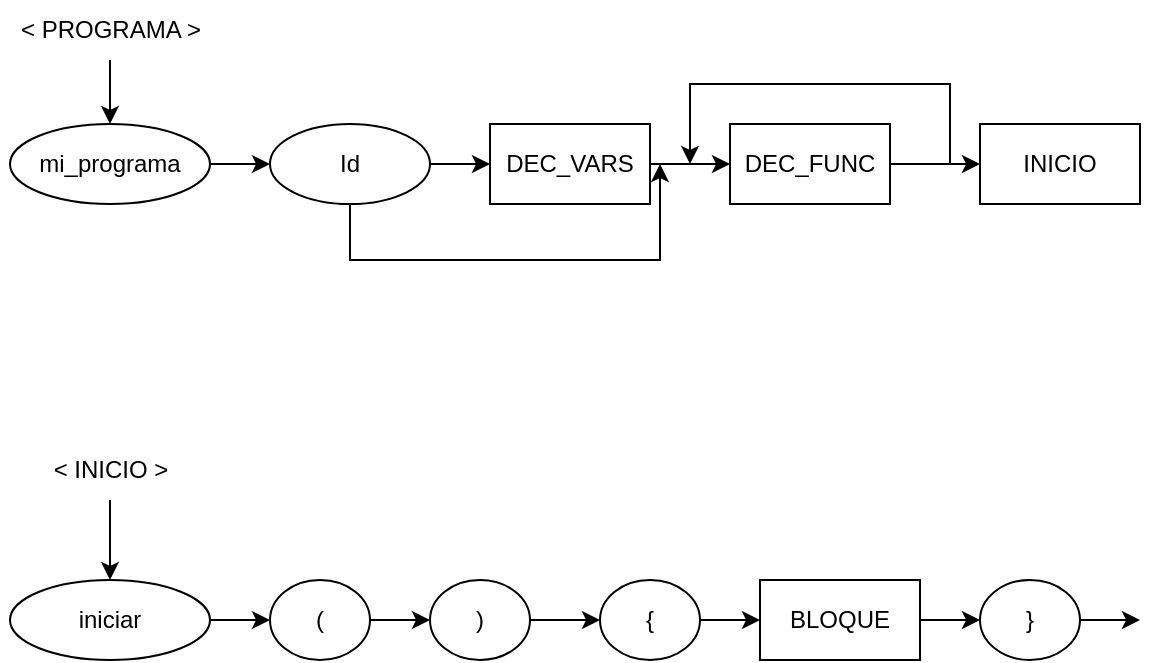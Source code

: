 <mxfile version="21.3.2" type="device" pages="14">
  <diagram id="lztWzYc65wpn5Vn5sbyZ" name="Programa">
    <mxGraphModel dx="1026" dy="720" grid="1" gridSize="10" guides="1" tooltips="1" connect="1" arrows="1" fold="1" page="1" pageScale="1" pageWidth="850" pageHeight="1100" math="0" shadow="0">
      <root>
        <mxCell id="0" />
        <mxCell id="1" parent="0" />
        <mxCell id="8Lxva6ic_BRYt8hY-DDv-1" style="edgeStyle=orthogonalEdgeStyle;rounded=0;orthogonalLoop=1;jettySize=auto;html=1;entryX=0.5;entryY=0;entryDx=0;entryDy=0;" parent="1" source="8Lxva6ic_BRYt8hY-DDv-2" target="8Lxva6ic_BRYt8hY-DDv-4" edge="1">
          <mxGeometry relative="1" as="geometry" />
        </mxCell>
        <mxCell id="8Lxva6ic_BRYt8hY-DDv-2" value="&amp;lt; PROGRAMA &amp;gt;" style="text;html=1;align=center;verticalAlign=middle;resizable=0;points=[];autosize=1;strokeColor=none;fillColor=none;" parent="1" vertex="1">
          <mxGeometry x="90" y="70" width="110" height="30" as="geometry" />
        </mxCell>
        <mxCell id="8Lxva6ic_BRYt8hY-DDv-3" style="edgeStyle=orthogonalEdgeStyle;rounded=0;orthogonalLoop=1;jettySize=auto;html=1;entryX=0;entryY=0.5;entryDx=0;entryDy=0;" parent="1" source="8Lxva6ic_BRYt8hY-DDv-4" target="8Lxva6ic_BRYt8hY-DDv-7" edge="1">
          <mxGeometry relative="1" as="geometry" />
        </mxCell>
        <mxCell id="8Lxva6ic_BRYt8hY-DDv-4" value="mi_programa" style="ellipse;whiteSpace=wrap;html=1;" parent="1" vertex="1">
          <mxGeometry x="95" y="132" width="100" height="40" as="geometry" />
        </mxCell>
        <mxCell id="8Lxva6ic_BRYt8hY-DDv-5" style="edgeStyle=orthogonalEdgeStyle;rounded=0;orthogonalLoop=1;jettySize=auto;html=1;entryX=0;entryY=0.5;entryDx=0;entryDy=0;" parent="1" source="8Lxva6ic_BRYt8hY-DDv-7" target="8Lxva6ic_BRYt8hY-DDv-9" edge="1">
          <mxGeometry relative="1" as="geometry" />
        </mxCell>
        <mxCell id="jPNNQzGXU_3BqZBkHG5m-12" style="edgeStyle=orthogonalEdgeStyle;rounded=0;orthogonalLoop=1;jettySize=auto;html=1;" parent="1" source="8Lxva6ic_BRYt8hY-DDv-7" edge="1">
          <mxGeometry relative="1" as="geometry">
            <mxPoint x="420" y="152" as="targetPoint" />
            <Array as="points">
              <mxPoint x="265" y="200" />
              <mxPoint x="420" y="200" />
            </Array>
          </mxGeometry>
        </mxCell>
        <mxCell id="8Lxva6ic_BRYt8hY-DDv-7" value="Id" style="ellipse;whiteSpace=wrap;html=1;" parent="1" vertex="1">
          <mxGeometry x="225" y="132" width="80" height="40" as="geometry" />
        </mxCell>
        <mxCell id="8Lxva6ic_BRYt8hY-DDv-8" style="edgeStyle=orthogonalEdgeStyle;rounded=0;orthogonalLoop=1;jettySize=auto;html=1;entryX=0;entryY=0.5;entryDx=0;entryDy=0;" parent="1" source="8Lxva6ic_BRYt8hY-DDv-9" target="8Lxva6ic_BRYt8hY-DDv-11" edge="1">
          <mxGeometry relative="1" as="geometry" />
        </mxCell>
        <mxCell id="8Lxva6ic_BRYt8hY-DDv-9" value="DEC_VARS" style="rounded=0;whiteSpace=wrap;html=1;" parent="1" vertex="1">
          <mxGeometry x="335" y="132" width="80" height="40" as="geometry" />
        </mxCell>
        <mxCell id="jPNNQzGXU_3BqZBkHG5m-2" style="edgeStyle=orthogonalEdgeStyle;rounded=0;orthogonalLoop=1;jettySize=auto;html=1;entryX=0;entryY=0.5;entryDx=0;entryDy=0;" parent="1" source="8Lxva6ic_BRYt8hY-DDv-11" target="jPNNQzGXU_3BqZBkHG5m-1" edge="1">
          <mxGeometry relative="1" as="geometry" />
        </mxCell>
        <mxCell id="8Lxva6ic_BRYt8hY-DDv-11" value="DEC_FUNC" style="rounded=0;whiteSpace=wrap;html=1;" parent="1" vertex="1">
          <mxGeometry x="455" y="132" width="80" height="40" as="geometry" />
        </mxCell>
        <mxCell id="8Lxva6ic_BRYt8hY-DDv-12" value="" style="endArrow=classic;html=1;rounded=0;" parent="1" edge="1">
          <mxGeometry width="50" height="50" relative="1" as="geometry">
            <mxPoint x="565" y="152" as="sourcePoint" />
            <mxPoint x="435" y="152" as="targetPoint" />
            <Array as="points">
              <mxPoint x="565" y="112" />
              <mxPoint x="435" y="112" />
            </Array>
          </mxGeometry>
        </mxCell>
        <mxCell id="jPNNQzGXU_3BqZBkHG5m-1" value="INICIO" style="rounded=0;whiteSpace=wrap;html=1;" parent="1" vertex="1">
          <mxGeometry x="580" y="132" width="80" height="40" as="geometry" />
        </mxCell>
        <mxCell id="jPNNQzGXU_3BqZBkHG5m-5" style="edgeStyle=orthogonalEdgeStyle;rounded=0;orthogonalLoop=1;jettySize=auto;html=1;entryX=0.5;entryY=0;entryDx=0;entryDy=0;" parent="1" source="jPNNQzGXU_3BqZBkHG5m-3" target="jPNNQzGXU_3BqZBkHG5m-4" edge="1">
          <mxGeometry relative="1" as="geometry" />
        </mxCell>
        <mxCell id="jPNNQzGXU_3BqZBkHG5m-3" value="&amp;lt; INICIO &amp;gt;" style="text;html=1;align=center;verticalAlign=middle;resizable=0;points=[];autosize=1;strokeColor=none;fillColor=none;" parent="1" vertex="1">
          <mxGeometry x="105" y="290" width="80" height="30" as="geometry" />
        </mxCell>
        <mxCell id="jPNNQzGXU_3BqZBkHG5m-7" style="edgeStyle=orthogonalEdgeStyle;rounded=0;orthogonalLoop=1;jettySize=auto;html=1;entryX=0;entryY=0.5;entryDx=0;entryDy=0;" parent="1" source="jPNNQzGXU_3BqZBkHG5m-4" target="jPNNQzGXU_3BqZBkHG5m-6" edge="1">
          <mxGeometry relative="1" as="geometry" />
        </mxCell>
        <mxCell id="jPNNQzGXU_3BqZBkHG5m-4" value="iniciar" style="ellipse;whiteSpace=wrap;html=1;" parent="1" vertex="1">
          <mxGeometry x="95" y="360" width="100" height="40" as="geometry" />
        </mxCell>
        <mxCell id="jPNNQzGXU_3BqZBkHG5m-9" style="edgeStyle=orthogonalEdgeStyle;rounded=0;orthogonalLoop=1;jettySize=auto;html=1;entryX=0;entryY=0.5;entryDx=0;entryDy=0;" parent="1" source="jPNNQzGXU_3BqZBkHG5m-6" target="jPNNQzGXU_3BqZBkHG5m-8" edge="1">
          <mxGeometry relative="1" as="geometry" />
        </mxCell>
        <mxCell id="jPNNQzGXU_3BqZBkHG5m-6" value="(" style="ellipse;whiteSpace=wrap;html=1;" parent="1" vertex="1">
          <mxGeometry x="225" y="360" width="50" height="40" as="geometry" />
        </mxCell>
        <mxCell id="jPNNQzGXU_3BqZBkHG5m-11" style="edgeStyle=orthogonalEdgeStyle;rounded=0;orthogonalLoop=1;jettySize=auto;html=1;entryX=0;entryY=0.5;entryDx=0;entryDy=0;" parent="1" source="jPNNQzGXU_3BqZBkHG5m-8" target="jPNNQzGXU_3BqZBkHG5m-10" edge="1">
          <mxGeometry relative="1" as="geometry" />
        </mxCell>
        <mxCell id="jPNNQzGXU_3BqZBkHG5m-8" value=")" style="ellipse;whiteSpace=wrap;html=1;" parent="1" vertex="1">
          <mxGeometry x="305" y="360" width="50" height="40" as="geometry" />
        </mxCell>
        <mxCell id="BrwRhQ9x7XfcrM0_APrH-2" style="edgeStyle=orthogonalEdgeStyle;rounded=0;orthogonalLoop=1;jettySize=auto;html=1;entryX=0;entryY=0.5;entryDx=0;entryDy=0;" parent="1" source="jPNNQzGXU_3BqZBkHG5m-10" target="BrwRhQ9x7XfcrM0_APrH-1" edge="1">
          <mxGeometry relative="1" as="geometry" />
        </mxCell>
        <mxCell id="jPNNQzGXU_3BqZBkHG5m-10" value="{" style="ellipse;whiteSpace=wrap;html=1;" parent="1" vertex="1">
          <mxGeometry x="390" y="360" width="50" height="40" as="geometry" />
        </mxCell>
        <mxCell id="BrwRhQ9x7XfcrM0_APrH-4" style="edgeStyle=orthogonalEdgeStyle;rounded=0;orthogonalLoop=1;jettySize=auto;html=1;" parent="1" source="BrwRhQ9x7XfcrM0_APrH-1" target="BrwRhQ9x7XfcrM0_APrH-3" edge="1">
          <mxGeometry relative="1" as="geometry" />
        </mxCell>
        <mxCell id="BrwRhQ9x7XfcrM0_APrH-1" value="BLOQUE" style="rounded=0;whiteSpace=wrap;html=1;" parent="1" vertex="1">
          <mxGeometry x="470" y="360" width="80" height="40" as="geometry" />
        </mxCell>
        <mxCell id="BrwRhQ9x7XfcrM0_APrH-5" style="edgeStyle=orthogonalEdgeStyle;rounded=0;orthogonalLoop=1;jettySize=auto;html=1;" parent="1" source="BrwRhQ9x7XfcrM0_APrH-3" edge="1">
          <mxGeometry relative="1" as="geometry">
            <mxPoint x="660" y="380" as="targetPoint" />
          </mxGeometry>
        </mxCell>
        <mxCell id="BrwRhQ9x7XfcrM0_APrH-3" value="}" style="ellipse;whiteSpace=wrap;html=1;" parent="1" vertex="1">
          <mxGeometry x="580" y="360" width="50" height="40" as="geometry" />
        </mxCell>
      </root>
    </mxGraphModel>
  </diagram>
  <diagram id="US_ArS3lPIc5f6Hj8FGl" name="Bloques">
    <mxGraphModel dx="1026" dy="720" grid="1" gridSize="10" guides="1" tooltips="1" connect="1" arrows="1" fold="1" page="1" pageScale="1" pageWidth="850" pageHeight="1100" math="0" shadow="0">
      <root>
        <mxCell id="0" />
        <mxCell id="1" parent="0" />
        <mxCell id="AHLPejDpB8UivhGIf7Ts-1" style="edgeStyle=orthogonalEdgeStyle;rounded=0;orthogonalLoop=1;jettySize=auto;html=1;entryX=0;entryY=0.5;entryDx=0;entryDy=0;" parent="1" source="AHLPejDpB8UivhGIf7Ts-7" target="AHLPejDpB8UivhGIf7Ts-9" edge="1">
          <mxGeometry relative="1" as="geometry" />
        </mxCell>
        <mxCell id="AHLPejDpB8UivhGIf7Ts-2" style="edgeStyle=orthogonalEdgeStyle;rounded=0;orthogonalLoop=1;jettySize=auto;html=1;entryX=0;entryY=0.5;entryDx=0;entryDy=0;" parent="1" source="AHLPejDpB8UivhGIf7Ts-7" target="AHLPejDpB8UivhGIf7Ts-11" edge="1">
          <mxGeometry relative="1" as="geometry" />
        </mxCell>
        <mxCell id="AHLPejDpB8UivhGIf7Ts-3" style="edgeStyle=orthogonalEdgeStyle;rounded=0;orthogonalLoop=1;jettySize=auto;html=1;entryX=0;entryY=0.5;entryDx=0;entryDy=0;" parent="1" source="AHLPejDpB8UivhGIf7Ts-7" target="AHLPejDpB8UivhGIf7Ts-13" edge="1">
          <mxGeometry relative="1" as="geometry" />
        </mxCell>
        <mxCell id="AHLPejDpB8UivhGIf7Ts-4" style="edgeStyle=orthogonalEdgeStyle;rounded=0;orthogonalLoop=1;jettySize=auto;html=1;entryX=0;entryY=0.5;entryDx=0;entryDy=0;" parent="1" source="AHLPejDpB8UivhGIf7Ts-7" target="AHLPejDpB8UivhGIf7Ts-15" edge="1">
          <mxGeometry relative="1" as="geometry" />
        </mxCell>
        <mxCell id="AHLPejDpB8UivhGIf7Ts-5" style="edgeStyle=orthogonalEdgeStyle;rounded=0;orthogonalLoop=1;jettySize=auto;html=1;entryX=0;entryY=0.5;entryDx=0;entryDy=0;" parent="1" source="AHLPejDpB8UivhGIf7Ts-7" target="AHLPejDpB8UivhGIf7Ts-17" edge="1">
          <mxGeometry relative="1" as="geometry" />
        </mxCell>
        <mxCell id="AHLPejDpB8UivhGIf7Ts-6" style="edgeStyle=orthogonalEdgeStyle;rounded=0;orthogonalLoop=1;jettySize=auto;html=1;entryX=0;entryY=0.5;entryDx=0;entryDy=0;" parent="1" source="AHLPejDpB8UivhGIf7Ts-7" target="AHLPejDpB8UivhGIf7Ts-19" edge="1">
          <mxGeometry relative="1" as="geometry" />
        </mxCell>
        <mxCell id="3lUDynnZZE7qhaYo6sOb-2" style="edgeStyle=orthogonalEdgeStyle;rounded=0;orthogonalLoop=1;jettySize=auto;html=1;entryX=0;entryY=0.5;entryDx=0;entryDy=0;" parent="1" source="AHLPejDpB8UivhGIf7Ts-7" target="3lUDynnZZE7qhaYo6sOb-1" edge="1">
          <mxGeometry relative="1" as="geometry" />
        </mxCell>
        <mxCell id="XQhyS9mowey6OS_8RpS2-2" style="edgeStyle=orthogonalEdgeStyle;rounded=0;orthogonalLoop=1;jettySize=auto;html=1;entryX=0;entryY=0.5;entryDx=0;entryDy=0;" parent="1" source="AHLPejDpB8UivhGIf7Ts-7" target="XQhyS9mowey6OS_8RpS2-1" edge="1">
          <mxGeometry relative="1" as="geometry" />
        </mxCell>
        <mxCell id="GKGyDGcukwN5gFE7Vp0d-2" style="edgeStyle=orthogonalEdgeStyle;rounded=0;orthogonalLoop=1;jettySize=auto;html=1;entryX=0;entryY=0.5;entryDx=0;entryDy=0;" parent="1" source="AHLPejDpB8UivhGIf7Ts-7" target="GKGyDGcukwN5gFE7Vp0d-1" edge="1">
          <mxGeometry relative="1" as="geometry" />
        </mxCell>
        <mxCell id="AHLPejDpB8UivhGIf7Ts-7" value="&amp;lt; BLOQUE &amp;gt;" style="text;html=1;align=center;verticalAlign=middle;resizable=0;points=[];autosize=1;strokeColor=none;fillColor=none;" parent="1" vertex="1">
          <mxGeometry x="40" y="20" width="90" height="30" as="geometry" />
        </mxCell>
        <mxCell id="AHLPejDpB8UivhGIf7Ts-8" style="edgeStyle=orthogonalEdgeStyle;rounded=0;orthogonalLoop=1;jettySize=auto;html=1;" parent="1" source="AHLPejDpB8UivhGIf7Ts-9" edge="1">
          <mxGeometry relative="1" as="geometry">
            <mxPoint x="310" y="150" as="targetPoint" />
          </mxGeometry>
        </mxCell>
        <mxCell id="AHLPejDpB8UivhGIf7Ts-9" value="ASIGNACION" style="rounded=0;whiteSpace=wrap;html=1;" parent="1" vertex="1">
          <mxGeometry x="120" y="130" width="80" height="40" as="geometry" />
        </mxCell>
        <mxCell id="AHLPejDpB8UivhGIf7Ts-10" style="edgeStyle=orthogonalEdgeStyle;rounded=0;orthogonalLoop=1;jettySize=auto;html=1;" parent="1" source="AHLPejDpB8UivhGIf7Ts-11" edge="1">
          <mxGeometry relative="1" as="geometry">
            <mxPoint x="255" y="150" as="targetPoint" />
          </mxGeometry>
        </mxCell>
        <mxCell id="AHLPejDpB8UivhGIf7Ts-11" value="LLAM_FUNC" style="rounded=0;whiteSpace=wrap;html=1;fillColor=#f8cecc;strokeColor=#b85450;" parent="1" vertex="1">
          <mxGeometry x="120" y="190" width="80" height="40" as="geometry" />
        </mxCell>
        <mxCell id="AHLPejDpB8UivhGIf7Ts-12" style="edgeStyle=orthogonalEdgeStyle;rounded=0;orthogonalLoop=1;jettySize=auto;html=1;" parent="1" source="AHLPejDpB8UivhGIf7Ts-13" edge="1">
          <mxGeometry relative="1" as="geometry">
            <mxPoint x="255" y="150" as="targetPoint" />
          </mxGeometry>
        </mxCell>
        <mxCell id="AHLPejDpB8UivhGIf7Ts-13" value="CICLO PARA CADA" style="rounded=0;whiteSpace=wrap;html=1;fillColor=#f8cecc;strokeColor=#b85450;" parent="1" vertex="1">
          <mxGeometry x="120" y="250" width="80" height="40" as="geometry" />
        </mxCell>
        <mxCell id="AHLPejDpB8UivhGIf7Ts-14" style="edgeStyle=orthogonalEdgeStyle;rounded=0;orthogonalLoop=1;jettySize=auto;html=1;" parent="1" source="AHLPejDpB8UivhGIf7Ts-15" edge="1">
          <mxGeometry relative="1" as="geometry">
            <mxPoint x="255" y="150" as="targetPoint" />
          </mxGeometry>
        </mxCell>
        <mxCell id="AHLPejDpB8UivhGIf7Ts-15" value="CICLO MIENTRAS" style="rounded=0;whiteSpace=wrap;html=1;fillColor=#f8cecc;strokeColor=#b85450;" parent="1" vertex="1">
          <mxGeometry x="120" y="310" width="80" height="40" as="geometry" />
        </mxCell>
        <mxCell id="AHLPejDpB8UivhGIf7Ts-16" style="edgeStyle=orthogonalEdgeStyle;rounded=0;orthogonalLoop=1;jettySize=auto;html=1;" parent="1" source="AHLPejDpB8UivhGIf7Ts-17" edge="1">
          <mxGeometry relative="1" as="geometry">
            <mxPoint x="255" y="150" as="targetPoint" />
          </mxGeometry>
        </mxCell>
        <mxCell id="AHLPejDpB8UivhGIf7Ts-17" value="CONDICION" style="rounded=0;whiteSpace=wrap;html=1;" parent="1" vertex="1">
          <mxGeometry x="120" y="370" width="80" height="40" as="geometry" />
        </mxCell>
        <mxCell id="AHLPejDpB8UivhGIf7Ts-18" style="edgeStyle=orthogonalEdgeStyle;rounded=0;orthogonalLoop=1;jettySize=auto;html=1;" parent="1" source="AHLPejDpB8UivhGIf7Ts-19" edge="1">
          <mxGeometry relative="1" as="geometry">
            <mxPoint x="255" y="150" as="targetPoint" />
          </mxGeometry>
        </mxCell>
        <mxCell id="AHLPejDpB8UivhGIf7Ts-19" value="ESCRIBIR" style="rounded=0;whiteSpace=wrap;html=1;" parent="1" vertex="1">
          <mxGeometry x="120" y="430" width="80" height="40" as="geometry" />
        </mxCell>
        <mxCell id="AHLPejDpB8UivhGIf7Ts-20" value="CICLO PARA CADA" style="rounded=0;whiteSpace=wrap;html=1;" parent="1" vertex="1">
          <mxGeometry x="120" y="190" width="80" height="40" as="geometry" />
        </mxCell>
        <mxCell id="AHLPejDpB8UivhGIf7Ts-21" value="CICLO MIENTRAS" style="rounded=0;whiteSpace=wrap;html=1;" parent="1" vertex="1">
          <mxGeometry x="120" y="250" width="80" height="40" as="geometry" />
        </mxCell>
        <mxCell id="AHLPejDpB8UivhGIf7Ts-22" value="CONDICION" style="rounded=0;whiteSpace=wrap;html=1;" parent="1" vertex="1">
          <mxGeometry x="120" y="310" width="80" height="40" as="geometry" />
        </mxCell>
        <mxCell id="AHLPejDpB8UivhGIf7Ts-23" value="ESCRIBIR" style="rounded=0;whiteSpace=wrap;html=1;" parent="1" vertex="1">
          <mxGeometry x="120" y="430" width="80" height="40" as="geometry" />
        </mxCell>
        <mxCell id="AHLPejDpB8UivhGIf7Ts-24" value="ESCRIBIR" style="rounded=0;whiteSpace=wrap;html=1;" parent="1" vertex="1">
          <mxGeometry x="120" y="370" width="80" height="40" as="geometry" />
        </mxCell>
        <mxCell id="AHLPejDpB8UivhGIf7Ts-25" value="LEER" style="rounded=0;whiteSpace=wrap;html=1;" parent="1" vertex="1">
          <mxGeometry x="120" y="430" width="80" height="40" as="geometry" />
        </mxCell>
        <mxCell id="Be8fQCbfVIQ1LHEwbkTG-1" value="" style="endArrow=classic;html=1;rounded=0;" parent="1" edge="1">
          <mxGeometry width="50" height="50" relative="1" as="geometry">
            <mxPoint x="275" y="150" as="sourcePoint" />
            <mxPoint x="85" y="80" as="targetPoint" />
            <Array as="points">
              <mxPoint x="275" y="80" />
            </Array>
          </mxGeometry>
        </mxCell>
        <mxCell id="3lUDynnZZE7qhaYo6sOb-3" style="edgeStyle=orthogonalEdgeStyle;rounded=0;orthogonalLoop=1;jettySize=auto;html=1;" parent="1" source="3lUDynnZZE7qhaYo6sOb-1" edge="1">
          <mxGeometry relative="1" as="geometry">
            <mxPoint x="255" y="150" as="targetPoint" />
          </mxGeometry>
        </mxCell>
        <mxCell id="3lUDynnZZE7qhaYo6sOb-1" value="DEC_VARS" style="rounded=0;whiteSpace=wrap;html=1;" parent="1" vertex="1">
          <mxGeometry x="120" y="490" width="80" height="40" as="geometry" />
        </mxCell>
        <mxCell id="VE-iipzWk6-Fqtl-k8G_-2" style="edgeStyle=orthogonalEdgeStyle;rounded=0;orthogonalLoop=1;jettySize=auto;html=1;entryX=0.5;entryY=0;entryDx=0;entryDy=0;" parent="1" source="wE_BB6EngqibtJHJGUnM-1" target="wE_BB6EngqibtJHJGUnM-2" edge="1">
          <mxGeometry relative="1" as="geometry" />
        </mxCell>
        <mxCell id="wE_BB6EngqibtJHJGUnM-1" value="&amp;lt; ASIGNACION &amp;gt;" style="text;html=1;align=center;verticalAlign=middle;resizable=0;points=[];autosize=1;strokeColor=none;fillColor=none;" parent="1" vertex="1">
          <mxGeometry x="25" y="700" width="120" height="30" as="geometry" />
        </mxCell>
        <mxCell id="VE-iipzWk6-Fqtl-k8G_-3" style="edgeStyle=orthogonalEdgeStyle;rounded=0;orthogonalLoop=1;jettySize=auto;html=1;entryX=0;entryY=0.5;entryDx=0;entryDy=0;" parent="1" source="wE_BB6EngqibtJHJGUnM-2" target="VE-iipzWk6-Fqtl-k8G_-1" edge="1">
          <mxGeometry relative="1" as="geometry" />
        </mxCell>
        <mxCell id="wE_BB6EngqibtJHJGUnM-2" value="LLAM_VARS" style="rounded=0;whiteSpace=wrap;html=1;" parent="1" vertex="1">
          <mxGeometry x="45" y="770" width="80" height="40" as="geometry" />
        </mxCell>
        <mxCell id="-yTJ46GWeithM4L65IzE-3" style="edgeStyle=orthogonalEdgeStyle;rounded=0;orthogonalLoop=1;jettySize=auto;html=1;entryX=0;entryY=0.5;entryDx=0;entryDy=0;" parent="1" source="VE-iipzWk6-Fqtl-k8G_-1" target="-yTJ46GWeithM4L65IzE-1" edge="1">
          <mxGeometry relative="1" as="geometry" />
        </mxCell>
        <mxCell id="VE-iipzWk6-Fqtl-k8G_-1" value="=" style="ellipse;whiteSpace=wrap;html=1;" parent="1" vertex="1">
          <mxGeometry x="160" y="770" width="50" height="40" as="geometry" />
        </mxCell>
        <mxCell id="-yTJ46GWeithM4L65IzE-1" value="EXPRESION" style="rounded=0;whiteSpace=wrap;html=1;" parent="1" vertex="1">
          <mxGeometry x="255" y="770" width="95" height="40" as="geometry" />
        </mxCell>
        <mxCell id="P1J58ZwwL0mFickxASKr-1" value="&amp;lt; CICLO_PARA_CADA &amp;gt;" style="text;html=1;align=center;verticalAlign=middle;resizable=0;points=[];autosize=1;strokeColor=none;fillColor=none;" parent="1" vertex="1">
          <mxGeometry x="20" y="850" width="160" height="30" as="geometry" />
        </mxCell>
        <mxCell id="aG65ekg5AAB8sxIr_ZoD-1" style="edgeStyle=orthogonalEdgeStyle;rounded=0;orthogonalLoop=1;jettySize=auto;html=1;entryX=0.5;entryY=0;entryDx=0;entryDy=0;" parent="1" target="aG65ekg5AAB8sxIr_ZoD-4" edge="1">
          <mxGeometry relative="1" as="geometry">
            <mxPoint x="95" y="880" as="sourcePoint" />
          </mxGeometry>
        </mxCell>
        <mxCell id="aG65ekg5AAB8sxIr_ZoD-3" style="edgeStyle=orthogonalEdgeStyle;rounded=0;orthogonalLoop=1;jettySize=auto;html=1;entryX=0;entryY=0.5;entryDx=0;entryDy=0;" parent="1" source="aG65ekg5AAB8sxIr_ZoD-4" target="aG65ekg5AAB8sxIr_ZoD-24" edge="1">
          <mxGeometry relative="1" as="geometry" />
        </mxCell>
        <mxCell id="aG65ekg5AAB8sxIr_ZoD-4" value="desde" style="ellipse;whiteSpace=wrap;html=1;" parent="1" vertex="1">
          <mxGeometry x="55" y="920" width="80" height="40" as="geometry" />
        </mxCell>
        <mxCell id="aG65ekg5AAB8sxIr_ZoD-28" style="edgeStyle=orthogonalEdgeStyle;rounded=0;orthogonalLoop=1;jettySize=auto;html=1;entryX=0;entryY=0.5;entryDx=0;entryDy=0;" parent="1" source="aG65ekg5AAB8sxIr_ZoD-24" target="a5Y3mmc-TG9f23D8kYLT-24" edge="1">
          <mxGeometry relative="1" as="geometry">
            <mxPoint x="235.0" y="940" as="targetPoint" />
          </mxGeometry>
        </mxCell>
        <mxCell id="aG65ekg5AAB8sxIr_ZoD-24" value="(" style="ellipse;whiteSpace=wrap;html=1;" parent="1" vertex="1">
          <mxGeometry x="160" y="920" width="50" height="40" as="geometry" />
        </mxCell>
        <mxCell id="nC2z5TqfT0la0gISZhmx-1" style="edgeStyle=orthogonalEdgeStyle;rounded=0;orthogonalLoop=1;jettySize=auto;html=1;entryX=0.5;entryY=0;entryDx=0;entryDy=0;" parent="1" source="nC2z5TqfT0la0gISZhmx-2" target="nC2z5TqfT0la0gISZhmx-4" edge="1">
          <mxGeometry relative="1" as="geometry" />
        </mxCell>
        <mxCell id="nC2z5TqfT0la0gISZhmx-2" value="&amp;lt; CICLO MIENTRAS &amp;gt;" style="text;html=1;align=center;verticalAlign=middle;resizable=0;points=[];autosize=1;strokeColor=none;fillColor=none;" parent="1" vertex="1">
          <mxGeometry x="40" y="1180" width="150" height="30" as="geometry" />
        </mxCell>
        <mxCell id="nC2z5TqfT0la0gISZhmx-3" style="edgeStyle=orthogonalEdgeStyle;rounded=0;orthogonalLoop=1;jettySize=auto;html=1;entryX=0;entryY=0.5;entryDx=0;entryDy=0;" parent="1" source="nC2z5TqfT0la0gISZhmx-4" target="nC2z5TqfT0la0gISZhmx-8" edge="1">
          <mxGeometry relative="1" as="geometry" />
        </mxCell>
        <mxCell id="nC2z5TqfT0la0gISZhmx-4" value="mientras" style="ellipse;whiteSpace=wrap;html=1;" parent="1" vertex="1">
          <mxGeometry x="75" y="1250" width="80" height="40" as="geometry" />
        </mxCell>
        <mxCell id="nC2z5TqfT0la0gISZhmx-5" style="edgeStyle=orthogonalEdgeStyle;rounded=0;orthogonalLoop=1;jettySize=auto;html=1;entryX=0;entryY=0.5;entryDx=0;entryDy=0;" parent="1" source="nC2z5TqfT0la0gISZhmx-6" target="nC2z5TqfT0la0gISZhmx-10" edge="1">
          <mxGeometry relative="1" as="geometry" />
        </mxCell>
        <mxCell id="nC2z5TqfT0la0gISZhmx-6" value="EXPRESION" style="rounded=0;whiteSpace=wrap;html=1;" parent="1" vertex="1">
          <mxGeometry x="255" y="1250" width="80" height="40" as="geometry" />
        </mxCell>
        <mxCell id="nC2z5TqfT0la0gISZhmx-7" style="edgeStyle=orthogonalEdgeStyle;rounded=0;orthogonalLoop=1;jettySize=auto;html=1;entryX=0;entryY=0.5;entryDx=0;entryDy=0;" parent="1" source="nC2z5TqfT0la0gISZhmx-8" target="nC2z5TqfT0la0gISZhmx-6" edge="1">
          <mxGeometry relative="1" as="geometry" />
        </mxCell>
        <mxCell id="nC2z5TqfT0la0gISZhmx-8" value="(" style="ellipse;whiteSpace=wrap;html=1;" parent="1" vertex="1">
          <mxGeometry x="185" y="1250" width="50" height="40" as="geometry" />
        </mxCell>
        <mxCell id="nC2z5TqfT0la0gISZhmx-9" style="edgeStyle=orthogonalEdgeStyle;rounded=0;orthogonalLoop=1;jettySize=auto;html=1;entryX=0;entryY=0.5;entryDx=0;entryDy=0;" parent="1" source="nC2z5TqfT0la0gISZhmx-10" target="nC2z5TqfT0la0gISZhmx-12" edge="1">
          <mxGeometry relative="1" as="geometry" />
        </mxCell>
        <mxCell id="nC2z5TqfT0la0gISZhmx-10" value=")" style="ellipse;whiteSpace=wrap;html=1;" parent="1" vertex="1">
          <mxGeometry x="360" y="1250" width="50" height="40" as="geometry" />
        </mxCell>
        <mxCell id="nC2z5TqfT0la0gISZhmx-11" style="edgeStyle=orthogonalEdgeStyle;rounded=0;orthogonalLoop=1;jettySize=auto;html=1;entryX=0;entryY=0.5;entryDx=0;entryDy=0;" parent="1" source="nC2z5TqfT0la0gISZhmx-12" target="nC2z5TqfT0la0gISZhmx-14" edge="1">
          <mxGeometry relative="1" as="geometry" />
        </mxCell>
        <mxCell id="nC2z5TqfT0la0gISZhmx-12" value="{" style="ellipse;whiteSpace=wrap;html=1;" parent="1" vertex="1">
          <mxGeometry x="435" y="1250" width="50" height="40" as="geometry" />
        </mxCell>
        <mxCell id="nC2z5TqfT0la0gISZhmx-13" style="edgeStyle=orthogonalEdgeStyle;rounded=0;orthogonalLoop=1;jettySize=auto;html=1;entryX=0;entryY=0.5;entryDx=0;entryDy=0;" parent="1" source="nC2z5TqfT0la0gISZhmx-14" target="nC2z5TqfT0la0gISZhmx-16" edge="1">
          <mxGeometry relative="1" as="geometry" />
        </mxCell>
        <mxCell id="nC2z5TqfT0la0gISZhmx-14" value="BLOQUE" style="rounded=0;whiteSpace=wrap;html=1;" parent="1" vertex="1">
          <mxGeometry x="510" y="1250" width="80" height="40" as="geometry" />
        </mxCell>
        <mxCell id="nC2z5TqfT0la0gISZhmx-15" style="edgeStyle=orthogonalEdgeStyle;rounded=0;orthogonalLoop=1;jettySize=auto;html=1;" parent="1" source="nC2z5TqfT0la0gISZhmx-16" edge="1">
          <mxGeometry relative="1" as="geometry">
            <mxPoint x="700" y="1270" as="targetPoint" />
          </mxGeometry>
        </mxCell>
        <mxCell id="nC2z5TqfT0la0gISZhmx-16" value="}" style="ellipse;whiteSpace=wrap;html=1;" parent="1" vertex="1">
          <mxGeometry x="615" y="1250" width="50" height="40" as="geometry" />
        </mxCell>
        <mxCell id="vsQKuRxwyC5f_Tdu557s-1" style="edgeStyle=orthogonalEdgeStyle;rounded=0;orthogonalLoop=1;jettySize=auto;html=1;entryX=0.5;entryY=0;entryDx=0;entryDy=0;" parent="1" source="vsQKuRxwyC5f_Tdu557s-2" target="vsQKuRxwyC5f_Tdu557s-4" edge="1">
          <mxGeometry relative="1" as="geometry" />
        </mxCell>
        <mxCell id="vsQKuRxwyC5f_Tdu557s-2" value="&amp;lt; CONDICION &amp;gt;" style="text;html=1;align=center;verticalAlign=middle;resizable=0;points=[];autosize=1;strokeColor=none;fillColor=none;" parent="1" vertex="1">
          <mxGeometry x="45" y="1340" width="110" height="30" as="geometry" />
        </mxCell>
        <mxCell id="vsQKuRxwyC5f_Tdu557s-3" style="edgeStyle=orthogonalEdgeStyle;rounded=0;orthogonalLoop=1;jettySize=auto;html=1;entryX=0;entryY=0.5;entryDx=0;entryDy=0;" parent="1" source="vsQKuRxwyC5f_Tdu557s-4" target="vsQKuRxwyC5f_Tdu557s-6" edge="1">
          <mxGeometry relative="1" as="geometry" />
        </mxCell>
        <mxCell id="vsQKuRxwyC5f_Tdu557s-4" value="condicion" style="ellipse;whiteSpace=wrap;html=1;" parent="1" vertex="1">
          <mxGeometry x="60" y="1400" width="80" height="40" as="geometry" />
        </mxCell>
        <mxCell id="vsQKuRxwyC5f_Tdu557s-5" style="edgeStyle=orthogonalEdgeStyle;rounded=0;orthogonalLoop=1;jettySize=auto;html=1;entryX=0;entryY=0.5;entryDx=0;entryDy=0;" parent="1" source="vsQKuRxwyC5f_Tdu557s-6" target="vsQKuRxwyC5f_Tdu557s-8" edge="1">
          <mxGeometry relative="1" as="geometry" />
        </mxCell>
        <mxCell id="vsQKuRxwyC5f_Tdu557s-6" value="(" style="ellipse;whiteSpace=wrap;html=1;" parent="1" vertex="1">
          <mxGeometry x="170" y="1400" width="50" height="40" as="geometry" />
        </mxCell>
        <mxCell id="vsQKuRxwyC5f_Tdu557s-7" style="edgeStyle=orthogonalEdgeStyle;rounded=0;orthogonalLoop=1;jettySize=auto;html=1;entryX=0;entryY=0.5;entryDx=0;entryDy=0;" parent="1" source="vsQKuRxwyC5f_Tdu557s-8" target="vsQKuRxwyC5f_Tdu557s-10" edge="1">
          <mxGeometry relative="1" as="geometry" />
        </mxCell>
        <mxCell id="vsQKuRxwyC5f_Tdu557s-8" value="EXPRESION" style="rounded=0;whiteSpace=wrap;html=1;" parent="1" vertex="1">
          <mxGeometry x="250" y="1400" width="80" height="40" as="geometry" />
        </mxCell>
        <mxCell id="vsQKuRxwyC5f_Tdu557s-9" style="edgeStyle=orthogonalEdgeStyle;rounded=0;orthogonalLoop=1;jettySize=auto;html=1;" parent="1" source="vsQKuRxwyC5f_Tdu557s-10" target="vsQKuRxwyC5f_Tdu557s-12" edge="1">
          <mxGeometry relative="1" as="geometry" />
        </mxCell>
        <mxCell id="vsQKuRxwyC5f_Tdu557s-10" value=")" style="ellipse;whiteSpace=wrap;html=1;" parent="1" vertex="1">
          <mxGeometry x="370" y="1400" width="50" height="40" as="geometry" />
        </mxCell>
        <mxCell id="vsQKuRxwyC5f_Tdu557s-11" style="edgeStyle=orthogonalEdgeStyle;rounded=0;orthogonalLoop=1;jettySize=auto;html=1;entryX=0;entryY=0.5;entryDx=0;entryDy=0;" parent="1" source="vsQKuRxwyC5f_Tdu557s-12" target="vsQKuRxwyC5f_Tdu557s-14" edge="1">
          <mxGeometry relative="1" as="geometry" />
        </mxCell>
        <mxCell id="vsQKuRxwyC5f_Tdu557s-12" value="{" style="ellipse;whiteSpace=wrap;html=1;" parent="1" vertex="1">
          <mxGeometry x="450" y="1400" width="50" height="40" as="geometry" />
        </mxCell>
        <mxCell id="vsQKuRxwyC5f_Tdu557s-13" style="edgeStyle=orthogonalEdgeStyle;rounded=0;orthogonalLoop=1;jettySize=auto;html=1;entryX=0;entryY=0.5;entryDx=0;entryDy=0;" parent="1" source="vsQKuRxwyC5f_Tdu557s-14" target="vsQKuRxwyC5f_Tdu557s-16" edge="1">
          <mxGeometry relative="1" as="geometry" />
        </mxCell>
        <mxCell id="vsQKuRxwyC5f_Tdu557s-14" value="BLOQUE" style="rounded=0;whiteSpace=wrap;html=1;" parent="1" vertex="1">
          <mxGeometry x="530" y="1400" width="80" height="40" as="geometry" />
        </mxCell>
        <mxCell id="vsQKuRxwyC5f_Tdu557s-15" style="edgeStyle=orthogonalEdgeStyle;rounded=0;orthogonalLoop=1;jettySize=auto;html=1;" parent="1" source="vsQKuRxwyC5f_Tdu557s-16" edge="1">
          <mxGeometry relative="1" as="geometry">
            <mxPoint x="770" y="1420" as="targetPoint" />
          </mxGeometry>
        </mxCell>
        <mxCell id="vsQKuRxwyC5f_Tdu557s-16" value="}" style="ellipse;whiteSpace=wrap;html=1;" parent="1" vertex="1">
          <mxGeometry x="640" y="1400" width="50" height="40" as="geometry" />
        </mxCell>
        <mxCell id="vsQKuRxwyC5f_Tdu557s-17" style="edgeStyle=orthogonalEdgeStyle;rounded=0;orthogonalLoop=1;jettySize=auto;html=1;entryX=0;entryY=0.5;entryDx=0;entryDy=0;" parent="1" source="vsQKuRxwyC5f_Tdu557s-18" target="vsQKuRxwyC5f_Tdu557s-20" edge="1">
          <mxGeometry relative="1" as="geometry" />
        </mxCell>
        <mxCell id="vsQKuRxwyC5f_Tdu557s-18" value="alternativa" style="ellipse;whiteSpace=wrap;html=1;" parent="1" vertex="1">
          <mxGeometry x="340" y="1480" width="80" height="40" as="geometry" />
        </mxCell>
        <mxCell id="vsQKuRxwyC5f_Tdu557s-19" style="edgeStyle=orthogonalEdgeStyle;rounded=0;orthogonalLoop=1;jettySize=auto;html=1;entryX=0;entryY=0.5;entryDx=0;entryDy=0;" parent="1" source="vsQKuRxwyC5f_Tdu557s-20" target="vsQKuRxwyC5f_Tdu557s-22" edge="1">
          <mxGeometry relative="1" as="geometry" />
        </mxCell>
        <mxCell id="vsQKuRxwyC5f_Tdu557s-20" value="{" style="ellipse;whiteSpace=wrap;html=1;" parent="1" vertex="1">
          <mxGeometry x="450" y="1480" width="50" height="40" as="geometry" />
        </mxCell>
        <mxCell id="vsQKuRxwyC5f_Tdu557s-21" style="edgeStyle=orthogonalEdgeStyle;rounded=0;orthogonalLoop=1;jettySize=auto;html=1;entryX=0;entryY=0.5;entryDx=0;entryDy=0;" parent="1" source="vsQKuRxwyC5f_Tdu557s-22" target="vsQKuRxwyC5f_Tdu557s-24" edge="1">
          <mxGeometry relative="1" as="geometry" />
        </mxCell>
        <mxCell id="vsQKuRxwyC5f_Tdu557s-22" value="BLOQUE" style="rounded=0;whiteSpace=wrap;html=1;" parent="1" vertex="1">
          <mxGeometry x="530" y="1480" width="80" height="40" as="geometry" />
        </mxCell>
        <mxCell id="vsQKuRxwyC5f_Tdu557s-23" style="edgeStyle=orthogonalEdgeStyle;rounded=0;orthogonalLoop=1;jettySize=auto;html=1;" parent="1" source="vsQKuRxwyC5f_Tdu557s-24" edge="1">
          <mxGeometry relative="1" as="geometry">
            <mxPoint x="740" y="1420" as="targetPoint" />
          </mxGeometry>
        </mxCell>
        <mxCell id="vsQKuRxwyC5f_Tdu557s-24" value="}" style="ellipse;whiteSpace=wrap;html=1;" parent="1" vertex="1">
          <mxGeometry x="640" y="1480" width="50" height="40" as="geometry" />
        </mxCell>
        <mxCell id="vsQKuRxwyC5f_Tdu557s-26" value="" style="endArrow=classic;html=1;rounded=0;entryX=0.5;entryY=0;entryDx=0;entryDy=0;" parent="1" target="vsQKuRxwyC5f_Tdu557s-18" edge="1">
          <mxGeometry width="50" height="50" relative="1" as="geometry">
            <mxPoint x="720" y="1420" as="sourcePoint" />
            <mxPoint x="680" y="1610" as="targetPoint" />
            <Array as="points">
              <mxPoint x="720" y="1460" />
              <mxPoint x="550" y="1460" />
              <mxPoint x="380" y="1460" />
            </Array>
          </mxGeometry>
        </mxCell>
        <mxCell id="Ge4bic3XI1fjuP1Q2j2d-1" style="edgeStyle=orthogonalEdgeStyle;rounded=0;orthogonalLoop=1;jettySize=auto;html=1;entryX=0.5;entryY=0;entryDx=0;entryDy=0;" parent="1" source="Ge4bic3XI1fjuP1Q2j2d-2" target="Ge4bic3XI1fjuP1Q2j2d-4" edge="1">
          <mxGeometry relative="1" as="geometry" />
        </mxCell>
        <mxCell id="Ge4bic3XI1fjuP1Q2j2d-2" value="&amp;lt; ESCRIBIR &amp;gt;" style="text;html=1;align=center;verticalAlign=middle;resizable=0;points=[];autosize=1;strokeColor=none;fillColor=none;" parent="1" vertex="1">
          <mxGeometry x="65" y="1560" width="100" height="30" as="geometry" />
        </mxCell>
        <mxCell id="Ge4bic3XI1fjuP1Q2j2d-3" style="edgeStyle=orthogonalEdgeStyle;rounded=0;orthogonalLoop=1;jettySize=auto;html=1;entryX=0;entryY=0.5;entryDx=0;entryDy=0;" parent="1" source="Ge4bic3XI1fjuP1Q2j2d-4" target="Ge4bic3XI1fjuP1Q2j2d-6" edge="1">
          <mxGeometry relative="1" as="geometry" />
        </mxCell>
        <mxCell id="Ge4bic3XI1fjuP1Q2j2d-4" value="imprimir" style="ellipse;whiteSpace=wrap;html=1;" parent="1" vertex="1">
          <mxGeometry x="75" y="1620" width="80" height="40" as="geometry" />
        </mxCell>
        <mxCell id="Ge4bic3XI1fjuP1Q2j2d-5" style="edgeStyle=orthogonalEdgeStyle;rounded=0;orthogonalLoop=1;jettySize=auto;html=1;entryX=0;entryY=0.5;entryDx=0;entryDy=0;" parent="1" source="Ge4bic3XI1fjuP1Q2j2d-6" target="Ge4bic3XI1fjuP1Q2j2d-8" edge="1">
          <mxGeometry relative="1" as="geometry" />
        </mxCell>
        <mxCell id="Ge4bic3XI1fjuP1Q2j2d-6" value="(" style="ellipse;whiteSpace=wrap;html=1;" parent="1" vertex="1">
          <mxGeometry x="185" y="1620" width="50" height="40" as="geometry" />
        </mxCell>
        <mxCell id="Ge4bic3XI1fjuP1Q2j2d-7" style="edgeStyle=orthogonalEdgeStyle;rounded=0;orthogonalLoop=1;jettySize=auto;html=1;entryX=0;entryY=0.5;entryDx=0;entryDy=0;" parent="1" source="Ge4bic3XI1fjuP1Q2j2d-8" target="Ge4bic3XI1fjuP1Q2j2d-14" edge="1">
          <mxGeometry relative="1" as="geometry" />
        </mxCell>
        <mxCell id="Ge4bic3XI1fjuP1Q2j2d-8" value="EXPRESION" style="rounded=0;whiteSpace=wrap;html=1;" parent="1" vertex="1">
          <mxGeometry x="275" y="1620" width="80" height="40" as="geometry" />
        </mxCell>
        <mxCell id="Ge4bic3XI1fjuP1Q2j2d-9" style="edgeStyle=orthogonalEdgeStyle;rounded=0;orthogonalLoop=1;jettySize=auto;html=1;" parent="1" source="Ge4bic3XI1fjuP1Q2j2d-10" edge="1">
          <mxGeometry relative="1" as="geometry">
            <mxPoint x="245" y="1640" as="targetPoint" />
          </mxGeometry>
        </mxCell>
        <mxCell id="Ge4bic3XI1fjuP1Q2j2d-10" value="," style="ellipse;whiteSpace=wrap;html=1;" parent="1" vertex="1">
          <mxGeometry x="290" y="1570" width="50" height="40" as="geometry" />
        </mxCell>
        <mxCell id="Ge4bic3XI1fjuP1Q2j2d-12" value="cte.frase" style="ellipse;whiteSpace=wrap;html=1;" parent="1" vertex="1">
          <mxGeometry x="275" y="1690" width="80" height="40" as="geometry" />
        </mxCell>
        <mxCell id="Ge4bic3XI1fjuP1Q2j2d-13" style="edgeStyle=orthogonalEdgeStyle;rounded=0;orthogonalLoop=1;jettySize=auto;html=1;" parent="1" source="Ge4bic3XI1fjuP1Q2j2d-14" edge="1">
          <mxGeometry relative="1" as="geometry">
            <mxPoint x="505" y="1640" as="targetPoint" />
          </mxGeometry>
        </mxCell>
        <mxCell id="Ge4bic3XI1fjuP1Q2j2d-14" value=")" style="ellipse;whiteSpace=wrap;html=1;" parent="1" vertex="1">
          <mxGeometry x="400" y="1620" width="50" height="40" as="geometry" />
        </mxCell>
        <mxCell id="Ge4bic3XI1fjuP1Q2j2d-15" value="" style="endArrow=classic;html=1;rounded=0;entryX=1;entryY=0.5;entryDx=0;entryDy=0;" parent="1" target="Ge4bic3XI1fjuP1Q2j2d-10" edge="1">
          <mxGeometry width="50" height="50" relative="1" as="geometry">
            <mxPoint x="385" y="1640" as="sourcePoint" />
            <mxPoint x="505" y="1700" as="targetPoint" />
            <Array as="points">
              <mxPoint x="385" y="1590" />
            </Array>
          </mxGeometry>
        </mxCell>
        <mxCell id="Ge4bic3XI1fjuP1Q2j2d-16" value="" style="endArrow=classic;html=1;rounded=0;entryX=0;entryY=0.5;entryDx=0;entryDy=0;" parent="1" target="Ge4bic3XI1fjuP1Q2j2d-12" edge="1">
          <mxGeometry width="50" height="50" relative="1" as="geometry">
            <mxPoint x="255" y="1640" as="sourcePoint" />
            <mxPoint x="275" y="1760" as="targetPoint" />
            <Array as="points">
              <mxPoint x="255" y="1710" />
            </Array>
          </mxGeometry>
        </mxCell>
        <mxCell id="VKsb7p2VZc8u1_ioQJJz-1" style="edgeStyle=orthogonalEdgeStyle;rounded=0;orthogonalLoop=1;jettySize=auto;html=1;entryX=0.5;entryY=0;entryDx=0;entryDy=0;" parent="1" source="VKsb7p2VZc8u1_ioQJJz-2" target="VKsb7p2VZc8u1_ioQJJz-4" edge="1">
          <mxGeometry relative="1" as="geometry" />
        </mxCell>
        <mxCell id="VKsb7p2VZc8u1_ioQJJz-2" value="&amp;lt; LEER &amp;gt;" style="text;html=1;align=center;verticalAlign=middle;resizable=0;points=[];autosize=1;strokeColor=none;fillColor=none;" parent="1" vertex="1">
          <mxGeometry x="75" y="1830" width="80" height="30" as="geometry" />
        </mxCell>
        <mxCell id="VKsb7p2VZc8u1_ioQJJz-3" style="edgeStyle=orthogonalEdgeStyle;rounded=0;orthogonalLoop=1;jettySize=auto;html=1;entryX=0;entryY=0.5;entryDx=0;entryDy=0;" parent="1" source="VKsb7p2VZc8u1_ioQJJz-4" target="VKsb7p2VZc8u1_ioQJJz-6" edge="1">
          <mxGeometry relative="1" as="geometry" />
        </mxCell>
        <mxCell id="VKsb7p2VZc8u1_ioQJJz-4" value="leer" style="ellipse;whiteSpace=wrap;html=1;" parent="1" vertex="1">
          <mxGeometry x="75" y="1900" width="80" height="40" as="geometry" />
        </mxCell>
        <mxCell id="VKsb7p2VZc8u1_ioQJJz-5" style="edgeStyle=orthogonalEdgeStyle;rounded=0;orthogonalLoop=1;jettySize=auto;html=1;entryX=0;entryY=0.5;entryDx=0;entryDy=0;" parent="1" source="VKsb7p2VZc8u1_ioQJJz-6" target="VKsb7p2VZc8u1_ioQJJz-8" edge="1">
          <mxGeometry relative="1" as="geometry" />
        </mxCell>
        <mxCell id="VKsb7p2VZc8u1_ioQJJz-6" value="(" style="ellipse;whiteSpace=wrap;html=1;" parent="1" vertex="1">
          <mxGeometry x="175" y="1900" width="50" height="40" as="geometry" />
        </mxCell>
        <mxCell id="VKsb7p2VZc8u1_ioQJJz-7" style="edgeStyle=orthogonalEdgeStyle;rounded=0;orthogonalLoop=1;jettySize=auto;html=1;entryX=0;entryY=0.5;entryDx=0;entryDy=0;" parent="1" source="VKsb7p2VZc8u1_ioQJJz-8" target="VKsb7p2VZc8u1_ioQJJz-10" edge="1">
          <mxGeometry relative="1" as="geometry" />
        </mxCell>
        <mxCell id="VKsb7p2VZc8u1_ioQJJz-8" value="id" style="ellipse;whiteSpace=wrap;html=1;" parent="1" vertex="1">
          <mxGeometry x="252.5" y="1900" width="50" height="40" as="geometry" />
        </mxCell>
        <mxCell id="VKsb7p2VZc8u1_ioQJJz-9" style="edgeStyle=orthogonalEdgeStyle;rounded=0;orthogonalLoop=1;jettySize=auto;html=1;" parent="1" source="VKsb7p2VZc8u1_ioQJJz-10" edge="1">
          <mxGeometry relative="1" as="geometry">
            <mxPoint x="430" y="1920" as="targetPoint" />
          </mxGeometry>
        </mxCell>
        <mxCell id="VKsb7p2VZc8u1_ioQJJz-10" value=")" style="ellipse;whiteSpace=wrap;html=1;" parent="1" vertex="1">
          <mxGeometry x="335" y="1900" width="50" height="40" as="geometry" />
        </mxCell>
        <mxCell id="VKsb7p2VZc8u1_ioQJJz-11" style="edgeStyle=orthogonalEdgeStyle;rounded=0;orthogonalLoop=1;jettySize=auto;html=1;" parent="1" source="VKsb7p2VZc8u1_ioQJJz-12" edge="1">
          <mxGeometry relative="1" as="geometry">
            <mxPoint x="230" y="1920" as="targetPoint" />
          </mxGeometry>
        </mxCell>
        <mxCell id="VKsb7p2VZc8u1_ioQJJz-12" value="," style="ellipse;whiteSpace=wrap;html=1;" parent="1" vertex="1">
          <mxGeometry x="260" y="1840" width="35" height="40" as="geometry" />
        </mxCell>
        <mxCell id="VKsb7p2VZc8u1_ioQJJz-13" value="" style="endArrow=classic;html=1;rounded=0;entryX=1;entryY=0.5;entryDx=0;entryDy=0;" parent="1" target="VKsb7p2VZc8u1_ioQJJz-12" edge="1">
          <mxGeometry width="50" height="50" relative="1" as="geometry">
            <mxPoint x="315" y="1920" as="sourcePoint" />
            <mxPoint x="330" y="1960" as="targetPoint" />
            <Array as="points">
              <mxPoint x="315" y="1860" />
            </Array>
          </mxGeometry>
        </mxCell>
        <mxCell id="kVilIfdMnJdg6bJkymPw-1" value="" style="endArrow=classic;html=1;rounded=0;exitX=1;exitY=0.5;exitDx=0;exitDy=0;" parent="1" source="-yTJ46GWeithM4L65IzE-1" edge="1">
          <mxGeometry width="50" height="50" relative="1" as="geometry">
            <mxPoint x="420" y="800" as="sourcePoint" />
            <mxPoint x="410" y="790" as="targetPoint" />
            <Array as="points">
              <mxPoint x="390" y="790" />
            </Array>
          </mxGeometry>
        </mxCell>
        <mxCell id="XQhyS9mowey6OS_8RpS2-1" value="LLAM_FUNC" style="rounded=0;whiteSpace=wrap;html=1;" parent="1" vertex="1">
          <mxGeometry x="120" y="550" width="80" height="40" as="geometry" />
        </mxCell>
        <mxCell id="XQhyS9mowey6OS_8RpS2-6" style="edgeStyle=orthogonalEdgeStyle;rounded=0;orthogonalLoop=1;jettySize=auto;html=1;" parent="1" edge="1">
          <mxGeometry relative="1" as="geometry">
            <mxPoint x="255" y="150" as="targetPoint" />
            <mxPoint x="200" y="569.75" as="sourcePoint" />
          </mxGeometry>
        </mxCell>
        <mxCell id="GKGyDGcukwN5gFE7Vp0d-1" value="REGRESAR" style="rounded=0;whiteSpace=wrap;html=1;" parent="1" vertex="1">
          <mxGeometry x="120" y="610" width="80" height="40" as="geometry" />
        </mxCell>
        <mxCell id="GKGyDGcukwN5gFE7Vp0d-4" style="edgeStyle=orthogonalEdgeStyle;rounded=0;orthogonalLoop=1;jettySize=auto;html=1;" parent="1" edge="1">
          <mxGeometry relative="1" as="geometry">
            <mxPoint x="255" y="150" as="targetPoint" />
            <mxPoint x="200" y="629.75" as="sourcePoint" />
          </mxGeometry>
        </mxCell>
        <mxCell id="a5Y3mmc-TG9f23D8kYLT-9" style="edgeStyle=orthogonalEdgeStyle;rounded=0;orthogonalLoop=1;jettySize=auto;html=1;" edge="1" parent="1" source="a5Y3mmc-TG9f23D8kYLT-7" target="a5Y3mmc-TG9f23D8kYLT-8">
          <mxGeometry relative="1" as="geometry" />
        </mxCell>
        <mxCell id="a5Y3mmc-TG9f23D8kYLT-7" value="&amp;lt; DESDE_ID &amp;nbsp;&amp;gt;" style="text;html=1;align=center;verticalAlign=middle;resizable=0;points=[];autosize=1;strokeColor=none;fillColor=none;" vertex="1" parent="1">
          <mxGeometry x="45" y="1000" width="110" height="30" as="geometry" />
        </mxCell>
        <mxCell id="a5Y3mmc-TG9f23D8kYLT-15" style="edgeStyle=orthogonalEdgeStyle;rounded=0;orthogonalLoop=1;jettySize=auto;html=1;entryX=0;entryY=0.5;entryDx=0;entryDy=0;" edge="1" parent="1" source="a5Y3mmc-TG9f23D8kYLT-8" target="a5Y3mmc-TG9f23D8kYLT-10">
          <mxGeometry relative="1" as="geometry" />
        </mxCell>
        <mxCell id="a5Y3mmc-TG9f23D8kYLT-8" value="variable" style="ellipse;whiteSpace=wrap;html=1;" vertex="1" parent="1">
          <mxGeometry x="65" y="1090" width="70" height="40" as="geometry" />
        </mxCell>
        <mxCell id="a5Y3mmc-TG9f23D8kYLT-16" style="edgeStyle=orthogonalEdgeStyle;rounded=0;orthogonalLoop=1;jettySize=auto;html=1;entryX=0;entryY=0.5;entryDx=0;entryDy=0;" edge="1" parent="1" source="a5Y3mmc-TG9f23D8kYLT-10" target="a5Y3mmc-TG9f23D8kYLT-11">
          <mxGeometry relative="1" as="geometry" />
        </mxCell>
        <mxCell id="a5Y3mmc-TG9f23D8kYLT-10" value="id" style="ellipse;whiteSpace=wrap;html=1;" vertex="1" parent="1">
          <mxGeometry x="160" y="1090" width="50" height="40" as="geometry" />
        </mxCell>
        <mxCell id="a5Y3mmc-TG9f23D8kYLT-17" style="edgeStyle=orthogonalEdgeStyle;rounded=0;orthogonalLoop=1;jettySize=auto;html=1;entryX=0;entryY=0.5;entryDx=0;entryDy=0;" edge="1" parent="1" source="a5Y3mmc-TG9f23D8kYLT-11" target="a5Y3mmc-TG9f23D8kYLT-12">
          <mxGeometry relative="1" as="geometry" />
        </mxCell>
        <mxCell id="a5Y3mmc-TG9f23D8kYLT-11" value=":" style="ellipse;whiteSpace=wrap;html=1;" vertex="1" parent="1">
          <mxGeometry x="230" y="1090" width="50" height="40" as="geometry" />
        </mxCell>
        <mxCell id="a5Y3mmc-TG9f23D8kYLT-22" style="edgeStyle=orthogonalEdgeStyle;rounded=0;orthogonalLoop=1;jettySize=auto;html=1;" edge="1" parent="1" source="a5Y3mmc-TG9f23D8kYLT-12" target="a5Y3mmc-TG9f23D8kYLT-13">
          <mxGeometry relative="1" as="geometry" />
        </mxCell>
        <mxCell id="a5Y3mmc-TG9f23D8kYLT-12" value="TIPO" style="rounded=0;whiteSpace=wrap;html=1;" vertex="1" parent="1">
          <mxGeometry x="300" y="1090" width="80" height="40" as="geometry" />
        </mxCell>
        <mxCell id="a5Y3mmc-TG9f23D8kYLT-23" style="edgeStyle=orthogonalEdgeStyle;rounded=0;orthogonalLoop=1;jettySize=auto;html=1;entryX=0;entryY=0.5;entryDx=0;entryDy=0;" edge="1" parent="1" source="a5Y3mmc-TG9f23D8kYLT-13" target="a5Y3mmc-TG9f23D8kYLT-14">
          <mxGeometry relative="1" as="geometry" />
        </mxCell>
        <mxCell id="a5Y3mmc-TG9f23D8kYLT-13" value="=" style="ellipse;whiteSpace=wrap;html=1;" vertex="1" parent="1">
          <mxGeometry x="400" y="1090" width="50" height="40" as="geometry" />
        </mxCell>
        <mxCell id="a5Y3mmc-TG9f23D8kYLT-14" value="EXPRESION" style="rounded=0;whiteSpace=wrap;html=1;" vertex="1" parent="1">
          <mxGeometry x="485" y="1090" width="95" height="40" as="geometry" />
        </mxCell>
        <mxCell id="a5Y3mmc-TG9f23D8kYLT-26" style="edgeStyle=orthogonalEdgeStyle;rounded=0;orthogonalLoop=1;jettySize=auto;html=1;entryX=0;entryY=0.5;entryDx=0;entryDy=0;" edge="1" parent="1" source="a5Y3mmc-TG9f23D8kYLT-24" target="a5Y3mmc-TG9f23D8kYLT-25">
          <mxGeometry relative="1" as="geometry" />
        </mxCell>
        <mxCell id="a5Y3mmc-TG9f23D8kYLT-24" value="DESDE_ID" style="rounded=0;whiteSpace=wrap;html=1;" vertex="1" parent="1">
          <mxGeometry x="240" y="920" width="95" height="40" as="geometry" />
        </mxCell>
        <mxCell id="a5Y3mmc-TG9f23D8kYLT-28" style="edgeStyle=orthogonalEdgeStyle;rounded=0;orthogonalLoop=1;jettySize=auto;html=1;entryX=0;entryY=0.5;entryDx=0;entryDy=0;" edge="1" parent="1" source="a5Y3mmc-TG9f23D8kYLT-25" target="a5Y3mmc-TG9f23D8kYLT-27">
          <mxGeometry relative="1" as="geometry" />
        </mxCell>
        <mxCell id="a5Y3mmc-TG9f23D8kYLT-25" value="hasta" style="ellipse;whiteSpace=wrap;html=1;" vertex="1" parent="1">
          <mxGeometry x="360" y="920" width="80" height="40" as="geometry" />
        </mxCell>
        <mxCell id="a5Y3mmc-TG9f23D8kYLT-30" style="edgeStyle=orthogonalEdgeStyle;rounded=0;orthogonalLoop=1;jettySize=auto;html=1;entryX=0;entryY=0.5;entryDx=0;entryDy=0;" edge="1" parent="1" source="a5Y3mmc-TG9f23D8kYLT-27" target="a5Y3mmc-TG9f23D8kYLT-29">
          <mxGeometry relative="1" as="geometry" />
        </mxCell>
        <mxCell id="a5Y3mmc-TG9f23D8kYLT-27" value="EXPRESION" style="rounded=0;whiteSpace=wrap;html=1;" vertex="1" parent="1">
          <mxGeometry x="460" y="920" width="95" height="40" as="geometry" />
        </mxCell>
        <mxCell id="a5Y3mmc-TG9f23D8kYLT-34" style="edgeStyle=orthogonalEdgeStyle;rounded=0;orthogonalLoop=1;jettySize=auto;html=1;entryX=0;entryY=0.5;entryDx=0;entryDy=0;" edge="1" parent="1" source="a5Y3mmc-TG9f23D8kYLT-29" target="a5Y3mmc-TG9f23D8kYLT-31">
          <mxGeometry relative="1" as="geometry" />
        </mxCell>
        <mxCell id="a5Y3mmc-TG9f23D8kYLT-29" value=")" style="ellipse;whiteSpace=wrap;html=1;" vertex="1" parent="1">
          <mxGeometry x="580" y="920" width="50" height="40" as="geometry" />
        </mxCell>
        <mxCell id="a5Y3mmc-TG9f23D8kYLT-35" style="edgeStyle=orthogonalEdgeStyle;rounded=0;orthogonalLoop=1;jettySize=auto;html=1;" edge="1" parent="1" source="a5Y3mmc-TG9f23D8kYLT-31" target="a5Y3mmc-TG9f23D8kYLT-32">
          <mxGeometry relative="1" as="geometry" />
        </mxCell>
        <mxCell id="a5Y3mmc-TG9f23D8kYLT-31" value="{" style="ellipse;whiteSpace=wrap;html=1;" vertex="1" parent="1">
          <mxGeometry x="650" y="920" width="50" height="40" as="geometry" />
        </mxCell>
        <mxCell id="a5Y3mmc-TG9f23D8kYLT-36" style="edgeStyle=orthogonalEdgeStyle;rounded=0;orthogonalLoop=1;jettySize=auto;html=1;entryX=0;entryY=0.5;entryDx=0;entryDy=0;" edge="1" parent="1" source="a5Y3mmc-TG9f23D8kYLT-32" target="a5Y3mmc-TG9f23D8kYLT-33">
          <mxGeometry relative="1" as="geometry" />
        </mxCell>
        <mxCell id="a5Y3mmc-TG9f23D8kYLT-32" value="BLOQUE" style="rounded=0;whiteSpace=wrap;html=1;" vertex="1" parent="1">
          <mxGeometry x="720" y="920" width="80" height="40" as="geometry" />
        </mxCell>
        <mxCell id="a5Y3mmc-TG9f23D8kYLT-33" value="}" style="ellipse;whiteSpace=wrap;html=1;" vertex="1" parent="1">
          <mxGeometry x="820" y="920" width="50" height="40" as="geometry" />
        </mxCell>
        <mxCell id="KiVkAaAPddbkOhDVceW2-4" style="edgeStyle=orthogonalEdgeStyle;rounded=0;orthogonalLoop=1;jettySize=auto;html=1;" edge="1" parent="1" source="KiVkAaAPddbkOhDVceW2-1">
          <mxGeometry relative="1" as="geometry">
            <mxPoint x="380" y="1640" as="targetPoint" />
          </mxGeometry>
        </mxCell>
        <mxCell id="KiVkAaAPddbkOhDVceW2-1" value="cte.letra" style="ellipse;whiteSpace=wrap;html=1;" vertex="1" parent="1">
          <mxGeometry x="275" y="1750" width="80" height="40" as="geometry" />
        </mxCell>
        <mxCell id="KiVkAaAPddbkOhDVceW2-2" value="" style="endArrow=classic;html=1;rounded=0;entryX=0;entryY=0.5;entryDx=0;entryDy=0;" edge="1" parent="1">
          <mxGeometry width="50" height="50" relative="1" as="geometry">
            <mxPoint x="255" y="1700" as="sourcePoint" />
            <mxPoint x="275" y="1770" as="targetPoint" />
            <Array as="points">
              <mxPoint x="255" y="1770" />
            </Array>
          </mxGeometry>
        </mxCell>
        <mxCell id="KiVkAaAPddbkOhDVceW2-5" value="" style="endArrow=none;html=1;rounded=0;exitX=1;exitY=0.5;exitDx=0;exitDy=0;" edge="1" parent="1" source="Ge4bic3XI1fjuP1Q2j2d-12">
          <mxGeometry width="50" height="50" relative="1" as="geometry">
            <mxPoint x="350" y="1740" as="sourcePoint" />
            <mxPoint x="380" y="1710" as="targetPoint" />
          </mxGeometry>
        </mxCell>
      </root>
    </mxGraphModel>
  </diagram>
  <diagram id="iuCbeUopPSNBWeg5wvDg" name="VARS">
    <mxGraphModel dx="1207" dy="847" grid="1" gridSize="10" guides="1" tooltips="1" connect="1" arrows="1" fold="1" page="1" pageScale="1" pageWidth="850" pageHeight="1100" math="0" shadow="0">
      <root>
        <mxCell id="0" />
        <mxCell id="1" parent="0" />
        <mxCell id="PRf_Kyep0RQf0wleaaEN-1" style="edgeStyle=orthogonalEdgeStyle;rounded=0;orthogonalLoop=1;jettySize=auto;html=1;entryX=0;entryY=0.5;entryDx=0;entryDy=0;" parent="1" source="PRf_Kyep0RQf0wleaaEN-2" target="PRf_Kyep0RQf0wleaaEN-4" edge="1">
          <mxGeometry relative="1" as="geometry" />
        </mxCell>
        <mxCell id="PRf_Kyep0RQf0wleaaEN-2" value="&amp;lt; DEC_VARS &amp;gt;" style="text;html=1;align=center;verticalAlign=middle;resizable=0;points=[];autosize=1;strokeColor=none;fillColor=none;" parent="1" vertex="1">
          <mxGeometry x="25" y="60" width="110" height="30" as="geometry" />
        </mxCell>
        <mxCell id="PRf_Kyep0RQf0wleaaEN-3" style="edgeStyle=orthogonalEdgeStyle;rounded=0;orthogonalLoop=1;jettySize=auto;html=1;entryX=0;entryY=0.5;entryDx=0;entryDy=0;" parent="1" source="PRf_Kyep0RQf0wleaaEN-4" target="PRf_Kyep0RQf0wleaaEN-6" edge="1">
          <mxGeometry relative="1" as="geometry" />
        </mxCell>
        <mxCell id="PRf_Kyep0RQf0wleaaEN-4" value="variable" style="ellipse;whiteSpace=wrap;html=1;" parent="1" vertex="1">
          <mxGeometry x="100" y="120" width="100" height="40" as="geometry" />
        </mxCell>
        <mxCell id="PRf_Kyep0RQf0wleaaEN-5" style="edgeStyle=orthogonalEdgeStyle;rounded=0;orthogonalLoop=1;jettySize=auto;html=1;entryX=0;entryY=0.5;entryDx=0;entryDy=0;" parent="1" source="PRf_Kyep0RQf0wleaaEN-6" target="PRf_Kyep0RQf0wleaaEN-8" edge="1">
          <mxGeometry relative="1" as="geometry" />
        </mxCell>
        <mxCell id="PRf_Kyep0RQf0wleaaEN-6" value="Id" style="ellipse;whiteSpace=wrap;html=1;" parent="1" vertex="1">
          <mxGeometry x="230" y="120" width="80" height="40" as="geometry" />
        </mxCell>
        <mxCell id="PRf_Kyep0RQf0wleaaEN-7" style="edgeStyle=orthogonalEdgeStyle;rounded=0;orthogonalLoop=1;jettySize=auto;html=1;entryX=0;entryY=0.5;entryDx=0;entryDy=0;" parent="1" source="PRf_Kyep0RQf0wleaaEN-8" target="PRf_Kyep0RQf0wleaaEN-13" edge="1">
          <mxGeometry relative="1" as="geometry" />
        </mxCell>
        <mxCell id="PRf_Kyep0RQf0wleaaEN-8" value=":" style="ellipse;whiteSpace=wrap;html=1;" parent="1" vertex="1">
          <mxGeometry x="340" y="120" width="50" height="40" as="geometry" />
        </mxCell>
        <mxCell id="PRf_Kyep0RQf0wleaaEN-9" value="" style="endArrow=classic;html=1;rounded=0;entryX=1;entryY=0.5;entryDx=0;entryDy=0;" parent="1" target="PRf_Kyep0RQf0wleaaEN-11" edge="1">
          <mxGeometry width="50" height="50" relative="1" as="geometry">
            <mxPoint x="320" y="140" as="sourcePoint" />
            <mxPoint x="330" y="220" as="targetPoint" />
            <Array as="points">
              <mxPoint x="320" y="80" />
            </Array>
          </mxGeometry>
        </mxCell>
        <mxCell id="PRf_Kyep0RQf0wleaaEN-10" style="edgeStyle=orthogonalEdgeStyle;rounded=0;orthogonalLoop=1;jettySize=auto;html=1;" parent="1" source="PRf_Kyep0RQf0wleaaEN-11" edge="1">
          <mxGeometry relative="1" as="geometry">
            <mxPoint x="210" y="140" as="targetPoint" />
          </mxGeometry>
        </mxCell>
        <mxCell id="PRf_Kyep0RQf0wleaaEN-11" value="," style="ellipse;whiteSpace=wrap;html=1;" parent="1" vertex="1">
          <mxGeometry x="245" y="60" width="50" height="40" as="geometry" />
        </mxCell>
        <mxCell id="PRf_Kyep0RQf0wleaaEN-12" style="edgeStyle=orthogonalEdgeStyle;rounded=0;orthogonalLoop=1;jettySize=auto;html=1;" parent="1" source="PRf_Kyep0RQf0wleaaEN-13" target="PRf_Kyep0RQf0wleaaEN-15" edge="1">
          <mxGeometry relative="1" as="geometry" />
        </mxCell>
        <mxCell id="PRf_Kyep0RQf0wleaaEN-13" value="TIPO" style="rounded=0;whiteSpace=wrap;html=1;" parent="1" vertex="1">
          <mxGeometry x="420" y="120" width="80" height="40" as="geometry" />
        </mxCell>
        <mxCell id="PRf_Kyep0RQf0wleaaEN-14" style="edgeStyle=orthogonalEdgeStyle;rounded=0;orthogonalLoop=1;jettySize=auto;html=1;entryX=0;entryY=0.5;entryDx=0;entryDy=0;" parent="1" source="PRf_Kyep0RQf0wleaaEN-15" target="PRf_Kyep0RQf0wleaaEN-17" edge="1">
          <mxGeometry relative="1" as="geometry" />
        </mxCell>
        <mxCell id="PRf_Kyep0RQf0wleaaEN-15" value="[" style="ellipse;whiteSpace=wrap;html=1;" parent="1" vertex="1">
          <mxGeometry x="530" y="120" width="50" height="40" as="geometry" />
        </mxCell>
        <mxCell id="PRf_Kyep0RQf0wleaaEN-16" style="edgeStyle=orthogonalEdgeStyle;rounded=0;orthogonalLoop=1;jettySize=auto;html=1;" parent="1" source="PRf_Kyep0RQf0wleaaEN-17" target="PRf_Kyep0RQf0wleaaEN-19" edge="1">
          <mxGeometry relative="1" as="geometry" />
        </mxCell>
        <mxCell id="PRf_Kyep0RQf0wleaaEN-17" value="cte.i" style="ellipse;whiteSpace=wrap;html=1;" parent="1" vertex="1">
          <mxGeometry x="600" y="120" width="50" height="40" as="geometry" />
        </mxCell>
        <mxCell id="PRf_Kyep0RQf0wleaaEN-18" style="edgeStyle=orthogonalEdgeStyle;rounded=0;orthogonalLoop=1;jettySize=auto;html=1;entryX=0;entryY=0.5;entryDx=0;entryDy=0;" parent="1" source="PRf_Kyep0RQf0wleaaEN-19" target="PRf_Kyep0RQf0wleaaEN-21" edge="1">
          <mxGeometry relative="1" as="geometry" />
        </mxCell>
        <mxCell id="PRf_Kyep0RQf0wleaaEN-19" value="]" style="ellipse;whiteSpace=wrap;html=1;" parent="1" vertex="1">
          <mxGeometry x="670" y="120" width="50" height="40" as="geometry" />
        </mxCell>
        <mxCell id="PRf_Kyep0RQf0wleaaEN-20" style="edgeStyle=orthogonalEdgeStyle;rounded=0;orthogonalLoop=1;jettySize=auto;html=1;entryX=0;entryY=0.5;entryDx=0;entryDy=0;" parent="1" source="PRf_Kyep0RQf0wleaaEN-21" target="PRf_Kyep0RQf0wleaaEN-23" edge="1">
          <mxGeometry relative="1" as="geometry" />
        </mxCell>
        <mxCell id="PRf_Kyep0RQf0wleaaEN-21" value="[" style="ellipse;whiteSpace=wrap;html=1;" parent="1" vertex="1">
          <mxGeometry x="750" y="120" width="50" height="40" as="geometry" />
        </mxCell>
        <mxCell id="PRf_Kyep0RQf0wleaaEN-22" style="edgeStyle=orthogonalEdgeStyle;rounded=0;orthogonalLoop=1;jettySize=auto;html=1;entryX=0;entryY=0.5;entryDx=0;entryDy=0;" parent="1" source="PRf_Kyep0RQf0wleaaEN-23" target="PRf_Kyep0RQf0wleaaEN-25" edge="1">
          <mxGeometry relative="1" as="geometry" />
        </mxCell>
        <mxCell id="PRf_Kyep0RQf0wleaaEN-23" value="cte.i" style="ellipse;whiteSpace=wrap;html=1;" parent="1" vertex="1">
          <mxGeometry x="820" y="120" width="50" height="40" as="geometry" />
        </mxCell>
        <mxCell id="PRf_Kyep0RQf0wleaaEN-24" style="edgeStyle=orthogonalEdgeStyle;rounded=0;orthogonalLoop=1;jettySize=auto;html=1;" parent="1" source="PRf_Kyep0RQf0wleaaEN-25" edge="1">
          <mxGeometry relative="1" as="geometry">
            <mxPoint x="1010" y="140" as="targetPoint" />
          </mxGeometry>
        </mxCell>
        <mxCell id="PRf_Kyep0RQf0wleaaEN-25" value="]" style="ellipse;whiteSpace=wrap;html=1;" parent="1" vertex="1">
          <mxGeometry x="890" y="120" width="50" height="40" as="geometry" />
        </mxCell>
        <mxCell id="PRf_Kyep0RQf0wleaaEN-26" value="" style="endArrow=classic;html=1;rounded=0;" parent="1" edge="1">
          <mxGeometry width="50" height="50" relative="1" as="geometry">
            <mxPoint x="510" y="140" as="sourcePoint" />
            <mxPoint x="960" y="140" as="targetPoint" />
            <Array as="points">
              <mxPoint x="510" y="80" />
              <mxPoint x="960" y="80" />
              <mxPoint x="960" y="110" />
            </Array>
          </mxGeometry>
        </mxCell>
        <mxCell id="PRf_Kyep0RQf0wleaaEN-27" value="" style="endArrow=classic;html=1;rounded=0;" parent="1" edge="1">
          <mxGeometry width="50" height="50" relative="1" as="geometry">
            <mxPoint x="730" y="140" as="sourcePoint" />
            <mxPoint x="730" y="80" as="targetPoint" />
          </mxGeometry>
        </mxCell>
        <mxCell id="PRf_Kyep0RQf0wleaaEN-28" value="" style="endArrow=classic;html=1;rounded=0;" parent="1" edge="1">
          <mxGeometry width="50" height="50" relative="1" as="geometry">
            <mxPoint x="980" y="140" as="sourcePoint" />
            <mxPoint x="80" y="140" as="targetPoint" />
            <Array as="points">
              <mxPoint x="980" y="160" />
              <mxPoint x="980" y="180" />
              <mxPoint x="700" y="180" />
              <mxPoint x="80" y="180" />
            </Array>
          </mxGeometry>
        </mxCell>
        <mxCell id="Ml18UxxbXNjCOjm-VxAX-3" style="edgeStyle=orthogonalEdgeStyle;rounded=0;orthogonalLoop=1;jettySize=auto;html=1;entryX=0.5;entryY=0;entryDx=0;entryDy=0;" parent="1" source="Ml18UxxbXNjCOjm-VxAX-1" target="Ml18UxxbXNjCOjm-VxAX-2" edge="1">
          <mxGeometry relative="1" as="geometry" />
        </mxCell>
        <mxCell id="Ml18UxxbXNjCOjm-VxAX-1" value="&amp;lt; LLAM_VARS &amp;gt;" style="text;html=1;align=center;verticalAlign=middle;resizable=0;points=[];autosize=1;strokeColor=none;fillColor=none;" parent="1" vertex="1">
          <mxGeometry x="25" y="240" width="110" height="30" as="geometry" />
        </mxCell>
        <mxCell id="Ml18UxxbXNjCOjm-VxAX-4" style="edgeStyle=orthogonalEdgeStyle;rounded=0;orthogonalLoop=1;jettySize=auto;html=1;" parent="1" source="Ml18UxxbXNjCOjm-VxAX-2" edge="1">
          <mxGeometry relative="1" as="geometry">
            <mxPoint x="560" y="330" as="targetPoint" />
          </mxGeometry>
        </mxCell>
        <mxCell id="JGB_tGrvHCa3Vvmd6f2t-6" style="edgeStyle=orthogonalEdgeStyle;rounded=0;orthogonalLoop=1;jettySize=auto;html=1;entryX=0;entryY=0.5;entryDx=0;entryDy=0;" parent="1" source="Ml18UxxbXNjCOjm-VxAX-2" target="Ml18UxxbXNjCOjm-VxAX-5" edge="1">
          <mxGeometry relative="1" as="geometry" />
        </mxCell>
        <mxCell id="Ml18UxxbXNjCOjm-VxAX-2" value="Id" style="ellipse;whiteSpace=wrap;html=1;" parent="1" vertex="1">
          <mxGeometry x="40" y="310" width="80" height="40" as="geometry" />
        </mxCell>
        <mxCell id="LXUjjhAA6Zj5gLmnXj7c-7" style="edgeStyle=orthogonalEdgeStyle;rounded=0;orthogonalLoop=1;jettySize=auto;html=1;entryX=0;entryY=0.5;entryDx=0;entryDy=0;" edge="1" parent="1" source="Ml18UxxbXNjCOjm-VxAX-5" target="LXUjjhAA6Zj5gLmnXj7c-2">
          <mxGeometry relative="1" as="geometry" />
        </mxCell>
        <mxCell id="Ml18UxxbXNjCOjm-VxAX-5" value="[" style="ellipse;whiteSpace=wrap;html=1;" parent="1" vertex="1">
          <mxGeometry x="120" y="370" width="50" height="40" as="geometry" />
        </mxCell>
        <mxCell id="LXUjjhAA6Zj5gLmnXj7c-9" style="edgeStyle=orthogonalEdgeStyle;rounded=0;orthogonalLoop=1;jettySize=auto;html=1;" edge="1" parent="1" source="JGB_tGrvHCa3Vvmd6f2t-2">
          <mxGeometry relative="1" as="geometry">
            <mxPoint x="540" y="330" as="targetPoint" />
          </mxGeometry>
        </mxCell>
        <mxCell id="JGB_tGrvHCa3Vvmd6f2t-2" value="]" style="ellipse;whiteSpace=wrap;html=1;" parent="1" vertex="1">
          <mxGeometry x="310" y="370" width="50" height="40" as="geometry" />
        </mxCell>
        <mxCell id="RDI92XSK_wHdIFC0jklH-3" style="edgeStyle=orthogonalEdgeStyle;rounded=0;orthogonalLoop=1;jettySize=auto;html=1;entryX=0;entryY=0.5;entryDx=0;entryDy=0;" edge="1" parent="1" source="JGB_tGrvHCa3Vvmd6f2t-3" target="RDI92XSK_wHdIFC0jklH-1">
          <mxGeometry relative="1" as="geometry" />
        </mxCell>
        <mxCell id="JGB_tGrvHCa3Vvmd6f2t-3" value="[" style="ellipse;whiteSpace=wrap;html=1;" parent="1" vertex="1">
          <mxGeometry x="245" y="450" width="50" height="40" as="geometry" />
        </mxCell>
        <mxCell id="RDI92XSK_wHdIFC0jklH-5" style="edgeStyle=orthogonalEdgeStyle;rounded=0;orthogonalLoop=1;jettySize=auto;html=1;" edge="1" parent="1" source="JGB_tGrvHCa3Vvmd6f2t-5">
          <mxGeometry relative="1" as="geometry">
            <mxPoint x="540" y="330.0" as="targetPoint" />
          </mxGeometry>
        </mxCell>
        <mxCell id="JGB_tGrvHCa3Vvmd6f2t-5" value="]" style="ellipse;whiteSpace=wrap;html=1;" parent="1" vertex="1">
          <mxGeometry x="425" y="450" width="50" height="40" as="geometry" />
        </mxCell>
        <mxCell id="LXUjjhAA6Zj5gLmnXj7c-8" style="edgeStyle=orthogonalEdgeStyle;rounded=0;orthogonalLoop=1;jettySize=auto;html=1;entryX=0;entryY=0.5;entryDx=0;entryDy=0;" edge="1" parent="1" source="LXUjjhAA6Zj5gLmnXj7c-2" target="JGB_tGrvHCa3Vvmd6f2t-2">
          <mxGeometry relative="1" as="geometry" />
        </mxCell>
        <mxCell id="LXUjjhAA6Zj5gLmnXj7c-2" value="EXPRESION" style="rounded=0;whiteSpace=wrap;html=1;" vertex="1" parent="1">
          <mxGeometry x="200" y="370" width="80" height="40" as="geometry" />
        </mxCell>
        <mxCell id="RDI92XSK_wHdIFC0jklH-4" style="edgeStyle=orthogonalEdgeStyle;rounded=0;orthogonalLoop=1;jettySize=auto;html=1;" edge="1" parent="1" source="RDI92XSK_wHdIFC0jklH-1" target="JGB_tGrvHCa3Vvmd6f2t-5">
          <mxGeometry relative="1" as="geometry" />
        </mxCell>
        <mxCell id="RDI92XSK_wHdIFC0jklH-1" value="EXPRESION" style="rounded=0;whiteSpace=wrap;html=1;" vertex="1" parent="1">
          <mxGeometry x="325" y="450" width="80" height="40" as="geometry" />
        </mxCell>
        <mxCell id="RDI92XSK_wHdIFC0jklH-6" value="" style="endArrow=classic;html=1;rounded=0;entryX=0;entryY=0.5;entryDx=0;entryDy=0;" edge="1" parent="1" target="JGB_tGrvHCa3Vvmd6f2t-3">
          <mxGeometry width="50" height="50" relative="1" as="geometry">
            <mxPoint x="400" y="390" as="sourcePoint" />
            <mxPoint x="220" y="470" as="targetPoint" />
            <Array as="points">
              <mxPoint x="400" y="430" />
              <mxPoint x="200" y="430" />
              <mxPoint x="200" y="470" />
            </Array>
          </mxGeometry>
        </mxCell>
      </root>
    </mxGraphModel>
  </diagram>
  <diagram id="uWrfkkoeA2MXcjT4adfg" name="FUNC">
    <mxGraphModel dx="1466" dy="1029" grid="1" gridSize="10" guides="1" tooltips="1" connect="1" arrows="1" fold="1" page="1" pageScale="1" pageWidth="850" pageHeight="1100" math="0" shadow="0">
      <root>
        <mxCell id="0" />
        <mxCell id="1" parent="0" />
        <mxCell id="7EpIPUkLtsqsjXwEqHgx-1" style="edgeStyle=orthogonalEdgeStyle;rounded=0;orthogonalLoop=1;jettySize=auto;html=1;entryX=0.5;entryY=0;entryDx=0;entryDy=0;" parent="1" source="7EpIPUkLtsqsjXwEqHgx-2" target="7EpIPUkLtsqsjXwEqHgx-4" edge="1">
          <mxGeometry relative="1" as="geometry" />
        </mxCell>
        <mxCell id="7EpIPUkLtsqsjXwEqHgx-2" value="&amp;lt; DEC_FUNC &amp;gt;" style="text;html=1;align=center;verticalAlign=middle;resizable=0;points=[];autosize=1;strokeColor=none;fillColor=none;" parent="1" vertex="1">
          <mxGeometry x="25" y="50" width="110" height="30" as="geometry" />
        </mxCell>
        <mxCell id="7EpIPUkLtsqsjXwEqHgx-3" style="edgeStyle=orthogonalEdgeStyle;rounded=0;orthogonalLoop=1;jettySize=auto;html=1;" parent="1" source="7EpIPUkLtsqsjXwEqHgx-4" target="7EpIPUkLtsqsjXwEqHgx-6" edge="1">
          <mxGeometry relative="1" as="geometry" />
        </mxCell>
        <mxCell id="7EpIPUkLtsqsjXwEqHgx-4" value="mi_funcion" style="ellipse;whiteSpace=wrap;html=1;" parent="1" vertex="1">
          <mxGeometry x="30" y="110" width="100" height="40" as="geometry" />
        </mxCell>
        <mxCell id="7EpIPUkLtsqsjXwEqHgx-5" style="edgeStyle=orthogonalEdgeStyle;rounded=0;orthogonalLoop=1;jettySize=auto;html=1;" parent="1" source="7EpIPUkLtsqsjXwEqHgx-6" target="7EpIPUkLtsqsjXwEqHgx-8" edge="1">
          <mxGeometry relative="1" as="geometry" />
        </mxCell>
        <mxCell id="7EpIPUkLtsqsjXwEqHgx-6" value="Id" style="ellipse;whiteSpace=wrap;html=1;" parent="1" vertex="1">
          <mxGeometry x="160" y="110" width="80" height="40" as="geometry" />
        </mxCell>
        <mxCell id="7EpIPUkLtsqsjXwEqHgx-7" style="edgeStyle=orthogonalEdgeStyle;rounded=0;orthogonalLoop=1;jettySize=auto;html=1;entryX=0;entryY=0.5;entryDx=0;entryDy=0;" parent="1" source="7EpIPUkLtsqsjXwEqHgx-8" target="7EpIPUkLtsqsjXwEqHgx-12" edge="1">
          <mxGeometry relative="1" as="geometry" />
        </mxCell>
        <mxCell id="7EpIPUkLtsqsjXwEqHgx-8" value="(" style="ellipse;whiteSpace=wrap;html=1;" parent="1" vertex="1">
          <mxGeometry x="265" y="110" width="60" height="40" as="geometry" />
        </mxCell>
        <mxCell id="7EpIPUkLtsqsjXwEqHgx-9" style="edgeStyle=orthogonalEdgeStyle;rounded=0;orthogonalLoop=1;jettySize=auto;html=1;entryX=0;entryY=0.5;entryDx=0;entryDy=0;" parent="1" source="7EpIPUkLtsqsjXwEqHgx-10" target="7EpIPUkLtsqsjXwEqHgx-14" edge="1">
          <mxGeometry relative="1" as="geometry" />
        </mxCell>
        <mxCell id="7EpIPUkLtsqsjXwEqHgx-10" value=")" style="ellipse;whiteSpace=wrap;html=1;" parent="1" vertex="1">
          <mxGeometry x="465" y="110" width="60" height="40" as="geometry" />
        </mxCell>
        <mxCell id="7EpIPUkLtsqsjXwEqHgx-11" style="edgeStyle=orthogonalEdgeStyle;rounded=0;orthogonalLoop=1;jettySize=auto;html=1;" parent="1" source="7EpIPUkLtsqsjXwEqHgx-12" target="7EpIPUkLtsqsjXwEqHgx-10" edge="1">
          <mxGeometry relative="1" as="geometry" />
        </mxCell>
        <mxCell id="7EpIPUkLtsqsjXwEqHgx-12" value="DEC_PARAMS" style="rounded=0;whiteSpace=wrap;html=1;" parent="1" vertex="1">
          <mxGeometry x="350" y="110" width="95" height="40" as="geometry" />
        </mxCell>
        <mxCell id="7EpIPUkLtsqsjXwEqHgx-13" style="edgeStyle=orthogonalEdgeStyle;rounded=0;orthogonalLoop=1;jettySize=auto;html=1;entryX=0;entryY=0.5;entryDx=0;entryDy=0;" parent="1" source="7EpIPUkLtsqsjXwEqHgx-14" target="7EpIPUkLtsqsjXwEqHgx-16" edge="1">
          <mxGeometry relative="1" as="geometry" />
        </mxCell>
        <mxCell id="7EpIPUkLtsqsjXwEqHgx-14" value=":" style="ellipse;whiteSpace=wrap;html=1;" parent="1" vertex="1">
          <mxGeometry x="555" y="110" width="50" height="40" as="geometry" />
        </mxCell>
        <mxCell id="7EpIPUkLtsqsjXwEqHgx-15" style="edgeStyle=orthogonalEdgeStyle;rounded=0;orthogonalLoop=1;jettySize=auto;html=1;entryX=0;entryY=0.5;entryDx=0;entryDy=0;" parent="1" source="7EpIPUkLtsqsjXwEqHgx-16" target="7EpIPUkLtsqsjXwEqHgx-18" edge="1">
          <mxGeometry relative="1" as="geometry" />
        </mxCell>
        <mxCell id="7EpIPUkLtsqsjXwEqHgx-16" value="TIPO_FUNC" style="rounded=0;whiteSpace=wrap;html=1;" parent="1" vertex="1">
          <mxGeometry x="635" y="110" width="80" height="40" as="geometry" />
        </mxCell>
        <mxCell id="Ui9XDHHi07G7rVlM9I2L-2" style="edgeStyle=orthogonalEdgeStyle;rounded=0;orthogonalLoop=1;jettySize=auto;html=1;entryX=0;entryY=0.5;entryDx=0;entryDy=0;" parent="1" source="7EpIPUkLtsqsjXwEqHgx-18" target="7EpIPUkLtsqsjXwEqHgx-22" edge="1">
          <mxGeometry relative="1" as="geometry" />
        </mxCell>
        <mxCell id="7EpIPUkLtsqsjXwEqHgx-18" value="{" style="ellipse;whiteSpace=wrap;html=1;" parent="1" vertex="1">
          <mxGeometry x="745" y="110" width="50" height="40" as="geometry" />
        </mxCell>
        <mxCell id="7EpIPUkLtsqsjXwEqHgx-21" style="edgeStyle=orthogonalEdgeStyle;rounded=0;orthogonalLoop=1;jettySize=auto;html=1;entryX=0;entryY=0.5;entryDx=0;entryDy=0;" parent="1" source="7EpIPUkLtsqsjXwEqHgx-22" target="7EpIPUkLtsqsjXwEqHgx-28" edge="1">
          <mxGeometry relative="1" as="geometry">
            <mxPoint x="950" y="130" as="targetPoint" />
          </mxGeometry>
        </mxCell>
        <mxCell id="7EpIPUkLtsqsjXwEqHgx-22" value="BLOQUE" style="rounded=0;whiteSpace=wrap;html=1;" parent="1" vertex="1">
          <mxGeometry x="830" y="110" width="80" height="40" as="geometry" />
        </mxCell>
        <mxCell id="Ui9XDHHi07G7rVlM9I2L-7" style="edgeStyle=orthogonalEdgeStyle;rounded=0;orthogonalLoop=1;jettySize=auto;html=1;" parent="1" source="7EpIPUkLtsqsjXwEqHgx-28" edge="1">
          <mxGeometry relative="1" as="geometry">
            <mxPoint x="1030" y="130" as="targetPoint" />
          </mxGeometry>
        </mxCell>
        <mxCell id="7EpIPUkLtsqsjXwEqHgx-28" value="}" style="ellipse;whiteSpace=wrap;html=1;" parent="1" vertex="1">
          <mxGeometry x="940" y="110" width="50" height="40" as="geometry" />
        </mxCell>
        <mxCell id="5hpnYZywmrCMQbh5lfNB-3" style="edgeStyle=orthogonalEdgeStyle;rounded=0;orthogonalLoop=1;jettySize=auto;html=1;entryX=0.5;entryY=0;entryDx=0;entryDy=0;" parent="1" source="5hpnYZywmrCMQbh5lfNB-1" target="5hpnYZywmrCMQbh5lfNB-2" edge="1">
          <mxGeometry relative="1" as="geometry" />
        </mxCell>
        <mxCell id="5hpnYZywmrCMQbh5lfNB-1" value="&amp;lt; LLAM_FUNC &amp;gt;" style="text;html=1;align=center;verticalAlign=middle;resizable=0;points=[];autosize=1;strokeColor=none;fillColor=none;" parent="1" vertex="1">
          <mxGeometry x="25" y="220" width="120" height="30" as="geometry" />
        </mxCell>
        <mxCell id="5hpnYZywmrCMQbh5lfNB-5" style="edgeStyle=orthogonalEdgeStyle;rounded=0;orthogonalLoop=1;jettySize=auto;html=1;" parent="1" source="5hpnYZywmrCMQbh5lfNB-2" target="5hpnYZywmrCMQbh5lfNB-4" edge="1">
          <mxGeometry relative="1" as="geometry" />
        </mxCell>
        <mxCell id="5hpnYZywmrCMQbh5lfNB-2" value="Id" style="ellipse;whiteSpace=wrap;html=1;" parent="1" vertex="1">
          <mxGeometry x="45" y="290" width="80" height="40" as="geometry" />
        </mxCell>
        <mxCell id="5hpnYZywmrCMQbh5lfNB-7" style="edgeStyle=orthogonalEdgeStyle;rounded=0;orthogonalLoop=1;jettySize=auto;html=1;entryX=0;entryY=0.5;entryDx=0;entryDy=0;" parent="1" source="5hpnYZywmrCMQbh5lfNB-4" target="5hpnYZywmrCMQbh5lfNB-6" edge="1">
          <mxGeometry relative="1" as="geometry" />
        </mxCell>
        <mxCell id="5hpnYZywmrCMQbh5lfNB-4" value="(" style="ellipse;whiteSpace=wrap;html=1;" parent="1" vertex="1">
          <mxGeometry x="150" y="290" width="60" height="40" as="geometry" />
        </mxCell>
        <mxCell id="5hpnYZywmrCMQbh5lfNB-9" style="edgeStyle=orthogonalEdgeStyle;rounded=0;orthogonalLoop=1;jettySize=auto;html=1;entryX=0;entryY=0.5;entryDx=0;entryDy=0;" parent="1" source="5hpnYZywmrCMQbh5lfNB-6" target="5hpnYZywmrCMQbh5lfNB-8" edge="1">
          <mxGeometry relative="1" as="geometry" />
        </mxCell>
        <mxCell id="5hpnYZywmrCMQbh5lfNB-6" value="LLAM_PARAMS" style="rounded=0;whiteSpace=wrap;html=1;" parent="1" vertex="1">
          <mxGeometry x="240" y="290" width="95" height="40" as="geometry" />
        </mxCell>
        <mxCell id="5hpnYZywmrCMQbh5lfNB-8" value=")" style="ellipse;whiteSpace=wrap;html=1;" parent="1" vertex="1">
          <mxGeometry x="365" y="290" width="60" height="40" as="geometry" />
        </mxCell>
        <mxCell id="3ZXZGszJazgUMIJnDn5p-1" style="edgeStyle=orthogonalEdgeStyle;rounded=0;orthogonalLoop=1;jettySize=auto;html=1;entryX=0.5;entryY=0;entryDx=0;entryDy=0;" parent="1" source="3ZXZGszJazgUMIJnDn5p-2" target="3ZXZGszJazgUMIJnDn5p-4" edge="1">
          <mxGeometry relative="1" as="geometry" />
        </mxCell>
        <mxCell id="3ZXZGszJazgUMIJnDn5p-2" value="&amp;lt; DEC_PARAMS &amp;gt;" style="text;html=1;align=center;verticalAlign=middle;resizable=0;points=[];autosize=1;strokeColor=none;fillColor=none;" parent="1" vertex="1">
          <mxGeometry x="25" y="410" width="130" height="30" as="geometry" />
        </mxCell>
        <mxCell id="3ZXZGszJazgUMIJnDn5p-3" style="edgeStyle=orthogonalEdgeStyle;rounded=0;orthogonalLoop=1;jettySize=auto;html=1;" parent="1" source="3ZXZGszJazgUMIJnDn5p-4" target="3ZXZGszJazgUMIJnDn5p-6" edge="1">
          <mxGeometry relative="1" as="geometry" />
        </mxCell>
        <mxCell id="3ZXZGszJazgUMIJnDn5p-4" value="Id" style="ellipse;whiteSpace=wrap;html=1;" parent="1" vertex="1">
          <mxGeometry x="50" y="480" width="80" height="40" as="geometry" />
        </mxCell>
        <mxCell id="3ZXZGszJazgUMIJnDn5p-5" style="edgeStyle=orthogonalEdgeStyle;rounded=0;orthogonalLoop=1;jettySize=auto;html=1;entryX=0;entryY=0.5;entryDx=0;entryDy=0;" parent="1" source="3ZXZGszJazgUMIJnDn5p-6" target="3ZXZGszJazgUMIJnDn5p-8" edge="1">
          <mxGeometry relative="1" as="geometry" />
        </mxCell>
        <mxCell id="3ZXZGszJazgUMIJnDn5p-6" value=":" style="ellipse;whiteSpace=wrap;html=1;" parent="1" vertex="1">
          <mxGeometry x="155" y="480" width="50" height="40" as="geometry" />
        </mxCell>
        <mxCell id="3ZXZGszJazgUMIJnDn5p-7" style="edgeStyle=orthogonalEdgeStyle;rounded=0;orthogonalLoop=1;jettySize=auto;html=1;" parent="1" source="3ZXZGszJazgUMIJnDn5p-8" edge="1">
          <mxGeometry relative="1" as="geometry">
            <mxPoint x="375" y="500" as="targetPoint" />
          </mxGeometry>
        </mxCell>
        <mxCell id="3ZXZGszJazgUMIJnDn5p-8" value="TIPO" style="rounded=0;whiteSpace=wrap;html=1;" parent="1" vertex="1">
          <mxGeometry x="235" y="480" width="80" height="40" as="geometry" />
        </mxCell>
        <mxCell id="3ZXZGszJazgUMIJnDn5p-9" style="edgeStyle=orthogonalEdgeStyle;rounded=0;orthogonalLoop=1;jettySize=auto;html=1;entryX=0.5;entryY=1;entryDx=0;entryDy=0;" parent="1" source="3ZXZGszJazgUMIJnDn5p-10" target="3ZXZGszJazgUMIJnDn5p-4" edge="1">
          <mxGeometry relative="1" as="geometry" />
        </mxCell>
        <mxCell id="3ZXZGszJazgUMIJnDn5p-10" value="," style="ellipse;whiteSpace=wrap;html=1;" parent="1" vertex="1">
          <mxGeometry x="155" y="540" width="50" height="40" as="geometry" />
        </mxCell>
        <mxCell id="3ZXZGszJazgUMIJnDn5p-11" value="" style="endArrow=classic;html=1;rounded=0;entryX=1;entryY=0.5;entryDx=0;entryDy=0;" parent="1" target="3ZXZGszJazgUMIJnDn5p-10" edge="1">
          <mxGeometry width="50" height="50" relative="1" as="geometry">
            <mxPoint x="345" y="500" as="sourcePoint" />
            <mxPoint x="435" y="590" as="targetPoint" />
            <Array as="points">
              <mxPoint x="345" y="560" />
            </Array>
          </mxGeometry>
        </mxCell>
        <mxCell id="dGq8eW0wRneDHrlUFI8f-2" style="edgeStyle=orthogonalEdgeStyle;rounded=0;orthogonalLoop=1;jettySize=auto;html=1;entryX=0;entryY=0.5;entryDx=0;entryDy=0;" parent="1" source="3ZXZGszJazgUMIJnDn5p-13" target="dGq8eW0wRneDHrlUFI8f-1" edge="1">
          <mxGeometry relative="1" as="geometry" />
        </mxCell>
        <mxCell id="3ZXZGszJazgUMIJnDn5p-13" value="&amp;lt; LLAM_PARAMS &amp;gt;" style="text;html=1;align=center;verticalAlign=middle;resizable=0;points=[];autosize=1;strokeColor=none;fillColor=none;" parent="1" vertex="1">
          <mxGeometry x="15" y="640" width="130" height="30" as="geometry" />
        </mxCell>
        <mxCell id="dGq8eW0wRneDHrlUFI8f-4" style="edgeStyle=orthogonalEdgeStyle;rounded=0;orthogonalLoop=1;jettySize=auto;html=1;" parent="1" source="dGq8eW0wRneDHrlUFI8f-1" edge="1">
          <mxGeometry relative="1" as="geometry">
            <mxPoint x="360" y="740" as="targetPoint" />
          </mxGeometry>
        </mxCell>
        <mxCell id="dGq8eW0wRneDHrlUFI8f-1" value="EXPRESION" style="rounded=0;whiteSpace=wrap;html=1;" parent="1" vertex="1">
          <mxGeometry x="140" y="720" width="95" height="40" as="geometry" />
        </mxCell>
        <mxCell id="dGq8eW0wRneDHrlUFI8f-6" style="edgeStyle=orthogonalEdgeStyle;rounded=0;orthogonalLoop=1;jettySize=auto;html=1;" parent="1" source="dGq8eW0wRneDHrlUFI8f-3" edge="1">
          <mxGeometry relative="1" as="geometry">
            <mxPoint x="100" y="740" as="targetPoint" />
          </mxGeometry>
        </mxCell>
        <mxCell id="dGq8eW0wRneDHrlUFI8f-3" value="," style="ellipse;whiteSpace=wrap;html=1;" parent="1" vertex="1">
          <mxGeometry x="162.5" y="790" width="50" height="40" as="geometry" />
        </mxCell>
        <mxCell id="dGq8eW0wRneDHrlUFI8f-5" value="" style="endArrow=classic;html=1;rounded=0;entryX=1;entryY=0.5;entryDx=0;entryDy=0;" parent="1" target="dGq8eW0wRneDHrlUFI8f-3" edge="1">
          <mxGeometry width="50" height="50" relative="1" as="geometry">
            <mxPoint x="280" y="740" as="sourcePoint" />
            <mxPoint x="490" y="770" as="targetPoint" />
            <Array as="points">
              <mxPoint x="280" y="810" />
            </Array>
          </mxGeometry>
        </mxCell>
        <mxCell id="Y4dgBXyjjax5fHYiU5sn-2" style="edgeStyle=orthogonalEdgeStyle;rounded=0;orthogonalLoop=1;jettySize=auto;html=1;" parent="1" source="dGq8eW0wRneDHrlUFI8f-7" target="Y4dgBXyjjax5fHYiU5sn-1" edge="1">
          <mxGeometry relative="1" as="geometry" />
        </mxCell>
        <mxCell id="dGq8eW0wRneDHrlUFI8f-7" value="&amp;lt; REGRESAR &amp;gt;" style="text;html=1;align=center;verticalAlign=middle;resizable=0;points=[];autosize=1;strokeColor=none;fillColor=none;" parent="1" vertex="1">
          <mxGeometry x="35" y="890" width="110" height="30" as="geometry" />
        </mxCell>
        <mxCell id="Y4dgBXyjjax5fHYiU5sn-4" style="edgeStyle=orthogonalEdgeStyle;rounded=0;orthogonalLoop=1;jettySize=auto;html=1;entryX=0;entryY=0.5;entryDx=0;entryDy=0;" parent="1" source="Y4dgBXyjjax5fHYiU5sn-1" target="Y4dgBXyjjax5fHYiU5sn-3" edge="1">
          <mxGeometry relative="1" as="geometry" />
        </mxCell>
        <mxCell id="Y4dgBXyjjax5fHYiU5sn-1" value="regresar" style="ellipse;whiteSpace=wrap;html=1;" parent="1" vertex="1">
          <mxGeometry x="50" y="960" width="80" height="40" as="geometry" />
        </mxCell>
        <mxCell id="gUwrfZrygK8fVJYsnXwz-2" style="edgeStyle=orthogonalEdgeStyle;rounded=0;orthogonalLoop=1;jettySize=auto;html=1;entryX=0;entryY=0.5;entryDx=0;entryDy=0;" parent="1" source="Y4dgBXyjjax5fHYiU5sn-3" target="gUwrfZrygK8fVJYsnXwz-1" edge="1">
          <mxGeometry relative="1" as="geometry" />
        </mxCell>
        <mxCell id="Y4dgBXyjjax5fHYiU5sn-3" value="(" style="ellipse;whiteSpace=wrap;html=1;" parent="1" vertex="1">
          <mxGeometry x="155" y="960" width="50" height="40" as="geometry" />
        </mxCell>
        <mxCell id="gUwrfZrygK8fVJYsnXwz-4" style="edgeStyle=orthogonalEdgeStyle;rounded=0;orthogonalLoop=1;jettySize=auto;html=1;entryX=0;entryY=0.5;entryDx=0;entryDy=0;" parent="1" source="gUwrfZrygK8fVJYsnXwz-1" target="gUwrfZrygK8fVJYsnXwz-3" edge="1">
          <mxGeometry relative="1" as="geometry" />
        </mxCell>
        <mxCell id="gUwrfZrygK8fVJYsnXwz-1" value="EXPRESION" style="rounded=0;whiteSpace=wrap;html=1;" parent="1" vertex="1">
          <mxGeometry x="235" y="960" width="95" height="40" as="geometry" />
        </mxCell>
        <mxCell id="gUwrfZrygK8fVJYsnXwz-5" style="edgeStyle=orthogonalEdgeStyle;rounded=0;orthogonalLoop=1;jettySize=auto;html=1;" parent="1" source="gUwrfZrygK8fVJYsnXwz-3" edge="1">
          <mxGeometry relative="1" as="geometry">
            <mxPoint x="450" y="980" as="targetPoint" />
          </mxGeometry>
        </mxCell>
        <mxCell id="gUwrfZrygK8fVJYsnXwz-3" value=")" style="ellipse;whiteSpace=wrap;html=1;" parent="1" vertex="1">
          <mxGeometry x="360" y="960" width="50" height="40" as="geometry" />
        </mxCell>
        <mxCell id="NhBLYnu8aQREw90qi0qP-1" value="" style="endArrow=classic;html=1;rounded=0;" parent="1" edge="1">
          <mxGeometry width="50" height="50" relative="1" as="geometry">
            <mxPoint x="330" y="130" as="sourcePoint" />
            <mxPoint x="450" y="130" as="targetPoint" />
            <Array as="points">
              <mxPoint x="330" y="190" />
              <mxPoint x="450" y="190" />
            </Array>
          </mxGeometry>
        </mxCell>
      </root>
    </mxGraphModel>
  </diagram>
  <diagram id="xEXmgzbt3ICtsmTIERL6" name="TIPO">
    <mxGraphModel dx="1026" dy="720" grid="1" gridSize="10" guides="1" tooltips="1" connect="1" arrows="1" fold="1" page="1" pageScale="1" pageWidth="850" pageHeight="1100" math="0" shadow="0">
      <root>
        <mxCell id="0" />
        <mxCell id="1" parent="0" />
        <mxCell id="GIUiC7p_zhZPT-PMnxgS-1" style="edgeStyle=orthogonalEdgeStyle;rounded=0;orthogonalLoop=1;jettySize=auto;html=1;entryX=0;entryY=0.5;entryDx=0;entryDy=0;" parent="1" source="GIUiC7p_zhZPT-PMnxgS-7" target="GIUiC7p_zhZPT-PMnxgS-9" edge="1">
          <mxGeometry relative="1" as="geometry" />
        </mxCell>
        <mxCell id="GIUiC7p_zhZPT-PMnxgS-2" style="edgeStyle=orthogonalEdgeStyle;rounded=0;orthogonalLoop=1;jettySize=auto;html=1;entryX=0;entryY=0.5;entryDx=0;entryDy=0;" parent="1" source="GIUiC7p_zhZPT-PMnxgS-7" target="GIUiC7p_zhZPT-PMnxgS-11" edge="1">
          <mxGeometry relative="1" as="geometry" />
        </mxCell>
        <mxCell id="GIUiC7p_zhZPT-PMnxgS-3" style="edgeStyle=orthogonalEdgeStyle;rounded=0;orthogonalLoop=1;jettySize=auto;html=1;entryX=0;entryY=0.5;entryDx=0;entryDy=0;" parent="1" source="GIUiC7p_zhZPT-PMnxgS-7" target="GIUiC7p_zhZPT-PMnxgS-13" edge="1">
          <mxGeometry relative="1" as="geometry" />
        </mxCell>
        <mxCell id="GIUiC7p_zhZPT-PMnxgS-6" style="edgeStyle=orthogonalEdgeStyle;rounded=0;orthogonalLoop=1;jettySize=auto;html=1;entryX=0;entryY=0.5;entryDx=0;entryDy=0;" parent="1" source="GIUiC7p_zhZPT-PMnxgS-7" target="GIUiC7p_zhZPT-PMnxgS-19" edge="1">
          <mxGeometry relative="1" as="geometry" />
        </mxCell>
        <mxCell id="GIUiC7p_zhZPT-PMnxgS-7" value="&amp;lt; TIPO &amp;gt;" style="text;html=1;align=center;verticalAlign=middle;resizable=0;points=[];autosize=1;strokeColor=none;fillColor=none;" parent="1" vertex="1">
          <mxGeometry x="60" y="70" width="70" height="30" as="geometry" />
        </mxCell>
        <mxCell id="GIUiC7p_zhZPT-PMnxgS-8" style="edgeStyle=orthogonalEdgeStyle;rounded=0;orthogonalLoop=1;jettySize=auto;html=1;" parent="1" source="GIUiC7p_zhZPT-PMnxgS-9" edge="1">
          <mxGeometry relative="1" as="geometry">
            <mxPoint x="300" y="130" as="targetPoint" />
          </mxGeometry>
        </mxCell>
        <mxCell id="GIUiC7p_zhZPT-PMnxgS-9" value="entero" style="ellipse;whiteSpace=wrap;html=1;" parent="1" vertex="1">
          <mxGeometry x="120" y="110" width="80" height="40" as="geometry" />
        </mxCell>
        <mxCell id="GIUiC7p_zhZPT-PMnxgS-10" style="edgeStyle=orthogonalEdgeStyle;rounded=0;orthogonalLoop=1;jettySize=auto;html=1;" parent="1" source="GIUiC7p_zhZPT-PMnxgS-11" edge="1">
          <mxGeometry relative="1" as="geometry">
            <mxPoint x="250" y="130" as="targetPoint" />
          </mxGeometry>
        </mxCell>
        <mxCell id="GIUiC7p_zhZPT-PMnxgS-11" value="decimal" style="ellipse;whiteSpace=wrap;html=1;" parent="1" vertex="1">
          <mxGeometry x="120" y="170" width="80" height="40" as="geometry" />
        </mxCell>
        <mxCell id="GIUiC7p_zhZPT-PMnxgS-12" style="edgeStyle=orthogonalEdgeStyle;rounded=0;orthogonalLoop=1;jettySize=auto;html=1;" parent="1" source="GIUiC7p_zhZPT-PMnxgS-13" edge="1">
          <mxGeometry relative="1" as="geometry">
            <mxPoint x="250" y="130" as="targetPoint" />
          </mxGeometry>
        </mxCell>
        <mxCell id="GIUiC7p_zhZPT-PMnxgS-13" value="letra" style="ellipse;whiteSpace=wrap;html=1;" parent="1" vertex="1">
          <mxGeometry x="120" y="230" width="80" height="40" as="geometry" />
        </mxCell>
        <mxCell id="GIUiC7p_zhZPT-PMnxgS-18" style="edgeStyle=orthogonalEdgeStyle;rounded=0;orthogonalLoop=1;jettySize=auto;html=1;" parent="1" source="GIUiC7p_zhZPT-PMnxgS-19" edge="1">
          <mxGeometry relative="1" as="geometry">
            <mxPoint x="250" y="130" as="targetPoint" />
          </mxGeometry>
        </mxCell>
        <mxCell id="GIUiC7p_zhZPT-PMnxgS-19" value="logico" style="ellipse;whiteSpace=wrap;html=1;" parent="1" vertex="1">
          <mxGeometry x="120" y="290" width="80" height="40" as="geometry" />
        </mxCell>
        <mxCell id="_fRUheOg9-Nk9fFAxxol-2" style="edgeStyle=orthogonalEdgeStyle;rounded=0;orthogonalLoop=1;jettySize=auto;html=1;entryX=0;entryY=0.5;entryDx=0;entryDy=0;" parent="1" source="lMAbnalbbGtnJ0YQbQIR-1" target="_fRUheOg9-Nk9fFAxxol-1" edge="1">
          <mxGeometry relative="1" as="geometry" />
        </mxCell>
        <mxCell id="_fRUheOg9-Nk9fFAxxol-4" style="edgeStyle=orthogonalEdgeStyle;rounded=0;orthogonalLoop=1;jettySize=auto;html=1;entryX=0;entryY=0.5;entryDx=0;entryDy=0;" parent="1" source="lMAbnalbbGtnJ0YQbQIR-1" target="_fRUheOg9-Nk9fFAxxol-3" edge="1">
          <mxGeometry relative="1" as="geometry" />
        </mxCell>
        <mxCell id="lMAbnalbbGtnJ0YQbQIR-1" value="&amp;lt; TIPO_FUNC &amp;gt;" style="text;html=1;align=center;verticalAlign=middle;resizable=0;points=[];autosize=1;strokeColor=none;fillColor=none;" parent="1" vertex="1">
          <mxGeometry x="40" y="400" width="110" height="30" as="geometry" />
        </mxCell>
        <mxCell id="_fRUheOg9-Nk9fFAxxol-6" style="edgeStyle=orthogonalEdgeStyle;rounded=0;orthogonalLoop=1;jettySize=auto;html=1;" parent="1" source="_fRUheOg9-Nk9fFAxxol-1" edge="1">
          <mxGeometry relative="1" as="geometry">
            <mxPoint x="280" y="480" as="targetPoint" />
          </mxGeometry>
        </mxCell>
        <mxCell id="_fRUheOg9-Nk9fFAxxol-1" value="TIPO" style="rounded=0;whiteSpace=wrap;html=1;" parent="1" vertex="1">
          <mxGeometry x="120" y="460" width="80" height="40" as="geometry" />
        </mxCell>
        <mxCell id="_fRUheOg9-Nk9fFAxxol-5" style="edgeStyle=orthogonalEdgeStyle;rounded=0;orthogonalLoop=1;jettySize=auto;html=1;" parent="1" source="_fRUheOg9-Nk9fFAxxol-3" edge="1">
          <mxGeometry relative="1" as="geometry">
            <mxPoint x="240" y="480" as="targetPoint" />
          </mxGeometry>
        </mxCell>
        <mxCell id="_fRUheOg9-Nk9fFAxxol-3" value="vacia" style="ellipse;whiteSpace=wrap;html=1;" parent="1" vertex="1">
          <mxGeometry x="120" y="530" width="80" height="40" as="geometry" />
        </mxCell>
      </root>
    </mxGraphModel>
  </diagram>
  <diagram id="cxAhldUzsftzKW4X6NCN" name="EXPRESION">
    <mxGraphModel dx="1026" dy="-380" grid="1" gridSize="10" guides="1" tooltips="1" connect="1" arrows="1" fold="1" page="1" pageScale="1" pageWidth="850" pageHeight="1100" math="0" shadow="0">
      <root>
        <mxCell id="0" />
        <mxCell id="1" parent="0" />
        <mxCell id="8rz5LtWPuY_2VCKGNKXF-1" style="edgeStyle=orthogonalEdgeStyle;rounded=0;orthogonalLoop=1;jettySize=auto;html=1;entryX=0;entryY=0.5;entryDx=0;entryDy=0;" parent="1" source="8rz5LtWPuY_2VCKGNKXF-2" target="8rz5LtWPuY_2VCKGNKXF-4" edge="1">
          <mxGeometry relative="1" as="geometry" />
        </mxCell>
        <mxCell id="8rz5LtWPuY_2VCKGNKXF-2" value="&amp;lt; EXPRESION &amp;gt;" style="text;html=1;align=center;verticalAlign=middle;resizable=0;points=[];autosize=1;strokeColor=none;fillColor=none;" parent="1" vertex="1">
          <mxGeometry x="47.5" y="1210" width="110" height="30" as="geometry" />
        </mxCell>
        <mxCell id="8rz5LtWPuY_2VCKGNKXF-3" style="edgeStyle=orthogonalEdgeStyle;rounded=0;orthogonalLoop=1;jettySize=auto;html=1;" parent="1" source="8rz5LtWPuY_2VCKGNKXF-4" edge="1">
          <mxGeometry relative="1" as="geometry">
            <mxPoint x="292.5" y="1290" as="targetPoint" />
          </mxGeometry>
        </mxCell>
        <mxCell id="8rz5LtWPuY_2VCKGNKXF-4" value="PETA_EXP" style="rounded=0;whiteSpace=wrap;html=1;" parent="1" vertex="1">
          <mxGeometry x="142.5" y="1270" width="80" height="40" as="geometry" />
        </mxCell>
        <mxCell id="lrlsRkud4nyNmgg9UBty-1" style="edgeStyle=orthogonalEdgeStyle;rounded=0;orthogonalLoop=1;jettySize=auto;html=1;entryX=0;entryY=0.5;entryDx=0;entryDy=0;" parent="1" source="lrlsRkud4nyNmgg9UBty-2" target="lrlsRkud4nyNmgg9UBty-4" edge="1">
          <mxGeometry relative="1" as="geometry" />
        </mxCell>
        <mxCell id="lrlsRkud4nyNmgg9UBty-2" value="&amp;lt; PETA_EXP &amp;gt;" style="text;html=1;align=center;verticalAlign=middle;resizable=0;points=[];autosize=1;strokeColor=none;fillColor=none;" parent="1" vertex="1">
          <mxGeometry x="25" y="1350" width="110" height="30" as="geometry" />
        </mxCell>
        <mxCell id="lrlsRkud4nyNmgg9UBty-3" style="edgeStyle=orthogonalEdgeStyle;rounded=0;orthogonalLoop=1;jettySize=auto;html=1;" parent="1" source="lrlsRkud4nyNmgg9UBty-4" edge="1">
          <mxGeometry relative="1" as="geometry">
            <mxPoint x="270" y="1430" as="targetPoint" />
          </mxGeometry>
        </mxCell>
        <mxCell id="lrlsRkud4nyNmgg9UBty-4" value="TERA_EXP" style="rounded=0;whiteSpace=wrap;html=1;" parent="1" vertex="1">
          <mxGeometry x="110" y="1410" width="80" height="40" as="geometry" />
        </mxCell>
        <mxCell id="lrlsRkud4nyNmgg9UBty-5" value="YYY" style="ellipse;whiteSpace=wrap;html=1;" parent="1" vertex="1">
          <mxGeometry x="125" y="1470" width="50" height="40" as="geometry" />
        </mxCell>
        <mxCell id="lrlsRkud4nyNmgg9UBty-6" value="OOO" style="ellipse;whiteSpace=wrap;html=1;" parent="1" vertex="1">
          <mxGeometry x="125" y="1530" width="50" height="40" as="geometry" />
        </mxCell>
        <mxCell id="lrlsRkud4nyNmgg9UBty-7" value="" style="endArrow=classic;html=1;rounded=0;entryX=1;entryY=0.5;entryDx=0;entryDy=0;" parent="1" target="lrlsRkud4nyNmgg9UBty-5" edge="1">
          <mxGeometry width="50" height="50" relative="1" as="geometry">
            <mxPoint x="220" y="1430" as="sourcePoint" />
            <mxPoint x="300" y="1520" as="targetPoint" />
            <Array as="points">
              <mxPoint x="220" y="1530" />
              <mxPoint x="190" y="1530" />
              <mxPoint x="190" y="1490" />
            </Array>
          </mxGeometry>
        </mxCell>
        <mxCell id="lrlsRkud4nyNmgg9UBty-8" value="" style="endArrow=classic;html=1;rounded=0;entryX=1;entryY=0.5;entryDx=0;entryDy=0;" parent="1" target="lrlsRkud4nyNmgg9UBty-6" edge="1">
          <mxGeometry width="50" height="50" relative="1" as="geometry">
            <mxPoint x="220" y="1430" as="sourcePoint" />
            <mxPoint x="177.5" y="1590" as="targetPoint" />
            <Array as="points">
              <mxPoint x="220" y="1530" />
              <mxPoint x="190" y="1530" />
              <mxPoint x="190" y="1550" />
            </Array>
          </mxGeometry>
        </mxCell>
        <mxCell id="lrlsRkud4nyNmgg9UBty-9" value="" style="endArrow=classic;html=1;rounded=0;exitX=0;exitY=0.5;exitDx=0;exitDy=0;" parent="1" source="lrlsRkud4nyNmgg9UBty-5" edge="1">
          <mxGeometry width="50" height="50" relative="1" as="geometry">
            <mxPoint x="30" y="1600" as="sourcePoint" />
            <mxPoint x="80" y="1430" as="targetPoint" />
            <Array as="points">
              <mxPoint x="110" y="1490" />
              <mxPoint x="110" y="1530" />
              <mxPoint x="80" y="1530" />
            </Array>
          </mxGeometry>
        </mxCell>
        <mxCell id="lrlsRkud4nyNmgg9UBty-10" value="" style="endArrow=classic;html=1;rounded=0;exitX=0;exitY=0.5;exitDx=0;exitDy=0;" parent="1" source="lrlsRkud4nyNmgg9UBty-6" edge="1">
          <mxGeometry width="50" height="50" relative="1" as="geometry">
            <mxPoint x="120" y="1660" as="sourcePoint" />
            <mxPoint x="80" y="1430" as="targetPoint" />
            <Array as="points">
              <mxPoint x="110" y="1550" />
              <mxPoint x="110" y="1530" />
              <mxPoint x="80" y="1530" />
            </Array>
          </mxGeometry>
        </mxCell>
        <mxCell id="qrNutJ4ZvrL2aYpE6Swl-1" style="edgeStyle=orthogonalEdgeStyle;rounded=0;orthogonalLoop=1;jettySize=auto;html=1;entryX=0;entryY=0.5;entryDx=0;entryDy=0;" parent="1" source="qrNutJ4ZvrL2aYpE6Swl-2" target="qrNutJ4ZvrL2aYpE6Swl-4" edge="1">
          <mxGeometry relative="1" as="geometry" />
        </mxCell>
        <mxCell id="qrNutJ4ZvrL2aYpE6Swl-2" value="&amp;lt; TERA_EXP &amp;gt;" style="text;html=1;align=center;verticalAlign=middle;resizable=0;points=[];autosize=1;strokeColor=none;fillColor=none;" parent="1" vertex="1">
          <mxGeometry y="1650" width="110" height="30" as="geometry" />
        </mxCell>
        <mxCell id="qrNutJ4ZvrL2aYpE6Swl-3" style="edgeStyle=orthogonalEdgeStyle;rounded=0;orthogonalLoop=1;jettySize=auto;html=1;" parent="1" source="qrNutJ4ZvrL2aYpE6Swl-4" edge="1">
          <mxGeometry relative="1" as="geometry">
            <mxPoint x="270" y="1730" as="targetPoint" />
          </mxGeometry>
        </mxCell>
        <mxCell id="qrNutJ4ZvrL2aYpE6Swl-4" value="MEGA_EXP" style="rounded=0;whiteSpace=wrap;html=1;" parent="1" vertex="1">
          <mxGeometry x="110" y="1710" width="80" height="40" as="geometry" />
        </mxCell>
        <mxCell id="qrNutJ4ZvrL2aYpE6Swl-5" value="&amp;lt;" style="ellipse;whiteSpace=wrap;html=1;" parent="1" vertex="1">
          <mxGeometry x="125" y="1770" width="50" height="40" as="geometry" />
        </mxCell>
        <mxCell id="qrNutJ4ZvrL2aYpE6Swl-6" value="=&amp;lt;" style="ellipse;whiteSpace=wrap;html=1;" parent="1" vertex="1">
          <mxGeometry x="125" y="1830" width="50" height="40" as="geometry" />
        </mxCell>
        <mxCell id="qrNutJ4ZvrL2aYpE6Swl-9" value="&amp;gt;" style="ellipse;whiteSpace=wrap;html=1;" parent="1" vertex="1">
          <mxGeometry x="125" y="1890" width="50" height="40" as="geometry" />
        </mxCell>
        <mxCell id="qrNutJ4ZvrL2aYpE6Swl-14" value="&amp;gt;=" style="ellipse;whiteSpace=wrap;html=1;" parent="1" vertex="1">
          <mxGeometry x="125" y="1950" width="50" height="40" as="geometry" />
        </mxCell>
        <mxCell id="qrNutJ4ZvrL2aYpE6Swl-15" value="==" style="ellipse;whiteSpace=wrap;html=1;" parent="1" vertex="1">
          <mxGeometry x="125" y="2010" width="50" height="40" as="geometry" />
        </mxCell>
        <mxCell id="qrNutJ4ZvrL2aYpE6Swl-16" value="!=" style="ellipse;whiteSpace=wrap;html=1;" parent="1" vertex="1">
          <mxGeometry x="125" y="2070" width="50" height="40" as="geometry" />
        </mxCell>
        <mxCell id="qrNutJ4ZvrL2aYpE6Swl-18" value="" style="endArrow=none;html=1;rounded=0;" parent="1" edge="1">
          <mxGeometry width="50" height="50" relative="1" as="geometry">
            <mxPoint x="200" y="1940" as="sourcePoint" />
            <mxPoint x="230" y="1730" as="targetPoint" />
            <Array as="points">
              <mxPoint x="230" y="1940" />
            </Array>
          </mxGeometry>
        </mxCell>
        <mxCell id="qrNutJ4ZvrL2aYpE6Swl-19" value="" style="endArrow=classic;html=1;rounded=0;entryX=1;entryY=0.5;entryDx=0;entryDy=0;" parent="1" target="qrNutJ4ZvrL2aYpE6Swl-5" edge="1">
          <mxGeometry width="50" height="50" relative="1" as="geometry">
            <mxPoint x="200" y="1940" as="sourcePoint" />
            <mxPoint x="220" y="1820" as="targetPoint" />
            <Array as="points">
              <mxPoint x="200" y="1790" />
            </Array>
          </mxGeometry>
        </mxCell>
        <mxCell id="qrNutJ4ZvrL2aYpE6Swl-20" value="" style="endArrow=classic;html=1;rounded=0;entryX=1;entryY=0.5;entryDx=0;entryDy=0;" parent="1" target="qrNutJ4ZvrL2aYpE6Swl-6" edge="1">
          <mxGeometry width="50" height="50" relative="1" as="geometry">
            <mxPoint x="200" y="1940" as="sourcePoint" />
            <mxPoint x="175" y="1790" as="targetPoint" />
            <Array as="points">
              <mxPoint x="200" y="1850" />
            </Array>
          </mxGeometry>
        </mxCell>
        <mxCell id="qrNutJ4ZvrL2aYpE6Swl-21" value="" style="endArrow=classic;html=1;rounded=0;entryX=1;entryY=0.5;entryDx=0;entryDy=0;" parent="1" target="qrNutJ4ZvrL2aYpE6Swl-9" edge="1">
          <mxGeometry width="50" height="50" relative="1" as="geometry">
            <mxPoint x="200" y="1940" as="sourcePoint" />
            <mxPoint x="175" y="1850" as="targetPoint" />
            <Array as="points">
              <mxPoint x="200" y="1910" />
            </Array>
          </mxGeometry>
        </mxCell>
        <mxCell id="qrNutJ4ZvrL2aYpE6Swl-22" value="" style="endArrow=classic;html=1;rounded=0;entryX=1;entryY=0.5;entryDx=0;entryDy=0;" parent="1" target="qrNutJ4ZvrL2aYpE6Swl-16" edge="1">
          <mxGeometry width="50" height="50" relative="1" as="geometry">
            <mxPoint x="200" y="1940" as="sourcePoint" />
            <mxPoint x="230" y="1970" as="targetPoint" />
            <Array as="points">
              <mxPoint x="200" y="2090" />
            </Array>
          </mxGeometry>
        </mxCell>
        <mxCell id="qrNutJ4ZvrL2aYpE6Swl-24" value="" style="endArrow=classic;html=1;rounded=0;entryX=1;entryY=0.5;entryDx=0;entryDy=0;" parent="1" target="qrNutJ4ZvrL2aYpE6Swl-15" edge="1">
          <mxGeometry width="50" height="50" relative="1" as="geometry">
            <mxPoint x="200" y="1940" as="sourcePoint" />
            <mxPoint x="175" y="2090" as="targetPoint" />
            <Array as="points">
              <mxPoint x="200" y="2030" />
            </Array>
          </mxGeometry>
        </mxCell>
        <mxCell id="qrNutJ4ZvrL2aYpE6Swl-25" value="" style="endArrow=classic;html=1;rounded=0;entryX=1;entryY=0.5;entryDx=0;entryDy=0;" parent="1" target="qrNutJ4ZvrL2aYpE6Swl-14" edge="1">
          <mxGeometry width="50" height="50" relative="1" as="geometry">
            <mxPoint x="200" y="1940" as="sourcePoint" />
            <mxPoint x="175" y="2030" as="targetPoint" />
            <Array as="points">
              <mxPoint x="200" y="1970" />
            </Array>
          </mxGeometry>
        </mxCell>
        <mxCell id="qrNutJ4ZvrL2aYpE6Swl-27" value="" style="endArrow=classic;html=1;rounded=0;" parent="1" edge="1">
          <mxGeometry width="50" height="50" relative="1" as="geometry">
            <mxPoint x="100" y="1940" as="sourcePoint" />
            <mxPoint x="70" y="1730" as="targetPoint" />
            <Array as="points">
              <mxPoint x="70" y="1940" />
            </Array>
          </mxGeometry>
        </mxCell>
        <mxCell id="OY9dyAQhiWz7QUBBA1p--1" value="" style="endArrow=none;html=1;rounded=0;entryX=0;entryY=0.5;entryDx=0;entryDy=0;" parent="1" target="qrNutJ4ZvrL2aYpE6Swl-5" edge="1">
          <mxGeometry width="50" height="50" relative="1" as="geometry">
            <mxPoint x="100" y="1940" as="sourcePoint" />
            <mxPoint x="100" y="1820" as="targetPoint" />
            <Array as="points">
              <mxPoint x="100" y="1790" />
            </Array>
          </mxGeometry>
        </mxCell>
        <mxCell id="OY9dyAQhiWz7QUBBA1p--2" value="" style="endArrow=none;html=1;rounded=0;entryX=0;entryY=0.5;entryDx=0;entryDy=0;" parent="1" target="qrNutJ4ZvrL2aYpE6Swl-6" edge="1">
          <mxGeometry width="50" height="50" relative="1" as="geometry">
            <mxPoint x="100" y="1940" as="sourcePoint" />
            <mxPoint x="125" y="1790" as="targetPoint" />
            <Array as="points">
              <mxPoint x="100" y="1850" />
            </Array>
          </mxGeometry>
        </mxCell>
        <mxCell id="OY9dyAQhiWz7QUBBA1p--3" value="" style="endArrow=none;html=1;rounded=0;entryX=0;entryY=0.5;entryDx=0;entryDy=0;" parent="1" target="qrNutJ4ZvrL2aYpE6Swl-9" edge="1">
          <mxGeometry width="50" height="50" relative="1" as="geometry">
            <mxPoint x="100" y="1940" as="sourcePoint" />
            <mxPoint x="125" y="1850" as="targetPoint" />
            <Array as="points">
              <mxPoint x="100" y="1910" />
            </Array>
          </mxGeometry>
        </mxCell>
        <mxCell id="OY9dyAQhiWz7QUBBA1p--4" value="" style="endArrow=none;html=1;rounded=0;exitX=0;exitY=0.5;exitDx=0;exitDy=0;" parent="1" source="qrNutJ4ZvrL2aYpE6Swl-16" edge="1">
          <mxGeometry width="50" height="50" relative="1" as="geometry">
            <mxPoint x="80" y="2020" as="sourcePoint" />
            <mxPoint x="100" y="1940" as="targetPoint" />
            <Array as="points">
              <mxPoint x="100" y="2090" />
            </Array>
          </mxGeometry>
        </mxCell>
        <mxCell id="OY9dyAQhiWz7QUBBA1p--5" value="" style="endArrow=none;html=1;rounded=0;exitX=0;exitY=0.5;exitDx=0;exitDy=0;" parent="1" source="qrNutJ4ZvrL2aYpE6Swl-15" edge="1">
          <mxGeometry width="50" height="50" relative="1" as="geometry">
            <mxPoint x="125" y="2090" as="sourcePoint" />
            <mxPoint x="100" y="1940" as="targetPoint" />
            <Array as="points">
              <mxPoint x="100" y="2030" />
            </Array>
          </mxGeometry>
        </mxCell>
        <mxCell id="OY9dyAQhiWz7QUBBA1p--6" value="" style="endArrow=none;html=1;rounded=0;exitX=0;exitY=0.5;exitDx=0;exitDy=0;" parent="1" source="qrNutJ4ZvrL2aYpE6Swl-14" edge="1">
          <mxGeometry width="50" height="50" relative="1" as="geometry">
            <mxPoint x="125" y="2030" as="sourcePoint" />
            <mxPoint x="100" y="1940" as="targetPoint" />
            <Array as="points">
              <mxPoint x="100" y="1970" />
            </Array>
          </mxGeometry>
        </mxCell>
        <mxCell id="PJyMJvRcC1gVJ5cCIDBE-1" style="edgeStyle=orthogonalEdgeStyle;rounded=0;orthogonalLoop=1;jettySize=auto;html=1;entryX=0;entryY=0.5;entryDx=0;entryDy=0;" parent="1" source="PJyMJvRcC1gVJ5cCIDBE-2" target="PJyMJvRcC1gVJ5cCIDBE-4" edge="1">
          <mxGeometry relative="1" as="geometry" />
        </mxCell>
        <mxCell id="PJyMJvRcC1gVJ5cCIDBE-2" value="&amp;lt; MEGA_EXP &amp;gt;" style="text;html=1;align=center;verticalAlign=middle;resizable=0;points=[];autosize=1;strokeColor=none;fillColor=none;" parent="1" vertex="1">
          <mxGeometry x="10" y="2160" width="110" height="30" as="geometry" />
        </mxCell>
        <mxCell id="PJyMJvRcC1gVJ5cCIDBE-3" style="edgeStyle=orthogonalEdgeStyle;rounded=0;orthogonalLoop=1;jettySize=auto;html=1;" parent="1" source="PJyMJvRcC1gVJ5cCIDBE-4" edge="1">
          <mxGeometry relative="1" as="geometry">
            <mxPoint x="255" y="2240" as="targetPoint" />
          </mxGeometry>
        </mxCell>
        <mxCell id="PJyMJvRcC1gVJ5cCIDBE-4" value="KILO_EXP" style="rounded=0;whiteSpace=wrap;html=1;" parent="1" vertex="1">
          <mxGeometry x="95" y="2220" width="80" height="40" as="geometry" />
        </mxCell>
        <mxCell id="PJyMJvRcC1gVJ5cCIDBE-5" value="+" style="ellipse;whiteSpace=wrap;html=1;" parent="1" vertex="1">
          <mxGeometry x="110" y="2280" width="50" height="40" as="geometry" />
        </mxCell>
        <mxCell id="PJyMJvRcC1gVJ5cCIDBE-6" value="-" style="ellipse;whiteSpace=wrap;html=1;" parent="1" vertex="1">
          <mxGeometry x="110" y="2340" width="50" height="40" as="geometry" />
        </mxCell>
        <mxCell id="PJyMJvRcC1gVJ5cCIDBE-7" value="" style="endArrow=classic;html=1;rounded=0;entryX=1;entryY=0.5;entryDx=0;entryDy=0;" parent="1" target="PJyMJvRcC1gVJ5cCIDBE-5" edge="1">
          <mxGeometry width="50" height="50" relative="1" as="geometry">
            <mxPoint x="205" y="2240" as="sourcePoint" />
            <mxPoint x="285" y="2330" as="targetPoint" />
            <Array as="points">
              <mxPoint x="205" y="2340" />
              <mxPoint x="175" y="2340" />
              <mxPoint x="175" y="2300" />
            </Array>
          </mxGeometry>
        </mxCell>
        <mxCell id="PJyMJvRcC1gVJ5cCIDBE-8" value="" style="endArrow=classic;html=1;rounded=0;entryX=1;entryY=0.5;entryDx=0;entryDy=0;" parent="1" target="PJyMJvRcC1gVJ5cCIDBE-6" edge="1">
          <mxGeometry width="50" height="50" relative="1" as="geometry">
            <mxPoint x="205" y="2240" as="sourcePoint" />
            <mxPoint x="162.5" y="2400" as="targetPoint" />
            <Array as="points">
              <mxPoint x="205" y="2340" />
              <mxPoint x="175" y="2340" />
              <mxPoint x="175" y="2360" />
            </Array>
          </mxGeometry>
        </mxCell>
        <mxCell id="PJyMJvRcC1gVJ5cCIDBE-9" value="" style="endArrow=classic;html=1;rounded=0;exitX=0;exitY=0.5;exitDx=0;exitDy=0;" parent="1" source="PJyMJvRcC1gVJ5cCIDBE-5" edge="1">
          <mxGeometry width="50" height="50" relative="1" as="geometry">
            <mxPoint x="15" y="2410" as="sourcePoint" />
            <mxPoint x="65" y="2240" as="targetPoint" />
            <Array as="points">
              <mxPoint x="95" y="2300" />
              <mxPoint x="95" y="2340" />
              <mxPoint x="65" y="2340" />
            </Array>
          </mxGeometry>
        </mxCell>
        <mxCell id="PJyMJvRcC1gVJ5cCIDBE-10" value="" style="endArrow=classic;html=1;rounded=0;exitX=0;exitY=0.5;exitDx=0;exitDy=0;" parent="1" source="PJyMJvRcC1gVJ5cCIDBE-6" edge="1">
          <mxGeometry width="50" height="50" relative="1" as="geometry">
            <mxPoint x="105" y="2470" as="sourcePoint" />
            <mxPoint x="65" y="2240" as="targetPoint" />
            <Array as="points">
              <mxPoint x="95" y="2360" />
              <mxPoint x="95" y="2340" />
              <mxPoint x="65" y="2340" />
            </Array>
          </mxGeometry>
        </mxCell>
        <mxCell id="vEwnCTIwBI8B6UoEib_P-1" style="edgeStyle=orthogonalEdgeStyle;rounded=0;orthogonalLoop=1;jettySize=auto;html=1;entryX=0;entryY=0.5;entryDx=0;entryDy=0;" parent="1" source="vEwnCTIwBI8B6UoEib_P-2" target="vEwnCTIwBI8B6UoEib_P-4" edge="1">
          <mxGeometry relative="1" as="geometry" />
        </mxCell>
        <mxCell id="vEwnCTIwBI8B6UoEib_P-2" value="&amp;lt; KILO_EXP &amp;gt;" style="text;html=1;align=center;verticalAlign=middle;resizable=0;points=[];autosize=1;strokeColor=none;fillColor=none;" parent="1" vertex="1">
          <mxGeometry x="10" y="2460" width="100" height="30" as="geometry" />
        </mxCell>
        <mxCell id="vEwnCTIwBI8B6UoEib_P-3" style="edgeStyle=orthogonalEdgeStyle;rounded=0;orthogonalLoop=1;jettySize=auto;html=1;" parent="1" source="vEwnCTIwBI8B6UoEib_P-4" edge="1">
          <mxGeometry relative="1" as="geometry">
            <mxPoint x="250" y="2540" as="targetPoint" />
          </mxGeometry>
        </mxCell>
        <mxCell id="vEwnCTIwBI8B6UoEib_P-4" value="FACTOR" style="rounded=0;whiteSpace=wrap;html=1;" parent="1" vertex="1">
          <mxGeometry x="90" y="2520" width="80" height="40" as="geometry" />
        </mxCell>
        <mxCell id="vEwnCTIwBI8B6UoEib_P-5" value="*" style="ellipse;whiteSpace=wrap;html=1;" parent="1" vertex="1">
          <mxGeometry x="105" y="2580" width="50" height="40" as="geometry" />
        </mxCell>
        <mxCell id="vEwnCTIwBI8B6UoEib_P-6" value="/" style="ellipse;whiteSpace=wrap;html=1;" parent="1" vertex="1">
          <mxGeometry x="105" y="2640" width="50" height="40" as="geometry" />
        </mxCell>
        <mxCell id="vEwnCTIwBI8B6UoEib_P-7" value="" style="endArrow=classic;html=1;rounded=0;entryX=1;entryY=0.5;entryDx=0;entryDy=0;" parent="1" target="vEwnCTIwBI8B6UoEib_P-5" edge="1">
          <mxGeometry width="50" height="50" relative="1" as="geometry">
            <mxPoint x="200" y="2540" as="sourcePoint" />
            <mxPoint x="280" y="2630" as="targetPoint" />
            <Array as="points">
              <mxPoint x="200" y="2640" />
              <mxPoint x="170" y="2640" />
              <mxPoint x="170" y="2600" />
            </Array>
          </mxGeometry>
        </mxCell>
        <mxCell id="vEwnCTIwBI8B6UoEib_P-8" value="" style="endArrow=classic;html=1;rounded=0;entryX=1;entryY=0.5;entryDx=0;entryDy=0;" parent="1" target="vEwnCTIwBI8B6UoEib_P-6" edge="1">
          <mxGeometry width="50" height="50" relative="1" as="geometry">
            <mxPoint x="200" y="2540" as="sourcePoint" />
            <mxPoint x="157.5" y="2700" as="targetPoint" />
            <Array as="points">
              <mxPoint x="200" y="2640" />
              <mxPoint x="170" y="2640" />
              <mxPoint x="170" y="2660" />
            </Array>
          </mxGeometry>
        </mxCell>
        <mxCell id="vEwnCTIwBI8B6UoEib_P-9" value="" style="endArrow=classic;html=1;rounded=0;exitX=0;exitY=0.5;exitDx=0;exitDy=0;" parent="1" source="vEwnCTIwBI8B6UoEib_P-5" edge="1">
          <mxGeometry width="50" height="50" relative="1" as="geometry">
            <mxPoint x="10" y="2710" as="sourcePoint" />
            <mxPoint x="60" y="2540" as="targetPoint" />
            <Array as="points">
              <mxPoint x="90" y="2600" />
              <mxPoint x="90" y="2640" />
              <mxPoint x="60" y="2640" />
            </Array>
          </mxGeometry>
        </mxCell>
        <mxCell id="vEwnCTIwBI8B6UoEib_P-10" value="" style="endArrow=classic;html=1;rounded=0;exitX=0;exitY=0.5;exitDx=0;exitDy=0;" parent="1" source="vEwnCTIwBI8B6UoEib_P-6" edge="1">
          <mxGeometry width="50" height="50" relative="1" as="geometry">
            <mxPoint x="100" y="2770" as="sourcePoint" />
            <mxPoint x="60" y="2540" as="targetPoint" />
            <Array as="points">
              <mxPoint x="90" y="2660" />
              <mxPoint x="90" y="2640" />
              <mxPoint x="60" y="2640" />
            </Array>
          </mxGeometry>
        </mxCell>
        <mxCell id="1583kcfgtuA2bMZ1Nyxh-1" style="edgeStyle=orthogonalEdgeStyle;rounded=0;orthogonalLoop=1;jettySize=auto;html=1;entryX=0;entryY=0.5;entryDx=0;entryDy=0;" parent="1" source="1583kcfgtuA2bMZ1Nyxh-5" target="1583kcfgtuA2bMZ1Nyxh-7" edge="1">
          <mxGeometry relative="1" as="geometry" />
        </mxCell>
        <mxCell id="1583kcfgtuA2bMZ1Nyxh-3" style="edgeStyle=orthogonalEdgeStyle;rounded=0;orthogonalLoop=1;jettySize=auto;html=1;entryX=0;entryY=0.5;entryDx=0;entryDy=0;" parent="1" source="1583kcfgtuA2bMZ1Nyxh-5" target="1583kcfgtuA2bMZ1Nyxh-15" edge="1">
          <mxGeometry relative="1" as="geometry" />
        </mxCell>
        <mxCell id="1583kcfgtuA2bMZ1Nyxh-4" style="edgeStyle=orthogonalEdgeStyle;rounded=0;orthogonalLoop=1;jettySize=auto;html=1;entryX=0;entryY=0.5;entryDx=0;entryDy=0;" parent="1" source="1583kcfgtuA2bMZ1Nyxh-5" target="1583kcfgtuA2bMZ1Nyxh-17" edge="1">
          <mxGeometry relative="1" as="geometry" />
        </mxCell>
        <mxCell id="u2HMXortAfqzxeUQBLVb-1" style="edgeStyle=orthogonalEdgeStyle;rounded=0;orthogonalLoop=1;jettySize=auto;html=1;entryX=0;entryY=0.5;entryDx=0;entryDy=0;" parent="1" source="1583kcfgtuA2bMZ1Nyxh-5" target="1583kcfgtuA2bMZ1Nyxh-18" edge="1">
          <mxGeometry relative="1" as="geometry">
            <mxPoint x="90" y="2920" as="sourcePoint" />
          </mxGeometry>
        </mxCell>
        <mxCell id="hsaJQkv3FoZkiWaq05pL-2" style="edgeStyle=orthogonalEdgeStyle;rounded=0;orthogonalLoop=1;jettySize=auto;html=1;entryX=0;entryY=0.5;entryDx=0;entryDy=0;" parent="1" source="1583kcfgtuA2bMZ1Nyxh-5" target="hsaJQkv3FoZkiWaq05pL-1" edge="1">
          <mxGeometry relative="1" as="geometry" />
        </mxCell>
        <mxCell id="P5Ws-n9nnP_e87KfkquC-2" style="edgeStyle=orthogonalEdgeStyle;rounded=0;orthogonalLoop=1;jettySize=auto;html=1;entryX=0;entryY=0.5;entryDx=0;entryDy=0;" parent="1" source="1583kcfgtuA2bMZ1Nyxh-5" target="P5Ws-n9nnP_e87KfkquC-1" edge="1">
          <mxGeometry relative="1" as="geometry" />
        </mxCell>
        <mxCell id="uG9aQwBP1tmpUFWNkhkm-4" style="edgeStyle=orthogonalEdgeStyle;rounded=0;orthogonalLoop=1;jettySize=auto;html=1;entryX=0;entryY=0.5;entryDx=0;entryDy=0;" edge="1" parent="1" source="1583kcfgtuA2bMZ1Nyxh-5" target="uG9aQwBP1tmpUFWNkhkm-2">
          <mxGeometry relative="1" as="geometry" />
        </mxCell>
        <mxCell id="uG9aQwBP1tmpUFWNkhkm-5" style="edgeStyle=orthogonalEdgeStyle;rounded=0;orthogonalLoop=1;jettySize=auto;html=1;entryX=0;entryY=0.5;entryDx=0;entryDy=0;" edge="1" parent="1" source="1583kcfgtuA2bMZ1Nyxh-5" target="uG9aQwBP1tmpUFWNkhkm-3">
          <mxGeometry relative="1" as="geometry" />
        </mxCell>
        <mxCell id="1583kcfgtuA2bMZ1Nyxh-5" value="&amp;lt; FACTOR &amp;gt;" style="text;html=1;align=center;verticalAlign=middle;resizable=0;points=[];autosize=1;strokeColor=none;fillColor=none;" parent="1" vertex="1">
          <mxGeometry x="40" y="2760" width="90" height="30" as="geometry" />
        </mxCell>
        <mxCell id="1583kcfgtuA2bMZ1Nyxh-6" style="edgeStyle=orthogonalEdgeStyle;rounded=0;orthogonalLoop=1;jettySize=auto;html=1;entryX=0;entryY=0.5;entryDx=0;entryDy=0;" parent="1" source="1583kcfgtuA2bMZ1Nyxh-7" target="1583kcfgtuA2bMZ1Nyxh-9" edge="1">
          <mxGeometry relative="1" as="geometry" />
        </mxCell>
        <mxCell id="1583kcfgtuA2bMZ1Nyxh-7" value="(" style="ellipse;whiteSpace=wrap;html=1;" parent="1" vertex="1">
          <mxGeometry x="115" y="2810" width="50" height="40" as="geometry" />
        </mxCell>
        <mxCell id="1583kcfgtuA2bMZ1Nyxh-8" style="edgeStyle=orthogonalEdgeStyle;rounded=0;orthogonalLoop=1;jettySize=auto;html=1;entryX=0;entryY=0.5;entryDx=0;entryDy=0;" parent="1" source="1583kcfgtuA2bMZ1Nyxh-9" target="1583kcfgtuA2bMZ1Nyxh-11" edge="1">
          <mxGeometry relative="1" as="geometry" />
        </mxCell>
        <mxCell id="1583kcfgtuA2bMZ1Nyxh-9" value="EXPRESION" style="rounded=0;whiteSpace=wrap;html=1;" parent="1" vertex="1">
          <mxGeometry x="200" y="2810" width="80" height="40" as="geometry" />
        </mxCell>
        <mxCell id="1583kcfgtuA2bMZ1Nyxh-10" style="edgeStyle=orthogonalEdgeStyle;rounded=0;orthogonalLoop=1;jettySize=auto;html=1;" parent="1" source="1583kcfgtuA2bMZ1Nyxh-11" edge="1">
          <mxGeometry relative="1" as="geometry">
            <mxPoint x="430" y="2830" as="targetPoint" />
          </mxGeometry>
        </mxCell>
        <mxCell id="1583kcfgtuA2bMZ1Nyxh-11" value=")" style="ellipse;whiteSpace=wrap;html=1;" parent="1" vertex="1">
          <mxGeometry x="315" y="2810" width="50" height="40" as="geometry" />
        </mxCell>
        <mxCell id="1583kcfgtuA2bMZ1Nyxh-14" style="edgeStyle=orthogonalEdgeStyle;rounded=0;orthogonalLoop=1;jettySize=auto;html=1;" parent="1" source="1583kcfgtuA2bMZ1Nyxh-15" edge="1">
          <mxGeometry relative="1" as="geometry">
            <mxPoint x="390" y="2830" as="targetPoint" />
          </mxGeometry>
        </mxCell>
        <mxCell id="1583kcfgtuA2bMZ1Nyxh-15" value="cte.i" style="ellipse;whiteSpace=wrap;html=1;" parent="1" vertex="1">
          <mxGeometry x="130" y="3040" width="50" height="40" as="geometry" />
        </mxCell>
        <mxCell id="1583kcfgtuA2bMZ1Nyxh-16" style="edgeStyle=orthogonalEdgeStyle;rounded=0;orthogonalLoop=1;jettySize=auto;html=1;" parent="1" source="1583kcfgtuA2bMZ1Nyxh-17" edge="1">
          <mxGeometry relative="1" as="geometry">
            <mxPoint x="390" y="2830" as="targetPoint" />
          </mxGeometry>
        </mxCell>
        <mxCell id="1583kcfgtuA2bMZ1Nyxh-17" value="cte.f" style="ellipse;whiteSpace=wrap;html=1;" parent="1" vertex="1">
          <mxGeometry x="130" y="3100" width="50" height="40" as="geometry" />
        </mxCell>
        <mxCell id="u2HMXortAfqzxeUQBLVb-2" style="edgeStyle=orthogonalEdgeStyle;rounded=0;orthogonalLoop=1;jettySize=auto;html=1;" parent="1" source="1583kcfgtuA2bMZ1Nyxh-18" edge="1">
          <mxGeometry relative="1" as="geometry">
            <mxPoint x="390" y="2830" as="targetPoint" />
          </mxGeometry>
        </mxCell>
        <mxCell id="1583kcfgtuA2bMZ1Nyxh-18" value="LLAM_VARS" style="rounded=0;whiteSpace=wrap;html=1;" parent="1" vertex="1">
          <mxGeometry x="130" y="2890" width="80" height="40" as="geometry" />
        </mxCell>
        <mxCell id="hsaJQkv3FoZkiWaq05pL-3" style="edgeStyle=orthogonalEdgeStyle;rounded=0;orthogonalLoop=1;jettySize=auto;html=1;" parent="1" source="hsaJQkv3FoZkiWaq05pL-1" edge="1">
          <mxGeometry relative="1" as="geometry">
            <mxPoint x="390" y="2830" as="targetPoint" />
          </mxGeometry>
        </mxCell>
        <mxCell id="hsaJQkv3FoZkiWaq05pL-1" value="cte.bool" style="ellipse;whiteSpace=wrap;html=1;" parent="1" vertex="1">
          <mxGeometry x="130" y="3160" width="50" height="40" as="geometry" />
        </mxCell>
        <mxCell id="P5Ws-n9nnP_e87KfkquC-3" style="edgeStyle=orthogonalEdgeStyle;rounded=0;orthogonalLoop=1;jettySize=auto;html=1;" parent="1" source="P5Ws-n9nnP_e87KfkquC-1" edge="1">
          <mxGeometry relative="1" as="geometry">
            <mxPoint x="390" y="2830" as="targetPoint" />
          </mxGeometry>
        </mxCell>
        <mxCell id="P5Ws-n9nnP_e87KfkquC-1" value="LLAM_FUNC" style="rounded=0;whiteSpace=wrap;html=1;" parent="1" vertex="1">
          <mxGeometry x="130" y="2960" width="80" height="40" as="geometry" />
        </mxCell>
        <mxCell id="je4sqElPiisifDJEpEn4-2" value="cte.bool" style="rounded=0;whiteSpace=wrap;html=1;" parent="1" vertex="1">
          <mxGeometry x="130" y="3160" width="80" height="40" as="geometry" />
        </mxCell>
        <mxCell id="uG9aQwBP1tmpUFWNkhkm-6" style="edgeStyle=orthogonalEdgeStyle;rounded=0;orthogonalLoop=1;jettySize=auto;html=1;" edge="1" parent="1" source="uG9aQwBP1tmpUFWNkhkm-2">
          <mxGeometry relative="1" as="geometry">
            <mxPoint x="390" y="2830" as="targetPoint" />
          </mxGeometry>
        </mxCell>
        <mxCell id="uG9aQwBP1tmpUFWNkhkm-2" value="cte.frase" style="ellipse;whiteSpace=wrap;html=1;" vertex="1" parent="1">
          <mxGeometry x="125" y="3230" width="50" height="40" as="geometry" />
        </mxCell>
        <mxCell id="uG9aQwBP1tmpUFWNkhkm-7" style="edgeStyle=orthogonalEdgeStyle;rounded=0;orthogonalLoop=1;jettySize=auto;html=1;" edge="1" parent="1" source="uG9aQwBP1tmpUFWNkhkm-3">
          <mxGeometry relative="1" as="geometry">
            <mxPoint x="390" y="2828.333" as="targetPoint" />
          </mxGeometry>
        </mxCell>
        <mxCell id="uG9aQwBP1tmpUFWNkhkm-3" value="cte.letra" style="ellipse;whiteSpace=wrap;html=1;" vertex="1" parent="1">
          <mxGeometry x="125" y="3290" width="50" height="40" as="geometry" />
        </mxCell>
      </root>
    </mxGraphModel>
  </diagram>
  <diagram id="ltUzNOQcXqY9B1SiANdC" name="Semantica I">
    <mxGraphModel dx="1876" dy="720" grid="1" gridSize="10" guides="1" tooltips="1" connect="1" arrows="1" fold="1" page="1" pageScale="1" pageWidth="850" pageHeight="1100" math="0" shadow="0">
      <root>
        <mxCell id="0" />
        <mxCell id="1" parent="0" />
        <mxCell id="BtWE8BtiHXIEDc8YqWvs-1" style="edgeStyle=orthogonalEdgeStyle;rounded=0;orthogonalLoop=1;jettySize=auto;html=1;entryX=0.5;entryY=0;entryDx=0;entryDy=0;" parent="1" source="BtWE8BtiHXIEDc8YqWvs-2" target="BtWE8BtiHXIEDc8YqWvs-4" edge="1">
          <mxGeometry relative="1" as="geometry" />
        </mxCell>
        <mxCell id="BtWE8BtiHXIEDc8YqWvs-2" value="&amp;lt; PROGRAMA &amp;gt;" style="text;html=1;align=center;verticalAlign=middle;resizable=0;points=[];autosize=1;strokeColor=none;fillColor=none;" parent="1" vertex="1">
          <mxGeometry x="88" y="120" width="110" height="30" as="geometry" />
        </mxCell>
        <mxCell id="BtWE8BtiHXIEDc8YqWvs-3" style="edgeStyle=orthogonalEdgeStyle;rounded=0;orthogonalLoop=1;jettySize=auto;html=1;entryX=0;entryY=0.5;entryDx=0;entryDy=0;" parent="1" source="BtWE8BtiHXIEDc8YqWvs-4" target="BtWE8BtiHXIEDc8YqWvs-7" edge="1">
          <mxGeometry relative="1" as="geometry" />
        </mxCell>
        <mxCell id="BtWE8BtiHXIEDc8YqWvs-4" value="mi_programa" style="ellipse;whiteSpace=wrap;html=1;" parent="1" vertex="1">
          <mxGeometry x="93" y="182" width="100" height="40" as="geometry" />
        </mxCell>
        <mxCell id="BtWE8BtiHXIEDc8YqWvs-5" style="edgeStyle=orthogonalEdgeStyle;rounded=0;orthogonalLoop=1;jettySize=auto;html=1;entryX=0;entryY=0.5;entryDx=0;entryDy=0;" parent="1" source="BtWE8BtiHXIEDc8YqWvs-7" target="BtWE8BtiHXIEDc8YqWvs-9" edge="1">
          <mxGeometry relative="1" as="geometry" />
        </mxCell>
        <mxCell id="BtWE8BtiHXIEDc8YqWvs-6" style="edgeStyle=orthogonalEdgeStyle;rounded=0;orthogonalLoop=1;jettySize=auto;html=1;" parent="1" source="BtWE8BtiHXIEDc8YqWvs-7" edge="1">
          <mxGeometry relative="1" as="geometry">
            <mxPoint x="418" y="202" as="targetPoint" />
            <Array as="points">
              <mxPoint x="263" y="250" />
              <mxPoint x="418" y="250" />
            </Array>
          </mxGeometry>
        </mxCell>
        <mxCell id="BtWE8BtiHXIEDc8YqWvs-7" value="Id" style="ellipse;whiteSpace=wrap;html=1;" parent="1" vertex="1">
          <mxGeometry x="223" y="182" width="80" height="40" as="geometry" />
        </mxCell>
        <mxCell id="BtWE8BtiHXIEDc8YqWvs-8" style="edgeStyle=orthogonalEdgeStyle;rounded=0;orthogonalLoop=1;jettySize=auto;html=1;entryX=0;entryY=0.5;entryDx=0;entryDy=0;" parent="1" source="BtWE8BtiHXIEDc8YqWvs-9" target="BtWE8BtiHXIEDc8YqWvs-11" edge="1">
          <mxGeometry relative="1" as="geometry" />
        </mxCell>
        <mxCell id="BtWE8BtiHXIEDc8YqWvs-9" value="DEC_VARS" style="rounded=0;whiteSpace=wrap;html=1;" parent="1" vertex="1">
          <mxGeometry x="333" y="182" width="80" height="40" as="geometry" />
        </mxCell>
        <mxCell id="BtWE8BtiHXIEDc8YqWvs-10" style="edgeStyle=orthogonalEdgeStyle;rounded=0;orthogonalLoop=1;jettySize=auto;html=1;entryX=0;entryY=0.5;entryDx=0;entryDy=0;" parent="1" source="BtWE8BtiHXIEDc8YqWvs-11" target="BtWE8BtiHXIEDc8YqWvs-13" edge="1">
          <mxGeometry relative="1" as="geometry" />
        </mxCell>
        <mxCell id="BtWE8BtiHXIEDc8YqWvs-11" value="DEC_FUNC" style="rounded=0;whiteSpace=wrap;html=1;" parent="1" vertex="1">
          <mxGeometry x="453" y="182" width="80" height="40" as="geometry" />
        </mxCell>
        <mxCell id="BtWE8BtiHXIEDc8YqWvs-12" value="" style="endArrow=classic;html=1;rounded=0;" parent="1" edge="1">
          <mxGeometry width="50" height="50" relative="1" as="geometry">
            <mxPoint x="563" y="202" as="sourcePoint" />
            <mxPoint x="433" y="202" as="targetPoint" />
            <Array as="points">
              <mxPoint x="563" y="162" />
              <mxPoint x="433" y="162" />
            </Array>
          </mxGeometry>
        </mxCell>
        <mxCell id="BtWE8BtiHXIEDc8YqWvs-13" value="INICIO" style="rounded=0;whiteSpace=wrap;html=1;" parent="1" vertex="1">
          <mxGeometry x="578" y="182" width="80" height="40" as="geometry" />
        </mxCell>
        <mxCell id="BtWE8BtiHXIEDc8YqWvs-14" value="" style="endArrow=classic;html=1;rounded=0;entryX=1;entryY=1;entryDx=0;entryDy=0;fillColor=#1ba1e2;strokeColor=#006EAF;exitX=0;exitY=0;exitDx=0;exitDy=0;" parent="1" source="BtWE8BtiHXIEDc8YqWvs-15" target="BtWE8BtiHXIEDc8YqWvs-4" edge="1">
          <mxGeometry width="50" height="50" relative="1" as="geometry">
            <mxPoint x="198" y="270" as="sourcePoint" />
            <mxPoint x="198" y="210" as="targetPoint" />
          </mxGeometry>
        </mxCell>
        <mxCell id="BtWE8BtiHXIEDc8YqWvs-15" value="1" style="ellipse;whiteSpace=wrap;html=1;aspect=fixed;fillColor=#1ba1e2;fontColor=#ffffff;strokeColor=#006EAF;" parent="1" vertex="1">
          <mxGeometry x="208" y="250" width="30" height="30" as="geometry" />
        </mxCell>
        <mxCell id="BtWE8BtiHXIEDc8YqWvs-16" value="" style="endArrow=classic;html=1;rounded=0;entryX=1;entryY=0;entryDx=0;entryDy=0;fillColor=#1ba1e2;strokeColor=#006EAF;exitX=0;exitY=1;exitDx=0;exitDy=0;" parent="1" source="BtWE8BtiHXIEDc8YqWvs-17" target="BtWE8BtiHXIEDc8YqWvs-7" edge="1">
          <mxGeometry width="50" height="50" relative="1" as="geometry">
            <mxPoint x="308" y="160" as="sourcePoint" />
            <mxPoint x="303" y="108" as="targetPoint" />
          </mxGeometry>
        </mxCell>
        <mxCell id="BtWE8BtiHXIEDc8YqWvs-17" value="2" style="ellipse;whiteSpace=wrap;html=1;aspect=fixed;fillColor=#1ba1e2;fontColor=#ffffff;strokeColor=#006EAF;" parent="1" vertex="1">
          <mxGeometry x="318" y="130" width="30" height="30" as="geometry" />
        </mxCell>
        <mxCell id="MWdJz5dYpW_3d-uN9TTi-1" style="edgeStyle=orthogonalEdgeStyle;rounded=0;orthogonalLoop=1;jettySize=auto;html=1;entryX=0;entryY=0.5;entryDx=0;entryDy=0;" parent="1" source="MWdJz5dYpW_3d-uN9TTi-2" target="MWdJz5dYpW_3d-uN9TTi-4" edge="1">
          <mxGeometry relative="1" as="geometry" />
        </mxCell>
        <mxCell id="MWdJz5dYpW_3d-uN9TTi-2" value="&amp;lt; DEC_VARS &amp;gt;" style="text;html=1;align=center;verticalAlign=middle;resizable=0;points=[];autosize=1;strokeColor=none;fillColor=none;" parent="1" vertex="1">
          <mxGeometry x="-67" y="330" width="110" height="30" as="geometry" />
        </mxCell>
        <mxCell id="MWdJz5dYpW_3d-uN9TTi-3" style="edgeStyle=orthogonalEdgeStyle;rounded=0;orthogonalLoop=1;jettySize=auto;html=1;entryX=0;entryY=0.5;entryDx=0;entryDy=0;" parent="1" source="MWdJz5dYpW_3d-uN9TTi-4" target="MWdJz5dYpW_3d-uN9TTi-6" edge="1">
          <mxGeometry relative="1" as="geometry" />
        </mxCell>
        <mxCell id="MWdJz5dYpW_3d-uN9TTi-4" value="variable" style="ellipse;whiteSpace=wrap;html=1;" parent="1" vertex="1">
          <mxGeometry x="8" y="390" width="100" height="40" as="geometry" />
        </mxCell>
        <mxCell id="MWdJz5dYpW_3d-uN9TTi-5" style="edgeStyle=orthogonalEdgeStyle;rounded=0;orthogonalLoop=1;jettySize=auto;html=1;entryX=0;entryY=0.5;entryDx=0;entryDy=0;" parent="1" source="MWdJz5dYpW_3d-uN9TTi-6" target="MWdJz5dYpW_3d-uN9TTi-8" edge="1">
          <mxGeometry relative="1" as="geometry" />
        </mxCell>
        <mxCell id="MWdJz5dYpW_3d-uN9TTi-6" value="Id" style="ellipse;whiteSpace=wrap;html=1;" parent="1" vertex="1">
          <mxGeometry x="138" y="390" width="80" height="40" as="geometry" />
        </mxCell>
        <mxCell id="MWdJz5dYpW_3d-uN9TTi-7" style="edgeStyle=orthogonalEdgeStyle;rounded=0;orthogonalLoop=1;jettySize=auto;html=1;entryX=0;entryY=0.5;entryDx=0;entryDy=0;" parent="1" source="MWdJz5dYpW_3d-uN9TTi-8" target="MWdJz5dYpW_3d-uN9TTi-13" edge="1">
          <mxGeometry relative="1" as="geometry" />
        </mxCell>
        <mxCell id="MWdJz5dYpW_3d-uN9TTi-8" value=":" style="ellipse;whiteSpace=wrap;html=1;" parent="1" vertex="1">
          <mxGeometry x="248" y="390" width="50" height="40" as="geometry" />
        </mxCell>
        <mxCell id="MWdJz5dYpW_3d-uN9TTi-9" value="" style="endArrow=classic;html=1;rounded=0;entryX=1;entryY=0.5;entryDx=0;entryDy=0;" parent="1" target="MWdJz5dYpW_3d-uN9TTi-11" edge="1">
          <mxGeometry width="50" height="50" relative="1" as="geometry">
            <mxPoint x="228" y="410" as="sourcePoint" />
            <mxPoint x="238" y="490" as="targetPoint" />
            <Array as="points">
              <mxPoint x="228" y="350" />
            </Array>
          </mxGeometry>
        </mxCell>
        <mxCell id="MWdJz5dYpW_3d-uN9TTi-10" style="edgeStyle=orthogonalEdgeStyle;rounded=0;orthogonalLoop=1;jettySize=auto;html=1;" parent="1" source="MWdJz5dYpW_3d-uN9TTi-11" edge="1">
          <mxGeometry relative="1" as="geometry">
            <mxPoint x="118" y="410" as="targetPoint" />
          </mxGeometry>
        </mxCell>
        <mxCell id="MWdJz5dYpW_3d-uN9TTi-11" value="," style="ellipse;whiteSpace=wrap;html=1;" parent="1" vertex="1">
          <mxGeometry x="153" y="330" width="50" height="40" as="geometry" />
        </mxCell>
        <mxCell id="MWdJz5dYpW_3d-uN9TTi-12" style="edgeStyle=orthogonalEdgeStyle;rounded=0;orthogonalLoop=1;jettySize=auto;html=1;" parent="1" source="MWdJz5dYpW_3d-uN9TTi-13" target="MWdJz5dYpW_3d-uN9TTi-15" edge="1">
          <mxGeometry relative="1" as="geometry" />
        </mxCell>
        <mxCell id="MWdJz5dYpW_3d-uN9TTi-13" value="TIPO" style="rounded=0;whiteSpace=wrap;html=1;" parent="1" vertex="1">
          <mxGeometry x="328" y="390" width="80" height="40" as="geometry" />
        </mxCell>
        <mxCell id="MWdJz5dYpW_3d-uN9TTi-14" style="edgeStyle=orthogonalEdgeStyle;rounded=0;orthogonalLoop=1;jettySize=auto;html=1;entryX=0;entryY=0.5;entryDx=0;entryDy=0;" parent="1" source="MWdJz5dYpW_3d-uN9TTi-15" target="MWdJz5dYpW_3d-uN9TTi-17" edge="1">
          <mxGeometry relative="1" as="geometry" />
        </mxCell>
        <mxCell id="MWdJz5dYpW_3d-uN9TTi-15" value="[" style="ellipse;whiteSpace=wrap;html=1;" parent="1" vertex="1">
          <mxGeometry x="438" y="390" width="50" height="40" as="geometry" />
        </mxCell>
        <mxCell id="MWdJz5dYpW_3d-uN9TTi-16" style="edgeStyle=orthogonalEdgeStyle;rounded=0;orthogonalLoop=1;jettySize=auto;html=1;" parent="1" source="MWdJz5dYpW_3d-uN9TTi-17" target="MWdJz5dYpW_3d-uN9TTi-19" edge="1">
          <mxGeometry relative="1" as="geometry" />
        </mxCell>
        <mxCell id="MWdJz5dYpW_3d-uN9TTi-17" value="cte.i" style="ellipse;whiteSpace=wrap;html=1;" parent="1" vertex="1">
          <mxGeometry x="508" y="390" width="50" height="40" as="geometry" />
        </mxCell>
        <mxCell id="MWdJz5dYpW_3d-uN9TTi-18" style="edgeStyle=orthogonalEdgeStyle;rounded=0;orthogonalLoop=1;jettySize=auto;html=1;entryX=0;entryY=0.5;entryDx=0;entryDy=0;" parent="1" source="MWdJz5dYpW_3d-uN9TTi-19" target="MWdJz5dYpW_3d-uN9TTi-21" edge="1">
          <mxGeometry relative="1" as="geometry" />
        </mxCell>
        <mxCell id="MWdJz5dYpW_3d-uN9TTi-19" value="]" style="ellipse;whiteSpace=wrap;html=1;" parent="1" vertex="1">
          <mxGeometry x="578" y="390" width="50" height="40" as="geometry" />
        </mxCell>
        <mxCell id="MWdJz5dYpW_3d-uN9TTi-20" style="edgeStyle=orthogonalEdgeStyle;rounded=0;orthogonalLoop=1;jettySize=auto;html=1;entryX=0;entryY=0.5;entryDx=0;entryDy=0;" parent="1" source="MWdJz5dYpW_3d-uN9TTi-21" target="MWdJz5dYpW_3d-uN9TTi-23" edge="1">
          <mxGeometry relative="1" as="geometry" />
        </mxCell>
        <mxCell id="MWdJz5dYpW_3d-uN9TTi-21" value="[" style="ellipse;whiteSpace=wrap;html=1;" parent="1" vertex="1">
          <mxGeometry x="658" y="390" width="50" height="40" as="geometry" />
        </mxCell>
        <mxCell id="MWdJz5dYpW_3d-uN9TTi-22" style="edgeStyle=orthogonalEdgeStyle;rounded=0;orthogonalLoop=1;jettySize=auto;html=1;entryX=0;entryY=0.5;entryDx=0;entryDy=0;" parent="1" source="MWdJz5dYpW_3d-uN9TTi-23" target="MWdJz5dYpW_3d-uN9TTi-25" edge="1">
          <mxGeometry relative="1" as="geometry" />
        </mxCell>
        <mxCell id="MWdJz5dYpW_3d-uN9TTi-23" value="cte.i" style="ellipse;whiteSpace=wrap;html=1;" parent="1" vertex="1">
          <mxGeometry x="728" y="390" width="50" height="40" as="geometry" />
        </mxCell>
        <mxCell id="MWdJz5dYpW_3d-uN9TTi-24" style="edgeStyle=orthogonalEdgeStyle;rounded=0;orthogonalLoop=1;jettySize=auto;html=1;" parent="1" source="MWdJz5dYpW_3d-uN9TTi-25" edge="1">
          <mxGeometry relative="1" as="geometry">
            <mxPoint x="960" y="410" as="targetPoint" />
          </mxGeometry>
        </mxCell>
        <mxCell id="MWdJz5dYpW_3d-uN9TTi-25" value="]" style="ellipse;whiteSpace=wrap;html=1;" parent="1" vertex="1">
          <mxGeometry x="798" y="390" width="50" height="40" as="geometry" />
        </mxCell>
        <mxCell id="MWdJz5dYpW_3d-uN9TTi-26" value="" style="endArrow=classic;html=1;rounded=0;" parent="1" edge="1">
          <mxGeometry width="50" height="50" relative="1" as="geometry">
            <mxPoint x="418" y="410" as="sourcePoint" />
            <mxPoint x="868" y="410" as="targetPoint" />
            <Array as="points">
              <mxPoint x="418" y="350" />
              <mxPoint x="868" y="350" />
              <mxPoint x="868" y="380" />
            </Array>
          </mxGeometry>
        </mxCell>
        <mxCell id="MWdJz5dYpW_3d-uN9TTi-27" value="" style="endArrow=classic;html=1;rounded=0;" parent="1" edge="1">
          <mxGeometry width="50" height="50" relative="1" as="geometry">
            <mxPoint x="638" y="410" as="sourcePoint" />
            <mxPoint x="638" y="350" as="targetPoint" />
          </mxGeometry>
        </mxCell>
        <mxCell id="MWdJz5dYpW_3d-uN9TTi-28" value="" style="endArrow=classic;html=1;rounded=0;" parent="1" edge="1">
          <mxGeometry width="50" height="50" relative="1" as="geometry">
            <mxPoint x="888" y="410" as="sourcePoint" />
            <mxPoint x="-12" y="410" as="targetPoint" />
            <Array as="points">
              <mxPoint x="888" y="430" />
              <mxPoint x="888" y="450" />
              <mxPoint x="608" y="450" />
              <mxPoint x="-12" y="450" />
            </Array>
          </mxGeometry>
        </mxCell>
        <mxCell id="QrSw716cBKRFFJqKoRQ2-1" style="edgeStyle=orthogonalEdgeStyle;rounded=0;orthogonalLoop=1;jettySize=auto;html=1;entryX=0;entryY=0.5;entryDx=0;entryDy=0;" parent="1" source="QrSw716cBKRFFJqKoRQ2-5" target="QrSw716cBKRFFJqKoRQ2-7" edge="1">
          <mxGeometry relative="1" as="geometry" />
        </mxCell>
        <mxCell id="QrSw716cBKRFFJqKoRQ2-2" style="edgeStyle=orthogonalEdgeStyle;rounded=0;orthogonalLoop=1;jettySize=auto;html=1;entryX=0;entryY=0.5;entryDx=0;entryDy=0;" parent="1" source="QrSw716cBKRFFJqKoRQ2-5" target="QrSw716cBKRFFJqKoRQ2-9" edge="1">
          <mxGeometry relative="1" as="geometry" />
        </mxCell>
        <mxCell id="QrSw716cBKRFFJqKoRQ2-3" style="edgeStyle=orthogonalEdgeStyle;rounded=0;orthogonalLoop=1;jettySize=auto;html=1;entryX=0;entryY=0.5;entryDx=0;entryDy=0;" parent="1" source="QrSw716cBKRFFJqKoRQ2-5" target="QrSw716cBKRFFJqKoRQ2-11" edge="1">
          <mxGeometry relative="1" as="geometry" />
        </mxCell>
        <mxCell id="QrSw716cBKRFFJqKoRQ2-4" style="edgeStyle=orthogonalEdgeStyle;rounded=0;orthogonalLoop=1;jettySize=auto;html=1;entryX=0;entryY=0.5;entryDx=0;entryDy=0;" parent="1" source="QrSw716cBKRFFJqKoRQ2-5" target="QrSw716cBKRFFJqKoRQ2-13" edge="1">
          <mxGeometry relative="1" as="geometry" />
        </mxCell>
        <mxCell id="QrSw716cBKRFFJqKoRQ2-5" value="&amp;lt; TIPO &amp;gt;" style="text;html=1;align=center;verticalAlign=middle;resizable=0;points=[];autosize=1;strokeColor=none;fillColor=none;" parent="1" vertex="1">
          <mxGeometry x="95" y="520" width="70" height="30" as="geometry" />
        </mxCell>
        <mxCell id="QrSw716cBKRFFJqKoRQ2-6" style="edgeStyle=orthogonalEdgeStyle;rounded=0;orthogonalLoop=1;jettySize=auto;html=1;" parent="1" source="QrSw716cBKRFFJqKoRQ2-7" edge="1">
          <mxGeometry relative="1" as="geometry">
            <mxPoint x="335" y="580" as="targetPoint" />
          </mxGeometry>
        </mxCell>
        <mxCell id="QrSw716cBKRFFJqKoRQ2-7" value="entero" style="ellipse;whiteSpace=wrap;html=1;" parent="1" vertex="1">
          <mxGeometry x="155" y="560" width="80" height="40" as="geometry" />
        </mxCell>
        <mxCell id="QrSw716cBKRFFJqKoRQ2-8" style="edgeStyle=orthogonalEdgeStyle;rounded=0;orthogonalLoop=1;jettySize=auto;html=1;" parent="1" source="QrSw716cBKRFFJqKoRQ2-9" edge="1">
          <mxGeometry relative="1" as="geometry">
            <mxPoint x="285" y="580" as="targetPoint" />
          </mxGeometry>
        </mxCell>
        <mxCell id="QrSw716cBKRFFJqKoRQ2-9" value="decimal" style="ellipse;whiteSpace=wrap;html=1;" parent="1" vertex="1">
          <mxGeometry x="155" y="620" width="80" height="40" as="geometry" />
        </mxCell>
        <mxCell id="QrSw716cBKRFFJqKoRQ2-10" style="edgeStyle=orthogonalEdgeStyle;rounded=0;orthogonalLoop=1;jettySize=auto;html=1;" parent="1" source="QrSw716cBKRFFJqKoRQ2-11" edge="1">
          <mxGeometry relative="1" as="geometry">
            <mxPoint x="285" y="580" as="targetPoint" />
          </mxGeometry>
        </mxCell>
        <mxCell id="QrSw716cBKRFFJqKoRQ2-11" value="letra" style="ellipse;whiteSpace=wrap;html=1;" parent="1" vertex="1">
          <mxGeometry x="155" y="680" width="80" height="40" as="geometry" />
        </mxCell>
        <mxCell id="QrSw716cBKRFFJqKoRQ2-12" style="edgeStyle=orthogonalEdgeStyle;rounded=0;orthogonalLoop=1;jettySize=auto;html=1;" parent="1" source="QrSw716cBKRFFJqKoRQ2-13" edge="1">
          <mxGeometry relative="1" as="geometry">
            <mxPoint x="285" y="580" as="targetPoint" />
          </mxGeometry>
        </mxCell>
        <mxCell id="QrSw716cBKRFFJqKoRQ2-13" value="logico" style="ellipse;whiteSpace=wrap;html=1;" parent="1" vertex="1">
          <mxGeometry x="155" y="740" width="80" height="40" as="geometry" />
        </mxCell>
        <mxCell id="SdXaNpQLsb9Ysv-4boLs-23" style="edgeStyle=orthogonalEdgeStyle;rounded=0;orthogonalLoop=1;jettySize=auto;html=1;entryX=0.5;entryY=0;entryDx=0;entryDy=0;" parent="1" source="SdXaNpQLsb9Ysv-4boLs-24" target="SdXaNpQLsb9Ysv-4boLs-26" edge="1">
          <mxGeometry relative="1" as="geometry" />
        </mxCell>
        <mxCell id="SdXaNpQLsb9Ysv-4boLs-24" value="&amp;lt; DEC_FUNC &amp;gt;" style="text;html=1;align=center;verticalAlign=middle;resizable=0;points=[];autosize=1;strokeColor=none;fillColor=none;" parent="1" vertex="1">
          <mxGeometry x="30.5" y="840" width="110" height="30" as="geometry" />
        </mxCell>
        <mxCell id="SdXaNpQLsb9Ysv-4boLs-25" style="edgeStyle=orthogonalEdgeStyle;rounded=0;orthogonalLoop=1;jettySize=auto;html=1;" parent="1" source="SdXaNpQLsb9Ysv-4boLs-26" target="SdXaNpQLsb9Ysv-4boLs-28" edge="1">
          <mxGeometry relative="1" as="geometry" />
        </mxCell>
        <mxCell id="SdXaNpQLsb9Ysv-4boLs-26" value="mi_funcion" style="ellipse;whiteSpace=wrap;html=1;" parent="1" vertex="1">
          <mxGeometry x="35.5" y="900" width="100" height="40" as="geometry" />
        </mxCell>
        <mxCell id="SdXaNpQLsb9Ysv-4boLs-27" style="edgeStyle=orthogonalEdgeStyle;rounded=0;orthogonalLoop=1;jettySize=auto;html=1;" parent="1" source="SdXaNpQLsb9Ysv-4boLs-28" target="SdXaNpQLsb9Ysv-4boLs-30" edge="1">
          <mxGeometry relative="1" as="geometry" />
        </mxCell>
        <mxCell id="SdXaNpQLsb9Ysv-4boLs-28" value="Id" style="ellipse;whiteSpace=wrap;html=1;" parent="1" vertex="1">
          <mxGeometry x="165.5" y="900" width="80" height="40" as="geometry" />
        </mxCell>
        <mxCell id="SdXaNpQLsb9Ysv-4boLs-29" style="edgeStyle=orthogonalEdgeStyle;rounded=0;orthogonalLoop=1;jettySize=auto;html=1;entryX=0;entryY=0.5;entryDx=0;entryDy=0;" parent="1" source="SdXaNpQLsb9Ysv-4boLs-30" target="SdXaNpQLsb9Ysv-4boLs-34" edge="1">
          <mxGeometry relative="1" as="geometry" />
        </mxCell>
        <mxCell id="SdXaNpQLsb9Ysv-4boLs-30" value="(" style="ellipse;whiteSpace=wrap;html=1;" parent="1" vertex="1">
          <mxGeometry x="270.5" y="900" width="60" height="40" as="geometry" />
        </mxCell>
        <mxCell id="SdXaNpQLsb9Ysv-4boLs-31" style="edgeStyle=orthogonalEdgeStyle;rounded=0;orthogonalLoop=1;jettySize=auto;html=1;entryX=0;entryY=0.5;entryDx=0;entryDy=0;" parent="1" source="SdXaNpQLsb9Ysv-4boLs-32" target="SdXaNpQLsb9Ysv-4boLs-36" edge="1">
          <mxGeometry relative="1" as="geometry" />
        </mxCell>
        <mxCell id="SdXaNpQLsb9Ysv-4boLs-32" value=")" style="ellipse;whiteSpace=wrap;html=1;" parent="1" vertex="1">
          <mxGeometry x="470.5" y="900" width="60" height="40" as="geometry" />
        </mxCell>
        <mxCell id="SdXaNpQLsb9Ysv-4boLs-33" style="edgeStyle=orthogonalEdgeStyle;rounded=0;orthogonalLoop=1;jettySize=auto;html=1;" parent="1" source="SdXaNpQLsb9Ysv-4boLs-34" target="SdXaNpQLsb9Ysv-4boLs-32" edge="1">
          <mxGeometry relative="1" as="geometry" />
        </mxCell>
        <mxCell id="SdXaNpQLsb9Ysv-4boLs-34" value="DEC_PARAMS" style="rounded=0;whiteSpace=wrap;html=1;" parent="1" vertex="1">
          <mxGeometry x="355.5" y="900" width="95" height="40" as="geometry" />
        </mxCell>
        <mxCell id="SdXaNpQLsb9Ysv-4boLs-35" style="edgeStyle=orthogonalEdgeStyle;rounded=0;orthogonalLoop=1;jettySize=auto;html=1;entryX=0;entryY=0.5;entryDx=0;entryDy=0;" parent="1" source="SdXaNpQLsb9Ysv-4boLs-36" target="SdXaNpQLsb9Ysv-4boLs-38" edge="1">
          <mxGeometry relative="1" as="geometry" />
        </mxCell>
        <mxCell id="SdXaNpQLsb9Ysv-4boLs-36" value=":" style="ellipse;whiteSpace=wrap;html=1;" parent="1" vertex="1">
          <mxGeometry x="560.5" y="900" width="50" height="40" as="geometry" />
        </mxCell>
        <mxCell id="SdXaNpQLsb9Ysv-4boLs-37" style="edgeStyle=orthogonalEdgeStyle;rounded=0;orthogonalLoop=1;jettySize=auto;html=1;entryX=0;entryY=0.5;entryDx=0;entryDy=0;" parent="1" source="SdXaNpQLsb9Ysv-4boLs-38" target="SdXaNpQLsb9Ysv-4boLs-40" edge="1">
          <mxGeometry relative="1" as="geometry" />
        </mxCell>
        <mxCell id="SdXaNpQLsb9Ysv-4boLs-38" value="TIPO_FUNC" style="rounded=0;whiteSpace=wrap;html=1;" parent="1" vertex="1">
          <mxGeometry x="640.5" y="900" width="80" height="40" as="geometry" />
        </mxCell>
        <mxCell id="SdXaNpQLsb9Ysv-4boLs-39" style="edgeStyle=orthogonalEdgeStyle;rounded=0;orthogonalLoop=1;jettySize=auto;html=1;entryX=0;entryY=0.5;entryDx=0;entryDy=0;" parent="1" source="SdXaNpQLsb9Ysv-4boLs-40" target="SdXaNpQLsb9Ysv-4boLs-42" edge="1">
          <mxGeometry relative="1" as="geometry" />
        </mxCell>
        <mxCell id="SdXaNpQLsb9Ysv-4boLs-40" value="{" style="ellipse;whiteSpace=wrap;html=1;" parent="1" vertex="1">
          <mxGeometry x="750.5" y="900" width="50" height="40" as="geometry" />
        </mxCell>
        <mxCell id="SdXaNpQLsb9Ysv-4boLs-41" style="edgeStyle=orthogonalEdgeStyle;rounded=0;orthogonalLoop=1;jettySize=auto;html=1;entryX=0;entryY=0.5;entryDx=0;entryDy=0;" parent="1" source="SdXaNpQLsb9Ysv-4boLs-42" target="SdXaNpQLsb9Ysv-4boLs-44" edge="1">
          <mxGeometry relative="1" as="geometry">
            <mxPoint x="955.5" y="920" as="targetPoint" />
          </mxGeometry>
        </mxCell>
        <mxCell id="SdXaNpQLsb9Ysv-4boLs-42" value="BLOQUE" style="rounded=0;whiteSpace=wrap;html=1;" parent="1" vertex="1">
          <mxGeometry x="835.5" y="900" width="80" height="40" as="geometry" />
        </mxCell>
        <mxCell id="SdXaNpQLsb9Ysv-4boLs-43" style="edgeStyle=orthogonalEdgeStyle;rounded=0;orthogonalLoop=1;jettySize=auto;html=1;" parent="1" source="SdXaNpQLsb9Ysv-4boLs-44" edge="1">
          <mxGeometry relative="1" as="geometry">
            <mxPoint x="1035.5" y="920" as="targetPoint" />
          </mxGeometry>
        </mxCell>
        <mxCell id="SdXaNpQLsb9Ysv-4boLs-44" value="}" style="ellipse;whiteSpace=wrap;html=1;" parent="1" vertex="1">
          <mxGeometry x="945.5" y="900" width="50" height="40" as="geometry" />
        </mxCell>
        <mxCell id="9dPQYnL2Zy_oK1-pCbOE-1" style="edgeStyle=orthogonalEdgeStyle;rounded=0;orthogonalLoop=1;jettySize=auto;html=1;entryX=0.5;entryY=0;entryDx=0;entryDy=0;" parent="1" source="9dPQYnL2Zy_oK1-pCbOE-2" target="9dPQYnL2Zy_oK1-pCbOE-4" edge="1">
          <mxGeometry relative="1" as="geometry" />
        </mxCell>
        <mxCell id="9dPQYnL2Zy_oK1-pCbOE-2" value="&amp;lt; DEC_PARAMS &amp;gt;" style="text;html=1;align=center;verticalAlign=middle;resizable=0;points=[];autosize=1;strokeColor=none;fillColor=none;" parent="1" vertex="1">
          <mxGeometry x="720.5" y="590" width="130" height="30" as="geometry" />
        </mxCell>
        <mxCell id="9dPQYnL2Zy_oK1-pCbOE-3" style="edgeStyle=orthogonalEdgeStyle;rounded=0;orthogonalLoop=1;jettySize=auto;html=1;" parent="1" source="9dPQYnL2Zy_oK1-pCbOE-4" target="9dPQYnL2Zy_oK1-pCbOE-6" edge="1">
          <mxGeometry relative="1" as="geometry" />
        </mxCell>
        <mxCell id="9dPQYnL2Zy_oK1-pCbOE-4" value="Id" style="ellipse;whiteSpace=wrap;html=1;" parent="1" vertex="1">
          <mxGeometry x="745.5" y="660" width="80" height="40" as="geometry" />
        </mxCell>
        <mxCell id="9dPQYnL2Zy_oK1-pCbOE-5" style="edgeStyle=orthogonalEdgeStyle;rounded=0;orthogonalLoop=1;jettySize=auto;html=1;entryX=0;entryY=0.5;entryDx=0;entryDy=0;" parent="1" source="9dPQYnL2Zy_oK1-pCbOE-6" target="9dPQYnL2Zy_oK1-pCbOE-8" edge="1">
          <mxGeometry relative="1" as="geometry" />
        </mxCell>
        <mxCell id="9dPQYnL2Zy_oK1-pCbOE-6" value=":" style="ellipse;whiteSpace=wrap;html=1;" parent="1" vertex="1">
          <mxGeometry x="850.5" y="660" width="50" height="40" as="geometry" />
        </mxCell>
        <mxCell id="9dPQYnL2Zy_oK1-pCbOE-7" style="edgeStyle=orthogonalEdgeStyle;rounded=0;orthogonalLoop=1;jettySize=auto;html=1;" parent="1" source="9dPQYnL2Zy_oK1-pCbOE-8" edge="1">
          <mxGeometry relative="1" as="geometry">
            <mxPoint x="1070.5" y="680" as="targetPoint" />
          </mxGeometry>
        </mxCell>
        <mxCell id="9dPQYnL2Zy_oK1-pCbOE-8" value="TIPO" style="rounded=0;whiteSpace=wrap;html=1;" parent="1" vertex="1">
          <mxGeometry x="930.5" y="660" width="80" height="40" as="geometry" />
        </mxCell>
        <mxCell id="9dPQYnL2Zy_oK1-pCbOE-9" style="edgeStyle=orthogonalEdgeStyle;rounded=0;orthogonalLoop=1;jettySize=auto;html=1;entryX=0.5;entryY=1;entryDx=0;entryDy=0;" parent="1" source="9dPQYnL2Zy_oK1-pCbOE-10" target="9dPQYnL2Zy_oK1-pCbOE-4" edge="1">
          <mxGeometry relative="1" as="geometry" />
        </mxCell>
        <mxCell id="9dPQYnL2Zy_oK1-pCbOE-10" value="," style="ellipse;whiteSpace=wrap;html=1;" parent="1" vertex="1">
          <mxGeometry x="850.5" y="720" width="50" height="40" as="geometry" />
        </mxCell>
        <mxCell id="9dPQYnL2Zy_oK1-pCbOE-11" value="" style="endArrow=classic;html=1;rounded=0;entryX=1;entryY=0.5;entryDx=0;entryDy=0;" parent="1" target="9dPQYnL2Zy_oK1-pCbOE-10" edge="1">
          <mxGeometry width="50" height="50" relative="1" as="geometry">
            <mxPoint x="1040.5" y="680" as="sourcePoint" />
            <mxPoint x="1130.5" y="770" as="targetPoint" />
            <Array as="points">
              <mxPoint x="1040.5" y="740" />
            </Array>
          </mxGeometry>
        </mxCell>
        <mxCell id="9dPQYnL2Zy_oK1-pCbOE-12" value="3" style="ellipse;whiteSpace=wrap;html=1;aspect=fixed;fillColor=#1ba1e2;fontColor=#ffffff;strokeColor=#006EAF;" parent="1" vertex="1">
          <mxGeometry x="43" y="310" width="30" height="30" as="geometry" />
        </mxCell>
        <mxCell id="9dPQYnL2Zy_oK1-pCbOE-13" value="" style="endArrow=classic;html=1;rounded=0;entryX=0.5;entryY=0;entryDx=0;entryDy=0;fillColor=#1ba1e2;strokeColor=#006EAF;exitX=0.5;exitY=1;exitDx=0;exitDy=0;" parent="1" source="9dPQYnL2Zy_oK1-pCbOE-12" target="MWdJz5dYpW_3d-uN9TTi-4" edge="1">
          <mxGeometry width="50" height="50" relative="1" as="geometry">
            <mxPoint x="108" y="370" as="sourcePoint" />
            <mxPoint x="74" y="332" as="targetPoint" />
          </mxGeometry>
        </mxCell>
        <mxCell id="9dPQYnL2Zy_oK1-pCbOE-14" value="4" style="ellipse;whiteSpace=wrap;html=1;aspect=fixed;fillColor=#1ba1e2;fontColor=#ffffff;strokeColor=#006EAF;" parent="1" vertex="1">
          <mxGeometry x="200" y="460" width="30" height="30" as="geometry" />
        </mxCell>
        <mxCell id="9dPQYnL2Zy_oK1-pCbOE-15" value="" style="endArrow=classic;html=1;rounded=0;entryX=1;entryY=1;entryDx=0;entryDy=0;fillColor=#1ba1e2;strokeColor=#006EAF;exitX=0.5;exitY=0;exitDx=0;exitDy=0;" parent="1" source="9dPQYnL2Zy_oK1-pCbOE-14" target="MWdJz5dYpW_3d-uN9TTi-6" edge="1">
          <mxGeometry width="50" height="50" relative="1" as="geometry">
            <mxPoint x="68" y="350" as="sourcePoint" />
            <mxPoint x="68" y="400" as="targetPoint" />
          </mxGeometry>
        </mxCell>
        <mxCell id="9dPQYnL2Zy_oK1-pCbOE-16" value="5" style="ellipse;whiteSpace=wrap;html=1;aspect=fixed;fillColor=#1ba1e2;fontColor=#ffffff;strokeColor=#006EAF;" parent="1" vertex="1">
          <mxGeometry x="298" y="500" width="30" height="30" as="geometry" />
        </mxCell>
        <mxCell id="9dPQYnL2Zy_oK1-pCbOE-17" value="" style="endArrow=classic;html=1;rounded=0;fillColor=#1ba1e2;strokeColor=#006EAF;exitX=0.5;exitY=1;exitDx=0;exitDy=0;" parent="1" source="9dPQYnL2Zy_oK1-pCbOE-16" edge="1">
          <mxGeometry width="50" height="50" relative="1" as="geometry">
            <mxPoint x="225" y="470" as="sourcePoint" />
            <mxPoint x="310" y="580" as="targetPoint" />
          </mxGeometry>
        </mxCell>
        <mxCell id="d0TgXrkjyyyQfJikYEmF-1" style="edgeStyle=orthogonalEdgeStyle;rounded=0;orthogonalLoop=1;jettySize=auto;html=1;entryX=0;entryY=0.5;entryDx=0;entryDy=0;" parent="1" source="d0TgXrkjyyyQfJikYEmF-3" target="d0TgXrkjyyyQfJikYEmF-5" edge="1">
          <mxGeometry relative="1" as="geometry" />
        </mxCell>
        <mxCell id="d0TgXrkjyyyQfJikYEmF-2" style="edgeStyle=orthogonalEdgeStyle;rounded=0;orthogonalLoop=1;jettySize=auto;html=1;entryX=0;entryY=0.5;entryDx=0;entryDy=0;" parent="1" source="d0TgXrkjyyyQfJikYEmF-3" target="d0TgXrkjyyyQfJikYEmF-7" edge="1">
          <mxGeometry relative="1" as="geometry" />
        </mxCell>
        <mxCell id="d0TgXrkjyyyQfJikYEmF-3" value="&amp;lt; TIPO_FUNC &amp;gt;" style="text;html=1;align=center;verticalAlign=middle;resizable=0;points=[];autosize=1;strokeColor=none;fillColor=none;" parent="1" vertex="1">
          <mxGeometry x="408" y="570" width="110" height="30" as="geometry" />
        </mxCell>
        <mxCell id="d0TgXrkjyyyQfJikYEmF-4" style="edgeStyle=orthogonalEdgeStyle;rounded=0;orthogonalLoop=1;jettySize=auto;html=1;" parent="1" source="d0TgXrkjyyyQfJikYEmF-5" edge="1">
          <mxGeometry relative="1" as="geometry">
            <mxPoint x="648" y="650" as="targetPoint" />
          </mxGeometry>
        </mxCell>
        <mxCell id="d0TgXrkjyyyQfJikYEmF-5" value="TIPO" style="rounded=0;whiteSpace=wrap;html=1;" parent="1" vertex="1">
          <mxGeometry x="488" y="630" width="80" height="40" as="geometry" />
        </mxCell>
        <mxCell id="d0TgXrkjyyyQfJikYEmF-6" style="edgeStyle=orthogonalEdgeStyle;rounded=0;orthogonalLoop=1;jettySize=auto;html=1;" parent="1" source="d0TgXrkjyyyQfJikYEmF-7" edge="1">
          <mxGeometry relative="1" as="geometry">
            <mxPoint x="608" y="650" as="targetPoint" />
          </mxGeometry>
        </mxCell>
        <mxCell id="d0TgXrkjyyyQfJikYEmF-7" value="vacia" style="ellipse;whiteSpace=wrap;html=1;" parent="1" vertex="1">
          <mxGeometry x="488" y="700" width="80" height="40" as="geometry" />
        </mxCell>
        <mxCell id="d0TgXrkjyyyQfJikYEmF-8" value="6" style="ellipse;whiteSpace=wrap;html=1;aspect=fixed;fillColor=#1ba1e2;fontColor=#ffffff;strokeColor=#006EAF;" parent="1" vertex="1">
          <mxGeometry x="628" y="470" width="30" height="30" as="geometry" />
        </mxCell>
        <mxCell id="d0TgXrkjyyyQfJikYEmF-9" value="" style="endArrow=classic;html=1;rounded=0;fillColor=#1ba1e2;strokeColor=#006EAF;exitX=0.5;exitY=0;exitDx=0;exitDy=0;" parent="1" source="d0TgXrkjyyyQfJikYEmF-8" edge="1">
          <mxGeometry width="50" height="50" relative="1" as="geometry">
            <mxPoint x="225" y="470" as="sourcePoint" />
            <mxPoint x="630" y="410" as="targetPoint" />
          </mxGeometry>
        </mxCell>
        <mxCell id="d0TgXrkjyyyQfJikYEmF-10" value="7" style="ellipse;whiteSpace=wrap;html=1;aspect=fixed;fillColor=#1ba1e2;fontColor=#ffffff;strokeColor=#006EAF;" parent="1" vertex="1">
          <mxGeometry x="835.5" y="470" width="30" height="30" as="geometry" />
        </mxCell>
        <mxCell id="d0TgXrkjyyyQfJikYEmF-11" value="" style="endArrow=classic;html=1;rounded=0;fillColor=#1ba1e2;strokeColor=#006EAF;exitX=0.5;exitY=0;exitDx=0;exitDy=0;" parent="1" source="d0TgXrkjyyyQfJikYEmF-10" edge="1">
          <mxGeometry width="50" height="50" relative="1" as="geometry">
            <mxPoint x="653" y="480" as="sourcePoint" />
            <mxPoint x="860" y="410" as="targetPoint" />
          </mxGeometry>
        </mxCell>
        <mxCell id="d0TgXrkjyyyQfJikYEmF-12" style="edgeStyle=orthogonalEdgeStyle;rounded=0;orthogonalLoop=1;jettySize=auto;html=1;exitX=1;exitY=0.5;exitDx=0;exitDy=0;" parent="1" source="BtWE8BtiHXIEDc8YqWvs-13" edge="1">
          <mxGeometry relative="1" as="geometry">
            <mxPoint x="543" y="212" as="sourcePoint" />
            <mxPoint x="708" y="202" as="targetPoint" />
          </mxGeometry>
        </mxCell>
        <mxCell id="00jVS8Wp8Tq-An0TY9Gz-15" value="9" style="ellipse;whiteSpace=wrap;html=1;aspect=fixed;fillColor=#1ba1e2;fontColor=#ffffff;strokeColor=#006EAF;" parent="1" vertex="1">
          <mxGeometry x="155" y="840" width="30" height="30" as="geometry" />
        </mxCell>
        <mxCell id="00jVS8Wp8Tq-An0TY9Gz-16" value="" style="endArrow=classic;html=1;rounded=0;fillColor=#1ba1e2;strokeColor=#006EAF;exitX=0;exitY=1;exitDx=0;exitDy=0;entryX=1;entryY=0;entryDx=0;entryDy=0;" parent="1" source="00jVS8Wp8Tq-An0TY9Gz-15" target="SdXaNpQLsb9Ysv-4boLs-26" edge="1">
          <mxGeometry width="50" height="50" relative="1" as="geometry">
            <mxPoint x="293" y="820" as="sourcePoint" />
            <mxPoint x="290" y="870" as="targetPoint" />
          </mxGeometry>
        </mxCell>
        <mxCell id="00jVS8Wp8Tq-An0TY9Gz-17" value="10" style="ellipse;whiteSpace=wrap;html=1;aspect=fixed;fillColor=#1ba1e2;fontColor=#ffffff;strokeColor=#006EAF;" parent="1" vertex="1">
          <mxGeometry x="240" y="840" width="30" height="30" as="geometry" />
        </mxCell>
        <mxCell id="00jVS8Wp8Tq-An0TY9Gz-18" value="" style="endArrow=classic;html=1;rounded=0;fillColor=#1ba1e2;strokeColor=#006EAF;exitX=0;exitY=1;exitDx=0;exitDy=0;entryX=1;entryY=0;entryDx=0;entryDy=0;" parent="1" target="SdXaNpQLsb9Ysv-4boLs-28" edge="1">
          <mxGeometry width="50" height="50" relative="1" as="geometry">
            <mxPoint x="248" y="870" as="sourcePoint" />
            <mxPoint x="210" y="910" as="targetPoint" />
          </mxGeometry>
        </mxCell>
        <mxCell id="00jVS8Wp8Tq-An0TY9Gz-19" value="11" style="ellipse;whiteSpace=wrap;html=1;aspect=fixed;fillColor=#1ba1e2;fontColor=#ffffff;strokeColor=#006EAF;" parent="1" vertex="1">
          <mxGeometry x="731" y="730" width="30" height="30" as="geometry" />
        </mxCell>
        <mxCell id="00jVS8Wp8Tq-An0TY9Gz-20" value="" style="endArrow=classic;html=1;rounded=0;fillColor=#1ba1e2;strokeColor=#006EAF;exitX=0.5;exitY=0;exitDx=0;exitDy=0;entryX=0;entryY=1;entryDx=0;entryDy=0;" parent="1" source="00jVS8Wp8Tq-An0TY9Gz-19" target="9dPQYnL2Zy_oK1-pCbOE-4" edge="1">
          <mxGeometry width="50" height="50" relative="1" as="geometry">
            <mxPoint x="794.5" y="426" as="sourcePoint" />
            <mxPoint x="756.5" y="466" as="targetPoint" />
          </mxGeometry>
        </mxCell>
        <mxCell id="00jVS8Wp8Tq-An0TY9Gz-21" value="5" style="ellipse;whiteSpace=wrap;html=1;aspect=fixed;fillColor=#1ba1e2;fontColor=#ffffff;strokeColor=#006EAF;" parent="1" vertex="1">
          <mxGeometry x="1020.5" y="590" width="30" height="30" as="geometry" />
        </mxCell>
        <mxCell id="00jVS8Wp8Tq-An0TY9Gz-22" value="" style="endArrow=classic;html=1;rounded=0;fillColor=#1ba1e2;strokeColor=#006EAF;exitX=0.5;exitY=1;exitDx=0;exitDy=0;" parent="1" source="00jVS8Wp8Tq-An0TY9Gz-21" edge="1">
          <mxGeometry width="50" height="50" relative="1" as="geometry">
            <mxPoint x="883.5" y="430" as="sourcePoint" />
            <mxPoint x="1025.5" y="680" as="targetPoint" />
          </mxGeometry>
        </mxCell>
        <mxCell id="00jVS8Wp8Tq-An0TY9Gz-25" value="13" style="ellipse;whiteSpace=wrap;html=1;aspect=fixed;fillColor=#1ba1e2;fontColor=#ffffff;strokeColor=#006EAF;" parent="1" vertex="1">
          <mxGeometry x="620.5" y="570" width="30" height="30" as="geometry" />
        </mxCell>
        <mxCell id="00jVS8Wp8Tq-An0TY9Gz-26" value="" style="endArrow=classic;html=1;rounded=0;fillColor=#1ba1e2;strokeColor=#006EAF;exitX=0.5;exitY=1;exitDx=0;exitDy=0;" parent="1" source="00jVS8Wp8Tq-An0TY9Gz-25" edge="1">
          <mxGeometry width="50" height="50" relative="1" as="geometry">
            <mxPoint x="232.5" y="620" as="sourcePoint" />
            <mxPoint x="622.5" y="650" as="targetPoint" />
          </mxGeometry>
        </mxCell>
        <mxCell id="00jVS8Wp8Tq-An0TY9Gz-27" value="3" style="ellipse;whiteSpace=wrap;html=1;aspect=fixed;fillColor=#1ba1e2;fontColor=#ffffff;strokeColor=#006EAF;" parent="1" vertex="1">
          <mxGeometry x="335" y="840" width="30" height="30" as="geometry" />
        </mxCell>
        <mxCell id="00jVS8Wp8Tq-An0TY9Gz-28" value="" style="endArrow=classic;html=1;rounded=0;fillColor=#1ba1e2;strokeColor=#006EAF;exitX=0;exitY=1;exitDx=0;exitDy=0;" parent="1" source="00jVS8Wp8Tq-An0TY9Gz-27" target="SdXaNpQLsb9Ysv-4boLs-30" edge="1">
          <mxGeometry width="50" height="50" relative="1" as="geometry">
            <mxPoint x="258" y="880" as="sourcePoint" />
            <mxPoint x="340" y="916" as="targetPoint" />
          </mxGeometry>
        </mxCell>
        <mxCell id="00jVS8Wp8Tq-An0TY9Gz-30" value="14" style="ellipse;whiteSpace=wrap;html=1;aspect=fixed;fillColor=#1ba1e2;fontColor=#ffffff;strokeColor=#006EAF;" parent="1" vertex="1">
          <mxGeometry x="995.5" y="830" width="30" height="30" as="geometry" />
        </mxCell>
        <mxCell id="00jVS8Wp8Tq-An0TY9Gz-31" value="" style="endArrow=classic;html=1;rounded=0;fillColor=#1ba1e2;strokeColor=#006EAF;exitX=0.5;exitY=1;exitDx=0;exitDy=0;" parent="1" source="00jVS8Wp8Tq-An0TY9Gz-30" edge="1">
          <mxGeometry width="50" height="50" relative="1" as="geometry">
            <mxPoint x="860" y="1165" as="sourcePoint" />
            <mxPoint x="1011" y="920" as="targetPoint" />
          </mxGeometry>
        </mxCell>
        <mxCell id="00jVS8Wp8Tq-An0TY9Gz-34" value="" style="endArrow=classic;html=1;rounded=0;fillColor=#1ba1e2;strokeColor=#006EAF;exitX=0.5;exitY=1;exitDx=0;exitDy=0;" parent="1" edge="1">
          <mxGeometry width="50" height="50" relative="1" as="geometry">
            <mxPoint x="688.5" y="160" as="sourcePoint" />
            <mxPoint x="678" y="200" as="targetPoint" />
          </mxGeometry>
        </mxCell>
        <mxCell id="hOorOhKO93z85Ad-erLn-1" value="8" style="ellipse;whiteSpace=wrap;html=1;aspect=fixed;fillColor=#1ba1e2;fontColor=#ffffff;strokeColor=#006EAF;" parent="1" vertex="1">
          <mxGeometry x="880" y="330" width="30" height="30" as="geometry" />
        </mxCell>
        <mxCell id="hOorOhKO93z85Ad-erLn-2" value="" style="endArrow=classic;html=1;rounded=0;fillColor=#1ba1e2;strokeColor=#006EAF;exitX=0.5;exitY=1;exitDx=0;exitDy=0;" parent="1" source="hOorOhKO93z85Ad-erLn-1" edge="1">
          <mxGeometry width="50" height="50" relative="1" as="geometry">
            <mxPoint x="861" y="480" as="sourcePoint" />
            <mxPoint x="880" y="410" as="targetPoint" />
          </mxGeometry>
        </mxCell>
        <mxCell id="hOorOhKO93z85Ad-erLn-3" value="12" style="ellipse;whiteSpace=wrap;html=1;aspect=fixed;fillColor=#1ba1e2;fontColor=#ffffff;strokeColor=#006EAF;" parent="1" vertex="1">
          <mxGeometry x="1076" y="710" width="30" height="30" as="geometry" />
        </mxCell>
        <mxCell id="hOorOhKO93z85Ad-erLn-4" value="" style="endArrow=classic;html=1;rounded=0;fillColor=#1ba1e2;strokeColor=#006EAF;exitX=0;exitY=0;exitDx=0;exitDy=0;" parent="1" source="hOorOhKO93z85Ad-erLn-3" edge="1">
          <mxGeometry width="50" height="50" relative="1" as="geometry">
            <mxPoint x="1045.5" y="630" as="sourcePoint" />
            <mxPoint x="1035.5" y="680" as="targetPoint" />
          </mxGeometry>
        </mxCell>
        <mxCell id="-E20-XWU3sw9vKIy7bPW-15" style="edgeStyle=orthogonalEdgeStyle;rounded=0;orthogonalLoop=1;jettySize=auto;html=1;entryX=0.5;entryY=0;entryDx=0;entryDy=0;" parent="1" source="-E20-XWU3sw9vKIy7bPW-16" target="-E20-XWU3sw9vKIy7bPW-18" edge="1">
          <mxGeometry relative="1" as="geometry" />
        </mxCell>
        <mxCell id="-E20-XWU3sw9vKIy7bPW-16" value="&amp;lt; INICIO &amp;gt;" style="text;html=1;align=center;verticalAlign=middle;resizable=0;points=[];autosize=1;strokeColor=none;fillColor=none;" parent="1" vertex="1">
          <mxGeometry x="151" y="1020" width="80" height="30" as="geometry" />
        </mxCell>
        <mxCell id="-E20-XWU3sw9vKIy7bPW-17" style="edgeStyle=orthogonalEdgeStyle;rounded=0;orthogonalLoop=1;jettySize=auto;html=1;entryX=0;entryY=0.5;entryDx=0;entryDy=0;" parent="1" source="-E20-XWU3sw9vKIy7bPW-18" target="-E20-XWU3sw9vKIy7bPW-20" edge="1">
          <mxGeometry relative="1" as="geometry" />
        </mxCell>
        <mxCell id="-E20-XWU3sw9vKIy7bPW-18" value="iniciar" style="ellipse;whiteSpace=wrap;html=1;" parent="1" vertex="1">
          <mxGeometry x="141" y="1090" width="100" height="40" as="geometry" />
        </mxCell>
        <mxCell id="-E20-XWU3sw9vKIy7bPW-19" style="edgeStyle=orthogonalEdgeStyle;rounded=0;orthogonalLoop=1;jettySize=auto;html=1;entryX=0;entryY=0.5;entryDx=0;entryDy=0;" parent="1" source="-E20-XWU3sw9vKIy7bPW-20" target="-E20-XWU3sw9vKIy7bPW-22" edge="1">
          <mxGeometry relative="1" as="geometry" />
        </mxCell>
        <mxCell id="-E20-XWU3sw9vKIy7bPW-20" value="(" style="ellipse;whiteSpace=wrap;html=1;" parent="1" vertex="1">
          <mxGeometry x="271" y="1090" width="50" height="40" as="geometry" />
        </mxCell>
        <mxCell id="-E20-XWU3sw9vKIy7bPW-21" style="edgeStyle=orthogonalEdgeStyle;rounded=0;orthogonalLoop=1;jettySize=auto;html=1;entryX=0;entryY=0.5;entryDx=0;entryDy=0;" parent="1" source="-E20-XWU3sw9vKIy7bPW-22" target="-E20-XWU3sw9vKIy7bPW-24" edge="1">
          <mxGeometry relative="1" as="geometry" />
        </mxCell>
        <mxCell id="-E20-XWU3sw9vKIy7bPW-22" value=")" style="ellipse;whiteSpace=wrap;html=1;" parent="1" vertex="1">
          <mxGeometry x="351" y="1090" width="50" height="40" as="geometry" />
        </mxCell>
        <mxCell id="-E20-XWU3sw9vKIy7bPW-23" style="edgeStyle=orthogonalEdgeStyle;rounded=0;orthogonalLoop=1;jettySize=auto;html=1;entryX=0;entryY=0.5;entryDx=0;entryDy=0;" parent="1" source="-E20-XWU3sw9vKIy7bPW-24" target="-E20-XWU3sw9vKIy7bPW-26" edge="1">
          <mxGeometry relative="1" as="geometry" />
        </mxCell>
        <mxCell id="-E20-XWU3sw9vKIy7bPW-24" value="{" style="ellipse;whiteSpace=wrap;html=1;" parent="1" vertex="1">
          <mxGeometry x="436" y="1090" width="50" height="40" as="geometry" />
        </mxCell>
        <mxCell id="-E20-XWU3sw9vKIy7bPW-25" style="edgeStyle=orthogonalEdgeStyle;rounded=0;orthogonalLoop=1;jettySize=auto;html=1;" parent="1" source="-E20-XWU3sw9vKIy7bPW-26" target="-E20-XWU3sw9vKIy7bPW-28" edge="1">
          <mxGeometry relative="1" as="geometry" />
        </mxCell>
        <mxCell id="-E20-XWU3sw9vKIy7bPW-26" value="BLOQUE" style="rounded=0;whiteSpace=wrap;html=1;" parent="1" vertex="1">
          <mxGeometry x="516" y="1090" width="80" height="40" as="geometry" />
        </mxCell>
        <mxCell id="-E20-XWU3sw9vKIy7bPW-27" style="edgeStyle=orthogonalEdgeStyle;rounded=0;orthogonalLoop=1;jettySize=auto;html=1;" parent="1" source="-E20-XWU3sw9vKIy7bPW-28" edge="1">
          <mxGeometry relative="1" as="geometry">
            <mxPoint x="731" y="1110" as="targetPoint" />
          </mxGeometry>
        </mxCell>
        <mxCell id="-E20-XWU3sw9vKIy7bPW-28" value="}" style="ellipse;whiteSpace=wrap;html=1;" parent="1" vertex="1">
          <mxGeometry x="626" y="1090" width="50" height="40" as="geometry" />
        </mxCell>
        <mxCell id="-E20-XWU3sw9vKIy7bPW-29" value="15" style="ellipse;whiteSpace=wrap;html=1;aspect=fixed;fillColor=#1ba1e2;fontColor=#ffffff;strokeColor=#006EAF;" parent="1" vertex="1">
          <mxGeometry x="236.5" y="1160" width="30" height="30" as="geometry" />
        </mxCell>
        <mxCell id="-E20-XWU3sw9vKIy7bPW-30" value="" style="endArrow=classic;html=1;rounded=0;fillColor=#1ba1e2;strokeColor=#006EAF;exitX=0;exitY=0;exitDx=0;exitDy=0;" parent="1" source="-E20-XWU3sw9vKIy7bPW-29" target="-E20-XWU3sw9vKIy7bPW-18" edge="1">
          <mxGeometry width="50" height="50" relative="1" as="geometry">
            <mxPoint x="152" y="910" as="sourcePoint" />
            <mxPoint x="163" y="874" as="targetPoint" />
          </mxGeometry>
        </mxCell>
        <mxCell id="-E20-XWU3sw9vKIy7bPW-31" value="14" style="ellipse;whiteSpace=wrap;html=1;aspect=fixed;fillColor=#1ba1e2;fontColor=#ffffff;strokeColor=#006EAF;" parent="1" vertex="1">
          <mxGeometry x="699" y="1020" width="30" height="30" as="geometry" />
        </mxCell>
        <mxCell id="-E20-XWU3sw9vKIy7bPW-32" value="" style="endArrow=classic;html=1;rounded=0;fillColor=#1ba1e2;strokeColor=#006EAF;exitX=0.5;exitY=1;exitDx=0;exitDy=0;" parent="1" source="-E20-XWU3sw9vKIy7bPW-31" edge="1">
          <mxGeometry width="50" height="50" relative="1" as="geometry">
            <mxPoint x="251" y="1174" as="sourcePoint" />
            <mxPoint x="701" y="1110" as="targetPoint" />
          </mxGeometry>
        </mxCell>
        <mxCell id="-E20-XWU3sw9vKIy7bPW-33" value="16" style="ellipse;whiteSpace=wrap;html=1;aspect=fixed;fillColor=#1ba1e2;fontColor=#ffffff;strokeColor=#006EAF;" parent="1" vertex="1">
          <mxGeometry x="673.5" y="130" width="30" height="30" as="geometry" />
        </mxCell>
        <mxCell id="6EPmFIdBrR-lfUShrCgJ-1" value="" style="endArrow=classic;html=1;rounded=0;" parent="1" edge="1">
          <mxGeometry width="50" height="50" relative="1" as="geometry">
            <mxPoint x="335" y="920" as="sourcePoint" />
            <mxPoint x="455" y="920" as="targetPoint" />
            <Array as="points">
              <mxPoint x="335" y="980" />
              <mxPoint x="455" y="980" />
            </Array>
          </mxGeometry>
        </mxCell>
        <mxCell id="V8k4sMolbJBMIwdNF_sW-1" style="edgeStyle=orthogonalEdgeStyle;rounded=0;orthogonalLoop=1;jettySize=auto;html=1;entryX=0;entryY=0.5;entryDx=0;entryDy=0;" parent="1" source="V8k4sMolbJBMIwdNF_sW-7" target="V8k4sMolbJBMIwdNF_sW-9" edge="1">
          <mxGeometry relative="1" as="geometry" />
        </mxCell>
        <mxCell id="V8k4sMolbJBMIwdNF_sW-2" style="edgeStyle=orthogonalEdgeStyle;rounded=0;orthogonalLoop=1;jettySize=auto;html=1;entryX=0;entryY=0.5;entryDx=0;entryDy=0;" parent="1" source="V8k4sMolbJBMIwdNF_sW-7" target="V8k4sMolbJBMIwdNF_sW-15" edge="1">
          <mxGeometry relative="1" as="geometry" />
        </mxCell>
        <mxCell id="V8k4sMolbJBMIwdNF_sW-3" style="edgeStyle=orthogonalEdgeStyle;rounded=0;orthogonalLoop=1;jettySize=auto;html=1;entryX=0;entryY=0.5;entryDx=0;entryDy=0;" parent="1" source="V8k4sMolbJBMIwdNF_sW-7" target="V8k4sMolbJBMIwdNF_sW-17" edge="1">
          <mxGeometry relative="1" as="geometry" />
        </mxCell>
        <mxCell id="V8k4sMolbJBMIwdNF_sW-4" style="edgeStyle=orthogonalEdgeStyle;rounded=0;orthogonalLoop=1;jettySize=auto;html=1;entryX=0;entryY=0.5;entryDx=0;entryDy=0;" parent="1" source="V8k4sMolbJBMIwdNF_sW-7" target="V8k4sMolbJBMIwdNF_sW-19" edge="1">
          <mxGeometry relative="1" as="geometry">
            <mxPoint x="206.5" y="1410" as="sourcePoint" />
          </mxGeometry>
        </mxCell>
        <mxCell id="V8k4sMolbJBMIwdNF_sW-5" style="edgeStyle=orthogonalEdgeStyle;rounded=0;orthogonalLoop=1;jettySize=auto;html=1;entryX=0;entryY=0.5;entryDx=0;entryDy=0;" parent="1" source="V8k4sMolbJBMIwdNF_sW-7" target="V8k4sMolbJBMIwdNF_sW-21" edge="1">
          <mxGeometry relative="1" as="geometry" />
        </mxCell>
        <mxCell id="V8k4sMolbJBMIwdNF_sW-6" style="edgeStyle=orthogonalEdgeStyle;rounded=0;orthogonalLoop=1;jettySize=auto;html=1;entryX=0;entryY=0.5;entryDx=0;entryDy=0;" parent="1" source="V8k4sMolbJBMIwdNF_sW-7" target="V8k4sMolbJBMIwdNF_sW-23" edge="1">
          <mxGeometry relative="1" as="geometry" />
        </mxCell>
        <mxCell id="V8k4sMolbJBMIwdNF_sW-7" value="&amp;lt; FACTOR &amp;gt;" style="text;html=1;align=center;verticalAlign=middle;resizable=0;points=[];autosize=1;strokeColor=none;fillColor=none;" parent="1" vertex="1">
          <mxGeometry x="156.5" y="1250" width="90" height="30" as="geometry" />
        </mxCell>
        <mxCell id="V8k4sMolbJBMIwdNF_sW-8" style="edgeStyle=orthogonalEdgeStyle;rounded=0;orthogonalLoop=1;jettySize=auto;html=1;entryX=0;entryY=0.5;entryDx=0;entryDy=0;" parent="1" source="V8k4sMolbJBMIwdNF_sW-9" target="V8k4sMolbJBMIwdNF_sW-11" edge="1">
          <mxGeometry relative="1" as="geometry" />
        </mxCell>
        <mxCell id="V8k4sMolbJBMIwdNF_sW-9" value="(" style="ellipse;whiteSpace=wrap;html=1;" parent="1" vertex="1">
          <mxGeometry x="231.5" y="1300" width="50" height="40" as="geometry" />
        </mxCell>
        <mxCell id="V8k4sMolbJBMIwdNF_sW-10" style="edgeStyle=orthogonalEdgeStyle;rounded=0;orthogonalLoop=1;jettySize=auto;html=1;entryX=0;entryY=0.5;entryDx=0;entryDy=0;" parent="1" source="V8k4sMolbJBMIwdNF_sW-11" target="V8k4sMolbJBMIwdNF_sW-13" edge="1">
          <mxGeometry relative="1" as="geometry" />
        </mxCell>
        <mxCell id="V8k4sMolbJBMIwdNF_sW-11" value="EXPRESION" style="rounded=0;whiteSpace=wrap;html=1;" parent="1" vertex="1">
          <mxGeometry x="316.5" y="1300" width="80" height="40" as="geometry" />
        </mxCell>
        <mxCell id="V8k4sMolbJBMIwdNF_sW-12" style="edgeStyle=orthogonalEdgeStyle;rounded=0;orthogonalLoop=1;jettySize=auto;html=1;" parent="1" source="V8k4sMolbJBMIwdNF_sW-13" edge="1">
          <mxGeometry relative="1" as="geometry">
            <mxPoint x="546.5" y="1320" as="targetPoint" />
          </mxGeometry>
        </mxCell>
        <mxCell id="V8k4sMolbJBMIwdNF_sW-13" value=")" style="ellipse;whiteSpace=wrap;html=1;" parent="1" vertex="1">
          <mxGeometry x="431.5" y="1300" width="50" height="40" as="geometry" />
        </mxCell>
        <mxCell id="V8k4sMolbJBMIwdNF_sW-14" style="edgeStyle=orthogonalEdgeStyle;rounded=0;orthogonalLoop=1;jettySize=auto;html=1;" parent="1" source="V8k4sMolbJBMIwdNF_sW-15" edge="1">
          <mxGeometry relative="1" as="geometry">
            <mxPoint x="506.5" y="1320" as="targetPoint" />
          </mxGeometry>
        </mxCell>
        <mxCell id="V8k4sMolbJBMIwdNF_sW-15" value="cte.i" style="ellipse;whiteSpace=wrap;html=1;" parent="1" vertex="1">
          <mxGeometry x="246.5" y="1530" width="50" height="40" as="geometry" />
        </mxCell>
        <mxCell id="V8k4sMolbJBMIwdNF_sW-16" style="edgeStyle=orthogonalEdgeStyle;rounded=0;orthogonalLoop=1;jettySize=auto;html=1;" parent="1" source="V8k4sMolbJBMIwdNF_sW-17" edge="1">
          <mxGeometry relative="1" as="geometry">
            <mxPoint x="506.5" y="1320" as="targetPoint" />
          </mxGeometry>
        </mxCell>
        <mxCell id="V8k4sMolbJBMIwdNF_sW-17" value="cte.f" style="ellipse;whiteSpace=wrap;html=1;" parent="1" vertex="1">
          <mxGeometry x="246.5" y="1590" width="50" height="40" as="geometry" />
        </mxCell>
        <mxCell id="V8k4sMolbJBMIwdNF_sW-18" style="edgeStyle=orthogonalEdgeStyle;rounded=0;orthogonalLoop=1;jettySize=auto;html=1;" parent="1" source="V8k4sMolbJBMIwdNF_sW-19" edge="1">
          <mxGeometry relative="1" as="geometry">
            <mxPoint x="506.5" y="1320" as="targetPoint" />
          </mxGeometry>
        </mxCell>
        <mxCell id="V8k4sMolbJBMIwdNF_sW-19" value="LLAM_VARS" style="rounded=0;whiteSpace=wrap;html=1;" parent="1" vertex="1">
          <mxGeometry x="246.5" y="1380" width="80" height="40" as="geometry" />
        </mxCell>
        <mxCell id="V8k4sMolbJBMIwdNF_sW-20" style="edgeStyle=orthogonalEdgeStyle;rounded=0;orthogonalLoop=1;jettySize=auto;html=1;" parent="1" source="V8k4sMolbJBMIwdNF_sW-21" edge="1">
          <mxGeometry relative="1" as="geometry">
            <mxPoint x="506.5" y="1320" as="targetPoint" />
          </mxGeometry>
        </mxCell>
        <mxCell id="V8k4sMolbJBMIwdNF_sW-21" value="cte.bool" style="ellipse;whiteSpace=wrap;html=1;" parent="1" vertex="1">
          <mxGeometry x="246.5" y="1650" width="50" height="40" as="geometry" />
        </mxCell>
        <mxCell id="V8k4sMolbJBMIwdNF_sW-22" style="edgeStyle=orthogonalEdgeStyle;rounded=0;orthogonalLoop=1;jettySize=auto;html=1;" parent="1" source="V8k4sMolbJBMIwdNF_sW-23" edge="1">
          <mxGeometry relative="1" as="geometry">
            <mxPoint x="506.5" y="1320" as="targetPoint" />
          </mxGeometry>
        </mxCell>
        <mxCell id="V8k4sMolbJBMIwdNF_sW-23" value="LLAM_FUNC" style="rounded=0;whiteSpace=wrap;html=1;" parent="1" vertex="1">
          <mxGeometry x="246.5" y="1450" width="80" height="40" as="geometry" />
        </mxCell>
        <mxCell id="V8k4sMolbJBMIwdNF_sW-24" value="cte.bool" style="rounded=0;whiteSpace=wrap;html=1;" parent="1" vertex="1">
          <mxGeometry x="246.5" y="1650" width="80" height="40" as="geometry" />
        </mxCell>
        <mxCell id="V8k4sMolbJBMIwdNF_sW-25" value="17" style="ellipse;whiteSpace=wrap;html=1;aspect=fixed;fillColor=#1ba1e2;fontColor=#ffffff;strokeColor=#006EAF;" parent="1" vertex="1">
          <mxGeometry x="566" y="1570" width="30" height="30" as="geometry" />
        </mxCell>
        <mxCell id="V8k4sMolbJBMIwdNF_sW-26" value="" style="endArrow=classic;html=1;rounded=0;fillColor=#1ba1e2;strokeColor=#006EAF;exitX=0;exitY=0.5;exitDx=0;exitDy=0;" parent="1" source="V8k4sMolbJBMIwdNF_sW-25" edge="1">
          <mxGeometry width="50" height="50" relative="1" as="geometry">
            <mxPoint x="251" y="1174" as="sourcePoint" />
            <mxPoint x="381" y="1550" as="targetPoint" />
          </mxGeometry>
        </mxCell>
        <mxCell id="V8k4sMolbJBMIwdNF_sW-27" value="" style="endArrow=classic;html=1;rounded=0;fillColor=#1ba1e2;strokeColor=#006EAF;exitX=0;exitY=0.5;exitDx=0;exitDy=0;" parent="1" source="V8k4sMolbJBMIwdNF_sW-25" edge="1">
          <mxGeometry width="50" height="50" relative="1" as="geometry">
            <mxPoint x="576" y="1595" as="sourcePoint" />
            <mxPoint x="391" y="1610" as="targetPoint" />
          </mxGeometry>
        </mxCell>
        <mxCell id="V8k4sMolbJBMIwdNF_sW-28" value="" style="endArrow=classic;html=1;rounded=0;fillColor=#1ba1e2;strokeColor=#006EAF;exitX=0;exitY=0.5;exitDx=0;exitDy=0;" parent="1" source="V8k4sMolbJBMIwdNF_sW-25" edge="1">
          <mxGeometry width="50" height="50" relative="1" as="geometry">
            <mxPoint x="576" y="1595" as="sourcePoint" />
            <mxPoint x="391" y="1670" as="targetPoint" />
          </mxGeometry>
        </mxCell>
      </root>
    </mxGraphModel>
  </diagram>
  <diagram id="ABPy2kBwZz70NvuffOzk" name="Dir Virtuales">
    <mxGraphModel dx="1026" dy="1820" grid="1" gridSize="10" guides="1" tooltips="1" connect="1" arrows="1" fold="1" page="1" pageScale="1" pageWidth="850" pageHeight="1100" math="0" shadow="0">
      <root>
        <mxCell id="0" />
        <mxCell id="1" parent="0" />
        <mxCell id="Rs18RJUJm8n49nHaoFD5-161" value="" style="shape=table;startSize=0;container=1;collapsible=0;childLayout=tableLayout;" parent="1" vertex="1">
          <mxGeometry x="120" y="-760" width="190" height="480" as="geometry" />
        </mxCell>
        <mxCell id="Rs18RJUJm8n49nHaoFD5-162" value="" style="shape=tableRow;horizontal=0;startSize=0;swimlaneHead=0;swimlaneBody=0;strokeColor=#6c8ebf;top=0;left=0;bottom=0;right=0;collapsible=0;dropTarget=0;fillColor=#dae8fc;points=[[0,0.5],[1,0.5]];portConstraint=eastwest;" parent="Rs18RJUJm8n49nHaoFD5-161" vertex="1">
          <mxGeometry width="190" height="40" as="geometry" />
        </mxCell>
        <mxCell id="Rs18RJUJm8n49nHaoFD5-163" value="1000" style="shape=partialRectangle;html=1;whiteSpace=wrap;connectable=0;strokeColor=inherit;overflow=hidden;fillColor=none;top=0;left=0;bottom=0;right=0;pointerEvents=1;" parent="Rs18RJUJm8n49nHaoFD5-162" vertex="1">
          <mxGeometry width="190" height="40" as="geometry">
            <mxRectangle width="190" height="40" as="alternateBounds" />
          </mxGeometry>
        </mxCell>
        <mxCell id="Rs18RJUJm8n49nHaoFD5-164" value="" style="shape=tableRow;horizontal=0;startSize=0;swimlaneHead=0;swimlaneBody=0;strokeColor=inherit;top=0;left=0;bottom=0;right=0;collapsible=0;dropTarget=0;fillColor=none;points=[[0,0.5],[1,0.5]];portConstraint=eastwest;" parent="Rs18RJUJm8n49nHaoFD5-161" vertex="1">
          <mxGeometry y="40" width="190" height="40" as="geometry" />
        </mxCell>
        <mxCell id="Rs18RJUJm8n49nHaoFD5-165" value="2000" style="shape=partialRectangle;html=1;whiteSpace=wrap;connectable=0;strokeColor=#6c8ebf;overflow=hidden;fillColor=#dae8fc;top=0;left=0;bottom=0;right=0;pointerEvents=1;" parent="Rs18RJUJm8n49nHaoFD5-164" vertex="1">
          <mxGeometry width="190" height="40" as="geometry">
            <mxRectangle width="190" height="40" as="alternateBounds" />
          </mxGeometry>
        </mxCell>
        <mxCell id="Rs18RJUJm8n49nHaoFD5-166" value="" style="shape=tableRow;horizontal=0;startSize=0;swimlaneHead=0;swimlaneBody=0;strokeColor=inherit;top=0;left=0;bottom=0;right=0;collapsible=0;dropTarget=0;fillColor=none;points=[[0,0.5],[1,0.5]];portConstraint=eastwest;" parent="Rs18RJUJm8n49nHaoFD5-161" vertex="1">
          <mxGeometry y="80" width="190" height="40" as="geometry" />
        </mxCell>
        <mxCell id="Rs18RJUJm8n49nHaoFD5-167" value="3000" style="shape=partialRectangle;html=1;whiteSpace=wrap;connectable=0;strokeColor=#6c8ebf;overflow=hidden;fillColor=#dae8fc;top=0;left=0;bottom=0;right=0;pointerEvents=1;" parent="Rs18RJUJm8n49nHaoFD5-166" vertex="1">
          <mxGeometry width="190" height="40" as="geometry">
            <mxRectangle width="190" height="40" as="alternateBounds" />
          </mxGeometry>
        </mxCell>
        <mxCell id="Rs18RJUJm8n49nHaoFD5-168" value="" style="shape=tableRow;horizontal=0;startSize=0;swimlaneHead=0;swimlaneBody=0;strokeColor=inherit;top=0;left=0;bottom=0;right=0;collapsible=0;dropTarget=0;fillColor=none;points=[[0,0.5],[1,0.5]];portConstraint=eastwest;" parent="Rs18RJUJm8n49nHaoFD5-161" vertex="1">
          <mxGeometry y="120" width="190" height="40" as="geometry" />
        </mxCell>
        <mxCell id="Rs18RJUJm8n49nHaoFD5-169" value="4000" style="shape=partialRectangle;html=1;whiteSpace=wrap;connectable=0;strokeColor=#6c8ebf;overflow=hidden;fillColor=#dae8fc;top=0;left=0;bottom=0;right=0;pointerEvents=1;" parent="Rs18RJUJm8n49nHaoFD5-168" vertex="1">
          <mxGeometry width="190" height="40" as="geometry">
            <mxRectangle width="190" height="40" as="alternateBounds" />
          </mxGeometry>
        </mxCell>
        <mxCell id="Rs18RJUJm8n49nHaoFD5-170" value="" style="shape=tableRow;horizontal=0;startSize=0;swimlaneHead=0;swimlaneBody=0;strokeColor=inherit;top=0;left=0;bottom=0;right=0;collapsible=0;dropTarget=0;fillColor=none;points=[[0,0.5],[1,0.5]];portConstraint=eastwest;" parent="Rs18RJUJm8n49nHaoFD5-161" vertex="1">
          <mxGeometry y="160" width="190" height="40" as="geometry" />
        </mxCell>
        <mxCell id="Rs18RJUJm8n49nHaoFD5-171" value="10000" style="shape=partialRectangle;html=1;whiteSpace=wrap;connectable=0;strokeColor=#82b366;overflow=hidden;fillColor=#d5e8d4;top=0;left=0;bottom=0;right=0;pointerEvents=1;" parent="Rs18RJUJm8n49nHaoFD5-170" vertex="1">
          <mxGeometry width="190" height="40" as="geometry">
            <mxRectangle width="190" height="40" as="alternateBounds" />
          </mxGeometry>
        </mxCell>
        <mxCell id="Rs18RJUJm8n49nHaoFD5-172" value="" style="shape=tableRow;horizontal=0;startSize=0;swimlaneHead=0;swimlaneBody=0;strokeColor=inherit;top=0;left=0;bottom=0;right=0;collapsible=0;dropTarget=0;fillColor=none;points=[[0,0.5],[1,0.5]];portConstraint=eastwest;" parent="Rs18RJUJm8n49nHaoFD5-161" vertex="1">
          <mxGeometry y="200" width="190" height="40" as="geometry" />
        </mxCell>
        <mxCell id="Rs18RJUJm8n49nHaoFD5-173" value="12000" style="shape=partialRectangle;html=1;whiteSpace=wrap;connectable=0;strokeColor=#82b366;overflow=hidden;fillColor=#d5e8d4;top=0;left=0;bottom=0;right=0;pointerEvents=1;" parent="Rs18RJUJm8n49nHaoFD5-172" vertex="1">
          <mxGeometry width="190" height="40" as="geometry">
            <mxRectangle width="190" height="40" as="alternateBounds" />
          </mxGeometry>
        </mxCell>
        <mxCell id="Rs18RJUJm8n49nHaoFD5-174" value="" style="shape=tableRow;horizontal=0;startSize=0;swimlaneHead=0;swimlaneBody=0;strokeColor=inherit;top=0;left=0;bottom=0;right=0;collapsible=0;dropTarget=0;fillColor=none;points=[[0,0.5],[1,0.5]];portConstraint=eastwest;" parent="Rs18RJUJm8n49nHaoFD5-161" vertex="1">
          <mxGeometry y="240" width="190" height="40" as="geometry" />
        </mxCell>
        <mxCell id="Rs18RJUJm8n49nHaoFD5-175" value="14000" style="shape=partialRectangle;html=1;whiteSpace=wrap;connectable=0;strokeColor=#82b366;overflow=hidden;fillColor=#d5e8d4;top=0;left=0;bottom=0;right=0;pointerEvents=1;" parent="Rs18RJUJm8n49nHaoFD5-174" vertex="1">
          <mxGeometry width="190" height="40" as="geometry">
            <mxRectangle width="190" height="40" as="alternateBounds" />
          </mxGeometry>
        </mxCell>
        <mxCell id="Rs18RJUJm8n49nHaoFD5-176" value="" style="shape=tableRow;horizontal=0;startSize=0;swimlaneHead=0;swimlaneBody=0;strokeColor=inherit;top=0;left=0;bottom=0;right=0;collapsible=0;dropTarget=0;fillColor=none;points=[[0,0.5],[1,0.5]];portConstraint=eastwest;" parent="Rs18RJUJm8n49nHaoFD5-161" vertex="1">
          <mxGeometry y="280" width="190" height="40" as="geometry" />
        </mxCell>
        <mxCell id="Rs18RJUJm8n49nHaoFD5-177" value="16000" style="shape=partialRectangle;html=1;whiteSpace=wrap;connectable=0;strokeColor=#82b366;overflow=hidden;fillColor=#d5e8d4;top=0;left=0;bottom=0;right=0;pointerEvents=1;" parent="Rs18RJUJm8n49nHaoFD5-176" vertex="1">
          <mxGeometry width="190" height="40" as="geometry">
            <mxRectangle width="190" height="40" as="alternateBounds" />
          </mxGeometry>
        </mxCell>
        <mxCell id="Rs18RJUJm8n49nHaoFD5-178" value="" style="shape=tableRow;horizontal=0;startSize=0;swimlaneHead=0;swimlaneBody=0;strokeColor=inherit;top=0;left=0;bottom=0;right=0;collapsible=0;dropTarget=0;fillColor=none;points=[[0,0.5],[1,0.5]];portConstraint=eastwest;" parent="Rs18RJUJm8n49nHaoFD5-161" vertex="1">
          <mxGeometry y="320" width="190" height="40" as="geometry" />
        </mxCell>
        <mxCell id="Rs18RJUJm8n49nHaoFD5-179" value="30000" style="shape=partialRectangle;html=1;whiteSpace=wrap;connectable=0;strokeColor=#9673a6;overflow=hidden;fillColor=#e1d5e7;top=0;left=0;bottom=0;right=0;pointerEvents=1;" parent="Rs18RJUJm8n49nHaoFD5-178" vertex="1">
          <mxGeometry width="190" height="40" as="geometry">
            <mxRectangle width="190" height="40" as="alternateBounds" />
          </mxGeometry>
        </mxCell>
        <mxCell id="Rs18RJUJm8n49nHaoFD5-180" value="" style="shape=tableRow;horizontal=0;startSize=0;swimlaneHead=0;swimlaneBody=0;strokeColor=inherit;top=0;left=0;bottom=0;right=0;collapsible=0;dropTarget=0;fillColor=none;points=[[0,0.5],[1,0.5]];portConstraint=eastwest;" parent="Rs18RJUJm8n49nHaoFD5-161" vertex="1">
          <mxGeometry y="360" width="190" height="40" as="geometry" />
        </mxCell>
        <mxCell id="Rs18RJUJm8n49nHaoFD5-181" value="40000" style="shape=partialRectangle;html=1;whiteSpace=wrap;connectable=0;strokeColor=#9673a6;overflow=hidden;fillColor=#e1d5e7;top=0;left=0;bottom=0;right=0;pointerEvents=1;" parent="Rs18RJUJm8n49nHaoFD5-180" vertex="1">
          <mxGeometry width="190" height="40" as="geometry">
            <mxRectangle width="190" height="40" as="alternateBounds" />
          </mxGeometry>
        </mxCell>
        <mxCell id="Rs18RJUJm8n49nHaoFD5-182" value="" style="shape=tableRow;horizontal=0;startSize=0;swimlaneHead=0;swimlaneBody=0;strokeColor=inherit;top=0;left=0;bottom=0;right=0;collapsible=0;dropTarget=0;fillColor=none;points=[[0,0.5],[1,0.5]];portConstraint=eastwest;" parent="Rs18RJUJm8n49nHaoFD5-161" vertex="1">
          <mxGeometry y="400" width="190" height="40" as="geometry" />
        </mxCell>
        <mxCell id="Rs18RJUJm8n49nHaoFD5-183" value="50000" style="shape=partialRectangle;html=1;whiteSpace=wrap;connectable=0;strokeColor=#9673a6;overflow=hidden;fillColor=#e1d5e7;top=0;left=0;bottom=0;right=0;pointerEvents=1;" parent="Rs18RJUJm8n49nHaoFD5-182" vertex="1">
          <mxGeometry width="190" height="40" as="geometry">
            <mxRectangle width="190" height="40" as="alternateBounds" />
          </mxGeometry>
        </mxCell>
        <mxCell id="Rs18RJUJm8n49nHaoFD5-184" value="" style="shape=tableRow;horizontal=0;startSize=0;swimlaneHead=0;swimlaneBody=0;strokeColor=inherit;top=0;left=0;bottom=0;right=0;collapsible=0;dropTarget=0;fillColor=none;points=[[0,0.5],[1,0.5]];portConstraint=eastwest;" parent="Rs18RJUJm8n49nHaoFD5-161" vertex="1">
          <mxGeometry y="440" width="190" height="40" as="geometry" />
        </mxCell>
        <mxCell id="Rs18RJUJm8n49nHaoFD5-185" value="60000" style="shape=partialRectangle;html=1;whiteSpace=wrap;connectable=0;strokeColor=#9673a6;overflow=hidden;fillColor=#e1d5e7;top=0;left=0;bottom=0;right=0;pointerEvents=1;" parent="Rs18RJUJm8n49nHaoFD5-184" vertex="1">
          <mxGeometry width="190" height="40" as="geometry">
            <mxRectangle width="190" height="40" as="alternateBounds" />
          </mxGeometry>
        </mxCell>
        <mxCell id="Rs18RJUJm8n49nHaoFD5-186" value="Limite Inferior&lt;br style=&quot;font-size: 16px;&quot;&gt;Global" style="text;html=1;strokeColor=none;fillColor=none;align=center;verticalAlign=middle;whiteSpace=wrap;rounded=0;fontStyle=1;fontSize=16;" parent="1" vertex="1">
          <mxGeometry x="150" y="-810" width="130" height="30" as="geometry" />
        </mxCell>
        <mxCell id="Rs18RJUJm8n49nHaoFD5-187" value="" style="shape=table;startSize=0;container=1;collapsible=0;childLayout=tableLayout;" parent="1" vertex="1">
          <mxGeometry x="360" y="-760" width="190" height="480" as="geometry" />
        </mxCell>
        <mxCell id="Rs18RJUJm8n49nHaoFD5-188" value="" style="shape=tableRow;horizontal=0;startSize=0;swimlaneHead=0;swimlaneBody=0;strokeColor=#6c8ebf;top=0;left=0;bottom=0;right=0;collapsible=0;dropTarget=0;fillColor=#dae8fc;points=[[0,0.5],[1,0.5]];portConstraint=eastwest;" parent="Rs18RJUJm8n49nHaoFD5-187" vertex="1">
          <mxGeometry width="190" height="40" as="geometry" />
        </mxCell>
        <mxCell id="Rs18RJUJm8n49nHaoFD5-189" value="1999" style="shape=partialRectangle;html=1;whiteSpace=wrap;connectable=0;strokeColor=#d79b00;overflow=hidden;fillColor=#ffe6cc;top=0;left=0;bottom=0;right=0;pointerEvents=1;" parent="Rs18RJUJm8n49nHaoFD5-188" vertex="1">
          <mxGeometry width="190" height="40" as="geometry">
            <mxRectangle width="190" height="40" as="alternateBounds" />
          </mxGeometry>
        </mxCell>
        <mxCell id="Rs18RJUJm8n49nHaoFD5-190" value="" style="shape=tableRow;horizontal=0;startSize=0;swimlaneHead=0;swimlaneBody=0;strokeColor=inherit;top=0;left=0;bottom=0;right=0;collapsible=0;dropTarget=0;fillColor=none;points=[[0,0.5],[1,0.5]];portConstraint=eastwest;" parent="Rs18RJUJm8n49nHaoFD5-187" vertex="1">
          <mxGeometry y="40" width="190" height="40" as="geometry" />
        </mxCell>
        <mxCell id="Rs18RJUJm8n49nHaoFD5-191" value="2999" style="shape=partialRectangle;html=1;whiteSpace=wrap;connectable=0;strokeColor=#d79b00;overflow=hidden;fillColor=#ffe6cc;top=0;left=0;bottom=0;right=0;pointerEvents=1;" parent="Rs18RJUJm8n49nHaoFD5-190" vertex="1">
          <mxGeometry width="190" height="40" as="geometry">
            <mxRectangle width="190" height="40" as="alternateBounds" />
          </mxGeometry>
        </mxCell>
        <mxCell id="Rs18RJUJm8n49nHaoFD5-192" value="" style="shape=tableRow;horizontal=0;startSize=0;swimlaneHead=0;swimlaneBody=0;strokeColor=inherit;top=0;left=0;bottom=0;right=0;collapsible=0;dropTarget=0;fillColor=none;points=[[0,0.5],[1,0.5]];portConstraint=eastwest;" parent="Rs18RJUJm8n49nHaoFD5-187" vertex="1">
          <mxGeometry y="80" width="190" height="40" as="geometry" />
        </mxCell>
        <mxCell id="Rs18RJUJm8n49nHaoFD5-193" value="3999" style="shape=partialRectangle;html=1;whiteSpace=wrap;connectable=0;strokeColor=#d79b00;overflow=hidden;fillColor=#ffe6cc;top=0;left=0;bottom=0;right=0;pointerEvents=1;" parent="Rs18RJUJm8n49nHaoFD5-192" vertex="1">
          <mxGeometry width="190" height="40" as="geometry">
            <mxRectangle width="190" height="40" as="alternateBounds" />
          </mxGeometry>
        </mxCell>
        <mxCell id="Rs18RJUJm8n49nHaoFD5-194" value="" style="shape=tableRow;horizontal=0;startSize=0;swimlaneHead=0;swimlaneBody=0;strokeColor=inherit;top=0;left=0;bottom=0;right=0;collapsible=0;dropTarget=0;fillColor=none;points=[[0,0.5],[1,0.5]];portConstraint=eastwest;" parent="Rs18RJUJm8n49nHaoFD5-187" vertex="1">
          <mxGeometry y="120" width="190" height="40" as="geometry" />
        </mxCell>
        <mxCell id="Rs18RJUJm8n49nHaoFD5-195" value="4999" style="shape=partialRectangle;html=1;whiteSpace=wrap;connectable=0;strokeColor=#d79b00;overflow=hidden;fillColor=#ffe6cc;top=0;left=0;bottom=0;right=0;pointerEvents=1;" parent="Rs18RJUJm8n49nHaoFD5-194" vertex="1">
          <mxGeometry width="190" height="40" as="geometry">
            <mxRectangle width="190" height="40" as="alternateBounds" />
          </mxGeometry>
        </mxCell>
        <mxCell id="Rs18RJUJm8n49nHaoFD5-196" value="" style="shape=tableRow;horizontal=0;startSize=0;swimlaneHead=0;swimlaneBody=0;strokeColor=inherit;top=0;left=0;bottom=0;right=0;collapsible=0;dropTarget=0;fillColor=none;points=[[0,0.5],[1,0.5]];portConstraint=eastwest;" parent="Rs18RJUJm8n49nHaoFD5-187" vertex="1">
          <mxGeometry y="160" width="190" height="40" as="geometry" />
        </mxCell>
        <mxCell id="Rs18RJUJm8n49nHaoFD5-197" value="11999" style="shape=partialRectangle;html=1;whiteSpace=wrap;connectable=0;strokeColor=#d6b656;overflow=hidden;fillColor=#fff2cc;top=0;left=0;bottom=0;right=0;pointerEvents=1;" parent="Rs18RJUJm8n49nHaoFD5-196" vertex="1">
          <mxGeometry width="190" height="40" as="geometry">
            <mxRectangle width="190" height="40" as="alternateBounds" />
          </mxGeometry>
        </mxCell>
        <mxCell id="Rs18RJUJm8n49nHaoFD5-198" value="" style="shape=tableRow;horizontal=0;startSize=0;swimlaneHead=0;swimlaneBody=0;strokeColor=inherit;top=0;left=0;bottom=0;right=0;collapsible=0;dropTarget=0;fillColor=none;points=[[0,0.5],[1,0.5]];portConstraint=eastwest;" parent="Rs18RJUJm8n49nHaoFD5-187" vertex="1">
          <mxGeometry y="200" width="190" height="40" as="geometry" />
        </mxCell>
        <mxCell id="Rs18RJUJm8n49nHaoFD5-199" value="13999" style="shape=partialRectangle;html=1;whiteSpace=wrap;connectable=0;strokeColor=#d6b656;overflow=hidden;fillColor=#fff2cc;top=0;left=0;bottom=0;right=0;pointerEvents=1;" parent="Rs18RJUJm8n49nHaoFD5-198" vertex="1">
          <mxGeometry width="190" height="40" as="geometry">
            <mxRectangle width="190" height="40" as="alternateBounds" />
          </mxGeometry>
        </mxCell>
        <mxCell id="Rs18RJUJm8n49nHaoFD5-200" value="" style="shape=tableRow;horizontal=0;startSize=0;swimlaneHead=0;swimlaneBody=0;strokeColor=inherit;top=0;left=0;bottom=0;right=0;collapsible=0;dropTarget=0;fillColor=none;points=[[0,0.5],[1,0.5]];portConstraint=eastwest;" parent="Rs18RJUJm8n49nHaoFD5-187" vertex="1">
          <mxGeometry y="240" width="190" height="40" as="geometry" />
        </mxCell>
        <mxCell id="Rs18RJUJm8n49nHaoFD5-201" value="15999" style="shape=partialRectangle;html=1;whiteSpace=wrap;connectable=0;strokeColor=#d6b656;overflow=hidden;fillColor=#fff2cc;top=0;left=0;bottom=0;right=0;pointerEvents=1;" parent="Rs18RJUJm8n49nHaoFD5-200" vertex="1">
          <mxGeometry width="190" height="40" as="geometry">
            <mxRectangle width="190" height="40" as="alternateBounds" />
          </mxGeometry>
        </mxCell>
        <mxCell id="Rs18RJUJm8n49nHaoFD5-202" value="" style="shape=tableRow;horizontal=0;startSize=0;swimlaneHead=0;swimlaneBody=0;strokeColor=inherit;top=0;left=0;bottom=0;right=0;collapsible=0;dropTarget=0;fillColor=none;points=[[0,0.5],[1,0.5]];portConstraint=eastwest;" parent="Rs18RJUJm8n49nHaoFD5-187" vertex="1">
          <mxGeometry y="280" width="190" height="40" as="geometry" />
        </mxCell>
        <mxCell id="Rs18RJUJm8n49nHaoFD5-203" value="17999" style="shape=partialRectangle;html=1;whiteSpace=wrap;connectable=0;strokeColor=#d6b656;overflow=hidden;fillColor=#fff2cc;top=0;left=0;bottom=0;right=0;pointerEvents=1;" parent="Rs18RJUJm8n49nHaoFD5-202" vertex="1">
          <mxGeometry width="190" height="40" as="geometry">
            <mxRectangle width="190" height="40" as="alternateBounds" />
          </mxGeometry>
        </mxCell>
        <mxCell id="Rs18RJUJm8n49nHaoFD5-204" value="" style="shape=tableRow;horizontal=0;startSize=0;swimlaneHead=0;swimlaneBody=0;strokeColor=inherit;top=0;left=0;bottom=0;right=0;collapsible=0;dropTarget=0;fillColor=none;points=[[0,0.5],[1,0.5]];portConstraint=eastwest;" parent="Rs18RJUJm8n49nHaoFD5-187" vertex="1">
          <mxGeometry y="320" width="190" height="40" as="geometry" />
        </mxCell>
        <mxCell id="Rs18RJUJm8n49nHaoFD5-205" value="39999" style="shape=partialRectangle;html=1;whiteSpace=wrap;connectable=0;strokeColor=#b85450;overflow=hidden;fillColor=#f8cecc;top=0;left=0;bottom=0;right=0;pointerEvents=1;" parent="Rs18RJUJm8n49nHaoFD5-204" vertex="1">
          <mxGeometry width="190" height="40" as="geometry">
            <mxRectangle width="190" height="40" as="alternateBounds" />
          </mxGeometry>
        </mxCell>
        <mxCell id="Rs18RJUJm8n49nHaoFD5-206" value="" style="shape=tableRow;horizontal=0;startSize=0;swimlaneHead=0;swimlaneBody=0;strokeColor=inherit;top=0;left=0;bottom=0;right=0;collapsible=0;dropTarget=0;fillColor=none;points=[[0,0.5],[1,0.5]];portConstraint=eastwest;" parent="Rs18RJUJm8n49nHaoFD5-187" vertex="1">
          <mxGeometry y="360" width="190" height="40" as="geometry" />
        </mxCell>
        <mxCell id="Rs18RJUJm8n49nHaoFD5-207" value="49999" style="shape=partialRectangle;html=1;whiteSpace=wrap;connectable=0;strokeColor=#b85450;overflow=hidden;fillColor=#f8cecc;top=0;left=0;bottom=0;right=0;pointerEvents=1;" parent="Rs18RJUJm8n49nHaoFD5-206" vertex="1">
          <mxGeometry width="190" height="40" as="geometry">
            <mxRectangle width="190" height="40" as="alternateBounds" />
          </mxGeometry>
        </mxCell>
        <mxCell id="Rs18RJUJm8n49nHaoFD5-208" value="" style="shape=tableRow;horizontal=0;startSize=0;swimlaneHead=0;swimlaneBody=0;strokeColor=inherit;top=0;left=0;bottom=0;right=0;collapsible=0;dropTarget=0;fillColor=none;points=[[0,0.5],[1,0.5]];portConstraint=eastwest;" parent="Rs18RJUJm8n49nHaoFD5-187" vertex="1">
          <mxGeometry y="400" width="190" height="40" as="geometry" />
        </mxCell>
        <mxCell id="Rs18RJUJm8n49nHaoFD5-209" value="59999" style="shape=partialRectangle;html=1;whiteSpace=wrap;connectable=0;strokeColor=#b85450;overflow=hidden;fillColor=#f8cecc;top=0;left=0;bottom=0;right=0;pointerEvents=1;" parent="Rs18RJUJm8n49nHaoFD5-208" vertex="1">
          <mxGeometry width="190" height="40" as="geometry">
            <mxRectangle width="190" height="40" as="alternateBounds" />
          </mxGeometry>
        </mxCell>
        <mxCell id="Rs18RJUJm8n49nHaoFD5-210" value="" style="shape=tableRow;horizontal=0;startSize=0;swimlaneHead=0;swimlaneBody=0;strokeColor=inherit;top=0;left=0;bottom=0;right=0;collapsible=0;dropTarget=0;fillColor=none;points=[[0,0.5],[1,0.5]];portConstraint=eastwest;" parent="Rs18RJUJm8n49nHaoFD5-187" vertex="1">
          <mxGeometry y="440" width="190" height="40" as="geometry" />
        </mxCell>
        <mxCell id="Rs18RJUJm8n49nHaoFD5-211" value="69999" style="shape=partialRectangle;html=1;whiteSpace=wrap;connectable=0;strokeColor=#b85450;overflow=hidden;fillColor=#f8cecc;top=0;left=0;bottom=0;right=0;pointerEvents=1;" parent="Rs18RJUJm8n49nHaoFD5-210" vertex="1">
          <mxGeometry width="190" height="40" as="geometry">
            <mxRectangle width="190" height="40" as="alternateBounds" />
          </mxGeometry>
        </mxCell>
        <mxCell id="Rs18RJUJm8n49nHaoFD5-212" value="Limite Superior&lt;br style=&quot;font-size: 16px;&quot;&gt;Global" style="text;html=1;strokeColor=none;fillColor=none;align=center;verticalAlign=middle;whiteSpace=wrap;rounded=0;fontStyle=1;fontSize=16;" parent="1" vertex="1">
          <mxGeometry x="390" y="-810" width="130" height="30" as="geometry" />
        </mxCell>
        <mxCell id="Rs18RJUJm8n49nHaoFD5-213" value="" style="shape=curlyBracket;whiteSpace=wrap;html=1;rounded=1;flipH=1;labelPosition=right;verticalLabelPosition=middle;align=left;verticalAlign=middle;" parent="1" vertex="1">
          <mxGeometry x="590" y="-740" width="20" height="120" as="geometry" />
        </mxCell>
        <mxCell id="Rs18RJUJm8n49nHaoFD5-214" value="" style="shape=curlyBracket;whiteSpace=wrap;html=1;rounded=1;flipH=1;labelPosition=right;verticalLabelPosition=middle;align=left;verticalAlign=middle;" parent="1" vertex="1">
          <mxGeometry x="590" y="-580" width="20" height="120" as="geometry" />
        </mxCell>
        <mxCell id="Rs18RJUJm8n49nHaoFD5-215" value="" style="shape=curlyBracket;whiteSpace=wrap;html=1;rounded=1;flipH=1;labelPosition=right;verticalLabelPosition=middle;align=left;verticalAlign=middle;" parent="1" vertex="1">
          <mxGeometry x="590" y="-420" width="20" height="120" as="geometry" />
        </mxCell>
        <mxCell id="Rs18RJUJm8n49nHaoFD5-216" value="Variables" style="text;html=1;strokeColor=none;fillColor=none;align=center;verticalAlign=middle;whiteSpace=wrap;rounded=0;" parent="1" vertex="1">
          <mxGeometry x="630" y="-695" width="60" height="30" as="geometry" />
        </mxCell>
        <mxCell id="Rs18RJUJm8n49nHaoFD5-217" value="Temporales" style="text;html=1;strokeColor=none;fillColor=none;align=center;verticalAlign=middle;whiteSpace=wrap;rounded=0;" parent="1" vertex="1">
          <mxGeometry x="630" y="-535" width="60" height="30" as="geometry" />
        </mxCell>
        <mxCell id="Rs18RJUJm8n49nHaoFD5-218" value="Constantes" style="text;html=1;strokeColor=none;fillColor=none;align=center;verticalAlign=middle;whiteSpace=wrap;rounded=0;" parent="1" vertex="1">
          <mxGeometry x="630" y="-375" width="60" height="30" as="geometry" />
        </mxCell>
        <mxCell id="Rs18RJUJm8n49nHaoFD5-220" value="Enteros" style="text;html=1;strokeColor=none;fillColor=none;align=center;verticalAlign=middle;whiteSpace=wrap;rounded=0;" parent="1" vertex="1">
          <mxGeometry x="50" y="-760" width="60" height="30" as="geometry" />
        </mxCell>
        <mxCell id="Rs18RJUJm8n49nHaoFD5-221" value="Decimales" style="text;html=1;strokeColor=none;fillColor=none;align=center;verticalAlign=middle;whiteSpace=wrap;rounded=0;" parent="1" vertex="1">
          <mxGeometry x="50" y="-719" width="60" height="30" as="geometry" />
        </mxCell>
        <mxCell id="Rs18RJUJm8n49nHaoFD5-222" value="Lógicos" style="text;html=1;strokeColor=none;fillColor=none;align=center;verticalAlign=middle;whiteSpace=wrap;rounded=0;" parent="1" vertex="1">
          <mxGeometry x="50" y="-680" width="60" height="30" as="geometry" />
        </mxCell>
        <mxCell id="Rs18RJUJm8n49nHaoFD5-223" value="Letras" style="text;html=1;strokeColor=none;fillColor=none;align=center;verticalAlign=middle;whiteSpace=wrap;rounded=0;" parent="1" vertex="1">
          <mxGeometry x="50" y="-640" width="60" height="30" as="geometry" />
        </mxCell>
        <mxCell id="Rs18RJUJm8n49nHaoFD5-224" value="Enteros" style="text;html=1;strokeColor=none;fillColor=none;align=center;verticalAlign=middle;whiteSpace=wrap;rounded=0;" parent="1" vertex="1">
          <mxGeometry x="50" y="-600" width="60" height="30" as="geometry" />
        </mxCell>
        <mxCell id="Rs18RJUJm8n49nHaoFD5-225" value="Decimales" style="text;html=1;strokeColor=none;fillColor=none;align=center;verticalAlign=middle;whiteSpace=wrap;rounded=0;" parent="1" vertex="1">
          <mxGeometry x="50" y="-559" width="60" height="30" as="geometry" />
        </mxCell>
        <mxCell id="Rs18RJUJm8n49nHaoFD5-226" value="Lógicos" style="text;html=1;strokeColor=none;fillColor=none;align=center;verticalAlign=middle;whiteSpace=wrap;rounded=0;" parent="1" vertex="1">
          <mxGeometry x="50" y="-520" width="60" height="30" as="geometry" />
        </mxCell>
        <mxCell id="Rs18RJUJm8n49nHaoFD5-227" value="Letras" style="text;html=1;strokeColor=none;fillColor=none;align=center;verticalAlign=middle;whiteSpace=wrap;rounded=0;" parent="1" vertex="1">
          <mxGeometry x="50" y="-480" width="60" height="30" as="geometry" />
        </mxCell>
        <mxCell id="Rs18RJUJm8n49nHaoFD5-228" value="Enteros" style="text;html=1;strokeColor=none;fillColor=none;align=center;verticalAlign=middle;whiteSpace=wrap;rounded=0;" parent="1" vertex="1">
          <mxGeometry x="50" y="-440" width="60" height="30" as="geometry" />
        </mxCell>
        <mxCell id="Rs18RJUJm8n49nHaoFD5-229" value="Decimales" style="text;html=1;strokeColor=none;fillColor=none;align=center;verticalAlign=middle;whiteSpace=wrap;rounded=0;" parent="1" vertex="1">
          <mxGeometry x="50" y="-399" width="60" height="30" as="geometry" />
        </mxCell>
        <mxCell id="Rs18RJUJm8n49nHaoFD5-230" value="Lógicos" style="text;html=1;strokeColor=none;fillColor=none;align=center;verticalAlign=middle;whiteSpace=wrap;rounded=0;" parent="1" vertex="1">
          <mxGeometry x="50" y="-360" width="60" height="30" as="geometry" />
        </mxCell>
        <mxCell id="Rs18RJUJm8n49nHaoFD5-231" value="Letras" style="text;html=1;strokeColor=none;fillColor=none;align=center;verticalAlign=middle;whiteSpace=wrap;rounded=0;" parent="1" vertex="1">
          <mxGeometry x="50" y="-320" width="60" height="30" as="geometry" />
        </mxCell>
        <mxCell id="Rs18RJUJm8n49nHaoFD5-232" value="" style="shape=table;startSize=0;container=1;collapsible=0;childLayout=tableLayout;" parent="1" vertex="1">
          <mxGeometry x="120" y="-160" width="190" height="320" as="geometry" />
        </mxCell>
        <mxCell id="Rs18RJUJm8n49nHaoFD5-233" value="" style="shape=tableRow;horizontal=0;startSize=0;swimlaneHead=0;swimlaneBody=0;strokeColor=#6c8ebf;top=0;left=0;bottom=0;right=0;collapsible=0;dropTarget=0;fillColor=#dae8fc;points=[[0,0.5],[1,0.5]];portConstraint=eastwest;" parent="Rs18RJUJm8n49nHaoFD5-232" vertex="1">
          <mxGeometry width="190" height="40" as="geometry" />
        </mxCell>
        <mxCell id="Rs18RJUJm8n49nHaoFD5-234" value="5000" style="shape=partialRectangle;html=1;whiteSpace=wrap;connectable=0;strokeColor=#10739e;overflow=hidden;fillColor=#b1ddf0;top=0;left=0;bottom=0;right=0;pointerEvents=1;" parent="Rs18RJUJm8n49nHaoFD5-233" vertex="1">
          <mxGeometry width="190" height="40" as="geometry">
            <mxRectangle width="190" height="40" as="alternateBounds" />
          </mxGeometry>
        </mxCell>
        <mxCell id="Rs18RJUJm8n49nHaoFD5-235" value="" style="shape=tableRow;horizontal=0;startSize=0;swimlaneHead=0;swimlaneBody=0;strokeColor=inherit;top=0;left=0;bottom=0;right=0;collapsible=0;dropTarget=0;fillColor=none;points=[[0,0.5],[1,0.5]];portConstraint=eastwest;" parent="Rs18RJUJm8n49nHaoFD5-232" vertex="1">
          <mxGeometry y="40" width="190" height="40" as="geometry" />
        </mxCell>
        <mxCell id="Rs18RJUJm8n49nHaoFD5-236" value="6000" style="shape=partialRectangle;html=1;whiteSpace=wrap;connectable=0;strokeColor=#10739e;overflow=hidden;fillColor=#b1ddf0;top=0;left=0;bottom=0;right=0;pointerEvents=1;" parent="Rs18RJUJm8n49nHaoFD5-235" vertex="1">
          <mxGeometry width="190" height="40" as="geometry">
            <mxRectangle width="190" height="40" as="alternateBounds" />
          </mxGeometry>
        </mxCell>
        <mxCell id="Rs18RJUJm8n49nHaoFD5-237" value="" style="shape=tableRow;horizontal=0;startSize=0;swimlaneHead=0;swimlaneBody=0;strokeColor=inherit;top=0;left=0;bottom=0;right=0;collapsible=0;dropTarget=0;fillColor=none;points=[[0,0.5],[1,0.5]];portConstraint=eastwest;" parent="Rs18RJUJm8n49nHaoFD5-232" vertex="1">
          <mxGeometry y="80" width="190" height="40" as="geometry" />
        </mxCell>
        <mxCell id="Rs18RJUJm8n49nHaoFD5-238" value="7000" style="shape=partialRectangle;html=1;whiteSpace=wrap;connectable=0;strokeColor=#10739e;overflow=hidden;fillColor=#b1ddf0;top=0;left=0;bottom=0;right=0;pointerEvents=1;" parent="Rs18RJUJm8n49nHaoFD5-237" vertex="1">
          <mxGeometry width="190" height="40" as="geometry">
            <mxRectangle width="190" height="40" as="alternateBounds" />
          </mxGeometry>
        </mxCell>
        <mxCell id="Rs18RJUJm8n49nHaoFD5-239" value="" style="shape=tableRow;horizontal=0;startSize=0;swimlaneHead=0;swimlaneBody=0;strokeColor=inherit;top=0;left=0;bottom=0;right=0;collapsible=0;dropTarget=0;fillColor=none;points=[[0,0.5],[1,0.5]];portConstraint=eastwest;" parent="Rs18RJUJm8n49nHaoFD5-232" vertex="1">
          <mxGeometry y="120" width="190" height="40" as="geometry" />
        </mxCell>
        <mxCell id="Rs18RJUJm8n49nHaoFD5-240" value="8000" style="shape=partialRectangle;html=1;whiteSpace=wrap;connectable=0;strokeColor=#10739e;overflow=hidden;fillColor=#b1ddf0;top=0;left=0;bottom=0;right=0;pointerEvents=1;" parent="Rs18RJUJm8n49nHaoFD5-239" vertex="1">
          <mxGeometry width="190" height="40" as="geometry">
            <mxRectangle width="190" height="40" as="alternateBounds" />
          </mxGeometry>
        </mxCell>
        <mxCell id="Rs18RJUJm8n49nHaoFD5-241" value="" style="shape=tableRow;horizontal=0;startSize=0;swimlaneHead=0;swimlaneBody=0;strokeColor=inherit;top=0;left=0;bottom=0;right=0;collapsible=0;dropTarget=0;fillColor=none;points=[[0,0.5],[1,0.5]];portConstraint=eastwest;" parent="Rs18RJUJm8n49nHaoFD5-232" vertex="1">
          <mxGeometry y="160" width="190" height="40" as="geometry" />
        </mxCell>
        <mxCell id="Rs18RJUJm8n49nHaoFD5-242" value="18000" style="shape=partialRectangle;html=1;whiteSpace=wrap;connectable=0;strokeColor=#b46504;overflow=hidden;fillColor=#fad7ac;top=0;left=0;bottom=0;right=0;pointerEvents=1;" parent="Rs18RJUJm8n49nHaoFD5-241" vertex="1">
          <mxGeometry width="190" height="40" as="geometry">
            <mxRectangle width="190" height="40" as="alternateBounds" />
          </mxGeometry>
        </mxCell>
        <mxCell id="Rs18RJUJm8n49nHaoFD5-243" value="" style="shape=tableRow;horizontal=0;startSize=0;swimlaneHead=0;swimlaneBody=0;strokeColor=inherit;top=0;left=0;bottom=0;right=0;collapsible=0;dropTarget=0;fillColor=none;points=[[0,0.5],[1,0.5]];portConstraint=eastwest;" parent="Rs18RJUJm8n49nHaoFD5-232" vertex="1">
          <mxGeometry y="200" width="190" height="40" as="geometry" />
        </mxCell>
        <mxCell id="Rs18RJUJm8n49nHaoFD5-244" value="20000" style="shape=partialRectangle;html=1;whiteSpace=wrap;connectable=0;strokeColor=#b46504;overflow=hidden;fillColor=#fad7ac;top=0;left=0;bottom=0;right=0;pointerEvents=1;" parent="Rs18RJUJm8n49nHaoFD5-243" vertex="1">
          <mxGeometry width="190" height="40" as="geometry">
            <mxRectangle width="190" height="40" as="alternateBounds" />
          </mxGeometry>
        </mxCell>
        <mxCell id="Rs18RJUJm8n49nHaoFD5-245" value="" style="shape=tableRow;horizontal=0;startSize=0;swimlaneHead=0;swimlaneBody=0;strokeColor=inherit;top=0;left=0;bottom=0;right=0;collapsible=0;dropTarget=0;fillColor=none;points=[[0,0.5],[1,0.5]];portConstraint=eastwest;" parent="Rs18RJUJm8n49nHaoFD5-232" vertex="1">
          <mxGeometry y="240" width="190" height="40" as="geometry" />
        </mxCell>
        <mxCell id="Rs18RJUJm8n49nHaoFD5-246" value="22000" style="shape=partialRectangle;html=1;whiteSpace=wrap;connectable=0;strokeColor=#b46504;overflow=hidden;fillColor=#fad7ac;top=0;left=0;bottom=0;right=0;pointerEvents=1;" parent="Rs18RJUJm8n49nHaoFD5-245" vertex="1">
          <mxGeometry width="190" height="40" as="geometry">
            <mxRectangle width="190" height="40" as="alternateBounds" />
          </mxGeometry>
        </mxCell>
        <mxCell id="Rs18RJUJm8n49nHaoFD5-247" value="" style="shape=tableRow;horizontal=0;startSize=0;swimlaneHead=0;swimlaneBody=0;strokeColor=inherit;top=0;left=0;bottom=0;right=0;collapsible=0;dropTarget=0;fillColor=none;points=[[0,0.5],[1,0.5]];portConstraint=eastwest;" parent="Rs18RJUJm8n49nHaoFD5-232" vertex="1">
          <mxGeometry y="280" width="190" height="40" as="geometry" />
        </mxCell>
        <mxCell id="Rs18RJUJm8n49nHaoFD5-248" value="24000" style="shape=partialRectangle;html=1;whiteSpace=wrap;connectable=0;strokeColor=#b46504;overflow=hidden;fillColor=#fad7ac;top=0;left=0;bottom=0;right=0;pointerEvents=1;" parent="Rs18RJUJm8n49nHaoFD5-247" vertex="1">
          <mxGeometry width="190" height="40" as="geometry">
            <mxRectangle width="190" height="40" as="alternateBounds" />
          </mxGeometry>
        </mxCell>
        <mxCell id="Rs18RJUJm8n49nHaoFD5-257" value="Limite Inferior&lt;br style=&quot;font-size: 16px;&quot;&gt;Local" style="text;html=1;strokeColor=none;fillColor=none;align=center;verticalAlign=middle;whiteSpace=wrap;rounded=0;fontStyle=1;fontSize=16;" parent="1" vertex="1">
          <mxGeometry x="150" y="-210" width="130" height="30" as="geometry" />
        </mxCell>
        <mxCell id="Rs18RJUJm8n49nHaoFD5-258" value="" style="shape=table;startSize=0;container=1;collapsible=0;childLayout=tableLayout;" parent="1" vertex="1">
          <mxGeometry x="360" y="-160" width="190" height="320" as="geometry" />
        </mxCell>
        <mxCell id="Rs18RJUJm8n49nHaoFD5-259" value="" style="shape=tableRow;horizontal=0;startSize=0;swimlaneHead=0;swimlaneBody=0;strokeColor=#6c8ebf;top=0;left=0;bottom=0;right=0;collapsible=0;dropTarget=0;fillColor=#dae8fc;points=[[0,0.5],[1,0.5]];portConstraint=eastwest;" parent="Rs18RJUJm8n49nHaoFD5-258" vertex="1">
          <mxGeometry width="190" height="40" as="geometry" />
        </mxCell>
        <mxCell id="Rs18RJUJm8n49nHaoFD5-260" value="5999" style="shape=partialRectangle;html=1;whiteSpace=wrap;connectable=0;overflow=hidden;fillColor=#bac8d3;top=0;left=0;bottom=0;right=0;pointerEvents=1;strokeColor=#23445d;" parent="Rs18RJUJm8n49nHaoFD5-259" vertex="1">
          <mxGeometry width="190" height="40" as="geometry">
            <mxRectangle width="190" height="40" as="alternateBounds" />
          </mxGeometry>
        </mxCell>
        <mxCell id="Rs18RJUJm8n49nHaoFD5-261" value="" style="shape=tableRow;horizontal=0;startSize=0;swimlaneHead=0;swimlaneBody=0;strokeColor=inherit;top=0;left=0;bottom=0;right=0;collapsible=0;dropTarget=0;fillColor=none;points=[[0,0.5],[1,0.5]];portConstraint=eastwest;" parent="Rs18RJUJm8n49nHaoFD5-258" vertex="1">
          <mxGeometry y="40" width="190" height="40" as="geometry" />
        </mxCell>
        <mxCell id="Rs18RJUJm8n49nHaoFD5-262" value="6999" style="shape=partialRectangle;html=1;whiteSpace=wrap;connectable=0;overflow=hidden;fillColor=#bac8d3;top=0;left=0;bottom=0;right=0;pointerEvents=1;strokeColor=#23445d;" parent="Rs18RJUJm8n49nHaoFD5-261" vertex="1">
          <mxGeometry width="190" height="40" as="geometry">
            <mxRectangle width="190" height="40" as="alternateBounds" />
          </mxGeometry>
        </mxCell>
        <mxCell id="Rs18RJUJm8n49nHaoFD5-263" value="" style="shape=tableRow;horizontal=0;startSize=0;swimlaneHead=0;swimlaneBody=0;strokeColor=inherit;top=0;left=0;bottom=0;right=0;collapsible=0;dropTarget=0;fillColor=none;points=[[0,0.5],[1,0.5]];portConstraint=eastwest;" parent="Rs18RJUJm8n49nHaoFD5-258" vertex="1">
          <mxGeometry y="80" width="190" height="40" as="geometry" />
        </mxCell>
        <mxCell id="Rs18RJUJm8n49nHaoFD5-264" value="7999" style="shape=partialRectangle;html=1;whiteSpace=wrap;connectable=0;overflow=hidden;fillColor=#bac8d3;top=0;left=0;bottom=0;right=0;pointerEvents=1;strokeColor=#23445d;" parent="Rs18RJUJm8n49nHaoFD5-263" vertex="1">
          <mxGeometry width="190" height="40" as="geometry">
            <mxRectangle width="190" height="40" as="alternateBounds" />
          </mxGeometry>
        </mxCell>
        <mxCell id="Rs18RJUJm8n49nHaoFD5-265" value="" style="shape=tableRow;horizontal=0;startSize=0;swimlaneHead=0;swimlaneBody=0;strokeColor=inherit;top=0;left=0;bottom=0;right=0;collapsible=0;dropTarget=0;fillColor=none;points=[[0,0.5],[1,0.5]];portConstraint=eastwest;" parent="Rs18RJUJm8n49nHaoFD5-258" vertex="1">
          <mxGeometry y="120" width="190" height="40" as="geometry" />
        </mxCell>
        <mxCell id="Rs18RJUJm8n49nHaoFD5-266" value="8999" style="shape=partialRectangle;html=1;whiteSpace=wrap;connectable=0;overflow=hidden;fillColor=#bac8d3;top=0;left=0;bottom=0;right=0;pointerEvents=1;strokeColor=#23445d;" parent="Rs18RJUJm8n49nHaoFD5-265" vertex="1">
          <mxGeometry width="190" height="40" as="geometry">
            <mxRectangle width="190" height="40" as="alternateBounds" />
          </mxGeometry>
        </mxCell>
        <mxCell id="Rs18RJUJm8n49nHaoFD5-267" value="" style="shape=tableRow;horizontal=0;startSize=0;swimlaneHead=0;swimlaneBody=0;strokeColor=inherit;top=0;left=0;bottom=0;right=0;collapsible=0;dropTarget=0;fillColor=none;points=[[0,0.5],[1,0.5]];portConstraint=eastwest;" parent="Rs18RJUJm8n49nHaoFD5-258" vertex="1">
          <mxGeometry y="160" width="190" height="40" as="geometry" />
        </mxCell>
        <mxCell id="Rs18RJUJm8n49nHaoFD5-268" value="19999" style="shape=partialRectangle;html=1;whiteSpace=wrap;connectable=0;strokeColor=#ae4132;overflow=hidden;fillColor=#fad9d5;top=0;left=0;bottom=0;right=0;pointerEvents=1;" parent="Rs18RJUJm8n49nHaoFD5-267" vertex="1">
          <mxGeometry width="190" height="40" as="geometry">
            <mxRectangle width="190" height="40" as="alternateBounds" />
          </mxGeometry>
        </mxCell>
        <mxCell id="Rs18RJUJm8n49nHaoFD5-269" value="" style="shape=tableRow;horizontal=0;startSize=0;swimlaneHead=0;swimlaneBody=0;strokeColor=inherit;top=0;left=0;bottom=0;right=0;collapsible=0;dropTarget=0;fillColor=none;points=[[0,0.5],[1,0.5]];portConstraint=eastwest;" parent="Rs18RJUJm8n49nHaoFD5-258" vertex="1">
          <mxGeometry y="200" width="190" height="40" as="geometry" />
        </mxCell>
        <mxCell id="Rs18RJUJm8n49nHaoFD5-270" value="21999" style="shape=partialRectangle;html=1;whiteSpace=wrap;connectable=0;strokeColor=#ae4132;overflow=hidden;fillColor=#fad9d5;top=0;left=0;bottom=0;right=0;pointerEvents=1;" parent="Rs18RJUJm8n49nHaoFD5-269" vertex="1">
          <mxGeometry width="190" height="40" as="geometry">
            <mxRectangle width="190" height="40" as="alternateBounds" />
          </mxGeometry>
        </mxCell>
        <mxCell id="Rs18RJUJm8n49nHaoFD5-271" value="" style="shape=tableRow;horizontal=0;startSize=0;swimlaneHead=0;swimlaneBody=0;strokeColor=inherit;top=0;left=0;bottom=0;right=0;collapsible=0;dropTarget=0;fillColor=none;points=[[0,0.5],[1,0.5]];portConstraint=eastwest;" parent="Rs18RJUJm8n49nHaoFD5-258" vertex="1">
          <mxGeometry y="240" width="190" height="40" as="geometry" />
        </mxCell>
        <mxCell id="Rs18RJUJm8n49nHaoFD5-272" value="23999" style="shape=partialRectangle;html=1;whiteSpace=wrap;connectable=0;strokeColor=#ae4132;overflow=hidden;fillColor=#fad9d5;top=0;left=0;bottom=0;right=0;pointerEvents=1;" parent="Rs18RJUJm8n49nHaoFD5-271" vertex="1">
          <mxGeometry width="190" height="40" as="geometry">
            <mxRectangle width="190" height="40" as="alternateBounds" />
          </mxGeometry>
        </mxCell>
        <mxCell id="Rs18RJUJm8n49nHaoFD5-273" value="" style="shape=tableRow;horizontal=0;startSize=0;swimlaneHead=0;swimlaneBody=0;strokeColor=inherit;top=0;left=0;bottom=0;right=0;collapsible=0;dropTarget=0;fillColor=none;points=[[0,0.5],[1,0.5]];portConstraint=eastwest;" parent="Rs18RJUJm8n49nHaoFD5-258" vertex="1">
          <mxGeometry y="280" width="190" height="40" as="geometry" />
        </mxCell>
        <mxCell id="Rs18RJUJm8n49nHaoFD5-274" value="25999" style="shape=partialRectangle;html=1;whiteSpace=wrap;connectable=0;strokeColor=#ae4132;overflow=hidden;fillColor=#fad9d5;top=0;left=0;bottom=0;right=0;pointerEvents=1;" parent="Rs18RJUJm8n49nHaoFD5-273" vertex="1">
          <mxGeometry width="190" height="40" as="geometry">
            <mxRectangle width="190" height="40" as="alternateBounds" />
          </mxGeometry>
        </mxCell>
        <mxCell id="Rs18RJUJm8n49nHaoFD5-283" value="Limite Superior&lt;br style=&quot;font-size: 16px;&quot;&gt;Local" style="text;html=1;strokeColor=none;fillColor=none;align=center;verticalAlign=middle;whiteSpace=wrap;rounded=0;fontStyle=1;fontSize=16;" parent="1" vertex="1">
          <mxGeometry x="390" y="-210" width="130" height="30" as="geometry" />
        </mxCell>
        <mxCell id="Rs18RJUJm8n49nHaoFD5-284" value="" style="shape=curlyBracket;whiteSpace=wrap;html=1;rounded=1;flipH=1;labelPosition=right;verticalLabelPosition=middle;align=left;verticalAlign=middle;" parent="1" vertex="1">
          <mxGeometry x="590" y="-140" width="20" height="120" as="geometry" />
        </mxCell>
        <mxCell id="Rs18RJUJm8n49nHaoFD5-285" value="" style="shape=curlyBracket;whiteSpace=wrap;html=1;rounded=1;flipH=1;labelPosition=right;verticalLabelPosition=middle;align=left;verticalAlign=middle;" parent="1" vertex="1">
          <mxGeometry x="590" y="20" width="20" height="120" as="geometry" />
        </mxCell>
        <mxCell id="Rs18RJUJm8n49nHaoFD5-287" value="Variables" style="text;html=1;strokeColor=none;fillColor=none;align=center;verticalAlign=middle;whiteSpace=wrap;rounded=0;" parent="1" vertex="1">
          <mxGeometry x="630" y="-95" width="60" height="30" as="geometry" />
        </mxCell>
        <mxCell id="Rs18RJUJm8n49nHaoFD5-288" value="Temporales" style="text;html=1;strokeColor=none;fillColor=none;align=center;verticalAlign=middle;whiteSpace=wrap;rounded=0;" parent="1" vertex="1">
          <mxGeometry x="630" y="65" width="60" height="30" as="geometry" />
        </mxCell>
        <mxCell id="Rs18RJUJm8n49nHaoFD5-290" value="Enteros" style="text;html=1;strokeColor=none;fillColor=none;align=center;verticalAlign=middle;whiteSpace=wrap;rounded=0;" parent="1" vertex="1">
          <mxGeometry x="50" y="-160" width="60" height="30" as="geometry" />
        </mxCell>
        <mxCell id="Rs18RJUJm8n49nHaoFD5-291" value="Decimales" style="text;html=1;strokeColor=none;fillColor=none;align=center;verticalAlign=middle;whiteSpace=wrap;rounded=0;" parent="1" vertex="1">
          <mxGeometry x="50" y="-119" width="60" height="30" as="geometry" />
        </mxCell>
        <mxCell id="Rs18RJUJm8n49nHaoFD5-292" value="Lógicos" style="text;html=1;strokeColor=none;fillColor=none;align=center;verticalAlign=middle;whiteSpace=wrap;rounded=0;" parent="1" vertex="1">
          <mxGeometry x="50" y="-80" width="60" height="30" as="geometry" />
        </mxCell>
        <mxCell id="Rs18RJUJm8n49nHaoFD5-293" value="Letras" style="text;html=1;strokeColor=none;fillColor=none;align=center;verticalAlign=middle;whiteSpace=wrap;rounded=0;" parent="1" vertex="1">
          <mxGeometry x="50" y="-40" width="60" height="30" as="geometry" />
        </mxCell>
        <mxCell id="Rs18RJUJm8n49nHaoFD5-294" value="Enteros" style="text;html=1;strokeColor=none;fillColor=none;align=center;verticalAlign=middle;whiteSpace=wrap;rounded=0;" parent="1" vertex="1">
          <mxGeometry x="50" width="60" height="30" as="geometry" />
        </mxCell>
        <mxCell id="Rs18RJUJm8n49nHaoFD5-295" value="Decimales" style="text;html=1;strokeColor=none;fillColor=none;align=center;verticalAlign=middle;whiteSpace=wrap;rounded=0;" parent="1" vertex="1">
          <mxGeometry x="50" y="41" width="60" height="30" as="geometry" />
        </mxCell>
        <mxCell id="Rs18RJUJm8n49nHaoFD5-296" value="Lógicos" style="text;html=1;strokeColor=none;fillColor=none;align=center;verticalAlign=middle;whiteSpace=wrap;rounded=0;" parent="1" vertex="1">
          <mxGeometry x="50" y="80" width="60" height="30" as="geometry" />
        </mxCell>
        <mxCell id="Rs18RJUJm8n49nHaoFD5-297" value="Letras" style="text;html=1;strokeColor=none;fillColor=none;align=center;verticalAlign=middle;whiteSpace=wrap;rounded=0;" parent="1" vertex="1">
          <mxGeometry x="50" y="120" width="60" height="30" as="geometry" />
        </mxCell>
      </root>
    </mxGraphModel>
  </diagram>
  <diagram id="VD4txFj9pyMUnbivej-a" name="Cubo Semantico">
    <mxGraphModel dx="1026" dy="1820" grid="1" gridSize="10" guides="1" tooltips="1" connect="1" arrows="1" fold="1" page="1" pageScale="1" pageWidth="850" pageHeight="1100" math="0" shadow="0">
      <root>
        <mxCell id="0" />
        <mxCell id="1" parent="0" />
        <mxCell id="o2ly_nWR0RNBPVJsZCKs-1" value="" style="endArrow=none;html=1;rounded=0;strokeWidth=2;" parent="1" edge="1">
          <mxGeometry width="50" height="50" relative="1" as="geometry">
            <mxPoint x="240" y="320" as="sourcePoint" />
            <mxPoint x="240" y="160" as="targetPoint" />
          </mxGeometry>
        </mxCell>
        <mxCell id="o2ly_nWR0RNBPVJsZCKs-2" value="" style="endArrow=none;html=1;rounded=0;strokeWidth=2;" parent="1" edge="1">
          <mxGeometry width="50" height="50" relative="1" as="geometry">
            <mxPoint x="400" y="320" as="sourcePoint" />
            <mxPoint x="400" y="160" as="targetPoint" />
          </mxGeometry>
        </mxCell>
        <mxCell id="o2ly_nWR0RNBPVJsZCKs-3" value="" style="endArrow=none;html=1;rounded=0;strokeWidth=2;" parent="1" edge="1">
          <mxGeometry width="50" height="50" relative="1" as="geometry">
            <mxPoint x="400" y="160" as="sourcePoint" />
            <mxPoint x="240" y="160" as="targetPoint" />
          </mxGeometry>
        </mxCell>
        <mxCell id="o2ly_nWR0RNBPVJsZCKs-5" value="" style="endArrow=none;html=1;rounded=0;strokeWidth=2;" parent="1" edge="1">
          <mxGeometry width="50" height="50" relative="1" as="geometry">
            <mxPoint x="400" y="320" as="sourcePoint" />
            <mxPoint x="240" y="320" as="targetPoint" />
          </mxGeometry>
        </mxCell>
        <mxCell id="o2ly_nWR0RNBPVJsZCKs-6" value="" style="endArrow=none;html=1;rounded=0;strokeWidth=2;" parent="1" edge="1">
          <mxGeometry width="50" height="50" relative="1" as="geometry">
            <mxPoint x="400" y="320" as="sourcePoint" />
            <mxPoint x="920" y="-200" as="targetPoint" />
          </mxGeometry>
        </mxCell>
        <mxCell id="o2ly_nWR0RNBPVJsZCKs-7" value="" style="endArrow=none;html=1;rounded=0;strokeWidth=2;" parent="1" edge="1">
          <mxGeometry width="50" height="50" relative="1" as="geometry">
            <mxPoint x="400" y="160" as="sourcePoint" />
            <mxPoint x="920" y="-360" as="targetPoint" />
          </mxGeometry>
        </mxCell>
        <mxCell id="o2ly_nWR0RNBPVJsZCKs-8" value="" style="endArrow=none;html=1;rounded=0;strokeWidth=2;" parent="1" edge="1">
          <mxGeometry width="50" height="50" relative="1" as="geometry">
            <mxPoint x="240" y="160" as="sourcePoint" />
            <mxPoint x="760" y="-360" as="targetPoint" />
          </mxGeometry>
        </mxCell>
        <mxCell id="o2ly_nWR0RNBPVJsZCKs-9" value="" style="endArrow=none;html=1;rounded=0;strokeWidth=2;" parent="1" edge="1">
          <mxGeometry width="50" height="50" relative="1" as="geometry">
            <mxPoint x="920" y="-360" as="sourcePoint" />
            <mxPoint x="760" y="-360" as="targetPoint" />
          </mxGeometry>
        </mxCell>
        <mxCell id="o2ly_nWR0RNBPVJsZCKs-10" value="" style="endArrow=none;html=1;rounded=0;strokeWidth=2;" parent="1" edge="1">
          <mxGeometry width="50" height="50" relative="1" as="geometry">
            <mxPoint x="920" y="-200" as="sourcePoint" />
            <mxPoint x="920" y="-360" as="targetPoint" />
          </mxGeometry>
        </mxCell>
        <mxCell id="o2ly_nWR0RNBPVJsZCKs-11" value="" style="endArrow=none;html=1;rounded=0;strokeWidth=1;" parent="1" edge="1">
          <mxGeometry width="50" height="50" relative="1" as="geometry">
            <mxPoint x="880" y="-160" as="sourcePoint" />
            <mxPoint x="880" y="-320" as="targetPoint" />
          </mxGeometry>
        </mxCell>
        <mxCell id="o2ly_nWR0RNBPVJsZCKs-12" value="" style="endArrow=none;html=1;rounded=0;strokeWidth=1;" parent="1" edge="1">
          <mxGeometry width="50" height="50" relative="1" as="geometry">
            <mxPoint x="840" y="-120" as="sourcePoint" />
            <mxPoint x="840" y="-280" as="targetPoint" />
          </mxGeometry>
        </mxCell>
        <mxCell id="o2ly_nWR0RNBPVJsZCKs-13" value="" style="endArrow=none;html=1;rounded=0;strokeWidth=1;" parent="1" edge="1">
          <mxGeometry width="50" height="50" relative="1" as="geometry">
            <mxPoint x="800" y="-80" as="sourcePoint" />
            <mxPoint x="800" y="-240" as="targetPoint" />
          </mxGeometry>
        </mxCell>
        <mxCell id="o2ly_nWR0RNBPVJsZCKs-14" value="" style="endArrow=none;html=1;rounded=0;strokeWidth=1;" parent="1" edge="1">
          <mxGeometry width="50" height="50" relative="1" as="geometry">
            <mxPoint x="760" y="-40" as="sourcePoint" />
            <mxPoint x="760" y="-200" as="targetPoint" />
          </mxGeometry>
        </mxCell>
        <mxCell id="o2ly_nWR0RNBPVJsZCKs-15" value="" style="endArrow=none;html=1;rounded=0;strokeWidth=1;" parent="1" edge="1">
          <mxGeometry width="50" height="50" relative="1" as="geometry">
            <mxPoint x="720" as="sourcePoint" />
            <mxPoint x="720" y="-160" as="targetPoint" />
          </mxGeometry>
        </mxCell>
        <mxCell id="o2ly_nWR0RNBPVJsZCKs-16" value="" style="endArrow=none;html=1;rounded=0;strokeWidth=1;" parent="1" edge="1">
          <mxGeometry width="50" height="50" relative="1" as="geometry">
            <mxPoint x="680" y="40" as="sourcePoint" />
            <mxPoint x="680" y="-120" as="targetPoint" />
          </mxGeometry>
        </mxCell>
        <mxCell id="o2ly_nWR0RNBPVJsZCKs-17" value="" style="endArrow=none;html=1;rounded=0;strokeWidth=1;" parent="1" edge="1">
          <mxGeometry width="50" height="50" relative="1" as="geometry">
            <mxPoint x="640" y="80" as="sourcePoint" />
            <mxPoint x="640" y="-80" as="targetPoint" />
          </mxGeometry>
        </mxCell>
        <mxCell id="o2ly_nWR0RNBPVJsZCKs-18" value="" style="endArrow=none;html=1;rounded=0;strokeWidth=1;" parent="1" edge="1">
          <mxGeometry width="50" height="50" relative="1" as="geometry">
            <mxPoint x="600" y="120" as="sourcePoint" />
            <mxPoint x="600" y="-40" as="targetPoint" />
          </mxGeometry>
        </mxCell>
        <mxCell id="o2ly_nWR0RNBPVJsZCKs-19" value="" style="endArrow=none;html=1;rounded=0;strokeWidth=1;" parent="1" edge="1">
          <mxGeometry width="50" height="50" relative="1" as="geometry">
            <mxPoint x="560" y="160" as="sourcePoint" />
            <mxPoint x="560" as="targetPoint" />
          </mxGeometry>
        </mxCell>
        <mxCell id="o2ly_nWR0RNBPVJsZCKs-20" value="" style="endArrow=none;html=1;rounded=0;strokeWidth=1;" parent="1" edge="1">
          <mxGeometry width="50" height="50" relative="1" as="geometry">
            <mxPoint x="520" y="200" as="sourcePoint" />
            <mxPoint x="520" y="40" as="targetPoint" />
          </mxGeometry>
        </mxCell>
        <mxCell id="o2ly_nWR0RNBPVJsZCKs-21" value="" style="endArrow=none;html=1;rounded=0;strokeWidth=1;" parent="1" edge="1">
          <mxGeometry width="50" height="50" relative="1" as="geometry">
            <mxPoint x="480" y="240" as="sourcePoint" />
            <mxPoint x="480" y="80" as="targetPoint" />
          </mxGeometry>
        </mxCell>
        <mxCell id="o2ly_nWR0RNBPVJsZCKs-22" value="" style="endArrow=none;html=1;rounded=0;strokeWidth=1;" parent="1" edge="1">
          <mxGeometry width="50" height="50" relative="1" as="geometry">
            <mxPoint x="440" y="280" as="sourcePoint" />
            <mxPoint x="440" y="120" as="targetPoint" />
          </mxGeometry>
        </mxCell>
        <mxCell id="o2ly_nWR0RNBPVJsZCKs-23" value="" style="endArrow=none;html=1;rounded=0;strokeWidth=1;" parent="1" edge="1">
          <mxGeometry width="50" height="50" relative="1" as="geometry">
            <mxPoint x="880" y="-320" as="sourcePoint" />
            <mxPoint x="720" y="-320" as="targetPoint" />
          </mxGeometry>
        </mxCell>
        <mxCell id="o2ly_nWR0RNBPVJsZCKs-24" value="" style="endArrow=none;html=1;rounded=0;strokeWidth=1;" parent="1" edge="1">
          <mxGeometry width="50" height="50" relative="1" as="geometry">
            <mxPoint x="840" y="-280" as="sourcePoint" />
            <mxPoint x="680" y="-280" as="targetPoint" />
          </mxGeometry>
        </mxCell>
        <mxCell id="o2ly_nWR0RNBPVJsZCKs-25" value="" style="endArrow=none;html=1;rounded=0;strokeWidth=1;" parent="1" edge="1">
          <mxGeometry width="50" height="50" relative="1" as="geometry">
            <mxPoint x="800" y="-240" as="sourcePoint" />
            <mxPoint x="640" y="-240" as="targetPoint" />
          </mxGeometry>
        </mxCell>
        <mxCell id="o2ly_nWR0RNBPVJsZCKs-26" value="" style="endArrow=none;html=1;rounded=0;strokeWidth=1;" parent="1" edge="1">
          <mxGeometry width="50" height="50" relative="1" as="geometry">
            <mxPoint x="760" y="-200" as="sourcePoint" />
            <mxPoint x="600" y="-200" as="targetPoint" />
          </mxGeometry>
        </mxCell>
        <mxCell id="o2ly_nWR0RNBPVJsZCKs-27" value="" style="endArrow=none;html=1;rounded=0;strokeWidth=1;" parent="1" edge="1">
          <mxGeometry width="50" height="50" relative="1" as="geometry">
            <mxPoint x="720" y="-160" as="sourcePoint" />
            <mxPoint x="560" y="-160" as="targetPoint" />
          </mxGeometry>
        </mxCell>
        <mxCell id="o2ly_nWR0RNBPVJsZCKs-28" value="" style="endArrow=none;html=1;rounded=0;strokeWidth=1;" parent="1" edge="1">
          <mxGeometry width="50" height="50" relative="1" as="geometry">
            <mxPoint x="680" y="-120" as="sourcePoint" />
            <mxPoint x="520" y="-120" as="targetPoint" />
          </mxGeometry>
        </mxCell>
        <mxCell id="o2ly_nWR0RNBPVJsZCKs-29" value="" style="endArrow=none;html=1;rounded=0;strokeWidth=1;" parent="1" edge="1">
          <mxGeometry width="50" height="50" relative="1" as="geometry">
            <mxPoint x="640" y="-80" as="sourcePoint" />
            <mxPoint x="480" y="-80" as="targetPoint" />
          </mxGeometry>
        </mxCell>
        <mxCell id="o2ly_nWR0RNBPVJsZCKs-30" value="" style="endArrow=none;html=1;rounded=0;strokeWidth=1;" parent="1" edge="1">
          <mxGeometry width="50" height="50" relative="1" as="geometry">
            <mxPoint x="600" y="-40" as="sourcePoint" />
            <mxPoint x="440" y="-40" as="targetPoint" />
          </mxGeometry>
        </mxCell>
        <mxCell id="o2ly_nWR0RNBPVJsZCKs-31" value="" style="endArrow=none;html=1;rounded=0;strokeWidth=1;" parent="1" edge="1">
          <mxGeometry width="50" height="50" relative="1" as="geometry">
            <mxPoint x="560" as="sourcePoint" />
            <mxPoint x="400" as="targetPoint" />
          </mxGeometry>
        </mxCell>
        <mxCell id="o2ly_nWR0RNBPVJsZCKs-32" value="" style="endArrow=none;html=1;rounded=0;strokeWidth=1;" parent="1" edge="1">
          <mxGeometry width="50" height="50" relative="1" as="geometry">
            <mxPoint x="520" y="40" as="sourcePoint" />
            <mxPoint x="360" y="40" as="targetPoint" />
          </mxGeometry>
        </mxCell>
        <mxCell id="o2ly_nWR0RNBPVJsZCKs-33" value="" style="endArrow=none;html=1;rounded=0;strokeWidth=1;" parent="1" edge="1">
          <mxGeometry width="50" height="50" relative="1" as="geometry">
            <mxPoint x="480" y="80" as="sourcePoint" />
            <mxPoint x="320" y="80" as="targetPoint" />
          </mxGeometry>
        </mxCell>
        <mxCell id="o2ly_nWR0RNBPVJsZCKs-34" value="" style="endArrow=none;html=1;rounded=0;strokeWidth=1;" parent="1" edge="1">
          <mxGeometry width="50" height="50" relative="1" as="geometry">
            <mxPoint x="440" y="120" as="sourcePoint" />
            <mxPoint x="280" y="120" as="targetPoint" />
          </mxGeometry>
        </mxCell>
        <mxCell id="o2ly_nWR0RNBPVJsZCKs-35" value="" style="endArrow=none;html=1;rounded=0;strokeWidth=1;" parent="1" edge="1">
          <mxGeometry width="50" height="50" relative="1" as="geometry">
            <mxPoint x="400" y="200" as="sourcePoint" />
            <mxPoint x="240" y="200" as="targetPoint" />
          </mxGeometry>
        </mxCell>
        <mxCell id="o2ly_nWR0RNBPVJsZCKs-36" value="" style="endArrow=none;html=1;rounded=0;strokeWidth=1;" parent="1" edge="1">
          <mxGeometry width="50" height="50" relative="1" as="geometry">
            <mxPoint x="400" y="240" as="sourcePoint" />
            <mxPoint x="240" y="240" as="targetPoint" />
          </mxGeometry>
        </mxCell>
        <mxCell id="o2ly_nWR0RNBPVJsZCKs-37" value="" style="endArrow=none;html=1;rounded=0;strokeWidth=1;" parent="1" edge="1">
          <mxGeometry width="50" height="50" relative="1" as="geometry">
            <mxPoint x="400" y="280" as="sourcePoint" />
            <mxPoint x="240" y="280" as="targetPoint" />
          </mxGeometry>
        </mxCell>
        <mxCell id="o2ly_nWR0RNBPVJsZCKs-38" value="" style="endArrow=none;html=1;rounded=0;strokeWidth=1;" parent="1" edge="1">
          <mxGeometry width="50" height="50" relative="1" as="geometry">
            <mxPoint x="280" y="320" as="sourcePoint" />
            <mxPoint x="280" y="160" as="targetPoint" />
          </mxGeometry>
        </mxCell>
        <mxCell id="o2ly_nWR0RNBPVJsZCKs-39" value="" style="endArrow=none;html=1;rounded=0;strokeWidth=1;" parent="1" edge="1">
          <mxGeometry width="50" height="50" relative="1" as="geometry">
            <mxPoint x="320" y="320" as="sourcePoint" />
            <mxPoint x="320" y="160" as="targetPoint" />
          </mxGeometry>
        </mxCell>
        <mxCell id="o2ly_nWR0RNBPVJsZCKs-40" value="" style="endArrow=none;html=1;rounded=0;strokeWidth=1;" parent="1" edge="1">
          <mxGeometry width="50" height="50" relative="1" as="geometry">
            <mxPoint x="360" y="320" as="sourcePoint" />
            <mxPoint x="360" y="160" as="targetPoint" />
          </mxGeometry>
        </mxCell>
        <mxCell id="o2ly_nWR0RNBPVJsZCKs-41" value="" style="endArrow=none;html=1;rounded=0;strokeWidth=1;" parent="1" edge="1">
          <mxGeometry width="50" height="50" relative="1" as="geometry">
            <mxPoint x="280" y="160" as="sourcePoint" />
            <mxPoint x="800" y="-360" as="targetPoint" />
          </mxGeometry>
        </mxCell>
        <mxCell id="o2ly_nWR0RNBPVJsZCKs-43" value="" style="endArrow=none;html=1;rounded=0;strokeWidth=1;" parent="1" edge="1">
          <mxGeometry width="50" height="50" relative="1" as="geometry">
            <mxPoint x="320" y="160" as="sourcePoint" />
            <mxPoint x="840" y="-360" as="targetPoint" />
          </mxGeometry>
        </mxCell>
        <mxCell id="o2ly_nWR0RNBPVJsZCKs-44" value="" style="endArrow=none;html=1;rounded=0;strokeWidth=1;" parent="1" edge="1">
          <mxGeometry width="50" height="50" relative="1" as="geometry">
            <mxPoint x="360" y="160" as="sourcePoint" />
            <mxPoint x="880" y="-360" as="targetPoint" />
          </mxGeometry>
        </mxCell>
        <mxCell id="o2ly_nWR0RNBPVJsZCKs-45" value="" style="endArrow=none;html=1;rounded=0;strokeWidth=1;" parent="1" edge="1">
          <mxGeometry width="50" height="50" relative="1" as="geometry">
            <mxPoint x="400" y="280" as="sourcePoint" />
            <mxPoint x="920" y="-240" as="targetPoint" />
          </mxGeometry>
        </mxCell>
        <mxCell id="o2ly_nWR0RNBPVJsZCKs-46" value="" style="endArrow=none;html=1;rounded=0;strokeWidth=1;" parent="1" edge="1">
          <mxGeometry width="50" height="50" relative="1" as="geometry">
            <mxPoint x="400" y="240" as="sourcePoint" />
            <mxPoint x="920" y="-280" as="targetPoint" />
          </mxGeometry>
        </mxCell>
        <mxCell id="o2ly_nWR0RNBPVJsZCKs-47" value="" style="endArrow=none;html=1;rounded=0;strokeWidth=1;" parent="1" edge="1">
          <mxGeometry width="50" height="50" relative="1" as="geometry">
            <mxPoint x="400" y="200" as="sourcePoint" />
            <mxPoint x="920" y="-320" as="targetPoint" />
          </mxGeometry>
        </mxCell>
        <mxCell id="o2ly_nWR0RNBPVJsZCKs-51" value="letra" style="text;html=1;strokeColor=none;fillColor=none;align=center;verticalAlign=middle;whiteSpace=wrap;rounded=0;fontSize=14;fontStyle=3" parent="1" vertex="1">
          <mxGeometry x="170" y="290" width="60" height="30" as="geometry" />
        </mxCell>
        <mxCell id="o2ly_nWR0RNBPVJsZCKs-52" value="ent" style="text;html=1;strokeColor=none;fillColor=none;align=center;verticalAlign=middle;whiteSpace=wrap;rounded=0;fontSize=14;fontStyle=3" parent="1" vertex="1">
          <mxGeometry x="230" y="330" width="60" height="30" as="geometry" />
        </mxCell>
        <mxCell id="o2ly_nWR0RNBPVJsZCKs-53" value="deci" style="text;html=1;strokeColor=none;fillColor=none;align=center;verticalAlign=middle;whiteSpace=wrap;rounded=0;fontSize=14;fontStyle=3" parent="1" vertex="1">
          <mxGeometry x="270" y="330" width="60" height="30" as="geometry" />
        </mxCell>
        <mxCell id="o2ly_nWR0RNBPVJsZCKs-56" value="logi" style="text;html=1;strokeColor=none;fillColor=none;align=center;verticalAlign=middle;whiteSpace=wrap;rounded=0;fontSize=14;fontStyle=3" parent="1" vertex="1">
          <mxGeometry x="310" y="330" width="60" height="30" as="geometry" />
        </mxCell>
        <mxCell id="o2ly_nWR0RNBPVJsZCKs-57" value="letra" style="text;html=1;strokeColor=none;fillColor=none;align=center;verticalAlign=middle;whiteSpace=wrap;rounded=0;fontSize=14;fontStyle=3" parent="1" vertex="1">
          <mxGeometry x="350" y="330" width="60" height="30" as="geometry" />
        </mxCell>
        <mxCell id="o2ly_nWR0RNBPVJsZCKs-58" value="ent" style="text;html=1;strokeColor=none;fillColor=none;align=center;verticalAlign=middle;whiteSpace=wrap;rounded=0;fontSize=14;fontStyle=3" parent="1" vertex="1">
          <mxGeometry x="170" y="170" width="60" height="30" as="geometry" />
        </mxCell>
        <mxCell id="o2ly_nWR0RNBPVJsZCKs-59" value="deci" style="text;html=1;strokeColor=none;fillColor=none;align=center;verticalAlign=middle;whiteSpace=wrap;rounded=0;fontSize=14;fontStyle=3" parent="1" vertex="1">
          <mxGeometry x="170" y="210" width="60" height="30" as="geometry" />
        </mxCell>
        <mxCell id="o2ly_nWR0RNBPVJsZCKs-60" value="logi" style="text;html=1;strokeColor=none;fillColor=none;align=center;verticalAlign=middle;whiteSpace=wrap;rounded=0;fontSize=14;fontStyle=3" parent="1" vertex="1">
          <mxGeometry x="170" y="250" width="60" height="30" as="geometry" />
        </mxCell>
        <mxCell id="o2ly_nWR0RNBPVJsZCKs-61" value="=" style="text;html=1;strokeColor=none;fillColor=none;align=center;verticalAlign=middle;whiteSpace=wrap;rounded=0;fontSize=14;fontStyle=3" parent="1" vertex="1">
          <mxGeometry x="410" y="290" width="60" height="30" as="geometry" />
        </mxCell>
        <mxCell id="o2ly_nWR0RNBPVJsZCKs-63" value="&amp;lt;" style="text;html=1;strokeColor=none;fillColor=none;align=center;verticalAlign=middle;whiteSpace=wrap;rounded=0;fontSize=14;fontStyle=3" parent="1" vertex="1">
          <mxGeometry x="450" y="250" width="60" height="30" as="geometry" />
        </mxCell>
        <mxCell id="o2ly_nWR0RNBPVJsZCKs-64" value="&amp;gt;" style="text;html=1;strokeColor=none;fillColor=none;align=center;verticalAlign=middle;whiteSpace=wrap;rounded=0;fontSize=14;fontStyle=3" parent="1" vertex="1">
          <mxGeometry x="490" y="210" width="60" height="30" as="geometry" />
        </mxCell>
        <mxCell id="o2ly_nWR0RNBPVJsZCKs-65" value="&amp;lt;=" style="text;html=1;strokeColor=none;fillColor=none;align=center;verticalAlign=middle;whiteSpace=wrap;rounded=0;fontSize=14;fontStyle=3" parent="1" vertex="1">
          <mxGeometry x="530" y="170" width="60" height="30" as="geometry" />
        </mxCell>
        <mxCell id="o2ly_nWR0RNBPVJsZCKs-66" value="&amp;gt;=" style="text;html=1;strokeColor=none;fillColor=none;align=center;verticalAlign=middle;whiteSpace=wrap;rounded=0;fontSize=14;fontStyle=3" parent="1" vertex="1">
          <mxGeometry x="570" y="130" width="60" height="30" as="geometry" />
        </mxCell>
        <mxCell id="o2ly_nWR0RNBPVJsZCKs-67" value="==" style="text;html=1;strokeColor=none;fillColor=none;align=center;verticalAlign=middle;whiteSpace=wrap;rounded=0;fontSize=14;fontStyle=3" parent="1" vertex="1">
          <mxGeometry x="610" y="90" width="60" height="30" as="geometry" />
        </mxCell>
        <mxCell id="o2ly_nWR0RNBPVJsZCKs-68" value="!=" style="text;html=1;strokeColor=none;fillColor=none;align=center;verticalAlign=middle;whiteSpace=wrap;rounded=0;fontSize=14;fontStyle=3" parent="1" vertex="1">
          <mxGeometry x="650" y="50" width="60" height="30" as="geometry" />
        </mxCell>
        <mxCell id="o2ly_nWR0RNBPVJsZCKs-69" value="+" style="text;html=1;strokeColor=none;fillColor=none;align=center;verticalAlign=middle;whiteSpace=wrap;rounded=0;fontSize=14;fontStyle=3" parent="1" vertex="1">
          <mxGeometry x="690" y="10" width="60" height="30" as="geometry" />
        </mxCell>
        <mxCell id="o2ly_nWR0RNBPVJsZCKs-70" value="-" style="text;html=1;strokeColor=none;fillColor=none;align=center;verticalAlign=middle;whiteSpace=wrap;rounded=0;fontSize=14;fontStyle=3" parent="1" vertex="1">
          <mxGeometry x="730" y="-30" width="60" height="30" as="geometry" />
        </mxCell>
        <mxCell id="o2ly_nWR0RNBPVJsZCKs-71" value="*" style="text;html=1;strokeColor=none;fillColor=none;align=center;verticalAlign=middle;whiteSpace=wrap;rounded=0;fontSize=14;fontStyle=3" parent="1" vertex="1">
          <mxGeometry x="760" y="-60" width="60" height="30" as="geometry" />
        </mxCell>
        <mxCell id="o2ly_nWR0RNBPVJsZCKs-72" value="/" style="text;html=1;strokeColor=none;fillColor=none;align=center;verticalAlign=middle;whiteSpace=wrap;rounded=0;fontSize=14;fontStyle=3" parent="1" vertex="1">
          <mxGeometry x="800" y="-100" width="60" height="30" as="geometry" />
        </mxCell>
        <mxCell id="o2ly_nWR0RNBPVJsZCKs-73" value="YYY" style="text;html=1;strokeColor=none;fillColor=none;align=center;verticalAlign=middle;whiteSpace=wrap;rounded=0;fontSize=14;fontStyle=3" parent="1" vertex="1">
          <mxGeometry x="850" y="-140" width="60" height="30" as="geometry" />
        </mxCell>
        <mxCell id="o2ly_nWR0RNBPVJsZCKs-74" value="OOO" style="text;html=1;strokeColor=none;fillColor=none;align=center;verticalAlign=middle;whiteSpace=wrap;rounded=0;fontSize=14;fontStyle=3" parent="1" vertex="1">
          <mxGeometry x="890" y="-180" width="60" height="30" as="geometry" />
        </mxCell>
        <mxCell id="o2ly_nWR0RNBPVJsZCKs-75" value="ent" style="text;html=1;strokeColor=none;fillColor=none;align=center;verticalAlign=middle;whiteSpace=wrap;rounded=0;fontSize=14;fontStyle=3" parent="1" vertex="1">
          <mxGeometry x="750" y="-400" width="60" height="30" as="geometry" />
        </mxCell>
        <mxCell id="o2ly_nWR0RNBPVJsZCKs-76" value="deci" style="text;html=1;strokeColor=none;fillColor=none;align=center;verticalAlign=middle;whiteSpace=wrap;rounded=0;fontSize=14;fontStyle=3" parent="1" vertex="1">
          <mxGeometry x="790" y="-400" width="60" height="30" as="geometry" />
        </mxCell>
        <mxCell id="o2ly_nWR0RNBPVJsZCKs-77" value="logi" style="text;html=1;strokeColor=none;fillColor=none;align=center;verticalAlign=middle;whiteSpace=wrap;rounded=0;fontSize=14;fontStyle=3" parent="1" vertex="1">
          <mxGeometry x="830" y="-400" width="60" height="30" as="geometry" />
        </mxCell>
        <mxCell id="o2ly_nWR0RNBPVJsZCKs-78" value="letra" style="text;html=1;strokeColor=none;fillColor=none;align=center;verticalAlign=middle;whiteSpace=wrap;rounded=0;fontSize=14;fontStyle=3" parent="1" vertex="1">
          <mxGeometry x="870" y="-400" width="60" height="30" as="geometry" />
        </mxCell>
        <mxCell id="o2ly_nWR0RNBPVJsZCKs-79" value="letra" style="text;html=1;strokeColor=none;fillColor=none;align=center;verticalAlign=middle;whiteSpace=wrap;rounded=0;fontSize=14;fontStyle=3" parent="1" vertex="1">
          <mxGeometry x="930" y="-230" width="60" height="30" as="geometry" />
        </mxCell>
        <mxCell id="o2ly_nWR0RNBPVJsZCKs-80" value="ent" style="text;html=1;strokeColor=none;fillColor=none;align=center;verticalAlign=middle;whiteSpace=wrap;rounded=0;fontSize=14;fontStyle=3" parent="1" vertex="1">
          <mxGeometry x="930" y="-350" width="60" height="30" as="geometry" />
        </mxCell>
        <mxCell id="o2ly_nWR0RNBPVJsZCKs-81" value="deci" style="text;html=1;strokeColor=none;fillColor=none;align=center;verticalAlign=middle;whiteSpace=wrap;rounded=0;fontSize=14;fontStyle=3" parent="1" vertex="1">
          <mxGeometry x="930" y="-310" width="60" height="30" as="geometry" />
        </mxCell>
        <mxCell id="o2ly_nWR0RNBPVJsZCKs-82" value="logi" style="text;html=1;strokeColor=none;fillColor=none;align=center;verticalAlign=middle;whiteSpace=wrap;rounded=0;fontSize=14;fontStyle=3" parent="1" vertex="1">
          <mxGeometry x="930" y="-270" width="60" height="30" as="geometry" />
        </mxCell>
        <mxCell id="o2ly_nWR0RNBPVJsZCKs-96" value="=" style="text;html=1;strokeColor=none;fillColor=none;align=center;verticalAlign=middle;whiteSpace=wrap;rounded=0;fontSize=14;fontStyle=3" parent="1" vertex="1">
          <mxGeometry x="200" y="110" width="60" height="30" as="geometry" />
        </mxCell>
        <mxCell id="o2ly_nWR0RNBPVJsZCKs-97" value="&amp;lt;" style="text;html=1;strokeColor=none;fillColor=none;align=center;verticalAlign=middle;whiteSpace=wrap;rounded=0;fontSize=14;fontStyle=3" parent="1" vertex="1">
          <mxGeometry x="240" y="70" width="60" height="30" as="geometry" />
        </mxCell>
        <mxCell id="o2ly_nWR0RNBPVJsZCKs-98" value="&amp;gt;" style="text;html=1;strokeColor=none;fillColor=none;align=center;verticalAlign=middle;whiteSpace=wrap;rounded=0;fontSize=14;fontStyle=3" parent="1" vertex="1">
          <mxGeometry x="280" y="30" width="60" height="30" as="geometry" />
        </mxCell>
        <mxCell id="o2ly_nWR0RNBPVJsZCKs-99" value="&amp;lt;=" style="text;html=1;strokeColor=none;fillColor=none;align=center;verticalAlign=middle;whiteSpace=wrap;rounded=0;fontSize=14;fontStyle=3" parent="1" vertex="1">
          <mxGeometry x="320" y="-10" width="60" height="30" as="geometry" />
        </mxCell>
        <mxCell id="o2ly_nWR0RNBPVJsZCKs-100" value="&amp;gt;=" style="text;html=1;strokeColor=none;fillColor=none;align=center;verticalAlign=middle;whiteSpace=wrap;rounded=0;fontSize=14;fontStyle=3" parent="1" vertex="1">
          <mxGeometry x="360" y="-50" width="60" height="30" as="geometry" />
        </mxCell>
        <mxCell id="o2ly_nWR0RNBPVJsZCKs-101" value="==" style="text;html=1;strokeColor=none;fillColor=none;align=center;verticalAlign=middle;whiteSpace=wrap;rounded=0;fontSize=14;fontStyle=3" parent="1" vertex="1">
          <mxGeometry x="400" y="-90" width="60" height="30" as="geometry" />
        </mxCell>
        <mxCell id="o2ly_nWR0RNBPVJsZCKs-102" value="!=" style="text;html=1;strokeColor=none;fillColor=none;align=center;verticalAlign=middle;whiteSpace=wrap;rounded=0;fontSize=14;fontStyle=3" parent="1" vertex="1">
          <mxGeometry x="440" y="-130" width="60" height="30" as="geometry" />
        </mxCell>
        <mxCell id="o2ly_nWR0RNBPVJsZCKs-103" value="+" style="text;html=1;strokeColor=none;fillColor=none;align=center;verticalAlign=middle;whiteSpace=wrap;rounded=0;fontSize=14;fontStyle=3" parent="1" vertex="1">
          <mxGeometry x="480" y="-170" width="60" height="30" as="geometry" />
        </mxCell>
        <mxCell id="o2ly_nWR0RNBPVJsZCKs-104" value="-" style="text;html=1;strokeColor=none;fillColor=none;align=center;verticalAlign=middle;whiteSpace=wrap;rounded=0;fontSize=14;fontStyle=3" parent="1" vertex="1">
          <mxGeometry x="520" y="-210" width="60" height="30" as="geometry" />
        </mxCell>
        <mxCell id="o2ly_nWR0RNBPVJsZCKs-105" value="*" style="text;html=1;strokeColor=none;fillColor=none;align=center;verticalAlign=middle;whiteSpace=wrap;rounded=0;fontSize=14;fontStyle=3" parent="1" vertex="1">
          <mxGeometry x="550" y="-240" width="60" height="30" as="geometry" />
        </mxCell>
        <mxCell id="o2ly_nWR0RNBPVJsZCKs-106" value="/" style="text;html=1;strokeColor=none;fillColor=none;align=center;verticalAlign=middle;whiteSpace=wrap;rounded=0;fontSize=14;fontStyle=3" parent="1" vertex="1">
          <mxGeometry x="590" y="-280" width="60" height="30" as="geometry" />
        </mxCell>
        <mxCell id="o2ly_nWR0RNBPVJsZCKs-107" value="YYY" style="text;html=1;strokeColor=none;fillColor=none;align=center;verticalAlign=middle;whiteSpace=wrap;rounded=0;fontSize=14;fontStyle=3" parent="1" vertex="1">
          <mxGeometry x="640" y="-320" width="60" height="30" as="geometry" />
        </mxCell>
        <mxCell id="o2ly_nWR0RNBPVJsZCKs-108" value="OOO" style="text;html=1;strokeColor=none;fillColor=none;align=center;verticalAlign=middle;whiteSpace=wrap;rounded=0;fontSize=14;fontStyle=3" parent="1" vertex="1">
          <mxGeometry x="680" y="-360" width="60" height="30" as="geometry" />
        </mxCell>
      </root>
    </mxGraphModel>
  </diagram>
  <diagram id="o9bKkEQjuChYY1Kf4mmj" name="Expresiones Simples">
    <mxGraphModel dx="1207" dy="-253" grid="1" gridSize="10" guides="1" tooltips="1" connect="1" arrows="1" fold="1" page="1" pageScale="1" pageWidth="850" pageHeight="1100" math="0" shadow="0">
      <root>
        <mxCell id="0" />
        <mxCell id="1" parent="0" />
        <mxCell id="2fURzNmQsoQMopAvQF2m-1" style="edgeStyle=orthogonalEdgeStyle;rounded=0;orthogonalLoop=1;jettySize=auto;html=1;entryX=0;entryY=0.5;entryDx=0;entryDy=0;" parent="1" source="2fURzNmQsoQMopAvQF2m-2" target="2fURzNmQsoQMopAvQF2m-4" edge="1">
          <mxGeometry relative="1" as="geometry" />
        </mxCell>
        <mxCell id="2fURzNmQsoQMopAvQF2m-2" value="&amp;lt; EXPRESION &amp;gt;" style="text;html=1;align=center;verticalAlign=middle;resizable=0;points=[];autosize=1;strokeColor=none;fillColor=none;" parent="1" vertex="1">
          <mxGeometry x="40" y="1150" width="110" height="30" as="geometry" />
        </mxCell>
        <mxCell id="2fURzNmQsoQMopAvQF2m-3" style="edgeStyle=orthogonalEdgeStyle;rounded=0;orthogonalLoop=1;jettySize=auto;html=1;" parent="1" source="2fURzNmQsoQMopAvQF2m-4" edge="1">
          <mxGeometry relative="1" as="geometry">
            <mxPoint x="285" y="1230" as="targetPoint" />
          </mxGeometry>
        </mxCell>
        <mxCell id="2fURzNmQsoQMopAvQF2m-4" value="PETA_EXP" style="rounded=0;whiteSpace=wrap;html=1;" parent="1" vertex="1">
          <mxGeometry x="135" y="1210" width="80" height="40" as="geometry" />
        </mxCell>
        <mxCell id="2fURzNmQsoQMopAvQF2m-8" style="edgeStyle=orthogonalEdgeStyle;rounded=0;orthogonalLoop=1;jettySize=auto;html=1;entryX=0;entryY=0.5;entryDx=0;entryDy=0;" parent="1" source="2fURzNmQsoQMopAvQF2m-9" target="2fURzNmQsoQMopAvQF2m-11" edge="1">
          <mxGeometry relative="1" as="geometry" />
        </mxCell>
        <mxCell id="2fURzNmQsoQMopAvQF2m-9" value="&amp;lt; PETA_EXP &amp;gt;" style="text;html=1;align=center;verticalAlign=middle;resizable=0;points=[];autosize=1;strokeColor=none;fillColor=none;" parent="1" vertex="1">
          <mxGeometry x="315" y="1150" width="110" height="30" as="geometry" />
        </mxCell>
        <mxCell id="2fURzNmQsoQMopAvQF2m-10" style="edgeStyle=orthogonalEdgeStyle;rounded=0;orthogonalLoop=1;jettySize=auto;html=1;" parent="1" source="2fURzNmQsoQMopAvQF2m-11" edge="1">
          <mxGeometry relative="1" as="geometry">
            <mxPoint x="560" y="1230" as="targetPoint" />
          </mxGeometry>
        </mxCell>
        <mxCell id="2fURzNmQsoQMopAvQF2m-11" value="TERA_EXP" style="rounded=0;whiteSpace=wrap;html=1;" parent="1" vertex="1">
          <mxGeometry x="400" y="1210" width="80" height="40" as="geometry" />
        </mxCell>
        <mxCell id="2fURzNmQsoQMopAvQF2m-12" value="YYY" style="ellipse;whiteSpace=wrap;html=1;" parent="1" vertex="1">
          <mxGeometry x="415" y="1270" width="50" height="40" as="geometry" />
        </mxCell>
        <mxCell id="2fURzNmQsoQMopAvQF2m-13" value="OOO" style="ellipse;whiteSpace=wrap;html=1;" parent="1" vertex="1">
          <mxGeometry x="415" y="1330" width="50" height="40" as="geometry" />
        </mxCell>
        <mxCell id="2fURzNmQsoQMopAvQF2m-14" value="" style="endArrow=classic;html=1;rounded=0;entryX=1;entryY=0.5;entryDx=0;entryDy=0;" parent="1" target="2fURzNmQsoQMopAvQF2m-12" edge="1">
          <mxGeometry width="50" height="50" relative="1" as="geometry">
            <mxPoint x="510" y="1230" as="sourcePoint" />
            <mxPoint x="590" y="1320" as="targetPoint" />
            <Array as="points">
              <mxPoint x="510" y="1330" />
              <mxPoint x="480" y="1330" />
              <mxPoint x="480" y="1290" />
            </Array>
          </mxGeometry>
        </mxCell>
        <mxCell id="2fURzNmQsoQMopAvQF2m-15" value="" style="endArrow=classic;html=1;rounded=0;entryX=1;entryY=0.5;entryDx=0;entryDy=0;" parent="1" target="2fURzNmQsoQMopAvQF2m-13" edge="1">
          <mxGeometry width="50" height="50" relative="1" as="geometry">
            <mxPoint x="510" y="1230" as="sourcePoint" />
            <mxPoint x="467.5" y="1390" as="targetPoint" />
            <Array as="points">
              <mxPoint x="510" y="1330" />
              <mxPoint x="480" y="1330" />
              <mxPoint x="480" y="1350" />
            </Array>
          </mxGeometry>
        </mxCell>
        <mxCell id="2fURzNmQsoQMopAvQF2m-16" value="" style="endArrow=classic;html=1;rounded=0;exitX=0;exitY=0.5;exitDx=0;exitDy=0;" parent="1" source="2fURzNmQsoQMopAvQF2m-12" edge="1">
          <mxGeometry width="50" height="50" relative="1" as="geometry">
            <mxPoint x="320" y="1400" as="sourcePoint" />
            <mxPoint x="370" y="1230" as="targetPoint" />
            <Array as="points">
              <mxPoint x="400" y="1290" />
              <mxPoint x="400" y="1330" />
              <mxPoint x="370" y="1330" />
            </Array>
          </mxGeometry>
        </mxCell>
        <mxCell id="2fURzNmQsoQMopAvQF2m-17" value="" style="endArrow=classic;html=1;rounded=0;exitX=0;exitY=0.5;exitDx=0;exitDy=0;" parent="1" source="2fURzNmQsoQMopAvQF2m-13" edge="1">
          <mxGeometry width="50" height="50" relative="1" as="geometry">
            <mxPoint x="410" y="1460" as="sourcePoint" />
            <mxPoint x="370" y="1230" as="targetPoint" />
            <Array as="points">
              <mxPoint x="400" y="1350" />
              <mxPoint x="400" y="1330" />
              <mxPoint x="370" y="1330" />
            </Array>
          </mxGeometry>
        </mxCell>
        <mxCell id="2fURzNmQsoQMopAvQF2m-18" style="edgeStyle=orthogonalEdgeStyle;rounded=0;orthogonalLoop=1;jettySize=auto;html=1;entryX=0;entryY=0.5;entryDx=0;entryDy=0;" parent="1" source="2fURzNmQsoQMopAvQF2m-19" target="2fURzNmQsoQMopAvQF2m-21" edge="1">
          <mxGeometry relative="1" as="geometry" />
        </mxCell>
        <mxCell id="2fURzNmQsoQMopAvQF2m-19" value="&amp;lt; TERA_EXP &amp;gt;" style="text;html=1;align=center;verticalAlign=middle;resizable=0;points=[];autosize=1;strokeColor=none;fillColor=none;" parent="1" vertex="1">
          <mxGeometry x="45" y="1400" width="110" height="30" as="geometry" />
        </mxCell>
        <mxCell id="2fURzNmQsoQMopAvQF2m-20" style="edgeStyle=orthogonalEdgeStyle;rounded=0;orthogonalLoop=1;jettySize=auto;html=1;" parent="1" source="2fURzNmQsoQMopAvQF2m-21" edge="1">
          <mxGeometry relative="1" as="geometry">
            <mxPoint x="315" y="1480" as="targetPoint" />
          </mxGeometry>
        </mxCell>
        <mxCell id="2fURzNmQsoQMopAvQF2m-21" value="MEGA_EXP" style="rounded=0;whiteSpace=wrap;html=1;" parent="1" vertex="1">
          <mxGeometry x="155" y="1460" width="80" height="40" as="geometry" />
        </mxCell>
        <mxCell id="2fURzNmQsoQMopAvQF2m-22" value="&amp;lt;" style="ellipse;whiteSpace=wrap;html=1;" parent="1" vertex="1">
          <mxGeometry x="170" y="1520" width="50" height="40" as="geometry" />
        </mxCell>
        <mxCell id="2fURzNmQsoQMopAvQF2m-23" value="=&amp;lt;" style="ellipse;whiteSpace=wrap;html=1;" parent="1" vertex="1">
          <mxGeometry x="170" y="1580" width="50" height="40" as="geometry" />
        </mxCell>
        <mxCell id="2fURzNmQsoQMopAvQF2m-24" value="&amp;gt;" style="ellipse;whiteSpace=wrap;html=1;" parent="1" vertex="1">
          <mxGeometry x="170" y="1640" width="50" height="40" as="geometry" />
        </mxCell>
        <mxCell id="2fURzNmQsoQMopAvQF2m-25" value="&amp;gt;=" style="ellipse;whiteSpace=wrap;html=1;" parent="1" vertex="1">
          <mxGeometry x="170" y="1700" width="50" height="40" as="geometry" />
        </mxCell>
        <mxCell id="2fURzNmQsoQMopAvQF2m-26" value="==" style="ellipse;whiteSpace=wrap;html=1;" parent="1" vertex="1">
          <mxGeometry x="170" y="1760" width="50" height="40" as="geometry" />
        </mxCell>
        <mxCell id="2fURzNmQsoQMopAvQF2m-27" value="!=" style="ellipse;whiteSpace=wrap;html=1;" parent="1" vertex="1">
          <mxGeometry x="170" y="1820" width="50" height="40" as="geometry" />
        </mxCell>
        <mxCell id="2fURzNmQsoQMopAvQF2m-28" value="" style="endArrow=none;html=1;rounded=0;" parent="1" edge="1">
          <mxGeometry width="50" height="50" relative="1" as="geometry">
            <mxPoint x="245" y="1690" as="sourcePoint" />
            <mxPoint x="275" y="1480" as="targetPoint" />
            <Array as="points">
              <mxPoint x="275" y="1690" />
            </Array>
          </mxGeometry>
        </mxCell>
        <mxCell id="2fURzNmQsoQMopAvQF2m-29" value="" style="endArrow=classic;html=1;rounded=0;entryX=1;entryY=0.5;entryDx=0;entryDy=0;" parent="1" target="2fURzNmQsoQMopAvQF2m-22" edge="1">
          <mxGeometry width="50" height="50" relative="1" as="geometry">
            <mxPoint x="245" y="1690" as="sourcePoint" />
            <mxPoint x="265" y="1570" as="targetPoint" />
            <Array as="points">
              <mxPoint x="245" y="1540" />
            </Array>
          </mxGeometry>
        </mxCell>
        <mxCell id="2fURzNmQsoQMopAvQF2m-30" value="" style="endArrow=classic;html=1;rounded=0;entryX=1;entryY=0.5;entryDx=0;entryDy=0;" parent="1" target="2fURzNmQsoQMopAvQF2m-23" edge="1">
          <mxGeometry width="50" height="50" relative="1" as="geometry">
            <mxPoint x="245" y="1690" as="sourcePoint" />
            <mxPoint x="220" y="1540" as="targetPoint" />
            <Array as="points">
              <mxPoint x="245" y="1600" />
            </Array>
          </mxGeometry>
        </mxCell>
        <mxCell id="2fURzNmQsoQMopAvQF2m-31" value="" style="endArrow=classic;html=1;rounded=0;entryX=1;entryY=0.5;entryDx=0;entryDy=0;" parent="1" target="2fURzNmQsoQMopAvQF2m-24" edge="1">
          <mxGeometry width="50" height="50" relative="1" as="geometry">
            <mxPoint x="245" y="1690" as="sourcePoint" />
            <mxPoint x="220" y="1600" as="targetPoint" />
            <Array as="points">
              <mxPoint x="245" y="1660" />
            </Array>
          </mxGeometry>
        </mxCell>
        <mxCell id="2fURzNmQsoQMopAvQF2m-32" value="" style="endArrow=classic;html=1;rounded=0;entryX=1;entryY=0.5;entryDx=0;entryDy=0;" parent="1" target="2fURzNmQsoQMopAvQF2m-27" edge="1">
          <mxGeometry width="50" height="50" relative="1" as="geometry">
            <mxPoint x="245" y="1690" as="sourcePoint" />
            <mxPoint x="275" y="1720" as="targetPoint" />
            <Array as="points">
              <mxPoint x="245" y="1840" />
            </Array>
          </mxGeometry>
        </mxCell>
        <mxCell id="2fURzNmQsoQMopAvQF2m-33" value="" style="endArrow=classic;html=1;rounded=0;entryX=1;entryY=0.5;entryDx=0;entryDy=0;" parent="1" target="2fURzNmQsoQMopAvQF2m-26" edge="1">
          <mxGeometry width="50" height="50" relative="1" as="geometry">
            <mxPoint x="245" y="1690" as="sourcePoint" />
            <mxPoint x="220" y="1840" as="targetPoint" />
            <Array as="points">
              <mxPoint x="245" y="1780" />
            </Array>
          </mxGeometry>
        </mxCell>
        <mxCell id="2fURzNmQsoQMopAvQF2m-34" value="" style="endArrow=classic;html=1;rounded=0;entryX=1;entryY=0.5;entryDx=0;entryDy=0;" parent="1" target="2fURzNmQsoQMopAvQF2m-25" edge="1">
          <mxGeometry width="50" height="50" relative="1" as="geometry">
            <mxPoint x="245" y="1690" as="sourcePoint" />
            <mxPoint x="220" y="1780" as="targetPoint" />
            <Array as="points">
              <mxPoint x="245" y="1720" />
            </Array>
          </mxGeometry>
        </mxCell>
        <mxCell id="2fURzNmQsoQMopAvQF2m-35" value="" style="endArrow=classic;html=1;rounded=0;" parent="1" edge="1">
          <mxGeometry width="50" height="50" relative="1" as="geometry">
            <mxPoint x="145" y="1690" as="sourcePoint" />
            <mxPoint x="115" y="1480" as="targetPoint" />
            <Array as="points">
              <mxPoint x="115" y="1690" />
            </Array>
          </mxGeometry>
        </mxCell>
        <mxCell id="2fURzNmQsoQMopAvQF2m-36" value="" style="endArrow=none;html=1;rounded=0;entryX=0;entryY=0.5;entryDx=0;entryDy=0;" parent="1" target="2fURzNmQsoQMopAvQF2m-22" edge="1">
          <mxGeometry width="50" height="50" relative="1" as="geometry">
            <mxPoint x="145" y="1690" as="sourcePoint" />
            <mxPoint x="145" y="1570" as="targetPoint" />
            <Array as="points">
              <mxPoint x="145" y="1540" />
            </Array>
          </mxGeometry>
        </mxCell>
        <mxCell id="2fURzNmQsoQMopAvQF2m-37" value="" style="endArrow=none;html=1;rounded=0;entryX=0;entryY=0.5;entryDx=0;entryDy=0;" parent="1" target="2fURzNmQsoQMopAvQF2m-23" edge="1">
          <mxGeometry width="50" height="50" relative="1" as="geometry">
            <mxPoint x="145" y="1690" as="sourcePoint" />
            <mxPoint x="170" y="1540" as="targetPoint" />
            <Array as="points">
              <mxPoint x="145" y="1600" />
            </Array>
          </mxGeometry>
        </mxCell>
        <mxCell id="2fURzNmQsoQMopAvQF2m-38" value="" style="endArrow=none;html=1;rounded=0;entryX=0;entryY=0.5;entryDx=0;entryDy=0;" parent="1" target="2fURzNmQsoQMopAvQF2m-24" edge="1">
          <mxGeometry width="50" height="50" relative="1" as="geometry">
            <mxPoint x="145" y="1690" as="sourcePoint" />
            <mxPoint x="170" y="1600" as="targetPoint" />
            <Array as="points">
              <mxPoint x="145" y="1660" />
            </Array>
          </mxGeometry>
        </mxCell>
        <mxCell id="2fURzNmQsoQMopAvQF2m-39" value="" style="endArrow=none;html=1;rounded=0;exitX=0;exitY=0.5;exitDx=0;exitDy=0;" parent="1" source="2fURzNmQsoQMopAvQF2m-27" edge="1">
          <mxGeometry width="50" height="50" relative="1" as="geometry">
            <mxPoint x="125" y="1770" as="sourcePoint" />
            <mxPoint x="145" y="1690" as="targetPoint" />
            <Array as="points">
              <mxPoint x="145" y="1840" />
            </Array>
          </mxGeometry>
        </mxCell>
        <mxCell id="2fURzNmQsoQMopAvQF2m-40" value="" style="endArrow=none;html=1;rounded=0;exitX=0;exitY=0.5;exitDx=0;exitDy=0;" parent="1" source="2fURzNmQsoQMopAvQF2m-26" edge="1">
          <mxGeometry width="50" height="50" relative="1" as="geometry">
            <mxPoint x="170" y="1840" as="sourcePoint" />
            <mxPoint x="145" y="1690" as="targetPoint" />
            <Array as="points">
              <mxPoint x="145" y="1780" />
            </Array>
          </mxGeometry>
        </mxCell>
        <mxCell id="2fURzNmQsoQMopAvQF2m-41" value="" style="endArrow=none;html=1;rounded=0;exitX=0;exitY=0.5;exitDx=0;exitDy=0;" parent="1" source="2fURzNmQsoQMopAvQF2m-25" edge="1">
          <mxGeometry width="50" height="50" relative="1" as="geometry">
            <mxPoint x="170" y="1780" as="sourcePoint" />
            <mxPoint x="145" y="1690" as="targetPoint" />
            <Array as="points">
              <mxPoint x="145" y="1720" />
            </Array>
          </mxGeometry>
        </mxCell>
        <mxCell id="2fURzNmQsoQMopAvQF2m-42" style="edgeStyle=orthogonalEdgeStyle;rounded=0;orthogonalLoop=1;jettySize=auto;html=1;entryX=0;entryY=0.5;entryDx=0;entryDy=0;" parent="1" source="2fURzNmQsoQMopAvQF2m-43" target="2fURzNmQsoQMopAvQF2m-45" edge="1">
          <mxGeometry relative="1" as="geometry" />
        </mxCell>
        <mxCell id="2fURzNmQsoQMopAvQF2m-43" value="&amp;lt; MEGA_EXP &amp;gt;" style="text;html=1;align=center;verticalAlign=middle;resizable=0;points=[];autosize=1;strokeColor=none;fillColor=none;" parent="1" vertex="1">
          <mxGeometry x="350" y="1400" width="110" height="30" as="geometry" />
        </mxCell>
        <mxCell id="2fURzNmQsoQMopAvQF2m-44" style="edgeStyle=orthogonalEdgeStyle;rounded=0;orthogonalLoop=1;jettySize=auto;html=1;" parent="1" source="2fURzNmQsoQMopAvQF2m-45" edge="1">
          <mxGeometry relative="1" as="geometry">
            <mxPoint x="595" y="1480" as="targetPoint" />
          </mxGeometry>
        </mxCell>
        <mxCell id="2fURzNmQsoQMopAvQF2m-45" value="KILO_EXP" style="rounded=0;whiteSpace=wrap;html=1;" parent="1" vertex="1">
          <mxGeometry x="435" y="1460" width="80" height="40" as="geometry" />
        </mxCell>
        <mxCell id="2fURzNmQsoQMopAvQF2m-46" value="+" style="ellipse;whiteSpace=wrap;html=1;" parent="1" vertex="1">
          <mxGeometry x="450" y="1520" width="50" height="40" as="geometry" />
        </mxCell>
        <mxCell id="2fURzNmQsoQMopAvQF2m-47" value="-" style="ellipse;whiteSpace=wrap;html=1;" parent="1" vertex="1">
          <mxGeometry x="450" y="1580" width="50" height="40" as="geometry" />
        </mxCell>
        <mxCell id="2fURzNmQsoQMopAvQF2m-48" value="" style="endArrow=classic;html=1;rounded=0;entryX=1;entryY=0.5;entryDx=0;entryDy=0;" parent="1" target="2fURzNmQsoQMopAvQF2m-46" edge="1">
          <mxGeometry width="50" height="50" relative="1" as="geometry">
            <mxPoint x="545" y="1480" as="sourcePoint" />
            <mxPoint x="625" y="1570" as="targetPoint" />
            <Array as="points">
              <mxPoint x="545" y="1580" />
              <mxPoint x="515" y="1580" />
              <mxPoint x="515" y="1540" />
            </Array>
          </mxGeometry>
        </mxCell>
        <mxCell id="2fURzNmQsoQMopAvQF2m-49" value="" style="endArrow=classic;html=1;rounded=0;entryX=1;entryY=0.5;entryDx=0;entryDy=0;" parent="1" target="2fURzNmQsoQMopAvQF2m-47" edge="1">
          <mxGeometry width="50" height="50" relative="1" as="geometry">
            <mxPoint x="545" y="1480" as="sourcePoint" />
            <mxPoint x="502.5" y="1640" as="targetPoint" />
            <Array as="points">
              <mxPoint x="545" y="1580" />
              <mxPoint x="515" y="1580" />
              <mxPoint x="515" y="1600" />
            </Array>
          </mxGeometry>
        </mxCell>
        <mxCell id="2fURzNmQsoQMopAvQF2m-50" value="" style="endArrow=classic;html=1;rounded=0;exitX=0;exitY=0.5;exitDx=0;exitDy=0;" parent="1" source="2fURzNmQsoQMopAvQF2m-46" edge="1">
          <mxGeometry width="50" height="50" relative="1" as="geometry">
            <mxPoint x="355" y="1650" as="sourcePoint" />
            <mxPoint x="405" y="1480" as="targetPoint" />
            <Array as="points">
              <mxPoint x="435" y="1540" />
              <mxPoint x="435" y="1580" />
              <mxPoint x="405" y="1580" />
            </Array>
          </mxGeometry>
        </mxCell>
        <mxCell id="2fURzNmQsoQMopAvQF2m-51" value="" style="endArrow=classic;html=1;rounded=0;exitX=0;exitY=0.5;exitDx=0;exitDy=0;" parent="1" source="2fURzNmQsoQMopAvQF2m-47" edge="1">
          <mxGeometry width="50" height="50" relative="1" as="geometry">
            <mxPoint x="445" y="1710" as="sourcePoint" />
            <mxPoint x="405" y="1480" as="targetPoint" />
            <Array as="points">
              <mxPoint x="435" y="1600" />
              <mxPoint x="435" y="1580" />
              <mxPoint x="405" y="1580" />
            </Array>
          </mxGeometry>
        </mxCell>
        <mxCell id="2fURzNmQsoQMopAvQF2m-52" style="edgeStyle=orthogonalEdgeStyle;rounded=0;orthogonalLoop=1;jettySize=auto;html=1;entryX=0;entryY=0.5;entryDx=0;entryDy=0;" parent="1" source="2fURzNmQsoQMopAvQF2m-53" target="2fURzNmQsoQMopAvQF2m-55" edge="1">
          <mxGeometry relative="1" as="geometry" />
        </mxCell>
        <mxCell id="2fURzNmQsoQMopAvQF2m-53" value="&amp;lt; KILO_EXP &amp;gt;" style="text;html=1;align=center;verticalAlign=middle;resizable=0;points=[];autosize=1;strokeColor=none;fillColor=none;" parent="1" vertex="1">
          <mxGeometry x="365" y="1670" width="100" height="30" as="geometry" />
        </mxCell>
        <mxCell id="2fURzNmQsoQMopAvQF2m-54" style="edgeStyle=orthogonalEdgeStyle;rounded=0;orthogonalLoop=1;jettySize=auto;html=1;" parent="1" source="2fURzNmQsoQMopAvQF2m-55" edge="1">
          <mxGeometry relative="1" as="geometry">
            <mxPoint x="605" y="1750" as="targetPoint" />
          </mxGeometry>
        </mxCell>
        <mxCell id="2fURzNmQsoQMopAvQF2m-55" value="FACTOR" style="rounded=0;whiteSpace=wrap;html=1;" parent="1" vertex="1">
          <mxGeometry x="445" y="1730" width="80" height="40" as="geometry" />
        </mxCell>
        <mxCell id="2fURzNmQsoQMopAvQF2m-56" value="*" style="ellipse;whiteSpace=wrap;html=1;" parent="1" vertex="1">
          <mxGeometry x="460" y="1790" width="50" height="40" as="geometry" />
        </mxCell>
        <mxCell id="2fURzNmQsoQMopAvQF2m-57" value="/" style="ellipse;whiteSpace=wrap;html=1;" parent="1" vertex="1">
          <mxGeometry x="460" y="1850" width="50" height="40" as="geometry" />
        </mxCell>
        <mxCell id="2fURzNmQsoQMopAvQF2m-58" value="" style="endArrow=classic;html=1;rounded=0;entryX=1;entryY=0.5;entryDx=0;entryDy=0;" parent="1" target="2fURzNmQsoQMopAvQF2m-56" edge="1">
          <mxGeometry width="50" height="50" relative="1" as="geometry">
            <mxPoint x="555" y="1750" as="sourcePoint" />
            <mxPoint x="635" y="1840" as="targetPoint" />
            <Array as="points">
              <mxPoint x="555" y="1850" />
              <mxPoint x="525" y="1850" />
              <mxPoint x="525" y="1810" />
            </Array>
          </mxGeometry>
        </mxCell>
        <mxCell id="2fURzNmQsoQMopAvQF2m-59" value="" style="endArrow=classic;html=1;rounded=0;entryX=1;entryY=0.5;entryDx=0;entryDy=0;" parent="1" target="2fURzNmQsoQMopAvQF2m-57" edge="1">
          <mxGeometry width="50" height="50" relative="1" as="geometry">
            <mxPoint x="555" y="1750" as="sourcePoint" />
            <mxPoint x="512.5" y="1910" as="targetPoint" />
            <Array as="points">
              <mxPoint x="555" y="1850" />
              <mxPoint x="525" y="1850" />
              <mxPoint x="525" y="1870" />
            </Array>
          </mxGeometry>
        </mxCell>
        <mxCell id="2fURzNmQsoQMopAvQF2m-60" value="" style="endArrow=classic;html=1;rounded=0;exitX=0;exitY=0.5;exitDx=0;exitDy=0;" parent="1" source="2fURzNmQsoQMopAvQF2m-56" edge="1">
          <mxGeometry width="50" height="50" relative="1" as="geometry">
            <mxPoint x="365" y="1920" as="sourcePoint" />
            <mxPoint x="415" y="1750" as="targetPoint" />
            <Array as="points">
              <mxPoint x="445" y="1810" />
              <mxPoint x="445" y="1850" />
              <mxPoint x="415" y="1850" />
            </Array>
          </mxGeometry>
        </mxCell>
        <mxCell id="2fURzNmQsoQMopAvQF2m-61" value="" style="endArrow=classic;html=1;rounded=0;exitX=0;exitY=0.5;exitDx=0;exitDy=0;" parent="1" source="2fURzNmQsoQMopAvQF2m-57" edge="1">
          <mxGeometry width="50" height="50" relative="1" as="geometry">
            <mxPoint x="455" y="1980" as="sourcePoint" />
            <mxPoint x="415" y="1750" as="targetPoint" />
            <Array as="points">
              <mxPoint x="445" y="1870" />
              <mxPoint x="445" y="1850" />
              <mxPoint x="415" y="1850" />
            </Array>
          </mxGeometry>
        </mxCell>
        <mxCell id="2fURzNmQsoQMopAvQF2m-62" style="edgeStyle=orthogonalEdgeStyle;rounded=0;orthogonalLoop=1;jettySize=auto;html=1;entryX=0;entryY=0.5;entryDx=0;entryDy=0;" parent="1" source="2fURzNmQsoQMopAvQF2m-68" target="2fURzNmQsoQMopAvQF2m-70" edge="1">
          <mxGeometry relative="1" as="geometry" />
        </mxCell>
        <mxCell id="2fURzNmQsoQMopAvQF2m-63" style="edgeStyle=orthogonalEdgeStyle;rounded=0;orthogonalLoop=1;jettySize=auto;html=1;entryX=0;entryY=0.5;entryDx=0;entryDy=0;" parent="1" source="2fURzNmQsoQMopAvQF2m-68" target="2fURzNmQsoQMopAvQF2m-76" edge="1">
          <mxGeometry relative="1" as="geometry" />
        </mxCell>
        <mxCell id="2fURzNmQsoQMopAvQF2m-64" style="edgeStyle=orthogonalEdgeStyle;rounded=0;orthogonalLoop=1;jettySize=auto;html=1;entryX=0;entryY=0.5;entryDx=0;entryDy=0;" parent="1" source="2fURzNmQsoQMopAvQF2m-68" target="2fURzNmQsoQMopAvQF2m-78" edge="1">
          <mxGeometry relative="1" as="geometry" />
        </mxCell>
        <mxCell id="2fURzNmQsoQMopAvQF2m-65" style="edgeStyle=orthogonalEdgeStyle;rounded=0;orthogonalLoop=1;jettySize=auto;html=1;entryX=0;entryY=0.5;entryDx=0;entryDy=0;" parent="1" source="2fURzNmQsoQMopAvQF2m-68" target="2fURzNmQsoQMopAvQF2m-80" edge="1">
          <mxGeometry relative="1" as="geometry">
            <mxPoint x="62.5" y="2080" as="sourcePoint" />
          </mxGeometry>
        </mxCell>
        <mxCell id="2fURzNmQsoQMopAvQF2m-66" style="edgeStyle=orthogonalEdgeStyle;rounded=0;orthogonalLoop=1;jettySize=auto;html=1;entryX=0;entryY=0.5;entryDx=0;entryDy=0;" parent="1" source="2fURzNmQsoQMopAvQF2m-68" target="2fURzNmQsoQMopAvQF2m-82" edge="1">
          <mxGeometry relative="1" as="geometry" />
        </mxCell>
        <mxCell id="2fURzNmQsoQMopAvQF2m-67" style="edgeStyle=orthogonalEdgeStyle;rounded=0;orthogonalLoop=1;jettySize=auto;html=1;entryX=0;entryY=0.5;entryDx=0;entryDy=0;" parent="1" source="2fURzNmQsoQMopAvQF2m-68" target="2fURzNmQsoQMopAvQF2m-84" edge="1">
          <mxGeometry relative="1" as="geometry" />
        </mxCell>
        <mxCell id="xw9bFo9d1i_fvT4cgoeq-3" style="edgeStyle=orthogonalEdgeStyle;rounded=0;orthogonalLoop=1;jettySize=auto;html=1;entryX=0;entryY=0.5;entryDx=0;entryDy=0;" edge="1" parent="1" source="2fURzNmQsoQMopAvQF2m-68" target="xw9bFo9d1i_fvT4cgoeq-1">
          <mxGeometry relative="1" as="geometry" />
        </mxCell>
        <mxCell id="xw9bFo9d1i_fvT4cgoeq-4" style="edgeStyle=orthogonalEdgeStyle;rounded=0;orthogonalLoop=1;jettySize=auto;html=1;entryX=0;entryY=0.5;entryDx=0;entryDy=0;" edge="1" parent="1" source="2fURzNmQsoQMopAvQF2m-68" target="xw9bFo9d1i_fvT4cgoeq-2">
          <mxGeometry relative="1" as="geometry" />
        </mxCell>
        <mxCell id="2fURzNmQsoQMopAvQF2m-68" value="&amp;lt; FACTOR &amp;gt;" style="text;html=1;align=center;verticalAlign=middle;resizable=0;points=[];autosize=1;strokeColor=none;fillColor=none;" parent="1" vertex="1">
          <mxGeometry x="12.5" y="1920" width="90" height="30" as="geometry" />
        </mxCell>
        <mxCell id="2fURzNmQsoQMopAvQF2m-69" style="edgeStyle=orthogonalEdgeStyle;rounded=0;orthogonalLoop=1;jettySize=auto;html=1;entryX=0;entryY=0.5;entryDx=0;entryDy=0;" parent="1" source="2fURzNmQsoQMopAvQF2m-70" target="2fURzNmQsoQMopAvQF2m-72" edge="1">
          <mxGeometry relative="1" as="geometry" />
        </mxCell>
        <mxCell id="2fURzNmQsoQMopAvQF2m-70" value="(" style="ellipse;whiteSpace=wrap;html=1;" parent="1" vertex="1">
          <mxGeometry x="87.5" y="1970" width="50" height="40" as="geometry" />
        </mxCell>
        <mxCell id="2fURzNmQsoQMopAvQF2m-71" style="edgeStyle=orthogonalEdgeStyle;rounded=0;orthogonalLoop=1;jettySize=auto;html=1;entryX=0;entryY=0.5;entryDx=0;entryDy=0;" parent="1" source="2fURzNmQsoQMopAvQF2m-72" target="2fURzNmQsoQMopAvQF2m-74" edge="1">
          <mxGeometry relative="1" as="geometry" />
        </mxCell>
        <mxCell id="2fURzNmQsoQMopAvQF2m-72" value="EXPRESION" style="rounded=0;whiteSpace=wrap;html=1;" parent="1" vertex="1">
          <mxGeometry x="172.5" y="1970" width="80" height="40" as="geometry" />
        </mxCell>
        <mxCell id="2fURzNmQsoQMopAvQF2m-73" style="edgeStyle=orthogonalEdgeStyle;rounded=0;orthogonalLoop=1;jettySize=auto;html=1;" parent="1" source="2fURzNmQsoQMopAvQF2m-74" edge="1">
          <mxGeometry relative="1" as="geometry">
            <mxPoint x="402.5" y="1990" as="targetPoint" />
          </mxGeometry>
        </mxCell>
        <mxCell id="2fURzNmQsoQMopAvQF2m-74" value=")" style="ellipse;whiteSpace=wrap;html=1;" parent="1" vertex="1">
          <mxGeometry x="287.5" y="1970" width="50" height="40" as="geometry" />
        </mxCell>
        <mxCell id="2fURzNmQsoQMopAvQF2m-75" style="edgeStyle=orthogonalEdgeStyle;rounded=0;orthogonalLoop=1;jettySize=auto;html=1;" parent="1" source="2fURzNmQsoQMopAvQF2m-76" edge="1">
          <mxGeometry relative="1" as="geometry">
            <mxPoint x="362.5" y="1990" as="targetPoint" />
          </mxGeometry>
        </mxCell>
        <mxCell id="2fURzNmQsoQMopAvQF2m-76" value="cte.i" style="ellipse;whiteSpace=wrap;html=1;" parent="1" vertex="1">
          <mxGeometry x="102.5" y="2200" width="50" height="40" as="geometry" />
        </mxCell>
        <mxCell id="2fURzNmQsoQMopAvQF2m-77" style="edgeStyle=orthogonalEdgeStyle;rounded=0;orthogonalLoop=1;jettySize=auto;html=1;" parent="1" source="2fURzNmQsoQMopAvQF2m-78" edge="1">
          <mxGeometry relative="1" as="geometry">
            <mxPoint x="362.5" y="1990" as="targetPoint" />
          </mxGeometry>
        </mxCell>
        <mxCell id="2fURzNmQsoQMopAvQF2m-78" value="cte.f" style="ellipse;whiteSpace=wrap;html=1;" parent="1" vertex="1">
          <mxGeometry x="102.5" y="2260" width="50" height="40" as="geometry" />
        </mxCell>
        <mxCell id="2fURzNmQsoQMopAvQF2m-79" style="edgeStyle=orthogonalEdgeStyle;rounded=0;orthogonalLoop=1;jettySize=auto;html=1;" parent="1" source="2fURzNmQsoQMopAvQF2m-80" edge="1">
          <mxGeometry relative="1" as="geometry">
            <mxPoint x="362.5" y="1990" as="targetPoint" />
          </mxGeometry>
        </mxCell>
        <mxCell id="2fURzNmQsoQMopAvQF2m-80" value="LLAM_VARS" style="rounded=0;whiteSpace=wrap;html=1;" parent="1" vertex="1">
          <mxGeometry x="102.5" y="2050" width="80" height="40" as="geometry" />
        </mxCell>
        <mxCell id="2fURzNmQsoQMopAvQF2m-81" style="edgeStyle=orthogonalEdgeStyle;rounded=0;orthogonalLoop=1;jettySize=auto;html=1;" parent="1" source="2fURzNmQsoQMopAvQF2m-82" edge="1">
          <mxGeometry relative="1" as="geometry">
            <mxPoint x="362.5" y="1990" as="targetPoint" />
          </mxGeometry>
        </mxCell>
        <mxCell id="2fURzNmQsoQMopAvQF2m-82" value="cte.bool" style="ellipse;whiteSpace=wrap;html=1;" parent="1" vertex="1">
          <mxGeometry x="102.5" y="2320" width="50" height="40" as="geometry" />
        </mxCell>
        <mxCell id="2fURzNmQsoQMopAvQF2m-83" style="edgeStyle=orthogonalEdgeStyle;rounded=0;orthogonalLoop=1;jettySize=auto;html=1;" parent="1" source="2fURzNmQsoQMopAvQF2m-84" edge="1">
          <mxGeometry relative="1" as="geometry">
            <mxPoint x="362.5" y="1990" as="targetPoint" />
          </mxGeometry>
        </mxCell>
        <mxCell id="2fURzNmQsoQMopAvQF2m-84" value="LLAM_FUNC" style="rounded=0;whiteSpace=wrap;html=1;" parent="1" vertex="1">
          <mxGeometry x="102.5" y="2120" width="80" height="40" as="geometry" />
        </mxCell>
        <mxCell id="2fURzNmQsoQMopAvQF2m-85" value="cte.bool" style="rounded=0;whiteSpace=wrap;html=1;" parent="1" vertex="1">
          <mxGeometry x="102.5" y="2320" width="80" height="40" as="geometry" />
        </mxCell>
        <mxCell id="4GIdpzmoY8II9vbteJ0w-1" value="1" style="ellipse;whiteSpace=wrap;html=1;aspect=fixed;fillColor=#6a00ff;strokeColor=#3700CC;fontColor=#ffffff;" parent="1" vertex="1">
          <mxGeometry x="202.5" y="2520" width="30" height="30" as="geometry" />
        </mxCell>
        <mxCell id="2qt4tOiR-P_tiiNoPTRe-1" value="2" style="ellipse;whiteSpace=wrap;html=1;aspect=fixed;fillColor=#6a00ff;strokeColor=#3700CC;fontColor=#ffffff;" parent="1" vertex="1">
          <mxGeometry x="430" y="2325" width="30" height="30" as="geometry" />
        </mxCell>
        <mxCell id="Cs5BKVgxLcSz_P4DOGNb-1" value="" style="endArrow=classic;html=1;rounded=0;exitX=0.5;exitY=1;exitDx=0;exitDy=0;fillColor=#6a00ff;strokeColor=#3700CC;" parent="1" source="4GIdpzmoY8II9vbteJ0w-1" edge="1">
          <mxGeometry width="50" height="50" relative="1" as="geometry">
            <mxPoint x="302.5" y="2580" as="sourcePoint" />
            <mxPoint x="218" y="2600" as="targetPoint" />
          </mxGeometry>
        </mxCell>
        <mxCell id="Cs5BKVgxLcSz_P4DOGNb-2" value="" style="endArrow=classic;html=1;rounded=0;exitX=0;exitY=0.5;exitDx=0;exitDy=0;fillColor=#6a00ff;strokeColor=#3700CC;" parent="1" source="2qt4tOiR-P_tiiNoPTRe-1" edge="1">
          <mxGeometry width="50" height="50" relative="1" as="geometry">
            <mxPoint x="447.17" y="2295" as="sourcePoint" />
            <mxPoint x="212.5" y="2220" as="targetPoint" />
          </mxGeometry>
        </mxCell>
        <mxCell id="Cs5BKVgxLcSz_P4DOGNb-3" value="" style="endArrow=classic;html=1;rounded=0;exitX=0;exitY=0.5;exitDx=0;exitDy=0;fillColor=#6a00ff;strokeColor=#3700CC;" parent="1" source="2qt4tOiR-P_tiiNoPTRe-1" edge="1">
          <mxGeometry width="50" height="50" relative="1" as="geometry">
            <mxPoint x="417.5" y="2290" as="sourcePoint" />
            <mxPoint x="212.5" y="2280" as="targetPoint" />
          </mxGeometry>
        </mxCell>
        <mxCell id="Cs5BKVgxLcSz_P4DOGNb-4" value="" style="endArrow=classic;html=1;rounded=0;exitX=0;exitY=0.5;exitDx=0;exitDy=0;fillColor=#6a00ff;strokeColor=#3700CC;" parent="1" source="2qt4tOiR-P_tiiNoPTRe-1" edge="1">
          <mxGeometry width="50" height="50" relative="1" as="geometry">
            <mxPoint x="417.5" y="2290" as="sourcePoint" />
            <mxPoint x="212.5" y="2340" as="targetPoint" />
          </mxGeometry>
        </mxCell>
        <mxCell id="hlk9UrVgnp3O2TStQnU4-1" value="3" style="ellipse;whiteSpace=wrap;html=1;aspect=fixed;fillColor=#6a00ff;strokeColor=#3700CC;fontColor=#ffffff;" parent="1" vertex="1">
          <mxGeometry x="385" y="1880" width="30" height="30" as="geometry" />
        </mxCell>
        <mxCell id="hlk9UrVgnp3O2TStQnU4-3" value="" style="endArrow=classic;html=1;rounded=0;exitX=1;exitY=0;exitDx=0;exitDy=0;fillColor=#6a00ff;strokeColor=#3700CC;" parent="1" source="hlk9UrVgnp3O2TStQnU4-1" edge="1">
          <mxGeometry width="50" height="50" relative="1" as="geometry">
            <mxPoint x="705" y="1930" as="sourcePoint" />
            <mxPoint x="440" y="1850" as="targetPoint" />
          </mxGeometry>
        </mxCell>
        <mxCell id="hlk9UrVgnp3O2TStQnU4-4" value="3" style="ellipse;whiteSpace=wrap;html=1;aspect=fixed;fillColor=#6a00ff;strokeColor=#3700CC;fontColor=#ffffff;" parent="1" vertex="1">
          <mxGeometry x="370" y="1610" width="30" height="30" as="geometry" />
        </mxCell>
        <mxCell id="hlk9UrVgnp3O2TStQnU4-5" value="" style="endArrow=classic;html=1;rounded=0;exitX=1;exitY=0;exitDx=0;exitDy=0;fillColor=#6a00ff;strokeColor=#3700CC;" parent="1" source="hlk9UrVgnp3O2TStQnU4-4" edge="1">
          <mxGeometry width="50" height="50" relative="1" as="geometry">
            <mxPoint x="690" y="1660" as="sourcePoint" />
            <mxPoint x="425" y="1580" as="targetPoint" />
          </mxGeometry>
        </mxCell>
        <mxCell id="hlk9UrVgnp3O2TStQnU4-6" value="3" style="ellipse;whiteSpace=wrap;html=1;aspect=fixed;fillColor=#6a00ff;strokeColor=#3700CC;fontColor=#ffffff;" parent="1" vertex="1">
          <mxGeometry x="75" y="1720" width="30" height="30" as="geometry" />
        </mxCell>
        <mxCell id="hlk9UrVgnp3O2TStQnU4-7" value="" style="endArrow=classic;html=1;rounded=0;exitX=1;exitY=0;exitDx=0;exitDy=0;fillColor=#6a00ff;strokeColor=#3700CC;" parent="1" source="hlk9UrVgnp3O2TStQnU4-6" edge="1">
          <mxGeometry width="50" height="50" relative="1" as="geometry">
            <mxPoint x="395" y="1770" as="sourcePoint" />
            <mxPoint x="130" y="1690" as="targetPoint" />
          </mxGeometry>
        </mxCell>
        <mxCell id="hlk9UrVgnp3O2TStQnU4-8" value="3" style="ellipse;whiteSpace=wrap;html=1;aspect=fixed;fillColor=#6a00ff;strokeColor=#3700CC;fontColor=#ffffff;" parent="1" vertex="1">
          <mxGeometry x="330" y="1360" width="30" height="30" as="geometry" />
        </mxCell>
        <mxCell id="hlk9UrVgnp3O2TStQnU4-9" value="" style="endArrow=classic;html=1;rounded=0;exitX=1;exitY=0;exitDx=0;exitDy=0;fillColor=#6a00ff;strokeColor=#3700CC;" parent="1" source="hlk9UrVgnp3O2TStQnU4-8" edge="1">
          <mxGeometry width="50" height="50" relative="1" as="geometry">
            <mxPoint x="650" y="1410" as="sourcePoint" />
            <mxPoint x="385" y="1330" as="targetPoint" />
          </mxGeometry>
        </mxCell>
        <mxCell id="hlk9UrVgnp3O2TStQnU4-10" value="4" style="ellipse;whiteSpace=wrap;html=1;aspect=fixed;fillColor=#6a00ff;strokeColor=#3700CC;fontColor=#ffffff;" parent="1" vertex="1">
          <mxGeometry x="517.5" y="1170" width="30" height="30" as="geometry" />
        </mxCell>
        <mxCell id="hlk9UrVgnp3O2TStQnU4-11" value="" style="endArrow=classic;html=1;rounded=0;exitX=0;exitY=1;exitDx=0;exitDy=0;fillColor=#6a00ff;strokeColor=#3700CC;" parent="1" source="hlk9UrVgnp3O2TStQnU4-10" edge="1">
          <mxGeometry width="50" height="50" relative="1" as="geometry">
            <mxPoint x="366" y="1374" as="sourcePoint" />
            <mxPoint x="490" y="1230" as="targetPoint" />
          </mxGeometry>
        </mxCell>
        <mxCell id="hlk9UrVgnp3O2TStQnU4-13" value="5" style="ellipse;whiteSpace=wrap;html=1;aspect=fixed;fillColor=#6a00ff;strokeColor=#3700CC;fontColor=#ffffff;" parent="1" vertex="1">
          <mxGeometry x="277.5" y="1420" width="30" height="30" as="geometry" />
        </mxCell>
        <mxCell id="hlk9UrVgnp3O2TStQnU4-14" value="" style="endArrow=classic;html=1;rounded=0;exitX=0;exitY=1;exitDx=0;exitDy=0;fillColor=#6a00ff;strokeColor=#3700CC;" parent="1" source="hlk9UrVgnp3O2TStQnU4-13" edge="1">
          <mxGeometry width="50" height="50" relative="1" as="geometry">
            <mxPoint x="126" y="1624" as="sourcePoint" />
            <mxPoint x="250" y="1480" as="targetPoint" />
          </mxGeometry>
        </mxCell>
        <mxCell id="hlk9UrVgnp3O2TStQnU4-15" value="6" style="ellipse;whiteSpace=wrap;html=1;aspect=fixed;fillColor=#6a00ff;strokeColor=#3700CC;fontColor=#ffffff;" parent="1" vertex="1">
          <mxGeometry x="557.5" y="1420" width="30" height="30" as="geometry" />
        </mxCell>
        <mxCell id="hlk9UrVgnp3O2TStQnU4-16" value="" style="endArrow=classic;html=1;rounded=0;exitX=0;exitY=1;exitDx=0;exitDy=0;fillColor=#6a00ff;strokeColor=#3700CC;" parent="1" source="hlk9UrVgnp3O2TStQnU4-15" edge="1">
          <mxGeometry width="50" height="50" relative="1" as="geometry">
            <mxPoint x="406" y="1624" as="sourcePoint" />
            <mxPoint x="530" y="1480" as="targetPoint" />
          </mxGeometry>
        </mxCell>
        <mxCell id="hlk9UrVgnp3O2TStQnU4-17" value="7" style="ellipse;whiteSpace=wrap;html=1;aspect=fixed;fillColor=#6a00ff;strokeColor=#3700CC;fontColor=#ffffff;" parent="1" vertex="1">
          <mxGeometry x="567.5" y="1690" width="30" height="30" as="geometry" />
        </mxCell>
        <mxCell id="hlk9UrVgnp3O2TStQnU4-18" value="" style="endArrow=classic;html=1;rounded=0;exitX=0;exitY=1;exitDx=0;exitDy=0;fillColor=#6a00ff;strokeColor=#3700CC;" parent="1" source="hlk9UrVgnp3O2TStQnU4-17" edge="1">
          <mxGeometry width="50" height="50" relative="1" as="geometry">
            <mxPoint x="416" y="1894" as="sourcePoint" />
            <mxPoint x="540" y="1750" as="targetPoint" />
          </mxGeometry>
        </mxCell>
        <mxCell id="2Dvc3jH8Mixx9cjs20SO-1" value="8" style="ellipse;whiteSpace=wrap;html=1;aspect=fixed;fillColor=#6a00ff;strokeColor=#3700CC;fontColor=#ffffff;" parent="1" vertex="1">
          <mxGeometry x="137.5" y="1910" width="30" height="30" as="geometry" />
        </mxCell>
        <mxCell id="2Dvc3jH8Mixx9cjs20SO-2" value="" style="endArrow=classic;html=1;rounded=0;exitX=0.5;exitY=1;exitDx=0;exitDy=0;fillColor=#6a00ff;strokeColor=#3700CC;" parent="1" source="2Dvc3jH8Mixx9cjs20SO-1" edge="1">
          <mxGeometry width="50" height="50" relative="1" as="geometry">
            <mxPoint x="393.5" y="1894" as="sourcePoint" />
            <mxPoint x="152.5" y="1990" as="targetPoint" />
          </mxGeometry>
        </mxCell>
        <mxCell id="2Dvc3jH8Mixx9cjs20SO-4" value="9" style="ellipse;whiteSpace=wrap;html=1;aspect=fixed;fillColor=#6a00ff;strokeColor=#3700CC;fontColor=#ffffff;" parent="1" vertex="1">
          <mxGeometry x="332.5" y="1910" width="30" height="30" as="geometry" />
        </mxCell>
        <mxCell id="2Dvc3jH8Mixx9cjs20SO-5" value="" style="endArrow=classic;html=1;rounded=0;exitX=0.5;exitY=1;exitDx=0;exitDy=0;fillColor=#6a00ff;strokeColor=#3700CC;" parent="1" source="2Dvc3jH8Mixx9cjs20SO-4" edge="1">
          <mxGeometry width="50" height="50" relative="1" as="geometry">
            <mxPoint x="588.5" y="1894" as="sourcePoint" />
            <mxPoint x="347.5" y="1990" as="targetPoint" />
          </mxGeometry>
        </mxCell>
        <mxCell id="xw9bFo9d1i_fvT4cgoeq-1" value="cte.frase" style="ellipse;whiteSpace=wrap;html=1;" vertex="1" parent="1">
          <mxGeometry x="102.5" y="2380" width="50" height="40" as="geometry" />
        </mxCell>
        <mxCell id="xw9bFo9d1i_fvT4cgoeq-2" value="cte.letra" style="ellipse;whiteSpace=wrap;html=1;" vertex="1" parent="1">
          <mxGeometry x="102.5" y="2440" width="50" height="40" as="geometry" />
        </mxCell>
        <mxCell id="xw9bFo9d1i_fvT4cgoeq-7" value="" style="endArrow=none;html=1;rounded=0;exitX=1;exitY=0.5;exitDx=0;exitDy=0;" edge="1" parent="1" source="xw9bFo9d1i_fvT4cgoeq-1">
          <mxGeometry width="50" height="50" relative="1" as="geometry">
            <mxPoint x="330" y="2430" as="sourcePoint" />
            <mxPoint x="360" y="2340" as="targetPoint" />
            <Array as="points">
              <mxPoint x="360" y="2400" />
            </Array>
          </mxGeometry>
        </mxCell>
        <mxCell id="xw9bFo9d1i_fvT4cgoeq-8" value="" style="endArrow=none;html=1;rounded=0;exitX=1;exitY=0.5;exitDx=0;exitDy=0;" edge="1" parent="1">
          <mxGeometry width="50" height="50" relative="1" as="geometry">
            <mxPoint x="152.5" y="2460" as="sourcePoint" />
            <mxPoint x="359.5" y="2400" as="targetPoint" />
            <Array as="points">
              <mxPoint x="359.5" y="2460" />
            </Array>
          </mxGeometry>
        </mxCell>
        <mxCell id="xw9bFo9d1i_fvT4cgoeq-9" value="" style="endArrow=classic;html=1;rounded=0;exitX=0;exitY=0.5;exitDx=0;exitDy=0;fillColor=#6a00ff;strokeColor=#3700CC;" edge="1" parent="1" source="2qt4tOiR-P_tiiNoPTRe-1">
          <mxGeometry width="50" height="50" relative="1" as="geometry">
            <mxPoint x="418" y="2290" as="sourcePoint" />
            <mxPoint x="220" y="2400" as="targetPoint" />
          </mxGeometry>
        </mxCell>
        <mxCell id="xw9bFo9d1i_fvT4cgoeq-10" value="" style="endArrow=classic;html=1;rounded=0;fillColor=#6a00ff;strokeColor=#3700CC;" edge="1" parent="1">
          <mxGeometry width="50" height="50" relative="1" as="geometry">
            <mxPoint x="430" y="2340" as="sourcePoint" />
            <mxPoint x="220" y="2460" as="targetPoint" />
          </mxGeometry>
        </mxCell>
        <mxCell id="yXTAI0_md3kNolcFCxqh-1" style="edgeStyle=orthogonalEdgeStyle;rounded=0;orthogonalLoop=1;jettySize=auto;html=1;entryX=0.5;entryY=0;entryDx=0;entryDy=0;" edge="1" parent="1" source="yXTAI0_md3kNolcFCxqh-2" target="yXTAI0_md3kNolcFCxqh-5">
          <mxGeometry relative="1" as="geometry" />
        </mxCell>
        <mxCell id="yXTAI0_md3kNolcFCxqh-2" value="&amp;lt; LLAM_VARS &amp;gt;" style="text;html=1;align=center;verticalAlign=middle;resizable=0;points=[];autosize=1;strokeColor=none;fillColor=none;" vertex="1" parent="1">
          <mxGeometry x="75" y="2510" width="110" height="30" as="geometry" />
        </mxCell>
        <mxCell id="yXTAI0_md3kNolcFCxqh-3" style="edgeStyle=orthogonalEdgeStyle;rounded=0;orthogonalLoop=1;jettySize=auto;html=1;" edge="1" parent="1" source="yXTAI0_md3kNolcFCxqh-5">
          <mxGeometry relative="1" as="geometry">
            <mxPoint x="610" y="2600" as="targetPoint" />
          </mxGeometry>
        </mxCell>
        <mxCell id="yXTAI0_md3kNolcFCxqh-4" style="edgeStyle=orthogonalEdgeStyle;rounded=0;orthogonalLoop=1;jettySize=auto;html=1;entryX=0;entryY=0.5;entryDx=0;entryDy=0;" edge="1" parent="1" source="yXTAI0_md3kNolcFCxqh-5" target="yXTAI0_md3kNolcFCxqh-7">
          <mxGeometry relative="1" as="geometry" />
        </mxCell>
        <mxCell id="yXTAI0_md3kNolcFCxqh-5" value="Id" style="ellipse;whiteSpace=wrap;html=1;" vertex="1" parent="1">
          <mxGeometry x="90" y="2580" width="80" height="40" as="geometry" />
        </mxCell>
        <mxCell id="yXTAI0_md3kNolcFCxqh-6" style="edgeStyle=orthogonalEdgeStyle;rounded=0;orthogonalLoop=1;jettySize=auto;html=1;entryX=0;entryY=0.5;entryDx=0;entryDy=0;" edge="1" parent="1" source="yXTAI0_md3kNolcFCxqh-7" target="yXTAI0_md3kNolcFCxqh-15">
          <mxGeometry relative="1" as="geometry" />
        </mxCell>
        <mxCell id="yXTAI0_md3kNolcFCxqh-7" value="[" style="ellipse;whiteSpace=wrap;html=1;" vertex="1" parent="1">
          <mxGeometry x="170" y="2640" width="50" height="40" as="geometry" />
        </mxCell>
        <mxCell id="yXTAI0_md3kNolcFCxqh-8" style="edgeStyle=orthogonalEdgeStyle;rounded=0;orthogonalLoop=1;jettySize=auto;html=1;" edge="1" parent="1" source="yXTAI0_md3kNolcFCxqh-9">
          <mxGeometry relative="1" as="geometry">
            <mxPoint x="590" y="2600" as="targetPoint" />
          </mxGeometry>
        </mxCell>
        <mxCell id="yXTAI0_md3kNolcFCxqh-9" value="]" style="ellipse;whiteSpace=wrap;html=1;" vertex="1" parent="1">
          <mxGeometry x="360" y="2640" width="50" height="40" as="geometry" />
        </mxCell>
        <mxCell id="yXTAI0_md3kNolcFCxqh-10" style="edgeStyle=orthogonalEdgeStyle;rounded=0;orthogonalLoop=1;jettySize=auto;html=1;entryX=0;entryY=0.5;entryDx=0;entryDy=0;" edge="1" parent="1" source="yXTAI0_md3kNolcFCxqh-11" target="yXTAI0_md3kNolcFCxqh-17">
          <mxGeometry relative="1" as="geometry" />
        </mxCell>
        <mxCell id="yXTAI0_md3kNolcFCxqh-11" value="[" style="ellipse;whiteSpace=wrap;html=1;" vertex="1" parent="1">
          <mxGeometry x="295" y="2720" width="50" height="40" as="geometry" />
        </mxCell>
        <mxCell id="yXTAI0_md3kNolcFCxqh-12" style="edgeStyle=orthogonalEdgeStyle;rounded=0;orthogonalLoop=1;jettySize=auto;html=1;" edge="1" parent="1" source="yXTAI0_md3kNolcFCxqh-13">
          <mxGeometry relative="1" as="geometry">
            <mxPoint x="590" y="2600" as="targetPoint" />
          </mxGeometry>
        </mxCell>
        <mxCell id="yXTAI0_md3kNolcFCxqh-13" value="]" style="ellipse;whiteSpace=wrap;html=1;" vertex="1" parent="1">
          <mxGeometry x="475" y="2720" width="50" height="40" as="geometry" />
        </mxCell>
        <mxCell id="yXTAI0_md3kNolcFCxqh-14" style="edgeStyle=orthogonalEdgeStyle;rounded=0;orthogonalLoop=1;jettySize=auto;html=1;entryX=0;entryY=0.5;entryDx=0;entryDy=0;" edge="1" parent="1" source="yXTAI0_md3kNolcFCxqh-15" target="yXTAI0_md3kNolcFCxqh-9">
          <mxGeometry relative="1" as="geometry" />
        </mxCell>
        <mxCell id="yXTAI0_md3kNolcFCxqh-15" value="EXPRESION" style="rounded=0;whiteSpace=wrap;html=1;" vertex="1" parent="1">
          <mxGeometry x="250" y="2640" width="80" height="40" as="geometry" />
        </mxCell>
        <mxCell id="yXTAI0_md3kNolcFCxqh-16" style="edgeStyle=orthogonalEdgeStyle;rounded=0;orthogonalLoop=1;jettySize=auto;html=1;" edge="1" parent="1" source="yXTAI0_md3kNolcFCxqh-17" target="yXTAI0_md3kNolcFCxqh-13">
          <mxGeometry relative="1" as="geometry" />
        </mxCell>
        <mxCell id="yXTAI0_md3kNolcFCxqh-17" value="EXPRESION" style="rounded=0;whiteSpace=wrap;html=1;" vertex="1" parent="1">
          <mxGeometry x="375" y="2720" width="80" height="40" as="geometry" />
        </mxCell>
        <mxCell id="yXTAI0_md3kNolcFCxqh-18" value="" style="endArrow=classic;html=1;rounded=0;entryX=0;entryY=0.5;entryDx=0;entryDy=0;" edge="1" parent="1" target="yXTAI0_md3kNolcFCxqh-11">
          <mxGeometry width="50" height="50" relative="1" as="geometry">
            <mxPoint x="450" y="2660" as="sourcePoint" />
            <mxPoint x="270" y="2740" as="targetPoint" />
            <Array as="points">
              <mxPoint x="450" y="2700" />
              <mxPoint x="250" y="2700" />
              <mxPoint x="250" y="2740" />
            </Array>
          </mxGeometry>
        </mxCell>
      </root>
    </mxGraphModel>
  </diagram>
  <diagram id="AJfWzqkbKWD-motJGsIn" name="Estatutos Simples">
    <mxGraphModel dx="1026" dy="-380" grid="1" gridSize="10" guides="1" tooltips="1" connect="1" arrows="1" fold="1" page="1" pageScale="1" pageWidth="850" pageHeight="1100" math="0" shadow="0">
      <root>
        <mxCell id="0" />
        <mxCell id="1" parent="0" />
        <mxCell id="O4o_RZBuK_KCmFxQALmv-1" style="edgeStyle=orthogonalEdgeStyle;rounded=0;orthogonalLoop=1;jettySize=auto;html=1;entryX=0.5;entryY=0;entryDx=0;entryDy=0;" parent="1" source="O4o_RZBuK_KCmFxQALmv-2" target="O4o_RZBuK_KCmFxQALmv-4" edge="1">
          <mxGeometry relative="1" as="geometry" />
        </mxCell>
        <mxCell id="O4o_RZBuK_KCmFxQALmv-2" value="&amp;lt; ESCRIBIR &amp;gt;" style="text;html=1;align=center;verticalAlign=middle;resizable=0;points=[];autosize=1;strokeColor=none;fillColor=none;" parent="1" vertex="1">
          <mxGeometry x="70" y="1150" width="100" height="30" as="geometry" />
        </mxCell>
        <mxCell id="O4o_RZBuK_KCmFxQALmv-3" style="edgeStyle=orthogonalEdgeStyle;rounded=0;orthogonalLoop=1;jettySize=auto;html=1;entryX=0;entryY=0.5;entryDx=0;entryDy=0;" parent="1" source="O4o_RZBuK_KCmFxQALmv-4" target="O4o_RZBuK_KCmFxQALmv-6" edge="1">
          <mxGeometry relative="1" as="geometry" />
        </mxCell>
        <mxCell id="O4o_RZBuK_KCmFxQALmv-4" value="imprimir" style="ellipse;whiteSpace=wrap;html=1;" parent="1" vertex="1">
          <mxGeometry x="80" y="1210" width="80" height="40" as="geometry" />
        </mxCell>
        <mxCell id="O4o_RZBuK_KCmFxQALmv-5" style="edgeStyle=orthogonalEdgeStyle;rounded=0;orthogonalLoop=1;jettySize=auto;html=1;entryX=0;entryY=0.5;entryDx=0;entryDy=0;" parent="1" source="O4o_RZBuK_KCmFxQALmv-6" target="O4o_RZBuK_KCmFxQALmv-8" edge="1">
          <mxGeometry relative="1" as="geometry" />
        </mxCell>
        <mxCell id="O4o_RZBuK_KCmFxQALmv-6" value="(" style="ellipse;whiteSpace=wrap;html=1;" parent="1" vertex="1">
          <mxGeometry x="190" y="1210" width="50" height="40" as="geometry" />
        </mxCell>
        <mxCell id="O4o_RZBuK_KCmFxQALmv-7" style="edgeStyle=orthogonalEdgeStyle;rounded=0;orthogonalLoop=1;jettySize=auto;html=1;entryX=0;entryY=0.5;entryDx=0;entryDy=0;" parent="1" source="O4o_RZBuK_KCmFxQALmv-8" target="O4o_RZBuK_KCmFxQALmv-14" edge="1">
          <mxGeometry relative="1" as="geometry" />
        </mxCell>
        <mxCell id="O4o_RZBuK_KCmFxQALmv-8" value="EXPRESION" style="rounded=0;whiteSpace=wrap;html=1;" parent="1" vertex="1">
          <mxGeometry x="280" y="1210" width="80" height="40" as="geometry" />
        </mxCell>
        <mxCell id="O4o_RZBuK_KCmFxQALmv-9" style="edgeStyle=orthogonalEdgeStyle;rounded=0;orthogonalLoop=1;jettySize=auto;html=1;" parent="1" source="O4o_RZBuK_KCmFxQALmv-10" edge="1">
          <mxGeometry relative="1" as="geometry">
            <mxPoint x="250" y="1230" as="targetPoint" />
          </mxGeometry>
        </mxCell>
        <mxCell id="O4o_RZBuK_KCmFxQALmv-10" value="," style="ellipse;whiteSpace=wrap;html=1;" parent="1" vertex="1">
          <mxGeometry x="295" y="1160" width="50" height="40" as="geometry" />
        </mxCell>
        <mxCell id="O4o_RZBuK_KCmFxQALmv-12" value="cte.frase" style="ellipse;whiteSpace=wrap;html=1;" parent="1" vertex="1">
          <mxGeometry x="280" y="1280" width="80" height="40" as="geometry" />
        </mxCell>
        <mxCell id="O4o_RZBuK_KCmFxQALmv-13" style="edgeStyle=orthogonalEdgeStyle;rounded=0;orthogonalLoop=1;jettySize=auto;html=1;" parent="1" source="O4o_RZBuK_KCmFxQALmv-14" edge="1">
          <mxGeometry relative="1" as="geometry">
            <mxPoint x="530" y="1230" as="targetPoint" />
          </mxGeometry>
        </mxCell>
        <mxCell id="O4o_RZBuK_KCmFxQALmv-14" value=")" style="ellipse;whiteSpace=wrap;html=1;" parent="1" vertex="1">
          <mxGeometry x="425" y="1210" width="50" height="40" as="geometry" />
        </mxCell>
        <mxCell id="O4o_RZBuK_KCmFxQALmv-15" value="" style="endArrow=classic;html=1;rounded=0;entryX=1;entryY=0.5;entryDx=0;entryDy=0;" parent="1" target="O4o_RZBuK_KCmFxQALmv-10" edge="1">
          <mxGeometry width="50" height="50" relative="1" as="geometry">
            <mxPoint x="390" y="1230" as="sourcePoint" />
            <mxPoint x="510" y="1290" as="targetPoint" />
            <Array as="points">
              <mxPoint x="390" y="1180" />
            </Array>
          </mxGeometry>
        </mxCell>
        <mxCell id="O4o_RZBuK_KCmFxQALmv-16" value="" style="endArrow=classic;html=1;rounded=0;entryX=0;entryY=0.5;entryDx=0;entryDy=0;" parent="1" target="O4o_RZBuK_KCmFxQALmv-12" edge="1">
          <mxGeometry width="50" height="50" relative="1" as="geometry">
            <mxPoint x="260" y="1230" as="sourcePoint" />
            <mxPoint x="280" y="1350" as="targetPoint" />
            <Array as="points">
              <mxPoint x="260" y="1300" />
            </Array>
          </mxGeometry>
        </mxCell>
        <mxCell id="LA9WIM3R77yGmtYpusvJ-1" value="10" style="ellipse;whiteSpace=wrap;html=1;aspect=fixed;fillColor=#6a00ff;strokeColor=#3700CC;fontColor=#ffffff;" parent="1" vertex="1">
          <mxGeometry x="410" y="1270" width="30" height="30" as="geometry" />
        </mxCell>
        <mxCell id="LA9WIM3R77yGmtYpusvJ-2" value="" style="endArrow=classic;html=1;rounded=0;exitX=0;exitY=0;exitDx=0;exitDy=0;fillColor=#6a00ff;strokeColor=#3700CC;" parent="1" source="LA9WIM3R77yGmtYpusvJ-1" edge="1">
          <mxGeometry width="50" height="50" relative="1" as="geometry">
            <mxPoint x="420" y="1340" as="sourcePoint" />
            <mxPoint x="380" y="1230" as="targetPoint" />
          </mxGeometry>
        </mxCell>
        <mxCell id="pQODnVe0eSXP8GDdVK7r-1" style="edgeStyle=orthogonalEdgeStyle;rounded=0;orthogonalLoop=1;jettySize=auto;html=1;entryX=0.5;entryY=0;entryDx=0;entryDy=0;" parent="1" source="pQODnVe0eSXP8GDdVK7r-2" target="pQODnVe0eSXP8GDdVK7r-4" edge="1">
          <mxGeometry relative="1" as="geometry" />
        </mxCell>
        <mxCell id="pQODnVe0eSXP8GDdVK7r-2" value="&amp;lt; LEER &amp;gt;" style="text;html=1;align=center;verticalAlign=middle;resizable=0;points=[];autosize=1;strokeColor=none;fillColor=none;" parent="1" vertex="1">
          <mxGeometry x="85" y="1420" width="80" height="30" as="geometry" />
        </mxCell>
        <mxCell id="pQODnVe0eSXP8GDdVK7r-3" style="edgeStyle=orthogonalEdgeStyle;rounded=0;orthogonalLoop=1;jettySize=auto;html=1;entryX=0;entryY=0.5;entryDx=0;entryDy=0;" parent="1" source="pQODnVe0eSXP8GDdVK7r-4" target="pQODnVe0eSXP8GDdVK7r-6" edge="1">
          <mxGeometry relative="1" as="geometry" />
        </mxCell>
        <mxCell id="pQODnVe0eSXP8GDdVK7r-4" value="leer" style="ellipse;whiteSpace=wrap;html=1;" parent="1" vertex="1">
          <mxGeometry x="85" y="1490" width="80" height="40" as="geometry" />
        </mxCell>
        <mxCell id="pQODnVe0eSXP8GDdVK7r-5" style="edgeStyle=orthogonalEdgeStyle;rounded=0;orthogonalLoop=1;jettySize=auto;html=1;entryX=0;entryY=0.5;entryDx=0;entryDy=0;" parent="1" source="pQODnVe0eSXP8GDdVK7r-6" target="pQODnVe0eSXP8GDdVK7r-8" edge="1">
          <mxGeometry relative="1" as="geometry" />
        </mxCell>
        <mxCell id="pQODnVe0eSXP8GDdVK7r-6" value="(" style="ellipse;whiteSpace=wrap;html=1;" parent="1" vertex="1">
          <mxGeometry x="185" y="1490" width="50" height="40" as="geometry" />
        </mxCell>
        <mxCell id="pQODnVe0eSXP8GDdVK7r-7" style="edgeStyle=orthogonalEdgeStyle;rounded=0;orthogonalLoop=1;jettySize=auto;html=1;entryX=0;entryY=0.5;entryDx=0;entryDy=0;" parent="1" source="pQODnVe0eSXP8GDdVK7r-8" target="pQODnVe0eSXP8GDdVK7r-10" edge="1">
          <mxGeometry relative="1" as="geometry" />
        </mxCell>
        <mxCell id="pQODnVe0eSXP8GDdVK7r-8" value="id" style="ellipse;whiteSpace=wrap;html=1;" parent="1" vertex="1">
          <mxGeometry x="262.5" y="1490" width="50" height="40" as="geometry" />
        </mxCell>
        <mxCell id="pQODnVe0eSXP8GDdVK7r-9" style="edgeStyle=orthogonalEdgeStyle;rounded=0;orthogonalLoop=1;jettySize=auto;html=1;" parent="1" source="pQODnVe0eSXP8GDdVK7r-10" edge="1">
          <mxGeometry relative="1" as="geometry">
            <mxPoint x="450" y="1510" as="targetPoint" />
          </mxGeometry>
        </mxCell>
        <mxCell id="pQODnVe0eSXP8GDdVK7r-10" value=")" style="ellipse;whiteSpace=wrap;html=1;" parent="1" vertex="1">
          <mxGeometry x="360" y="1490" width="50" height="40" as="geometry" />
        </mxCell>
        <mxCell id="pQODnVe0eSXP8GDdVK7r-11" style="edgeStyle=orthogonalEdgeStyle;rounded=0;orthogonalLoop=1;jettySize=auto;html=1;" parent="1" source="pQODnVe0eSXP8GDdVK7r-12" edge="1">
          <mxGeometry relative="1" as="geometry">
            <mxPoint x="240" y="1510" as="targetPoint" />
          </mxGeometry>
        </mxCell>
        <mxCell id="pQODnVe0eSXP8GDdVK7r-12" value="," style="ellipse;whiteSpace=wrap;html=1;" parent="1" vertex="1">
          <mxGeometry x="270" y="1430" width="35" height="40" as="geometry" />
        </mxCell>
        <mxCell id="pQODnVe0eSXP8GDdVK7r-13" value="" style="endArrow=classic;html=1;rounded=0;entryX=1;entryY=0.5;entryDx=0;entryDy=0;" parent="1" target="pQODnVe0eSXP8GDdVK7r-12" edge="1">
          <mxGeometry width="50" height="50" relative="1" as="geometry">
            <mxPoint x="330" y="1510" as="sourcePoint" />
            <mxPoint x="340" y="1550" as="targetPoint" />
            <Array as="points">
              <mxPoint x="330" y="1480" />
              <mxPoint x="330" y="1450" />
            </Array>
          </mxGeometry>
        </mxCell>
        <mxCell id="cBnkx5h5Qy-MOPhk8dsK-1" value="2" style="ellipse;whiteSpace=wrap;html=1;aspect=fixed;fillColor=#6a00ff;strokeColor=#3700CC;fontColor=#ffffff;" parent="1" vertex="1">
          <mxGeometry x="410" y="1330" width="30" height="30" as="geometry" />
        </mxCell>
        <mxCell id="cBnkx5h5Qy-MOPhk8dsK-4" style="edgeStyle=orthogonalEdgeStyle;rounded=0;orthogonalLoop=1;jettySize=auto;html=1;" parent="1" source="cBnkx5h5Qy-MOPhk8dsK-2" edge="1">
          <mxGeometry relative="1" as="geometry">
            <mxPoint x="370" y="1230" as="targetPoint" />
            <Array as="points">
              <mxPoint x="371" y="1360" />
              <mxPoint x="371" y="1230" />
            </Array>
          </mxGeometry>
        </mxCell>
        <mxCell id="cBnkx5h5Qy-MOPhk8dsK-2" value="cte.letra" style="ellipse;whiteSpace=wrap;html=1;" parent="1" vertex="1">
          <mxGeometry x="280" y="1340" width="80" height="40" as="geometry" />
        </mxCell>
        <mxCell id="cBnkx5h5Qy-MOPhk8dsK-3" value="" style="endArrow=classic;html=1;rounded=0;entryX=0;entryY=0.5;entryDx=0;entryDy=0;" parent="1" target="cBnkx5h5Qy-MOPhk8dsK-2" edge="1">
          <mxGeometry width="50" height="50" relative="1" as="geometry">
            <mxPoint x="260" y="1230" as="sourcePoint" />
            <mxPoint x="280" y="1300" as="targetPoint" />
            <Array as="points">
              <mxPoint x="260" y="1360" />
            </Array>
          </mxGeometry>
        </mxCell>
        <mxCell id="cBnkx5h5Qy-MOPhk8dsK-6" value="" style="endArrow=classic;html=1;rounded=0;exitX=0;exitY=0;exitDx=0;exitDy=0;fillColor=#6a00ff;strokeColor=#3700CC;" parent="1" source="cBnkx5h5Qy-MOPhk8dsK-1" edge="1">
          <mxGeometry width="50" height="50" relative="1" as="geometry">
            <mxPoint x="424" y="1284" as="sourcePoint" />
            <mxPoint x="370" y="1290" as="targetPoint" />
          </mxGeometry>
        </mxCell>
        <mxCell id="cBnkx5h5Qy-MOPhk8dsK-7" value="" style="endArrow=none;html=1;rounded=0;exitX=1;exitY=0.5;exitDx=0;exitDy=0;" parent="1" source="O4o_RZBuK_KCmFxQALmv-12" edge="1">
          <mxGeometry width="50" height="50" relative="1" as="geometry">
            <mxPoint x="360" y="1340" as="sourcePoint" />
            <mxPoint x="370" y="1300" as="targetPoint" />
          </mxGeometry>
        </mxCell>
        <mxCell id="cqDT2XpVXq_zyn_yY8zU-1" value="2" style="ellipse;whiteSpace=wrap;html=1;aspect=fixed;fillColor=#6a00ff;strokeColor=#3700CC;fontColor=#ffffff;" parent="1" vertex="1">
          <mxGeometry x="290" y="1550" width="30" height="30" as="geometry" />
        </mxCell>
        <mxCell id="cqDT2XpVXq_zyn_yY8zU-2" value="11" style="ellipse;whiteSpace=wrap;html=1;aspect=fixed;fillColor=#6a00ff;strokeColor=#3700CC;fontColor=#ffffff;" parent="1" vertex="1">
          <mxGeometry x="330" y="1550" width="30" height="30" as="geometry" />
        </mxCell>
        <mxCell id="cqDT2XpVXq_zyn_yY8zU-3" value="" style="endArrow=classic;html=1;rounded=0;exitX=0.5;exitY=0;exitDx=0;exitDy=0;fillColor=#6a00ff;strokeColor=#3700CC;" parent="1" source="cqDT2XpVXq_zyn_yY8zU-1" edge="1">
          <mxGeometry width="50" height="50" relative="1" as="geometry">
            <mxPoint x="356.5" y="1574" as="sourcePoint" />
            <mxPoint x="320" y="1510" as="targetPoint" />
          </mxGeometry>
        </mxCell>
        <mxCell id="cqDT2XpVXq_zyn_yY8zU-4" value="" style="endArrow=classic;html=1;rounded=0;exitX=0.5;exitY=0;exitDx=0;exitDy=0;fillColor=#6a00ff;strokeColor=#3700CC;" parent="1" source="cqDT2XpVXq_zyn_yY8zU-2" edge="1">
          <mxGeometry width="50" height="50" relative="1" as="geometry">
            <mxPoint x="315" y="1560" as="sourcePoint" />
            <mxPoint x="330" y="1510" as="targetPoint" />
          </mxGeometry>
        </mxCell>
        <mxCell id="49w86OM6jBEbQFEr_jZW-1" style="edgeStyle=orthogonalEdgeStyle;rounded=0;orthogonalLoop=1;jettySize=auto;html=1;entryX=0.5;entryY=0;entryDx=0;entryDy=0;" parent="1" source="49w86OM6jBEbQFEr_jZW-2" target="49w86OM6jBEbQFEr_jZW-4" edge="1">
          <mxGeometry relative="1" as="geometry" />
        </mxCell>
        <mxCell id="49w86OM6jBEbQFEr_jZW-2" value="&amp;lt; ASIGNACION &amp;gt;" style="text;html=1;align=center;verticalAlign=middle;resizable=0;points=[];autosize=1;strokeColor=none;fillColor=none;" parent="1" vertex="1">
          <mxGeometry x="80" y="1620" width="120" height="30" as="geometry" />
        </mxCell>
        <mxCell id="49w86OM6jBEbQFEr_jZW-3" style="edgeStyle=orthogonalEdgeStyle;rounded=0;orthogonalLoop=1;jettySize=auto;html=1;entryX=0;entryY=0.5;entryDx=0;entryDy=0;" parent="1" source="49w86OM6jBEbQFEr_jZW-4" target="49w86OM6jBEbQFEr_jZW-6" edge="1">
          <mxGeometry relative="1" as="geometry" />
        </mxCell>
        <mxCell id="49w86OM6jBEbQFEr_jZW-4" value="LLAM_VARS" style="rounded=0;whiteSpace=wrap;html=1;" parent="1" vertex="1">
          <mxGeometry x="100" y="1690" width="80" height="40" as="geometry" />
        </mxCell>
        <mxCell id="49w86OM6jBEbQFEr_jZW-5" style="edgeStyle=orthogonalEdgeStyle;rounded=0;orthogonalLoop=1;jettySize=auto;html=1;entryX=0;entryY=0.5;entryDx=0;entryDy=0;" parent="1" source="49w86OM6jBEbQFEr_jZW-6" target="49w86OM6jBEbQFEr_jZW-7" edge="1">
          <mxGeometry relative="1" as="geometry" />
        </mxCell>
        <mxCell id="49w86OM6jBEbQFEr_jZW-6" value="=" style="ellipse;whiteSpace=wrap;html=1;" parent="1" vertex="1">
          <mxGeometry x="215" y="1690" width="50" height="40" as="geometry" />
        </mxCell>
        <mxCell id="49w86OM6jBEbQFEr_jZW-7" value="EXPRESION" style="rounded=0;whiteSpace=wrap;html=1;" parent="1" vertex="1">
          <mxGeometry x="310" y="1690" width="95" height="40" as="geometry" />
        </mxCell>
        <mxCell id="49w86OM6jBEbQFEr_jZW-8" value="" style="endArrow=classic;html=1;rounded=0;exitX=1;exitY=0.5;exitDx=0;exitDy=0;" parent="1" source="49w86OM6jBEbQFEr_jZW-7" edge="1">
          <mxGeometry width="50" height="50" relative="1" as="geometry">
            <mxPoint x="475" y="1720" as="sourcePoint" />
            <mxPoint x="465" y="1710" as="targetPoint" />
            <Array as="points">
              <mxPoint x="445" y="1710" />
            </Array>
          </mxGeometry>
        </mxCell>
        <mxCell id="49w86OM6jBEbQFEr_jZW-9" value="12" style="ellipse;whiteSpace=wrap;html=1;aspect=fixed;fillColor=#6a00ff;strokeColor=#3700CC;fontColor=#ffffff;" parent="1" vertex="1">
          <mxGeometry x="420" y="1760" width="30" height="30" as="geometry" />
        </mxCell>
        <mxCell id="49w86OM6jBEbQFEr_jZW-10" value="" style="endArrow=classic;html=1;rounded=0;exitX=0.5;exitY=0;exitDx=0;exitDy=0;fillColor=#6a00ff;strokeColor=#3700CC;" parent="1" source="49w86OM6jBEbQFEr_jZW-9" edge="1">
          <mxGeometry width="50" height="50" relative="1" as="geometry">
            <mxPoint x="420" y="1800" as="sourcePoint" />
            <mxPoint x="430" y="1710" as="targetPoint" />
          </mxGeometry>
        </mxCell>
      </root>
    </mxGraphModel>
  </diagram>
  <diagram id="nZlBZ5jhiodkxy51f4FI" name="Estatutos Condicionales">
    <mxGraphModel dx="1026" dy="-380" grid="1" gridSize="10" guides="1" tooltips="1" connect="1" arrows="1" fold="1" page="1" pageScale="1" pageWidth="850" pageHeight="1100" math="0" shadow="0">
      <root>
        <mxCell id="0" />
        <mxCell id="1" parent="0" />
        <mxCell id="rURkv446KuQJrptRduTR-1" style="edgeStyle=orthogonalEdgeStyle;rounded=0;orthogonalLoop=1;jettySize=auto;html=1;entryX=0.5;entryY=0;entryDx=0;entryDy=0;" edge="1" parent="1" source="rURkv446KuQJrptRduTR-2" target="rURkv446KuQJrptRduTR-4">
          <mxGeometry relative="1" as="geometry" />
        </mxCell>
        <mxCell id="rURkv446KuQJrptRduTR-2" value="&amp;lt; CONDICION &amp;gt;" style="text;html=1;align=center;verticalAlign=middle;resizable=0;points=[];autosize=1;strokeColor=none;fillColor=none;" vertex="1" parent="1">
          <mxGeometry x="63" y="1200" width="110" height="30" as="geometry" />
        </mxCell>
        <mxCell id="rURkv446KuQJrptRduTR-3" style="edgeStyle=orthogonalEdgeStyle;rounded=0;orthogonalLoop=1;jettySize=auto;html=1;entryX=0;entryY=0.5;entryDx=0;entryDy=0;" edge="1" parent="1" source="rURkv446KuQJrptRduTR-4" target="rURkv446KuQJrptRduTR-6">
          <mxGeometry relative="1" as="geometry" />
        </mxCell>
        <mxCell id="rURkv446KuQJrptRduTR-4" value="condicion" style="ellipse;whiteSpace=wrap;html=1;" vertex="1" parent="1">
          <mxGeometry x="78" y="1260" width="80" height="40" as="geometry" />
        </mxCell>
        <mxCell id="rURkv446KuQJrptRduTR-5" style="edgeStyle=orthogonalEdgeStyle;rounded=0;orthogonalLoop=1;jettySize=auto;html=1;entryX=0;entryY=0.5;entryDx=0;entryDy=0;" edge="1" parent="1" source="rURkv446KuQJrptRduTR-6" target="rURkv446KuQJrptRduTR-8">
          <mxGeometry relative="1" as="geometry" />
        </mxCell>
        <mxCell id="rURkv446KuQJrptRduTR-6" value="(" style="ellipse;whiteSpace=wrap;html=1;" vertex="1" parent="1">
          <mxGeometry x="188" y="1260" width="50" height="40" as="geometry" />
        </mxCell>
        <mxCell id="rURkv446KuQJrptRduTR-7" style="edgeStyle=orthogonalEdgeStyle;rounded=0;orthogonalLoop=1;jettySize=auto;html=1;entryX=0;entryY=0.5;entryDx=0;entryDy=0;" edge="1" parent="1" source="rURkv446KuQJrptRduTR-8" target="rURkv446KuQJrptRduTR-10">
          <mxGeometry relative="1" as="geometry" />
        </mxCell>
        <mxCell id="rURkv446KuQJrptRduTR-8" value="EXPRESION" style="rounded=0;whiteSpace=wrap;html=1;" vertex="1" parent="1">
          <mxGeometry x="268" y="1260" width="80" height="40" as="geometry" />
        </mxCell>
        <mxCell id="rURkv446KuQJrptRduTR-9" style="edgeStyle=orthogonalEdgeStyle;rounded=0;orthogonalLoop=1;jettySize=auto;html=1;" edge="1" parent="1" source="rURkv446KuQJrptRduTR-10" target="rURkv446KuQJrptRduTR-12">
          <mxGeometry relative="1" as="geometry" />
        </mxCell>
        <mxCell id="rURkv446KuQJrptRduTR-10" value=")" style="ellipse;whiteSpace=wrap;html=1;" vertex="1" parent="1">
          <mxGeometry x="388" y="1260" width="50" height="40" as="geometry" />
        </mxCell>
        <mxCell id="rURkv446KuQJrptRduTR-11" style="edgeStyle=orthogonalEdgeStyle;rounded=0;orthogonalLoop=1;jettySize=auto;html=1;entryX=0;entryY=0.5;entryDx=0;entryDy=0;" edge="1" parent="1" source="rURkv446KuQJrptRduTR-12" target="rURkv446KuQJrptRduTR-14">
          <mxGeometry relative="1" as="geometry" />
        </mxCell>
        <mxCell id="rURkv446KuQJrptRduTR-12" value="{" style="ellipse;whiteSpace=wrap;html=1;" vertex="1" parent="1">
          <mxGeometry x="468" y="1260" width="50" height="40" as="geometry" />
        </mxCell>
        <mxCell id="rURkv446KuQJrptRduTR-13" style="edgeStyle=orthogonalEdgeStyle;rounded=0;orthogonalLoop=1;jettySize=auto;html=1;entryX=0;entryY=0.5;entryDx=0;entryDy=0;" edge="1" parent="1" source="rURkv446KuQJrptRduTR-14" target="rURkv446KuQJrptRduTR-16">
          <mxGeometry relative="1" as="geometry" />
        </mxCell>
        <mxCell id="rURkv446KuQJrptRduTR-14" value="BLOQUE" style="rounded=0;whiteSpace=wrap;html=1;" vertex="1" parent="1">
          <mxGeometry x="548" y="1260" width="80" height="40" as="geometry" />
        </mxCell>
        <mxCell id="rURkv446KuQJrptRduTR-15" style="edgeStyle=orthogonalEdgeStyle;rounded=0;orthogonalLoop=1;jettySize=auto;html=1;" edge="1" parent="1" source="rURkv446KuQJrptRduTR-16">
          <mxGeometry relative="1" as="geometry">
            <mxPoint x="788" y="1280" as="targetPoint" />
          </mxGeometry>
        </mxCell>
        <mxCell id="rURkv446KuQJrptRduTR-16" value="}" style="ellipse;whiteSpace=wrap;html=1;" vertex="1" parent="1">
          <mxGeometry x="658" y="1260" width="50" height="40" as="geometry" />
        </mxCell>
        <mxCell id="rURkv446KuQJrptRduTR-17" style="edgeStyle=orthogonalEdgeStyle;rounded=0;orthogonalLoop=1;jettySize=auto;html=1;entryX=0;entryY=0.5;entryDx=0;entryDy=0;" edge="1" parent="1" source="rURkv446KuQJrptRduTR-18" target="rURkv446KuQJrptRduTR-20">
          <mxGeometry relative="1" as="geometry" />
        </mxCell>
        <mxCell id="rURkv446KuQJrptRduTR-18" value="alternativa" style="ellipse;whiteSpace=wrap;html=1;" vertex="1" parent="1">
          <mxGeometry x="358" y="1340" width="80" height="40" as="geometry" />
        </mxCell>
        <mxCell id="rURkv446KuQJrptRduTR-19" style="edgeStyle=orthogonalEdgeStyle;rounded=0;orthogonalLoop=1;jettySize=auto;html=1;entryX=0;entryY=0.5;entryDx=0;entryDy=0;" edge="1" parent="1" source="rURkv446KuQJrptRduTR-20" target="rURkv446KuQJrptRduTR-22">
          <mxGeometry relative="1" as="geometry" />
        </mxCell>
        <mxCell id="rURkv446KuQJrptRduTR-20" value="{" style="ellipse;whiteSpace=wrap;html=1;" vertex="1" parent="1">
          <mxGeometry x="468" y="1340" width="50" height="40" as="geometry" />
        </mxCell>
        <mxCell id="rURkv446KuQJrptRduTR-21" style="edgeStyle=orthogonalEdgeStyle;rounded=0;orthogonalLoop=1;jettySize=auto;html=1;entryX=0;entryY=0.5;entryDx=0;entryDy=0;" edge="1" parent="1" source="rURkv446KuQJrptRduTR-22" target="rURkv446KuQJrptRduTR-24">
          <mxGeometry relative="1" as="geometry" />
        </mxCell>
        <mxCell id="rURkv446KuQJrptRduTR-22" value="BLOQUE" style="rounded=0;whiteSpace=wrap;html=1;" vertex="1" parent="1">
          <mxGeometry x="548" y="1340" width="80" height="40" as="geometry" />
        </mxCell>
        <mxCell id="rURkv446KuQJrptRduTR-23" style="edgeStyle=orthogonalEdgeStyle;rounded=0;orthogonalLoop=1;jettySize=auto;html=1;" edge="1" parent="1" source="rURkv446KuQJrptRduTR-24">
          <mxGeometry relative="1" as="geometry">
            <mxPoint x="758" y="1280" as="targetPoint" />
          </mxGeometry>
        </mxCell>
        <mxCell id="rURkv446KuQJrptRduTR-24" value="}" style="ellipse;whiteSpace=wrap;html=1;" vertex="1" parent="1">
          <mxGeometry x="658" y="1340" width="50" height="40" as="geometry" />
        </mxCell>
        <mxCell id="rURkv446KuQJrptRduTR-25" value="" style="endArrow=classic;html=1;rounded=0;entryX=0.5;entryY=0;entryDx=0;entryDy=0;" edge="1" parent="1" target="rURkv446KuQJrptRduTR-18">
          <mxGeometry width="50" height="50" relative="1" as="geometry">
            <mxPoint x="738" y="1280" as="sourcePoint" />
            <mxPoint x="698" y="1470" as="targetPoint" />
            <Array as="points">
              <mxPoint x="738" y="1320" />
              <mxPoint x="568" y="1320" />
              <mxPoint x="398" y="1320" />
            </Array>
          </mxGeometry>
        </mxCell>
        <mxCell id="DAX7x6BuB7z6j52WjnNk-1" value="1" style="ellipse;whiteSpace=wrap;html=1;aspect=fixed;fillColor=#60a917;strokeColor=#2D7600;fontColor=#ffffff;" vertex="1" parent="1">
          <mxGeometry x="348" y="1190" width="30" height="30" as="geometry" />
        </mxCell>
        <mxCell id="DAX7x6BuB7z6j52WjnNk-2" value="" style="endArrow=classic;html=1;rounded=0;exitX=0.5;exitY=1;exitDx=0;exitDy=0;fillColor=#60a917;strokeColor=#2D7600;" edge="1" parent="1" source="DAX7x6BuB7z6j52WjnNk-1">
          <mxGeometry width="50" height="50" relative="1" as="geometry">
            <mxPoint x="400" y="1430" as="sourcePoint" />
            <mxPoint x="363" y="1280" as="targetPoint" />
          </mxGeometry>
        </mxCell>
        <mxCell id="DAX7x6BuB7z6j52WjnNk-3" value="2" style="ellipse;whiteSpace=wrap;html=1;aspect=fixed;fillColor=#60a917;strokeColor=#2D7600;fontColor=#ffffff;" vertex="1" parent="1">
          <mxGeometry x="438" y="1410" width="30" height="30" as="geometry" />
        </mxCell>
        <mxCell id="DAX7x6BuB7z6j52WjnNk-4" value="" style="endArrow=classic;html=1;rounded=0;exitX=0.5;exitY=0;exitDx=0;exitDy=0;fillColor=#60a917;strokeColor=#2D7600;" edge="1" parent="1" source="DAX7x6BuB7z6j52WjnNk-3">
          <mxGeometry width="50" height="50" relative="1" as="geometry">
            <mxPoint x="373" y="1230" as="sourcePoint" />
            <mxPoint x="450" y="1360" as="targetPoint" />
          </mxGeometry>
        </mxCell>
        <mxCell id="puxhFYuAjCYHmnNoe99U-1" value="3" style="ellipse;whiteSpace=wrap;html=1;aspect=fixed;fillColor=#60a917;strokeColor=#2D7600;fontColor=#ffffff;" vertex="1" parent="1">
          <mxGeometry x="760" y="1190" width="30" height="30" as="geometry" />
        </mxCell>
        <mxCell id="puxhFYuAjCYHmnNoe99U-2" value="" style="endArrow=classic;html=1;rounded=0;exitX=0.5;exitY=1;exitDx=0;exitDy=0;fillColor=#60a917;strokeColor=#2D7600;" edge="1" parent="1" source="puxhFYuAjCYHmnNoe99U-1">
          <mxGeometry width="50" height="50" relative="1" as="geometry">
            <mxPoint x="770" y="1220" as="sourcePoint" />
            <mxPoint x="770" y="1280" as="targetPoint" />
          </mxGeometry>
        </mxCell>
        <mxCell id="VIsNoylo2elv_Oe-B_zQ-1" style="edgeStyle=orthogonalEdgeStyle;rounded=0;orthogonalLoop=1;jettySize=auto;html=1;entryX=0.5;entryY=0;entryDx=0;entryDy=0;" edge="1" parent="1" source="VIsNoylo2elv_Oe-B_zQ-2" target="VIsNoylo2elv_Oe-B_zQ-4">
          <mxGeometry relative="1" as="geometry" />
        </mxCell>
        <mxCell id="VIsNoylo2elv_Oe-B_zQ-2" value="&amp;lt; CICLO MIENTRAS &amp;gt;" style="text;html=1;align=center;verticalAlign=middle;resizable=0;points=[];autosize=1;strokeColor=none;fillColor=none;" vertex="1" parent="1">
          <mxGeometry x="63" y="1480" width="150" height="30" as="geometry" />
        </mxCell>
        <mxCell id="VIsNoylo2elv_Oe-B_zQ-3" style="edgeStyle=orthogonalEdgeStyle;rounded=0;orthogonalLoop=1;jettySize=auto;html=1;entryX=0;entryY=0.5;entryDx=0;entryDy=0;" edge="1" parent="1" source="VIsNoylo2elv_Oe-B_zQ-4" target="VIsNoylo2elv_Oe-B_zQ-8">
          <mxGeometry relative="1" as="geometry" />
        </mxCell>
        <mxCell id="VIsNoylo2elv_Oe-B_zQ-4" value="mientras" style="ellipse;whiteSpace=wrap;html=1;" vertex="1" parent="1">
          <mxGeometry x="98" y="1550" width="80" height="40" as="geometry" />
        </mxCell>
        <mxCell id="VIsNoylo2elv_Oe-B_zQ-5" style="edgeStyle=orthogonalEdgeStyle;rounded=0;orthogonalLoop=1;jettySize=auto;html=1;entryX=0;entryY=0.5;entryDx=0;entryDy=0;" edge="1" parent="1" source="VIsNoylo2elv_Oe-B_zQ-6" target="VIsNoylo2elv_Oe-B_zQ-10">
          <mxGeometry relative="1" as="geometry" />
        </mxCell>
        <mxCell id="VIsNoylo2elv_Oe-B_zQ-6" value="EXPRESION" style="rounded=0;whiteSpace=wrap;html=1;" vertex="1" parent="1">
          <mxGeometry x="278" y="1550" width="80" height="40" as="geometry" />
        </mxCell>
        <mxCell id="VIsNoylo2elv_Oe-B_zQ-7" style="edgeStyle=orthogonalEdgeStyle;rounded=0;orthogonalLoop=1;jettySize=auto;html=1;entryX=0;entryY=0.5;entryDx=0;entryDy=0;" edge="1" parent="1" source="VIsNoylo2elv_Oe-B_zQ-8" target="VIsNoylo2elv_Oe-B_zQ-6">
          <mxGeometry relative="1" as="geometry" />
        </mxCell>
        <mxCell id="VIsNoylo2elv_Oe-B_zQ-8" value="(" style="ellipse;whiteSpace=wrap;html=1;" vertex="1" parent="1">
          <mxGeometry x="208" y="1550" width="50" height="40" as="geometry" />
        </mxCell>
        <mxCell id="VIsNoylo2elv_Oe-B_zQ-9" style="edgeStyle=orthogonalEdgeStyle;rounded=0;orthogonalLoop=1;jettySize=auto;html=1;entryX=0;entryY=0.5;entryDx=0;entryDy=0;" edge="1" parent="1" source="VIsNoylo2elv_Oe-B_zQ-10" target="VIsNoylo2elv_Oe-B_zQ-12">
          <mxGeometry relative="1" as="geometry" />
        </mxCell>
        <mxCell id="VIsNoylo2elv_Oe-B_zQ-10" value=")" style="ellipse;whiteSpace=wrap;html=1;" vertex="1" parent="1">
          <mxGeometry x="383" y="1550" width="50" height="40" as="geometry" />
        </mxCell>
        <mxCell id="VIsNoylo2elv_Oe-B_zQ-11" style="edgeStyle=orthogonalEdgeStyle;rounded=0;orthogonalLoop=1;jettySize=auto;html=1;entryX=0;entryY=0.5;entryDx=0;entryDy=0;" edge="1" parent="1" source="VIsNoylo2elv_Oe-B_zQ-12" target="VIsNoylo2elv_Oe-B_zQ-14">
          <mxGeometry relative="1" as="geometry" />
        </mxCell>
        <mxCell id="VIsNoylo2elv_Oe-B_zQ-12" value="{" style="ellipse;whiteSpace=wrap;html=1;" vertex="1" parent="1">
          <mxGeometry x="458" y="1550" width="50" height="40" as="geometry" />
        </mxCell>
        <mxCell id="VIsNoylo2elv_Oe-B_zQ-13" style="edgeStyle=orthogonalEdgeStyle;rounded=0;orthogonalLoop=1;jettySize=auto;html=1;entryX=0;entryY=0.5;entryDx=0;entryDy=0;" edge="1" parent="1" source="VIsNoylo2elv_Oe-B_zQ-14" target="VIsNoylo2elv_Oe-B_zQ-16">
          <mxGeometry relative="1" as="geometry" />
        </mxCell>
        <mxCell id="VIsNoylo2elv_Oe-B_zQ-14" value="BLOQUE" style="rounded=0;whiteSpace=wrap;html=1;" vertex="1" parent="1">
          <mxGeometry x="533" y="1550" width="80" height="40" as="geometry" />
        </mxCell>
        <mxCell id="VIsNoylo2elv_Oe-B_zQ-15" style="edgeStyle=orthogonalEdgeStyle;rounded=0;orthogonalLoop=1;jettySize=auto;html=1;" edge="1" parent="1" source="VIsNoylo2elv_Oe-B_zQ-16">
          <mxGeometry relative="1" as="geometry">
            <mxPoint x="723" y="1570" as="targetPoint" />
          </mxGeometry>
        </mxCell>
        <mxCell id="VIsNoylo2elv_Oe-B_zQ-16" value="}" style="ellipse;whiteSpace=wrap;html=1;" vertex="1" parent="1">
          <mxGeometry x="638" y="1550" width="50" height="40" as="geometry" />
        </mxCell>
        <mxCell id="VIsNoylo2elv_Oe-B_zQ-17" value="4" style="ellipse;whiteSpace=wrap;html=1;aspect=fixed;fillColor=#60a917;strokeColor=#2D7600;fontColor=#ffffff;" vertex="1" parent="1">
          <mxGeometry x="173" y="1620" width="30" height="30" as="geometry" />
        </mxCell>
        <mxCell id="VIsNoylo2elv_Oe-B_zQ-18" value="" style="endArrow=classic;html=1;rounded=0;exitX=0.5;exitY=0;exitDx=0;exitDy=0;fillColor=#60a917;strokeColor=#2D7600;" edge="1" parent="1" source="VIsNoylo2elv_Oe-B_zQ-17">
          <mxGeometry width="50" height="50" relative="1" as="geometry">
            <mxPoint x="380" y="1470" as="sourcePoint" />
            <mxPoint x="188" y="1570" as="targetPoint" />
          </mxGeometry>
        </mxCell>
        <mxCell id="VIsNoylo2elv_Oe-B_zQ-19" value="5" style="ellipse;whiteSpace=wrap;html=1;aspect=fixed;fillColor=#60a917;strokeColor=#2D7600;fontColor=#ffffff;" vertex="1" parent="1">
          <mxGeometry x="348" y="1480" width="30" height="30" as="geometry" />
        </mxCell>
        <mxCell id="VIsNoylo2elv_Oe-B_zQ-20" value="" style="endArrow=classic;html=1;rounded=0;fillColor=#60a917;strokeColor=#2D7600;exitX=0.5;exitY=1;exitDx=0;exitDy=0;" edge="1" parent="1" source="VIsNoylo2elv_Oe-B_zQ-19">
          <mxGeometry width="50" height="50" relative="1" as="geometry">
            <mxPoint x="390" y="1520" as="sourcePoint" />
            <mxPoint x="370" y="1570" as="targetPoint" />
          </mxGeometry>
        </mxCell>
        <mxCell id="VIsNoylo2elv_Oe-B_zQ-21" value="6" style="ellipse;whiteSpace=wrap;html=1;aspect=fixed;fillColor=#60a917;strokeColor=#2D7600;fontColor=#ffffff;" vertex="1" parent="1">
          <mxGeometry x="688" y="1480" width="30" height="30" as="geometry" />
        </mxCell>
        <mxCell id="VIsNoylo2elv_Oe-B_zQ-22" value="" style="endArrow=classic;html=1;rounded=0;fillColor=#60a917;strokeColor=#2D7600;exitX=0.5;exitY=1;exitDx=0;exitDy=0;" edge="1" parent="1" source="VIsNoylo2elv_Oe-B_zQ-21">
          <mxGeometry width="50" height="50" relative="1" as="geometry">
            <mxPoint x="373" y="1520" as="sourcePoint" />
            <mxPoint x="700" y="1570" as="targetPoint" />
          </mxGeometry>
        </mxCell>
        <mxCell id="U-RjfW8_3Qt1dVIw6d6M-1" value="&amp;lt; CICLO_PARA_CADA &amp;gt;" style="text;html=1;align=center;verticalAlign=middle;resizable=0;points=[];autosize=1;strokeColor=none;fillColor=none;" vertex="1" parent="1">
          <mxGeometry x="78" y="1700" width="160" height="30" as="geometry" />
        </mxCell>
        <mxCell id="U-RjfW8_3Qt1dVIw6d6M-2" style="edgeStyle=orthogonalEdgeStyle;rounded=0;orthogonalLoop=1;jettySize=auto;html=1;entryX=0.5;entryY=0;entryDx=0;entryDy=0;" edge="1" parent="1" target="U-RjfW8_3Qt1dVIw6d6M-4">
          <mxGeometry relative="1" as="geometry">
            <mxPoint x="153" y="1730" as="sourcePoint" />
          </mxGeometry>
        </mxCell>
        <mxCell id="U-RjfW8_3Qt1dVIw6d6M-3" style="edgeStyle=orthogonalEdgeStyle;rounded=0;orthogonalLoop=1;jettySize=auto;html=1;entryX=0;entryY=0.5;entryDx=0;entryDy=0;" edge="1" parent="1" source="U-RjfW8_3Qt1dVIw6d6M-4" target="U-RjfW8_3Qt1dVIw6d6M-6">
          <mxGeometry relative="1" as="geometry" />
        </mxCell>
        <mxCell id="U-RjfW8_3Qt1dVIw6d6M-4" value="desde" style="ellipse;whiteSpace=wrap;html=1;" vertex="1" parent="1">
          <mxGeometry x="113" y="1770" width="80" height="40" as="geometry" />
        </mxCell>
        <mxCell id="U-RjfW8_3Qt1dVIw6d6M-5" style="edgeStyle=orthogonalEdgeStyle;rounded=0;orthogonalLoop=1;jettySize=auto;html=1;entryX=0;entryY=0.5;entryDx=0;entryDy=0;" edge="1" parent="1" source="U-RjfW8_3Qt1dVIw6d6M-6" target="U-RjfW8_3Qt1dVIw6d6M-21">
          <mxGeometry relative="1" as="geometry">
            <mxPoint x="293.0" y="1790" as="targetPoint" />
          </mxGeometry>
        </mxCell>
        <mxCell id="U-RjfW8_3Qt1dVIw6d6M-6" value="(" style="ellipse;whiteSpace=wrap;html=1;" vertex="1" parent="1">
          <mxGeometry x="218" y="1770" width="50" height="40" as="geometry" />
        </mxCell>
        <mxCell id="U-RjfW8_3Qt1dVIw6d6M-7" style="edgeStyle=orthogonalEdgeStyle;rounded=0;orthogonalLoop=1;jettySize=auto;html=1;" edge="1" parent="1" source="U-RjfW8_3Qt1dVIw6d6M-8" target="U-RjfW8_3Qt1dVIw6d6M-10">
          <mxGeometry relative="1" as="geometry" />
        </mxCell>
        <mxCell id="U-RjfW8_3Qt1dVIw6d6M-8" value="&amp;lt; DESDE_ID &amp;nbsp;&amp;gt;" style="text;html=1;align=center;verticalAlign=middle;resizable=0;points=[];autosize=1;strokeColor=none;fillColor=none;" vertex="1" parent="1">
          <mxGeometry x="103" y="1850" width="110" height="30" as="geometry" />
        </mxCell>
        <mxCell id="U-RjfW8_3Qt1dVIw6d6M-9" style="edgeStyle=orthogonalEdgeStyle;rounded=0;orthogonalLoop=1;jettySize=auto;html=1;entryX=0;entryY=0.5;entryDx=0;entryDy=0;" edge="1" parent="1" source="U-RjfW8_3Qt1dVIw6d6M-10" target="U-RjfW8_3Qt1dVIw6d6M-12">
          <mxGeometry relative="1" as="geometry" />
        </mxCell>
        <mxCell id="U-RjfW8_3Qt1dVIw6d6M-10" value="variable" style="ellipse;whiteSpace=wrap;html=1;" vertex="1" parent="1">
          <mxGeometry x="123" y="1940" width="70" height="40" as="geometry" />
        </mxCell>
        <mxCell id="U-RjfW8_3Qt1dVIw6d6M-11" style="edgeStyle=orthogonalEdgeStyle;rounded=0;orthogonalLoop=1;jettySize=auto;html=1;entryX=0;entryY=0.5;entryDx=0;entryDy=0;" edge="1" parent="1" source="U-RjfW8_3Qt1dVIw6d6M-12" target="U-RjfW8_3Qt1dVIw6d6M-14">
          <mxGeometry relative="1" as="geometry" />
        </mxCell>
        <mxCell id="U-RjfW8_3Qt1dVIw6d6M-12" value="id" style="ellipse;whiteSpace=wrap;html=1;" vertex="1" parent="1">
          <mxGeometry x="218" y="1940" width="50" height="40" as="geometry" />
        </mxCell>
        <mxCell id="U-RjfW8_3Qt1dVIw6d6M-13" style="edgeStyle=orthogonalEdgeStyle;rounded=0;orthogonalLoop=1;jettySize=auto;html=1;entryX=0;entryY=0.5;entryDx=0;entryDy=0;" edge="1" parent="1" source="U-RjfW8_3Qt1dVIw6d6M-14" target="U-RjfW8_3Qt1dVIw6d6M-16">
          <mxGeometry relative="1" as="geometry" />
        </mxCell>
        <mxCell id="U-RjfW8_3Qt1dVIw6d6M-14" value=":" style="ellipse;whiteSpace=wrap;html=1;" vertex="1" parent="1">
          <mxGeometry x="288" y="1940" width="50" height="40" as="geometry" />
        </mxCell>
        <mxCell id="U-RjfW8_3Qt1dVIw6d6M-15" style="edgeStyle=orthogonalEdgeStyle;rounded=0;orthogonalLoop=1;jettySize=auto;html=1;" edge="1" parent="1" source="U-RjfW8_3Qt1dVIw6d6M-16" target="U-RjfW8_3Qt1dVIw6d6M-18">
          <mxGeometry relative="1" as="geometry" />
        </mxCell>
        <mxCell id="U-RjfW8_3Qt1dVIw6d6M-16" value="TIPO" style="rounded=0;whiteSpace=wrap;html=1;" vertex="1" parent="1">
          <mxGeometry x="358" y="1940" width="80" height="40" as="geometry" />
        </mxCell>
        <mxCell id="U-RjfW8_3Qt1dVIw6d6M-17" style="edgeStyle=orthogonalEdgeStyle;rounded=0;orthogonalLoop=1;jettySize=auto;html=1;entryX=0;entryY=0.5;entryDx=0;entryDy=0;" edge="1" parent="1" source="U-RjfW8_3Qt1dVIw6d6M-18" target="U-RjfW8_3Qt1dVIw6d6M-19">
          <mxGeometry relative="1" as="geometry" />
        </mxCell>
        <mxCell id="U-RjfW8_3Qt1dVIw6d6M-18" value="=" style="ellipse;whiteSpace=wrap;html=1;" vertex="1" parent="1">
          <mxGeometry x="458" y="1940" width="50" height="40" as="geometry" />
        </mxCell>
        <mxCell id="ex2hN1y1Skd-1Oh66nMW-3" style="edgeStyle=orthogonalEdgeStyle;rounded=0;orthogonalLoop=1;jettySize=auto;html=1;" edge="1" parent="1" source="U-RjfW8_3Qt1dVIw6d6M-19">
          <mxGeometry relative="1" as="geometry">
            <mxPoint x="690" y="1960" as="targetPoint" />
          </mxGeometry>
        </mxCell>
        <mxCell id="U-RjfW8_3Qt1dVIw6d6M-19" value="EXPRESION" style="rounded=0;whiteSpace=wrap;html=1;" vertex="1" parent="1">
          <mxGeometry x="543" y="1940" width="95" height="40" as="geometry" />
        </mxCell>
        <mxCell id="U-RjfW8_3Qt1dVIw6d6M-20" style="edgeStyle=orthogonalEdgeStyle;rounded=0;orthogonalLoop=1;jettySize=auto;html=1;entryX=0;entryY=0.5;entryDx=0;entryDy=0;" edge="1" parent="1" source="U-RjfW8_3Qt1dVIw6d6M-21" target="U-RjfW8_3Qt1dVIw6d6M-23">
          <mxGeometry relative="1" as="geometry" />
        </mxCell>
        <mxCell id="U-RjfW8_3Qt1dVIw6d6M-21" value="DESDE_ID" style="rounded=0;whiteSpace=wrap;html=1;" vertex="1" parent="1">
          <mxGeometry x="298" y="1770" width="95" height="40" as="geometry" />
        </mxCell>
        <mxCell id="U-RjfW8_3Qt1dVIw6d6M-22" style="edgeStyle=orthogonalEdgeStyle;rounded=0;orthogonalLoop=1;jettySize=auto;html=1;entryX=0;entryY=0.5;entryDx=0;entryDy=0;" edge="1" parent="1" source="U-RjfW8_3Qt1dVIw6d6M-23" target="U-RjfW8_3Qt1dVIw6d6M-25">
          <mxGeometry relative="1" as="geometry" />
        </mxCell>
        <mxCell id="U-RjfW8_3Qt1dVIw6d6M-23" value="hasta" style="ellipse;whiteSpace=wrap;html=1;" vertex="1" parent="1">
          <mxGeometry x="418" y="1770" width="80" height="40" as="geometry" />
        </mxCell>
        <mxCell id="U-RjfW8_3Qt1dVIw6d6M-24" style="edgeStyle=orthogonalEdgeStyle;rounded=0;orthogonalLoop=1;jettySize=auto;html=1;entryX=0;entryY=0.5;entryDx=0;entryDy=0;" edge="1" parent="1" source="U-RjfW8_3Qt1dVIw6d6M-25" target="U-RjfW8_3Qt1dVIw6d6M-27">
          <mxGeometry relative="1" as="geometry" />
        </mxCell>
        <mxCell id="U-RjfW8_3Qt1dVIw6d6M-25" value="EXPRESION" style="rounded=0;whiteSpace=wrap;html=1;" vertex="1" parent="1">
          <mxGeometry x="518" y="1770" width="95" height="40" as="geometry" />
        </mxCell>
        <mxCell id="U-RjfW8_3Qt1dVIw6d6M-26" style="edgeStyle=orthogonalEdgeStyle;rounded=0;orthogonalLoop=1;jettySize=auto;html=1;entryX=0;entryY=0.5;entryDx=0;entryDy=0;" edge="1" parent="1" source="U-RjfW8_3Qt1dVIw6d6M-27" target="U-RjfW8_3Qt1dVIw6d6M-29">
          <mxGeometry relative="1" as="geometry" />
        </mxCell>
        <mxCell id="U-RjfW8_3Qt1dVIw6d6M-27" value=")" style="ellipse;whiteSpace=wrap;html=1;" vertex="1" parent="1">
          <mxGeometry x="638" y="1770" width="50" height="40" as="geometry" />
        </mxCell>
        <mxCell id="U-RjfW8_3Qt1dVIw6d6M-28" style="edgeStyle=orthogonalEdgeStyle;rounded=0;orthogonalLoop=1;jettySize=auto;html=1;" edge="1" parent="1" source="U-RjfW8_3Qt1dVIw6d6M-29" target="U-RjfW8_3Qt1dVIw6d6M-31">
          <mxGeometry relative="1" as="geometry" />
        </mxCell>
        <mxCell id="U-RjfW8_3Qt1dVIw6d6M-29" value="{" style="ellipse;whiteSpace=wrap;html=1;" vertex="1" parent="1">
          <mxGeometry x="708" y="1770" width="50" height="40" as="geometry" />
        </mxCell>
        <mxCell id="U-RjfW8_3Qt1dVIw6d6M-30" style="edgeStyle=orthogonalEdgeStyle;rounded=0;orthogonalLoop=1;jettySize=auto;html=1;entryX=0;entryY=0.5;entryDx=0;entryDy=0;" edge="1" parent="1" source="U-RjfW8_3Qt1dVIw6d6M-31" target="U-RjfW8_3Qt1dVIw6d6M-32">
          <mxGeometry relative="1" as="geometry" />
        </mxCell>
        <mxCell id="U-RjfW8_3Qt1dVIw6d6M-31" value="BLOQUE" style="rounded=0;whiteSpace=wrap;html=1;" vertex="1" parent="1">
          <mxGeometry x="778" y="1770" width="80" height="40" as="geometry" />
        </mxCell>
        <mxCell id="ex2hN1y1Skd-1Oh66nMW-6" style="edgeStyle=orthogonalEdgeStyle;rounded=0;orthogonalLoop=1;jettySize=auto;html=1;" edge="1" parent="1" source="U-RjfW8_3Qt1dVIw6d6M-32">
          <mxGeometry relative="1" as="geometry">
            <mxPoint x="980" y="1790" as="targetPoint" />
          </mxGeometry>
        </mxCell>
        <mxCell id="U-RjfW8_3Qt1dVIw6d6M-32" value="}" style="ellipse;whiteSpace=wrap;html=1;" vertex="1" parent="1">
          <mxGeometry x="878" y="1770" width="50" height="40" as="geometry" />
        </mxCell>
        <mxCell id="ex2hN1y1Skd-1Oh66nMW-1" value="7" style="ellipse;whiteSpace=wrap;html=1;aspect=fixed;fillColor=#60a917;strokeColor=#2D7600;fontColor=#ffffff;" vertex="1" parent="1">
          <mxGeometry x="258" y="2020" width="30" height="30" as="geometry" />
        </mxCell>
        <mxCell id="ex2hN1y1Skd-1Oh66nMW-2" value="8" style="ellipse;whiteSpace=wrap;html=1;aspect=fixed;fillColor=#60a917;strokeColor=#2D7600;fontColor=#ffffff;" vertex="1" parent="1">
          <mxGeometry x="648" y="2020" width="30" height="30" as="geometry" />
        </mxCell>
        <mxCell id="ex2hN1y1Skd-1Oh66nMW-4" value="9" style="ellipse;whiteSpace=wrap;html=1;aspect=fixed;fillColor=#60a917;strokeColor=#2D7600;fontColor=#ffffff;" vertex="1" parent="1">
          <mxGeometry x="608" y="1710" width="30" height="30" as="geometry" />
        </mxCell>
        <mxCell id="ex2hN1y1Skd-1Oh66nMW-5" value="10" style="ellipse;whiteSpace=wrap;html=1;aspect=fixed;fillColor=#60a917;strokeColor=#2D7600;fontColor=#ffffff;" vertex="1" parent="1">
          <mxGeometry x="940" y="1710" width="30" height="30" as="geometry" />
        </mxCell>
        <mxCell id="ex2hN1y1Skd-1Oh66nMW-7" value="" style="endArrow=classic;html=1;rounded=0;fillColor=#60a917;strokeColor=#2D7600;exitX=0.5;exitY=1;exitDx=0;exitDy=0;" edge="1" parent="1" source="ex2hN1y1Skd-1Oh66nMW-4">
          <mxGeometry width="50" height="50" relative="1" as="geometry">
            <mxPoint x="631" y="1770" as="sourcePoint" />
            <mxPoint x="623" y="1790" as="targetPoint" />
          </mxGeometry>
        </mxCell>
        <mxCell id="ex2hN1y1Skd-1Oh66nMW-8" value="" style="endArrow=classic;html=1;rounded=0;fillColor=#60a917;strokeColor=#2D7600;exitX=0.5;exitY=1;exitDx=0;exitDy=0;" edge="1" parent="1" source="ex2hN1y1Skd-1Oh66nMW-5">
          <mxGeometry width="50" height="50" relative="1" as="geometry">
            <mxPoint x="980" y="1820" as="sourcePoint" />
            <mxPoint x="950" y="1790" as="targetPoint" />
          </mxGeometry>
        </mxCell>
        <mxCell id="ex2hN1y1Skd-1Oh66nMW-9" value="" style="endArrow=classic;html=1;rounded=0;fillColor=#60a917;strokeColor=#2D7600;" edge="1" parent="1" source="ex2hN1y1Skd-1Oh66nMW-1">
          <mxGeometry width="50" height="50" relative="1" as="geometry">
            <mxPoint x="312.58" y="2040" as="sourcePoint" />
            <mxPoint x="270" y="1960" as="targetPoint" />
          </mxGeometry>
        </mxCell>
        <mxCell id="ex2hN1y1Skd-1Oh66nMW-10" value="" style="endArrow=classic;html=1;rounded=0;fillColor=#60a917;strokeColor=#2D7600;exitX=0.5;exitY=0;exitDx=0;exitDy=0;" edge="1" parent="1" source="ex2hN1y1Skd-1Oh66nMW-2">
          <mxGeometry width="50" height="50" relative="1" as="geometry">
            <mxPoint x="616" y="2030" as="sourcePoint" />
            <mxPoint x="660" y="1960" as="targetPoint" />
          </mxGeometry>
        </mxCell>
      </root>
    </mxGraphModel>
  </diagram>
  <diagram id="FTrCcd3as5FfEanhpXgK" name="Modulos">
    <mxGraphModel dx="1207" dy="847" grid="1" gridSize="10" guides="1" tooltips="1" connect="1" arrows="1" fold="1" page="1" pageScale="1" pageWidth="850" pageHeight="1100" math="0" shadow="0">
      <root>
        <mxCell id="0" />
        <mxCell id="1" parent="0" />
        <mxCell id="D4n6zTbEAv9MjyvMKsHB-1" style="edgeStyle=orthogonalEdgeStyle;rounded=0;orthogonalLoop=1;jettySize=auto;html=1;entryX=0.5;entryY=0;entryDx=0;entryDy=0;" edge="1" parent="1" source="D4n6zTbEAv9MjyvMKsHB-2" target="D4n6zTbEAv9MjyvMKsHB-4">
          <mxGeometry relative="1" as="geometry" />
        </mxCell>
        <mxCell id="D4n6zTbEAv9MjyvMKsHB-2" value="&amp;lt; DEC_FUNC &amp;gt;" style="text;html=1;align=center;verticalAlign=middle;resizable=0;points=[];autosize=1;strokeColor=none;fillColor=none;" vertex="1" parent="1">
          <mxGeometry x="25" y="50" width="110" height="30" as="geometry" />
        </mxCell>
        <mxCell id="D4n6zTbEAv9MjyvMKsHB-3" style="edgeStyle=orthogonalEdgeStyle;rounded=0;orthogonalLoop=1;jettySize=auto;html=1;" edge="1" parent="1" source="D4n6zTbEAv9MjyvMKsHB-4" target="D4n6zTbEAv9MjyvMKsHB-6">
          <mxGeometry relative="1" as="geometry" />
        </mxCell>
        <mxCell id="D4n6zTbEAv9MjyvMKsHB-4" value="mi_funcion" style="ellipse;whiteSpace=wrap;html=1;" vertex="1" parent="1">
          <mxGeometry x="30" y="110" width="100" height="40" as="geometry" />
        </mxCell>
        <mxCell id="D4n6zTbEAv9MjyvMKsHB-5" style="edgeStyle=orthogonalEdgeStyle;rounded=0;orthogonalLoop=1;jettySize=auto;html=1;" edge="1" parent="1" source="D4n6zTbEAv9MjyvMKsHB-6" target="D4n6zTbEAv9MjyvMKsHB-8">
          <mxGeometry relative="1" as="geometry" />
        </mxCell>
        <mxCell id="D4n6zTbEAv9MjyvMKsHB-6" value="Id" style="ellipse;whiteSpace=wrap;html=1;" vertex="1" parent="1">
          <mxGeometry x="160" y="110" width="80" height="40" as="geometry" />
        </mxCell>
        <mxCell id="D4n6zTbEAv9MjyvMKsHB-7" style="edgeStyle=orthogonalEdgeStyle;rounded=0;orthogonalLoop=1;jettySize=auto;html=1;entryX=0;entryY=0.5;entryDx=0;entryDy=0;" edge="1" parent="1" source="D4n6zTbEAv9MjyvMKsHB-8" target="D4n6zTbEAv9MjyvMKsHB-12">
          <mxGeometry relative="1" as="geometry" />
        </mxCell>
        <mxCell id="D4n6zTbEAv9MjyvMKsHB-8" value="(" style="ellipse;whiteSpace=wrap;html=1;" vertex="1" parent="1">
          <mxGeometry x="265" y="110" width="60" height="40" as="geometry" />
        </mxCell>
        <mxCell id="D4n6zTbEAv9MjyvMKsHB-9" style="edgeStyle=orthogonalEdgeStyle;rounded=0;orthogonalLoop=1;jettySize=auto;html=1;entryX=0;entryY=0.5;entryDx=0;entryDy=0;" edge="1" parent="1" source="D4n6zTbEAv9MjyvMKsHB-10" target="D4n6zTbEAv9MjyvMKsHB-14">
          <mxGeometry relative="1" as="geometry" />
        </mxCell>
        <mxCell id="D4n6zTbEAv9MjyvMKsHB-10" value=")" style="ellipse;whiteSpace=wrap;html=1;" vertex="1" parent="1">
          <mxGeometry x="465" y="110" width="60" height="40" as="geometry" />
        </mxCell>
        <mxCell id="D4n6zTbEAv9MjyvMKsHB-11" style="edgeStyle=orthogonalEdgeStyle;rounded=0;orthogonalLoop=1;jettySize=auto;html=1;" edge="1" parent="1" source="D4n6zTbEAv9MjyvMKsHB-12" target="D4n6zTbEAv9MjyvMKsHB-10">
          <mxGeometry relative="1" as="geometry" />
        </mxCell>
        <mxCell id="D4n6zTbEAv9MjyvMKsHB-12" value="DEC_PARAMS" style="rounded=0;whiteSpace=wrap;html=1;" vertex="1" parent="1">
          <mxGeometry x="350" y="110" width="95" height="40" as="geometry" />
        </mxCell>
        <mxCell id="D4n6zTbEAv9MjyvMKsHB-13" style="edgeStyle=orthogonalEdgeStyle;rounded=0;orthogonalLoop=1;jettySize=auto;html=1;entryX=0;entryY=0.5;entryDx=0;entryDy=0;" edge="1" parent="1" source="D4n6zTbEAv9MjyvMKsHB-14" target="D4n6zTbEAv9MjyvMKsHB-16">
          <mxGeometry relative="1" as="geometry" />
        </mxCell>
        <mxCell id="D4n6zTbEAv9MjyvMKsHB-14" value=":" style="ellipse;whiteSpace=wrap;html=1;" vertex="1" parent="1">
          <mxGeometry x="555" y="110" width="50" height="40" as="geometry" />
        </mxCell>
        <mxCell id="D4n6zTbEAv9MjyvMKsHB-15" style="edgeStyle=orthogonalEdgeStyle;rounded=0;orthogonalLoop=1;jettySize=auto;html=1;entryX=0;entryY=0.5;entryDx=0;entryDy=0;" edge="1" parent="1" source="D4n6zTbEAv9MjyvMKsHB-16" target="D4n6zTbEAv9MjyvMKsHB-18">
          <mxGeometry relative="1" as="geometry" />
        </mxCell>
        <mxCell id="D4n6zTbEAv9MjyvMKsHB-16" value="TIPO_FUNC" style="rounded=0;whiteSpace=wrap;html=1;" vertex="1" parent="1">
          <mxGeometry x="635" y="110" width="80" height="40" as="geometry" />
        </mxCell>
        <mxCell id="D4n6zTbEAv9MjyvMKsHB-17" style="edgeStyle=orthogonalEdgeStyle;rounded=0;orthogonalLoop=1;jettySize=auto;html=1;entryX=0;entryY=0.5;entryDx=0;entryDy=0;" edge="1" parent="1" source="D4n6zTbEAv9MjyvMKsHB-18" target="D4n6zTbEAv9MjyvMKsHB-20">
          <mxGeometry relative="1" as="geometry" />
        </mxCell>
        <mxCell id="D4n6zTbEAv9MjyvMKsHB-18" value="{" style="ellipse;whiteSpace=wrap;html=1;" vertex="1" parent="1">
          <mxGeometry x="745" y="110" width="50" height="40" as="geometry" />
        </mxCell>
        <mxCell id="D4n6zTbEAv9MjyvMKsHB-19" style="edgeStyle=orthogonalEdgeStyle;rounded=0;orthogonalLoop=1;jettySize=auto;html=1;entryX=0;entryY=0.5;entryDx=0;entryDy=0;" edge="1" parent="1" source="D4n6zTbEAv9MjyvMKsHB-20" target="D4n6zTbEAv9MjyvMKsHB-22">
          <mxGeometry relative="1" as="geometry">
            <mxPoint x="950" y="130" as="targetPoint" />
          </mxGeometry>
        </mxCell>
        <mxCell id="D4n6zTbEAv9MjyvMKsHB-20" value="BLOQUE" style="rounded=0;whiteSpace=wrap;html=1;" vertex="1" parent="1">
          <mxGeometry x="830" y="110" width="80" height="40" as="geometry" />
        </mxCell>
        <mxCell id="D4n6zTbEAv9MjyvMKsHB-21" style="edgeStyle=orthogonalEdgeStyle;rounded=0;orthogonalLoop=1;jettySize=auto;html=1;" edge="1" parent="1" source="D4n6zTbEAv9MjyvMKsHB-22">
          <mxGeometry relative="1" as="geometry">
            <mxPoint x="1030" y="130" as="targetPoint" />
          </mxGeometry>
        </mxCell>
        <mxCell id="D4n6zTbEAv9MjyvMKsHB-22" value="}" style="ellipse;whiteSpace=wrap;html=1;" vertex="1" parent="1">
          <mxGeometry x="940" y="110" width="50" height="40" as="geometry" />
        </mxCell>
        <mxCell id="D4n6zTbEAv9MjyvMKsHB-23" style="edgeStyle=orthogonalEdgeStyle;rounded=0;orthogonalLoop=1;jettySize=auto;html=1;entryX=0.5;entryY=0;entryDx=0;entryDy=0;" edge="1" parent="1" source="D4n6zTbEAv9MjyvMKsHB-24" target="D4n6zTbEAv9MjyvMKsHB-26">
          <mxGeometry relative="1" as="geometry" />
        </mxCell>
        <mxCell id="D4n6zTbEAv9MjyvMKsHB-24" value="&amp;lt; LLAM_FUNC &amp;gt;" style="text;html=1;align=center;verticalAlign=middle;resizable=0;points=[];autosize=1;strokeColor=none;fillColor=none;" vertex="1" parent="1">
          <mxGeometry x="25" y="220" width="120" height="30" as="geometry" />
        </mxCell>
        <mxCell id="D4n6zTbEAv9MjyvMKsHB-25" style="edgeStyle=orthogonalEdgeStyle;rounded=0;orthogonalLoop=1;jettySize=auto;html=1;" edge="1" parent="1" source="D4n6zTbEAv9MjyvMKsHB-26" target="D4n6zTbEAv9MjyvMKsHB-28">
          <mxGeometry relative="1" as="geometry" />
        </mxCell>
        <mxCell id="D4n6zTbEAv9MjyvMKsHB-26" value="Id" style="ellipse;whiteSpace=wrap;html=1;" vertex="1" parent="1">
          <mxGeometry x="45" y="290" width="80" height="40" as="geometry" />
        </mxCell>
        <mxCell id="D4n6zTbEAv9MjyvMKsHB-27" style="edgeStyle=orthogonalEdgeStyle;rounded=0;orthogonalLoop=1;jettySize=auto;html=1;entryX=0;entryY=0.5;entryDx=0;entryDy=0;" edge="1" parent="1" source="D4n6zTbEAv9MjyvMKsHB-28" target="D4n6zTbEAv9MjyvMKsHB-30">
          <mxGeometry relative="1" as="geometry" />
        </mxCell>
        <mxCell id="D4n6zTbEAv9MjyvMKsHB-28" value="(" style="ellipse;whiteSpace=wrap;html=1;" vertex="1" parent="1">
          <mxGeometry x="150" y="290" width="60" height="40" as="geometry" />
        </mxCell>
        <mxCell id="D4n6zTbEAv9MjyvMKsHB-29" style="edgeStyle=orthogonalEdgeStyle;rounded=0;orthogonalLoop=1;jettySize=auto;html=1;entryX=0;entryY=0.5;entryDx=0;entryDy=0;" edge="1" parent="1" source="D4n6zTbEAv9MjyvMKsHB-30" target="D4n6zTbEAv9MjyvMKsHB-31">
          <mxGeometry relative="1" as="geometry" />
        </mxCell>
        <mxCell id="D4n6zTbEAv9MjyvMKsHB-30" value="LLAM_PARAMS" style="rounded=0;whiteSpace=wrap;html=1;" vertex="1" parent="1">
          <mxGeometry x="240" y="290" width="95" height="40" as="geometry" />
        </mxCell>
        <mxCell id="D4n6zTbEAv9MjyvMKsHB-31" value=")" style="ellipse;whiteSpace=wrap;html=1;" vertex="1" parent="1">
          <mxGeometry x="365" y="290" width="60" height="40" as="geometry" />
        </mxCell>
        <mxCell id="D4n6zTbEAv9MjyvMKsHB-32" style="edgeStyle=orthogonalEdgeStyle;rounded=0;orthogonalLoop=1;jettySize=auto;html=1;entryX=0.5;entryY=0;entryDx=0;entryDy=0;" edge="1" parent="1" source="D4n6zTbEAv9MjyvMKsHB-33" target="D4n6zTbEAv9MjyvMKsHB-35">
          <mxGeometry relative="1" as="geometry" />
        </mxCell>
        <mxCell id="D4n6zTbEAv9MjyvMKsHB-33" value="&amp;lt; DEC_PARAMS &amp;gt;" style="text;html=1;align=center;verticalAlign=middle;resizable=0;points=[];autosize=1;strokeColor=none;fillColor=none;" vertex="1" parent="1">
          <mxGeometry x="590" y="225" width="130" height="30" as="geometry" />
        </mxCell>
        <mxCell id="D4n6zTbEAv9MjyvMKsHB-34" style="edgeStyle=orthogonalEdgeStyle;rounded=0;orthogonalLoop=1;jettySize=auto;html=1;" edge="1" parent="1" source="D4n6zTbEAv9MjyvMKsHB-35" target="D4n6zTbEAv9MjyvMKsHB-37">
          <mxGeometry relative="1" as="geometry" />
        </mxCell>
        <mxCell id="D4n6zTbEAv9MjyvMKsHB-35" value="Id" style="ellipse;whiteSpace=wrap;html=1;" vertex="1" parent="1">
          <mxGeometry x="615" y="295" width="80" height="40" as="geometry" />
        </mxCell>
        <mxCell id="D4n6zTbEAv9MjyvMKsHB-36" style="edgeStyle=orthogonalEdgeStyle;rounded=0;orthogonalLoop=1;jettySize=auto;html=1;entryX=0;entryY=0.5;entryDx=0;entryDy=0;" edge="1" parent="1" source="D4n6zTbEAv9MjyvMKsHB-37" target="D4n6zTbEAv9MjyvMKsHB-39">
          <mxGeometry relative="1" as="geometry" />
        </mxCell>
        <mxCell id="D4n6zTbEAv9MjyvMKsHB-37" value=":" style="ellipse;whiteSpace=wrap;html=1;" vertex="1" parent="1">
          <mxGeometry x="720" y="295" width="50" height="40" as="geometry" />
        </mxCell>
        <mxCell id="D4n6zTbEAv9MjyvMKsHB-38" style="edgeStyle=orthogonalEdgeStyle;rounded=0;orthogonalLoop=1;jettySize=auto;html=1;" edge="1" parent="1" source="D4n6zTbEAv9MjyvMKsHB-39">
          <mxGeometry relative="1" as="geometry">
            <mxPoint x="940" y="315" as="targetPoint" />
          </mxGeometry>
        </mxCell>
        <mxCell id="D4n6zTbEAv9MjyvMKsHB-39" value="TIPO" style="rounded=0;whiteSpace=wrap;html=1;" vertex="1" parent="1">
          <mxGeometry x="800" y="295" width="80" height="40" as="geometry" />
        </mxCell>
        <mxCell id="D4n6zTbEAv9MjyvMKsHB-40" style="edgeStyle=orthogonalEdgeStyle;rounded=0;orthogonalLoop=1;jettySize=auto;html=1;entryX=0.5;entryY=1;entryDx=0;entryDy=0;" edge="1" parent="1" source="D4n6zTbEAv9MjyvMKsHB-41" target="D4n6zTbEAv9MjyvMKsHB-35">
          <mxGeometry relative="1" as="geometry" />
        </mxCell>
        <mxCell id="D4n6zTbEAv9MjyvMKsHB-41" value="," style="ellipse;whiteSpace=wrap;html=1;" vertex="1" parent="1">
          <mxGeometry x="720" y="355" width="50" height="40" as="geometry" />
        </mxCell>
        <mxCell id="D4n6zTbEAv9MjyvMKsHB-42" value="" style="endArrow=classic;html=1;rounded=0;entryX=1;entryY=0.5;entryDx=0;entryDy=0;" edge="1" parent="1" target="D4n6zTbEAv9MjyvMKsHB-41">
          <mxGeometry width="50" height="50" relative="1" as="geometry">
            <mxPoint x="910" y="315" as="sourcePoint" />
            <mxPoint x="1000" y="405" as="targetPoint" />
            <Array as="points">
              <mxPoint x="910" y="375" />
            </Array>
          </mxGeometry>
        </mxCell>
        <mxCell id="D4n6zTbEAv9MjyvMKsHB-43" style="edgeStyle=orthogonalEdgeStyle;rounded=0;orthogonalLoop=1;jettySize=auto;html=1;entryX=0;entryY=0.5;entryDx=0;entryDy=0;" edge="1" parent="1" source="D4n6zTbEAv9MjyvMKsHB-44" target="D4n6zTbEAv9MjyvMKsHB-46">
          <mxGeometry relative="1" as="geometry" />
        </mxCell>
        <mxCell id="D4n6zTbEAv9MjyvMKsHB-44" value="&amp;lt; LLAM_PARAMS &amp;gt;" style="text;html=1;align=center;verticalAlign=middle;resizable=0;points=[];autosize=1;strokeColor=none;fillColor=none;" vertex="1" parent="1">
          <mxGeometry x="35" y="420" width="130" height="30" as="geometry" />
        </mxCell>
        <mxCell id="D4n6zTbEAv9MjyvMKsHB-45" style="edgeStyle=orthogonalEdgeStyle;rounded=0;orthogonalLoop=1;jettySize=auto;html=1;" edge="1" parent="1" source="D4n6zTbEAv9MjyvMKsHB-46">
          <mxGeometry relative="1" as="geometry">
            <mxPoint x="380" y="520" as="targetPoint" />
          </mxGeometry>
        </mxCell>
        <mxCell id="D4n6zTbEAv9MjyvMKsHB-46" value="EXPRESION" style="rounded=0;whiteSpace=wrap;html=1;" vertex="1" parent="1">
          <mxGeometry x="160" y="500" width="95" height="40" as="geometry" />
        </mxCell>
        <mxCell id="D4n6zTbEAv9MjyvMKsHB-47" style="edgeStyle=orthogonalEdgeStyle;rounded=0;orthogonalLoop=1;jettySize=auto;html=1;" edge="1" parent="1" source="D4n6zTbEAv9MjyvMKsHB-48">
          <mxGeometry relative="1" as="geometry">
            <mxPoint x="120" y="520" as="targetPoint" />
          </mxGeometry>
        </mxCell>
        <mxCell id="D4n6zTbEAv9MjyvMKsHB-48" value="," style="ellipse;whiteSpace=wrap;html=1;" vertex="1" parent="1">
          <mxGeometry x="182.5" y="570" width="50" height="40" as="geometry" />
        </mxCell>
        <mxCell id="D4n6zTbEAv9MjyvMKsHB-49" value="" style="endArrow=classic;html=1;rounded=0;entryX=1;entryY=0.5;entryDx=0;entryDy=0;" edge="1" parent="1" target="D4n6zTbEAv9MjyvMKsHB-48">
          <mxGeometry width="50" height="50" relative="1" as="geometry">
            <mxPoint x="300" y="520" as="sourcePoint" />
            <mxPoint x="510" y="550" as="targetPoint" />
            <Array as="points">
              <mxPoint x="300" y="590" />
            </Array>
          </mxGeometry>
        </mxCell>
        <mxCell id="D4n6zTbEAv9MjyvMKsHB-50" style="edgeStyle=orthogonalEdgeStyle;rounded=0;orthogonalLoop=1;jettySize=auto;html=1;" edge="1" parent="1" source="D4n6zTbEAv9MjyvMKsHB-51" target="D4n6zTbEAv9MjyvMKsHB-53">
          <mxGeometry relative="1" as="geometry" />
        </mxCell>
        <mxCell id="D4n6zTbEAv9MjyvMKsHB-51" value="&amp;lt; REGRESAR &amp;gt;" style="text;html=1;align=center;verticalAlign=middle;resizable=0;points=[];autosize=1;strokeColor=none;fillColor=none;" vertex="1" parent="1">
          <mxGeometry x="575" y="440" width="110" height="30" as="geometry" />
        </mxCell>
        <mxCell id="D4n6zTbEAv9MjyvMKsHB-52" style="edgeStyle=orthogonalEdgeStyle;rounded=0;orthogonalLoop=1;jettySize=auto;html=1;entryX=0;entryY=0.5;entryDx=0;entryDy=0;" edge="1" parent="1" source="D4n6zTbEAv9MjyvMKsHB-53" target="D4n6zTbEAv9MjyvMKsHB-55">
          <mxGeometry relative="1" as="geometry" />
        </mxCell>
        <mxCell id="D4n6zTbEAv9MjyvMKsHB-53" value="regresar" style="ellipse;whiteSpace=wrap;html=1;" vertex="1" parent="1">
          <mxGeometry x="590" y="510" width="80" height="40" as="geometry" />
        </mxCell>
        <mxCell id="D4n6zTbEAv9MjyvMKsHB-54" style="edgeStyle=orthogonalEdgeStyle;rounded=0;orthogonalLoop=1;jettySize=auto;html=1;entryX=0;entryY=0.5;entryDx=0;entryDy=0;" edge="1" parent="1" source="D4n6zTbEAv9MjyvMKsHB-55" target="D4n6zTbEAv9MjyvMKsHB-57">
          <mxGeometry relative="1" as="geometry" />
        </mxCell>
        <mxCell id="D4n6zTbEAv9MjyvMKsHB-55" value="(" style="ellipse;whiteSpace=wrap;html=1;" vertex="1" parent="1">
          <mxGeometry x="695" y="510" width="50" height="40" as="geometry" />
        </mxCell>
        <mxCell id="D4n6zTbEAv9MjyvMKsHB-56" style="edgeStyle=orthogonalEdgeStyle;rounded=0;orthogonalLoop=1;jettySize=auto;html=1;entryX=0;entryY=0.5;entryDx=0;entryDy=0;" edge="1" parent="1" source="D4n6zTbEAv9MjyvMKsHB-57" target="D4n6zTbEAv9MjyvMKsHB-59">
          <mxGeometry relative="1" as="geometry" />
        </mxCell>
        <mxCell id="D4n6zTbEAv9MjyvMKsHB-57" value="EXPRESION" style="rounded=0;whiteSpace=wrap;html=1;" vertex="1" parent="1">
          <mxGeometry x="775" y="510" width="95" height="40" as="geometry" />
        </mxCell>
        <mxCell id="D4n6zTbEAv9MjyvMKsHB-58" style="edgeStyle=orthogonalEdgeStyle;rounded=0;orthogonalLoop=1;jettySize=auto;html=1;" edge="1" parent="1" source="D4n6zTbEAv9MjyvMKsHB-59">
          <mxGeometry relative="1" as="geometry">
            <mxPoint x="990" y="530" as="targetPoint" />
          </mxGeometry>
        </mxCell>
        <mxCell id="D4n6zTbEAv9MjyvMKsHB-59" value=")" style="ellipse;whiteSpace=wrap;html=1;" vertex="1" parent="1">
          <mxGeometry x="900" y="510" width="50" height="40" as="geometry" />
        </mxCell>
        <mxCell id="D4n6zTbEAv9MjyvMKsHB-60" value="" style="endArrow=classic;html=1;rounded=0;" edge="1" parent="1">
          <mxGeometry width="50" height="50" relative="1" as="geometry">
            <mxPoint x="330" y="130" as="sourcePoint" />
            <mxPoint x="450" y="130" as="targetPoint" />
            <Array as="points">
              <mxPoint x="330" y="190" />
              <mxPoint x="450" y="190" />
            </Array>
          </mxGeometry>
        </mxCell>
        <mxCell id="xT6hakEeMIOk6KIjuc9a-1" style="edgeStyle=orthogonalEdgeStyle;rounded=0;orthogonalLoop=1;jettySize=auto;html=1;entryX=0.5;entryY=0;entryDx=0;entryDy=0;" edge="1" parent="1" source="xT6hakEeMIOk6KIjuc9a-2" target="xT6hakEeMIOk6KIjuc9a-4">
          <mxGeometry relative="1" as="geometry" />
        </mxCell>
        <mxCell id="xT6hakEeMIOk6KIjuc9a-2" value="&amp;lt; INICIO &amp;gt;" style="text;html=1;align=center;verticalAlign=middle;resizable=0;points=[];autosize=1;strokeColor=none;fillColor=none;" vertex="1" parent="1">
          <mxGeometry x="55" y="680" width="80" height="30" as="geometry" />
        </mxCell>
        <mxCell id="xT6hakEeMIOk6KIjuc9a-3" style="edgeStyle=orthogonalEdgeStyle;rounded=0;orthogonalLoop=1;jettySize=auto;html=1;entryX=0;entryY=0.5;entryDx=0;entryDy=0;" edge="1" parent="1" source="xT6hakEeMIOk6KIjuc9a-4" target="xT6hakEeMIOk6KIjuc9a-6">
          <mxGeometry relative="1" as="geometry" />
        </mxCell>
        <mxCell id="xT6hakEeMIOk6KIjuc9a-4" value="iniciar" style="ellipse;whiteSpace=wrap;html=1;" vertex="1" parent="1">
          <mxGeometry x="45" y="750" width="100" height="40" as="geometry" />
        </mxCell>
        <mxCell id="xT6hakEeMIOk6KIjuc9a-5" style="edgeStyle=orthogonalEdgeStyle;rounded=0;orthogonalLoop=1;jettySize=auto;html=1;entryX=0;entryY=0.5;entryDx=0;entryDy=0;" edge="1" parent="1" source="xT6hakEeMIOk6KIjuc9a-6" target="xT6hakEeMIOk6KIjuc9a-8">
          <mxGeometry relative="1" as="geometry" />
        </mxCell>
        <mxCell id="xT6hakEeMIOk6KIjuc9a-6" value="(" style="ellipse;whiteSpace=wrap;html=1;" vertex="1" parent="1">
          <mxGeometry x="175" y="750" width="50" height="40" as="geometry" />
        </mxCell>
        <mxCell id="xT6hakEeMIOk6KIjuc9a-7" style="edgeStyle=orthogonalEdgeStyle;rounded=0;orthogonalLoop=1;jettySize=auto;html=1;entryX=0;entryY=0.5;entryDx=0;entryDy=0;" edge="1" parent="1" source="xT6hakEeMIOk6KIjuc9a-8" target="xT6hakEeMIOk6KIjuc9a-10">
          <mxGeometry relative="1" as="geometry" />
        </mxCell>
        <mxCell id="xT6hakEeMIOk6KIjuc9a-8" value=")" style="ellipse;whiteSpace=wrap;html=1;" vertex="1" parent="1">
          <mxGeometry x="255" y="750" width="50" height="40" as="geometry" />
        </mxCell>
        <mxCell id="xT6hakEeMIOk6KIjuc9a-9" style="edgeStyle=orthogonalEdgeStyle;rounded=0;orthogonalLoop=1;jettySize=auto;html=1;entryX=0;entryY=0.5;entryDx=0;entryDy=0;" edge="1" parent="1" source="xT6hakEeMIOk6KIjuc9a-10" target="xT6hakEeMIOk6KIjuc9a-12">
          <mxGeometry relative="1" as="geometry" />
        </mxCell>
        <mxCell id="xT6hakEeMIOk6KIjuc9a-10" value="{" style="ellipse;whiteSpace=wrap;html=1;" vertex="1" parent="1">
          <mxGeometry x="340" y="750" width="50" height="40" as="geometry" />
        </mxCell>
        <mxCell id="xT6hakEeMIOk6KIjuc9a-11" style="edgeStyle=orthogonalEdgeStyle;rounded=0;orthogonalLoop=1;jettySize=auto;html=1;" edge="1" parent="1" source="xT6hakEeMIOk6KIjuc9a-12" target="xT6hakEeMIOk6KIjuc9a-14">
          <mxGeometry relative="1" as="geometry" />
        </mxCell>
        <mxCell id="xT6hakEeMIOk6KIjuc9a-12" value="BLOQUE" style="rounded=0;whiteSpace=wrap;html=1;" vertex="1" parent="1">
          <mxGeometry x="420" y="750" width="80" height="40" as="geometry" />
        </mxCell>
        <mxCell id="xT6hakEeMIOk6KIjuc9a-13" style="edgeStyle=orthogonalEdgeStyle;rounded=0;orthogonalLoop=1;jettySize=auto;html=1;" edge="1" parent="1" source="xT6hakEeMIOk6KIjuc9a-14">
          <mxGeometry relative="1" as="geometry">
            <mxPoint x="610" y="770" as="targetPoint" />
          </mxGeometry>
        </mxCell>
        <mxCell id="xT6hakEeMIOk6KIjuc9a-14" value="}" style="ellipse;whiteSpace=wrap;html=1;" vertex="1" parent="1">
          <mxGeometry x="530" y="750" width="50" height="40" as="geometry" />
        </mxCell>
      </root>
    </mxGraphModel>
  </diagram>
  <diagram id="SMEUPC-DfniwebBLNXXI" name="Arreglos">
    <mxGraphModel dx="855" dy="600" grid="1" gridSize="10" guides="1" tooltips="1" connect="1" arrows="1" fold="1" page="1" pageScale="1" pageWidth="850" pageHeight="1100" math="0" shadow="0">
      <root>
        <mxCell id="0" />
        <mxCell id="1" parent="0" />
        <mxCell id="jXfwdjwaaRGq_XO0b4xu-1" style="edgeStyle=orthogonalEdgeStyle;rounded=0;orthogonalLoop=1;jettySize=auto;html=1;entryX=0;entryY=0.5;entryDx=0;entryDy=0;" edge="1" parent="1" source="jXfwdjwaaRGq_XO0b4xu-2" target="jXfwdjwaaRGq_XO0b4xu-4">
          <mxGeometry relative="1" as="geometry" />
        </mxCell>
        <mxCell id="jXfwdjwaaRGq_XO0b4xu-2" value="&amp;lt; DEC_VARS &amp;gt;" style="text;html=1;align=center;verticalAlign=middle;resizable=0;points=[];autosize=1;strokeColor=none;fillColor=none;" vertex="1" parent="1">
          <mxGeometry x="10" y="100" width="110" height="30" as="geometry" />
        </mxCell>
        <mxCell id="jXfwdjwaaRGq_XO0b4xu-3" style="edgeStyle=orthogonalEdgeStyle;rounded=0;orthogonalLoop=1;jettySize=auto;html=1;entryX=0;entryY=0.5;entryDx=0;entryDy=0;" edge="1" parent="1" source="jXfwdjwaaRGq_XO0b4xu-4" target="jXfwdjwaaRGq_XO0b4xu-6">
          <mxGeometry relative="1" as="geometry" />
        </mxCell>
        <mxCell id="jXfwdjwaaRGq_XO0b4xu-4" value="variable" style="ellipse;whiteSpace=wrap;html=1;" vertex="1" parent="1">
          <mxGeometry x="85" y="160" width="100" height="40" as="geometry" />
        </mxCell>
        <mxCell id="jXfwdjwaaRGq_XO0b4xu-5" style="edgeStyle=orthogonalEdgeStyle;rounded=0;orthogonalLoop=1;jettySize=auto;html=1;entryX=0;entryY=0.5;entryDx=0;entryDy=0;" edge="1" parent="1" source="jXfwdjwaaRGq_XO0b4xu-6" target="jXfwdjwaaRGq_XO0b4xu-8">
          <mxGeometry relative="1" as="geometry" />
        </mxCell>
        <mxCell id="jXfwdjwaaRGq_XO0b4xu-6" value="Id" style="ellipse;whiteSpace=wrap;html=1;" vertex="1" parent="1">
          <mxGeometry x="215" y="160" width="80" height="40" as="geometry" />
        </mxCell>
        <mxCell id="jXfwdjwaaRGq_XO0b4xu-7" style="edgeStyle=orthogonalEdgeStyle;rounded=0;orthogonalLoop=1;jettySize=auto;html=1;entryX=0;entryY=0.5;entryDx=0;entryDy=0;" edge="1" parent="1" source="jXfwdjwaaRGq_XO0b4xu-8" target="jXfwdjwaaRGq_XO0b4xu-13">
          <mxGeometry relative="1" as="geometry" />
        </mxCell>
        <mxCell id="jXfwdjwaaRGq_XO0b4xu-8" value=":" style="ellipse;whiteSpace=wrap;html=1;" vertex="1" parent="1">
          <mxGeometry x="325" y="160" width="50" height="40" as="geometry" />
        </mxCell>
        <mxCell id="jXfwdjwaaRGq_XO0b4xu-9" value="" style="endArrow=classic;html=1;rounded=0;entryX=1;entryY=0.5;entryDx=0;entryDy=0;" edge="1" parent="1" target="jXfwdjwaaRGq_XO0b4xu-11">
          <mxGeometry width="50" height="50" relative="1" as="geometry">
            <mxPoint x="305" y="180" as="sourcePoint" />
            <mxPoint x="315" y="260" as="targetPoint" />
            <Array as="points">
              <mxPoint x="305" y="120" />
            </Array>
          </mxGeometry>
        </mxCell>
        <mxCell id="jXfwdjwaaRGq_XO0b4xu-10" style="edgeStyle=orthogonalEdgeStyle;rounded=0;orthogonalLoop=1;jettySize=auto;html=1;" edge="1" parent="1" source="jXfwdjwaaRGq_XO0b4xu-11">
          <mxGeometry relative="1" as="geometry">
            <mxPoint x="195" y="180" as="targetPoint" />
          </mxGeometry>
        </mxCell>
        <mxCell id="jXfwdjwaaRGq_XO0b4xu-11" value="," style="ellipse;whiteSpace=wrap;html=1;" vertex="1" parent="1">
          <mxGeometry x="230" y="100" width="50" height="40" as="geometry" />
        </mxCell>
        <mxCell id="jXfwdjwaaRGq_XO0b4xu-12" style="edgeStyle=orthogonalEdgeStyle;rounded=0;orthogonalLoop=1;jettySize=auto;html=1;" edge="1" parent="1" source="jXfwdjwaaRGq_XO0b4xu-13" target="jXfwdjwaaRGq_XO0b4xu-15">
          <mxGeometry relative="1" as="geometry" />
        </mxCell>
        <mxCell id="jXfwdjwaaRGq_XO0b4xu-13" value="TIPO" style="rounded=0;whiteSpace=wrap;html=1;" vertex="1" parent="1">
          <mxGeometry x="405" y="160" width="80" height="40" as="geometry" />
        </mxCell>
        <mxCell id="jXfwdjwaaRGq_XO0b4xu-14" style="edgeStyle=orthogonalEdgeStyle;rounded=0;orthogonalLoop=1;jettySize=auto;html=1;entryX=0;entryY=0.5;entryDx=0;entryDy=0;" edge="1" parent="1" source="jXfwdjwaaRGq_XO0b4xu-15" target="jXfwdjwaaRGq_XO0b4xu-17">
          <mxGeometry relative="1" as="geometry" />
        </mxCell>
        <mxCell id="jXfwdjwaaRGq_XO0b4xu-15" value="[" style="ellipse;whiteSpace=wrap;html=1;" vertex="1" parent="1">
          <mxGeometry x="515" y="160" width="50" height="40" as="geometry" />
        </mxCell>
        <mxCell id="jXfwdjwaaRGq_XO0b4xu-16" style="edgeStyle=orthogonalEdgeStyle;rounded=0;orthogonalLoop=1;jettySize=auto;html=1;" edge="1" parent="1" source="jXfwdjwaaRGq_XO0b4xu-17" target="jXfwdjwaaRGq_XO0b4xu-19">
          <mxGeometry relative="1" as="geometry" />
        </mxCell>
        <mxCell id="jXfwdjwaaRGq_XO0b4xu-17" value="cte.i" style="ellipse;whiteSpace=wrap;html=1;" vertex="1" parent="1">
          <mxGeometry x="585" y="160" width="50" height="40" as="geometry" />
        </mxCell>
        <mxCell id="jXfwdjwaaRGq_XO0b4xu-18" style="edgeStyle=orthogonalEdgeStyle;rounded=0;orthogonalLoop=1;jettySize=auto;html=1;entryX=0;entryY=0.5;entryDx=0;entryDy=0;" edge="1" parent="1" source="jXfwdjwaaRGq_XO0b4xu-19" target="jXfwdjwaaRGq_XO0b4xu-21">
          <mxGeometry relative="1" as="geometry" />
        </mxCell>
        <mxCell id="jXfwdjwaaRGq_XO0b4xu-19" value="]" style="ellipse;whiteSpace=wrap;html=1;" vertex="1" parent="1">
          <mxGeometry x="655" y="160" width="50" height="40" as="geometry" />
        </mxCell>
        <mxCell id="jXfwdjwaaRGq_XO0b4xu-20" style="edgeStyle=orthogonalEdgeStyle;rounded=0;orthogonalLoop=1;jettySize=auto;html=1;entryX=0;entryY=0.5;entryDx=0;entryDy=0;" edge="1" parent="1" source="jXfwdjwaaRGq_XO0b4xu-21" target="jXfwdjwaaRGq_XO0b4xu-23">
          <mxGeometry relative="1" as="geometry" />
        </mxCell>
        <mxCell id="jXfwdjwaaRGq_XO0b4xu-21" value="[" style="ellipse;whiteSpace=wrap;html=1;" vertex="1" parent="1">
          <mxGeometry x="735" y="160" width="50" height="40" as="geometry" />
        </mxCell>
        <mxCell id="jXfwdjwaaRGq_XO0b4xu-22" style="edgeStyle=orthogonalEdgeStyle;rounded=0;orthogonalLoop=1;jettySize=auto;html=1;entryX=0;entryY=0.5;entryDx=0;entryDy=0;" edge="1" parent="1" source="jXfwdjwaaRGq_XO0b4xu-23" target="jXfwdjwaaRGq_XO0b4xu-25">
          <mxGeometry relative="1" as="geometry" />
        </mxCell>
        <mxCell id="jXfwdjwaaRGq_XO0b4xu-23" value="cte.i" style="ellipse;whiteSpace=wrap;html=1;" vertex="1" parent="1">
          <mxGeometry x="805" y="160" width="50" height="40" as="geometry" />
        </mxCell>
        <mxCell id="jXfwdjwaaRGq_XO0b4xu-24" style="edgeStyle=orthogonalEdgeStyle;rounded=0;orthogonalLoop=1;jettySize=auto;html=1;" edge="1" parent="1" source="jXfwdjwaaRGq_XO0b4xu-25">
          <mxGeometry relative="1" as="geometry">
            <mxPoint x="995" y="180" as="targetPoint" />
          </mxGeometry>
        </mxCell>
        <mxCell id="jXfwdjwaaRGq_XO0b4xu-25" value="]" style="ellipse;whiteSpace=wrap;html=1;" vertex="1" parent="1">
          <mxGeometry x="875" y="160" width="50" height="40" as="geometry" />
        </mxCell>
        <mxCell id="jXfwdjwaaRGq_XO0b4xu-26" value="" style="endArrow=classic;html=1;rounded=0;" edge="1" parent="1">
          <mxGeometry width="50" height="50" relative="1" as="geometry">
            <mxPoint x="495" y="180" as="sourcePoint" />
            <mxPoint x="945" y="180" as="targetPoint" />
            <Array as="points">
              <mxPoint x="495" y="120" />
              <mxPoint x="945" y="120" />
              <mxPoint x="945" y="150" />
            </Array>
          </mxGeometry>
        </mxCell>
        <mxCell id="jXfwdjwaaRGq_XO0b4xu-27" value="" style="endArrow=classic;html=1;rounded=0;" edge="1" parent="1">
          <mxGeometry width="50" height="50" relative="1" as="geometry">
            <mxPoint x="715" y="180" as="sourcePoint" />
            <mxPoint x="715" y="120" as="targetPoint" />
          </mxGeometry>
        </mxCell>
        <mxCell id="jXfwdjwaaRGq_XO0b4xu-28" value="" style="endArrow=classic;html=1;rounded=0;" edge="1" parent="1">
          <mxGeometry width="50" height="50" relative="1" as="geometry">
            <mxPoint x="965" y="180" as="sourcePoint" />
            <mxPoint x="65" y="180" as="targetPoint" />
            <Array as="points">
              <mxPoint x="965" y="200" />
              <mxPoint x="965" y="220" />
              <mxPoint x="685" y="220" />
              <mxPoint x="65" y="220" />
            </Array>
          </mxGeometry>
        </mxCell>
        <mxCell id="2svGHOh_ZL_uJXnrfZtR-1" style="edgeStyle=orthogonalEdgeStyle;rounded=0;orthogonalLoop=1;jettySize=auto;html=1;entryX=0.5;entryY=0;entryDx=0;entryDy=0;" edge="1" parent="1" source="2svGHOh_ZL_uJXnrfZtR-2" target="2svGHOh_ZL_uJXnrfZtR-5">
          <mxGeometry relative="1" as="geometry" />
        </mxCell>
        <mxCell id="2svGHOh_ZL_uJXnrfZtR-2" value="&amp;lt; LLAM_VARS &amp;gt;" style="text;html=1;align=center;verticalAlign=middle;resizable=0;points=[];autosize=1;strokeColor=none;fillColor=none;" vertex="1" parent="1">
          <mxGeometry x="30" y="300" width="110" height="30" as="geometry" />
        </mxCell>
        <mxCell id="2svGHOh_ZL_uJXnrfZtR-3" style="edgeStyle=orthogonalEdgeStyle;rounded=0;orthogonalLoop=1;jettySize=auto;html=1;" edge="1" parent="1" source="2svGHOh_ZL_uJXnrfZtR-5">
          <mxGeometry relative="1" as="geometry">
            <mxPoint x="600" y="390" as="targetPoint" />
          </mxGeometry>
        </mxCell>
        <mxCell id="2svGHOh_ZL_uJXnrfZtR-4" style="edgeStyle=orthogonalEdgeStyle;rounded=0;orthogonalLoop=1;jettySize=auto;html=1;entryX=0;entryY=0.5;entryDx=0;entryDy=0;" edge="1" parent="1" source="2svGHOh_ZL_uJXnrfZtR-5" target="2svGHOh_ZL_uJXnrfZtR-7">
          <mxGeometry relative="1" as="geometry" />
        </mxCell>
        <mxCell id="2svGHOh_ZL_uJXnrfZtR-5" value="Id" style="ellipse;whiteSpace=wrap;html=1;" vertex="1" parent="1">
          <mxGeometry x="45" y="370" width="80" height="40" as="geometry" />
        </mxCell>
        <mxCell id="2svGHOh_ZL_uJXnrfZtR-6" style="edgeStyle=orthogonalEdgeStyle;rounded=0;orthogonalLoop=1;jettySize=auto;html=1;entryX=0;entryY=0.5;entryDx=0;entryDy=0;" edge="1" parent="1" source="2svGHOh_ZL_uJXnrfZtR-7" target="2svGHOh_ZL_uJXnrfZtR-15">
          <mxGeometry relative="1" as="geometry" />
        </mxCell>
        <mxCell id="2svGHOh_ZL_uJXnrfZtR-7" value="[" style="ellipse;whiteSpace=wrap;html=1;" vertex="1" parent="1">
          <mxGeometry x="125" y="430" width="50" height="40" as="geometry" />
        </mxCell>
        <mxCell id="2svGHOh_ZL_uJXnrfZtR-8" style="edgeStyle=orthogonalEdgeStyle;rounded=0;orthogonalLoop=1;jettySize=auto;html=1;" edge="1" parent="1" source="2svGHOh_ZL_uJXnrfZtR-9">
          <mxGeometry relative="1" as="geometry">
            <mxPoint x="545" y="390" as="targetPoint" />
          </mxGeometry>
        </mxCell>
        <mxCell id="2svGHOh_ZL_uJXnrfZtR-9" value="]" style="ellipse;whiteSpace=wrap;html=1;" vertex="1" parent="1">
          <mxGeometry x="340" y="430" width="50" height="40" as="geometry" />
        </mxCell>
        <mxCell id="2svGHOh_ZL_uJXnrfZtR-10" style="edgeStyle=orthogonalEdgeStyle;rounded=0;orthogonalLoop=1;jettySize=auto;html=1;entryX=0;entryY=0.5;entryDx=0;entryDy=0;" edge="1" parent="1" source="2svGHOh_ZL_uJXnrfZtR-11" target="2svGHOh_ZL_uJXnrfZtR-17">
          <mxGeometry relative="1" as="geometry" />
        </mxCell>
        <mxCell id="2svGHOh_ZL_uJXnrfZtR-11" value="[" style="ellipse;whiteSpace=wrap;html=1;" vertex="1" parent="1">
          <mxGeometry x="250" y="510" width="50" height="40" as="geometry" />
        </mxCell>
        <mxCell id="2svGHOh_ZL_uJXnrfZtR-12" style="edgeStyle=orthogonalEdgeStyle;rounded=0;orthogonalLoop=1;jettySize=auto;html=1;" edge="1" parent="1" source="2svGHOh_ZL_uJXnrfZtR-13">
          <mxGeometry relative="1" as="geometry">
            <mxPoint x="545" y="390.0" as="targetPoint" />
          </mxGeometry>
        </mxCell>
        <mxCell id="2svGHOh_ZL_uJXnrfZtR-13" value="]" style="ellipse;whiteSpace=wrap;html=1;" vertex="1" parent="1">
          <mxGeometry x="460" y="510" width="50" height="40" as="geometry" />
        </mxCell>
        <mxCell id="2svGHOh_ZL_uJXnrfZtR-14" style="edgeStyle=orthogonalEdgeStyle;rounded=0;orthogonalLoop=1;jettySize=auto;html=1;entryX=0;entryY=0.5;entryDx=0;entryDy=0;" edge="1" parent="1" source="2svGHOh_ZL_uJXnrfZtR-15" target="2svGHOh_ZL_uJXnrfZtR-9">
          <mxGeometry relative="1" as="geometry" />
        </mxCell>
        <mxCell id="2svGHOh_ZL_uJXnrfZtR-15" value="EXPRESION" style="rounded=0;whiteSpace=wrap;html=1;" vertex="1" parent="1">
          <mxGeometry x="205" y="430" width="80" height="40" as="geometry" />
        </mxCell>
        <mxCell id="2svGHOh_ZL_uJXnrfZtR-16" style="edgeStyle=orthogonalEdgeStyle;rounded=0;orthogonalLoop=1;jettySize=auto;html=1;" edge="1" parent="1" source="2svGHOh_ZL_uJXnrfZtR-17" target="2svGHOh_ZL_uJXnrfZtR-13">
          <mxGeometry relative="1" as="geometry" />
        </mxCell>
        <mxCell id="2svGHOh_ZL_uJXnrfZtR-17" value="EXPRESION" style="rounded=0;whiteSpace=wrap;html=1;" vertex="1" parent="1">
          <mxGeometry x="330" y="510" width="80" height="40" as="geometry" />
        </mxCell>
        <mxCell id="2svGHOh_ZL_uJXnrfZtR-18" value="" style="endArrow=classic;html=1;rounded=0;entryX=0;entryY=0.5;entryDx=0;entryDy=0;" edge="1" parent="1" target="2svGHOh_ZL_uJXnrfZtR-11">
          <mxGeometry width="50" height="50" relative="1" as="geometry">
            <mxPoint x="405" y="450" as="sourcePoint" />
            <mxPoint x="225" y="530" as="targetPoint" />
            <Array as="points">
              <mxPoint x="405" y="490" />
              <mxPoint x="205" y="490" />
              <mxPoint x="205" y="530" />
            </Array>
          </mxGeometry>
        </mxCell>
        <mxCell id="ZVcuaSbnEF7vbR8_ZEXA-2" value="1" style="ellipse;whiteSpace=wrap;html=1;aspect=fixed;fillColor=#a20025;strokeColor=#6F0000;fontColor=#ffffff;" vertex="1" parent="1">
          <mxGeometry x="705" y="240" width="30" height="30" as="geometry" />
        </mxCell>
        <mxCell id="ZVcuaSbnEF7vbR8_ZEXA-3" value="2" style="ellipse;whiteSpace=wrap;html=1;aspect=fixed;fillColor=#a20025;strokeColor=#6F0000;fontColor=#ffffff;" vertex="1" parent="1">
          <mxGeometry x="920" y="240" width="30" height="30" as="geometry" />
        </mxCell>
        <mxCell id="ZVcuaSbnEF7vbR8_ZEXA-4" value="" style="endArrow=classic;html=1;rounded=0;exitX=0.5;exitY=0;exitDx=0;exitDy=0;fillColor=#a20025;strokeColor=#6F0000;" edge="1" parent="1" source="ZVcuaSbnEF7vbR8_ZEXA-2">
          <mxGeometry width="50" height="50" relative="1" as="geometry">
            <mxPoint x="730" y="290" as="sourcePoint" />
            <mxPoint x="710" y="180" as="targetPoint" />
          </mxGeometry>
        </mxCell>
        <mxCell id="ZVcuaSbnEF7vbR8_ZEXA-5" value="" style="endArrow=classic;html=1;rounded=0;exitX=0.5;exitY=0;exitDx=0;exitDy=0;fillColor=#a20025;strokeColor=#6F0000;" edge="1" parent="1" source="ZVcuaSbnEF7vbR8_ZEXA-3">
          <mxGeometry width="50" height="50" relative="1" as="geometry">
            <mxPoint x="860" y="340" as="sourcePoint" />
            <mxPoint x="940" y="180" as="targetPoint" />
          </mxGeometry>
        </mxCell>
        <mxCell id="ZVcuaSbnEF7vbR8_ZEXA-6" value="3" style="ellipse;whiteSpace=wrap;html=1;aspect=fixed;fillColor=#a20025;strokeColor=#6F0000;fontColor=#ffffff;" vertex="1" parent="1">
          <mxGeometry x="170" y="500" width="30" height="30" as="geometry" />
        </mxCell>
        <mxCell id="ZVcuaSbnEF7vbR8_ZEXA-8" value="" style="endArrow=classic;html=1;rounded=0;exitX=0.5;exitY=0;exitDx=0;exitDy=0;fillColor=#a20025;strokeColor=#6F0000;" edge="1" parent="1" source="ZVcuaSbnEF7vbR8_ZEXA-6">
          <mxGeometry width="50" height="50" relative="1" as="geometry">
            <mxPoint x="165" y="550" as="sourcePoint" />
            <mxPoint x="180" y="450" as="targetPoint" />
          </mxGeometry>
        </mxCell>
        <mxCell id="ZVcuaSbnEF7vbR8_ZEXA-9" value="4" style="ellipse;whiteSpace=wrap;html=1;aspect=fixed;fillColor=#a20025;strokeColor=#6F0000;fontColor=#ffffff;" vertex="1" parent="1">
          <mxGeometry x="285" y="350" width="30" height="30" as="geometry" />
        </mxCell>
        <mxCell id="ZVcuaSbnEF7vbR8_ZEXA-10" value="" style="endArrow=classic;html=1;rounded=0;exitX=0.5;exitY=1;exitDx=0;exitDy=0;fillColor=#a20025;strokeColor=#6F0000;" edge="1" parent="1" source="ZVcuaSbnEF7vbR8_ZEXA-9">
          <mxGeometry width="50" height="50" relative="1" as="geometry">
            <mxPoint x="195" y="510" as="sourcePoint" />
            <mxPoint x="300" y="450" as="targetPoint" />
          </mxGeometry>
        </mxCell>
        <mxCell id="ZVcuaSbnEF7vbR8_ZEXA-12" value="6" style="ellipse;whiteSpace=wrap;html=1;aspect=fixed;fillColor=#a20025;strokeColor=#6F0000;fontColor=#ffffff;" vertex="1" parent="1">
          <mxGeometry x="325" y="350" width="30" height="30" as="geometry" />
        </mxCell>
        <mxCell id="ZVcuaSbnEF7vbR8_ZEXA-13" value="" style="endArrow=classic;html=1;rounded=0;exitX=0.5;exitY=1;exitDx=0;exitDy=0;fillColor=#a20025;strokeColor=#6F0000;" edge="1" parent="1" source="ZVcuaSbnEF7vbR8_ZEXA-12">
          <mxGeometry width="50" height="50" relative="1" as="geometry">
            <mxPoint x="310" y="390" as="sourcePoint" />
            <mxPoint x="320" y="450" as="targetPoint" />
          </mxGeometry>
        </mxCell>
        <mxCell id="ZVcuaSbnEF7vbR8_ZEXA-14" value="5" style="ellipse;whiteSpace=wrap;html=1;aspect=fixed;fillColor=#a20025;strokeColor=#6F0000;fontColor=#ffffff;" vertex="1" parent="1">
          <mxGeometry x="405" y="580" width="30" height="30" as="geometry" />
        </mxCell>
        <mxCell id="ZVcuaSbnEF7vbR8_ZEXA-15" value="7" style="ellipse;whiteSpace=wrap;html=1;aspect=fixed;fillColor=#a20025;strokeColor=#6F0000;fontColor=#ffffff;" vertex="1" parent="1">
          <mxGeometry x="450" y="580" width="30" height="30" as="geometry" />
        </mxCell>
        <mxCell id="ZVcuaSbnEF7vbR8_ZEXA-16" value="8" style="ellipse;whiteSpace=wrap;html=1;aspect=fixed;fillColor=#a20025;strokeColor=#6F0000;fontColor=#ffffff;" vertex="1" parent="1">
          <mxGeometry x="555" y="320" width="30" height="30" as="geometry" />
        </mxCell>
        <mxCell id="ZVcuaSbnEF7vbR8_ZEXA-17" value="" style="endArrow=classic;html=1;rounded=0;exitX=0.5;exitY=1;exitDx=0;exitDy=0;fillColor=#a20025;strokeColor=#6F0000;" edge="1" parent="1" source="ZVcuaSbnEF7vbR8_ZEXA-16">
          <mxGeometry width="50" height="50" relative="1" as="geometry">
            <mxPoint x="350" y="390" as="sourcePoint" />
            <mxPoint x="570" y="390" as="targetPoint" />
          </mxGeometry>
        </mxCell>
        <mxCell id="ZVcuaSbnEF7vbR8_ZEXA-18" value="" style="endArrow=classic;html=1;rounded=0;exitX=0.5;exitY=0;exitDx=0;exitDy=0;fillColor=#a20025;strokeColor=#6F0000;" edge="1" parent="1" source="ZVcuaSbnEF7vbR8_ZEXA-14">
          <mxGeometry width="50" height="50" relative="1" as="geometry">
            <mxPoint x="380" y="610" as="sourcePoint" />
            <mxPoint x="420" y="530" as="targetPoint" />
          </mxGeometry>
        </mxCell>
        <mxCell id="ZVcuaSbnEF7vbR8_ZEXA-19" value="" style="endArrow=classic;html=1;rounded=0;fillColor=#a20025;strokeColor=#6F0000;" edge="1" parent="1" source="ZVcuaSbnEF7vbR8_ZEXA-15">
          <mxGeometry width="50" height="50" relative="1" as="geometry">
            <mxPoint x="430" y="590" as="sourcePoint" />
            <mxPoint x="440" y="530" as="targetPoint" />
          </mxGeometry>
        </mxCell>
      </root>
    </mxGraphModel>
  </diagram>
</mxfile>
